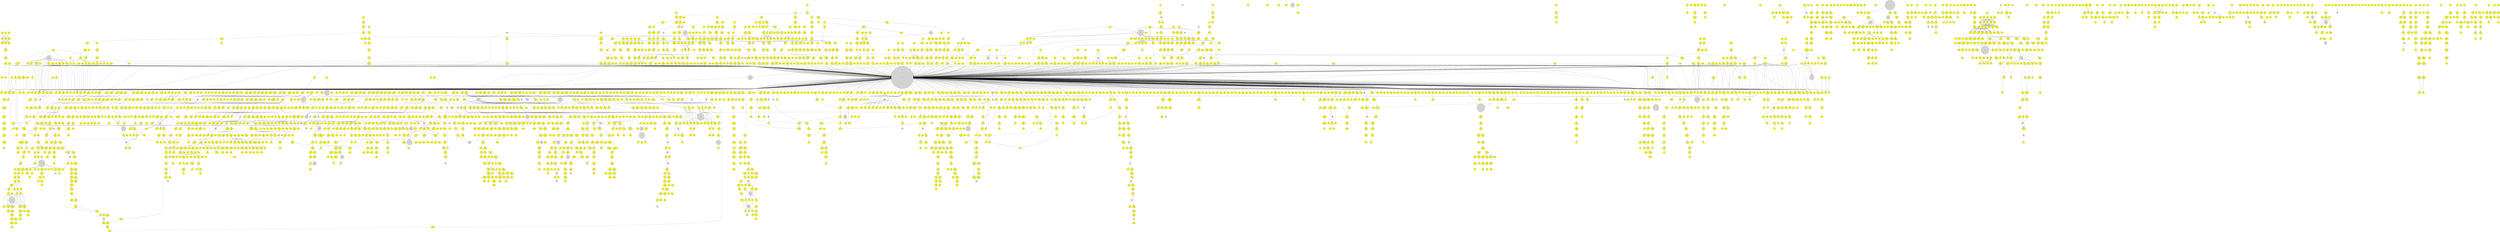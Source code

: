 strict digraph {
	graph [ fontname=Arial, fontsize=10 ];
	node [ fontname=Arial, fontsize=10 ];
	edge [ fontname=Arial, fontsize=10 ];
	"8460"	[id="n309",label="309\nR09046\n-.-.-.-",style=filled,fillcolor=yellow];
	"8461"	[id="n310",label="310\nR09045\n-.-.-.-",style=filled,fillcolor=yellow,shape=octagon,peripheries=2];
	"8462"	[id="n311",label="311\nR09044\n-.-.-.-",style=filled,fillcolor=yellow];
	"8463"	[id="n312",label="312\nR09043\n-.-.-.-",style=filled,fillcolor=yellow,shape=octagon,peripheries=2];
	"8464"	[id="n313",label="313\nR09042\n1.14.13.116",style=filled,fillcolor=yellow,shape=octagon,peripheries=2];
	"8465"	[id="n314",label="314\nR09041\n-.-.-.-",style=filled,fillcolor=yellow,shape=octagon,peripheries=2];
	"8466"	[id="n315",label="315\nR09040\n2.5.1.93",style=filled,fillcolor=yellow,shape=octagon,peripheries=2];
	"65124"	[id="n164",label="MBB\n164",style=filled,shape=circle,width=1.10];
	"8467"	[id="n316",label="316\nR04993\n2.1.1.163",style=filled,fillcolor=yellow,shape=octagon,peripheries=2];
	"8468"	[id="n317",label="317\nR05617\n2.5.1.74",style=filled,fillcolor=yellow,shape=octagon,peripheries=2];
	"65125"	[id="n165",label="MBB\n165",style=filled,shape=circle,width=1.10];
	"8469"	[id="n318",label="318\nR06859\n2.1.1.163",style=filled,fillcolor=yellow,shape=octagon,peripheries=2];
	"8470"	[id="n319",label="319\nR06858\n-.-.-.-",style=filled,fillcolor=yellow,shape=octagon,peripheries=2];
	"8471"	[id="n320",label="320\nR07262\n3.1.2.28",style=filled,fillcolor=yellow,shape=octagon,peripheries=2];
	"8348"	[id="n105",label="MBB\n105",style=filled,shape=circle,width=1.61];
	"8472"	[id="n321",label="321\nR04031\n4.2.1.113",style=filled,fillcolor=yellow,shape=octagon,peripheries=2];
	"8473"	[id="n322",label="322\nR08166\n4.2.99.20",style=filled,fillcolor=yellow,shape=octagon,peripheries=2];
	"8474"	[id="n323",label="323\nR08165\n2.2.1.9",style=filled,fillcolor=yellow,shape=octagon,peripheries=2];
	"8475"	[id="n324",label="324\nR08596\n-.-.-.-",style=filled,fillcolor=yellow,shape=octagon,peripheries=2];
	"8476"	[id="n325",label="325\nR08589\n-.-.-.-",style=filled,fillcolor=yellow,shape=octagon,peripheries=2];
	"8477"	[id="n326",label="326\nR08588\n1.21.98.1",style=filled,fillcolor=yellow,shape=octagon,peripheries=2];
	"8478"	[id="n327",label="327\nR08587\n3.2.2.26",style=filled,fillcolor=yellow,shape=octagon,peripheries=2];
	"8479"	[id="n328",label="328\nR10695\n3.5.4.40",style=filled,fillcolor=yellow,shape=octagon,peripheries=2];
	"8480"	[id="n329",label="329\nR10668\n3.2.2.30",style=filled,fillcolor=yellow];
	"8481"	[id="n330",label="330\nR10667\n2.5.1.120",style=filled,fillcolor=yellow,shape=octagon,peripheries=2];
	"8482"	[id="n331",label="331\nR10666\n4.2.1.151",style=filled,fillcolor=yellow,shape=octagon,peripheries=2];
	"8483"	[id="n332",label="332\nR08578\n6.1.1.26",style=filled,fillcolor=yellow];
	"8484"	[id="n333",label="333\nR10013\n-.-.-.-",style=filled,fillcolor=yellow,shape=octagon,peripheries=2];
	"8485"	[id="n334",label="334\nR10012\n-.-.-.-",style=filled,fillcolor=yellow,shape=octagon,peripheries=2];
	"8486"	[id="n335",label="335\nR10011\n-.-.-.-",style=filled,fillcolor=yellow,shape=octagon,peripheries=2];
	"8487"	[id="n336",label="336\nR10010\n5.4.99.58",style=filled,fillcolor=yellow];
	"8374"	[id="n174",label="MBB\n174",style=filled];
	"8488"	[id="n337",label="337\nR02852\n5.4.3.3",style=filled,fillcolor=yellow,shape=octagon,peripheries=2];
	"8489"	[id="n338",label="338\nR08417\n-.-.-.-",style=filled,fillcolor=yellow];
	"8490"	[id="n339",label="339\nR08416\n-.-.-.-",style=filled,fillcolor=yellow];
	"8491"	[id="n340",label="340\nR08415\n-.-.-.-",style=filled,fillcolor=yellow,shape=octagon,peripheries=2];
	"8369"	[id="n166",label="MBB\n166",style=filled,shape=circle,width=1.10];
	"8492"	[id="n341",label="341\nR02317\n1.4.1.18",style=filled,fillcolor=yellow];
	"64128"	[id="n342",label="342\nR08157\n3.1.2.21",style=filled,fillcolor=yellow];
	"64129"	[id="n343",label="343\nR08158\n3.1.2.21",style=filled,fillcolor=yellow];
	"8495"	[id="n344",label="344\nR11673\n-.-.-.-",style=filled,fillcolor=yellow];
	"8496"	[id="n345",label="345\nR11663\nR11666\n-.-.-.-",style=filled,fillcolor=yellow,shape=octagon,peripheries=2];
	"8497"	[id="n346",label="346\nR11664\n-.-.-.-",style=filled,fillcolor=yellow,shape=octagon,peripheries=2];
	"64130"	[id="n347",label="347\nR04014\n3.1.2.21",style=filled,fillcolor=yellow];
	"65365"	[id="n348",label="348\nR08159\n2.3.1.85",style=filled,fillcolor=yellow];
	"8500"	[id="n349",label="349\nR08159\n3.1.2.14",style=filled,fillcolor=yellow];
	"8501"	[id="n350",label="350\nR09458\n-.-.-.-",style=filled,fillcolor=yellow];
	"8502"	[id="n351",label="351\nR09455\n-.-.-.-",style=filled,fillcolor=yellow,shape=octagon,peripheries=2];
	"8503"	[id="n352",label="352\nR09464\n-.-.-.-",style=filled,fillcolor=yellow];
	"8504"	[id="n353",label="353\nR09463\n1.11.2.3",style=filled,fillcolor=yellow];
	"8505"	[id="n354",label="354\nR09452\n1.14.14.80",style=filled,fillcolor=yellow,shape=octagon,peripheries=2];
	"8506"	[id="n355",label="355\nR09461\n-.-.-.-",style=filled,fillcolor=yellow];
	"8507"	[id="n356",label="356\nR09465\n-.-.-.-",style=filled,fillcolor=yellow,shape=octagon,peripheries=2];
	"8508"	[id="n357",label="357\nR09453\n-.-.-.-",style=filled,fillcolor=yellow,shape=octagon,peripheries=2];
	"8509"	[id="n358",label="358\nR09462\n1.11.2.3",style=filled,fillcolor=yellow,shape=octagon,peripheries=2];
	"8510"	[id="n359",label="359\nR02814\n3.1.2.14",style=filled,fillcolor=yellow,shape=octagon,peripheries=2];
	"8511"	[id="n360",label="360\nR03370\n1.14.19.2",style=filled,fillcolor=yellow,shape=octagon,peripheries=2];
	"8512"	[id="n361",label="361\nR08163\n3.1.2.14",style=filled,fillcolor=yellow];
	"8341"	[id="n83",label="MBB\n83",style=filled,shape=circle,width=1.79];
	"65366"	[id="n362",label="362\nR07762\n2.3.1.179",style=filled,fillcolor=yellow];
	"8514"	[id="n363",label="363\nR08162\n3.1.2.14",style=filled,fillcolor=yellow];
	"8515"	[id="n364",label="364\nR08161\n1.14.19.2",style=filled,fillcolor=yellow,shape=octagon,peripheries=2];
	"8516"	[id="n365",label="365\nR09457\n-.-.-.-",style=filled,fillcolor=yellow];
	"8517"	[id="n366",label="366\nR09448\n-.-.-.-",style=filled,fillcolor=yellow,shape=octagon,peripheries=2];
	"8518"	[id="n367",label="367\nR09460\n-.-.-.-",style=filled,fillcolor=yellow];
	"8519"	[id="n368",label="368\nR09106\n2.3.1.188",style=filled,fillcolor=yellow];
	"8520"	[id="n369",label="369\nR09451\n1.14.14.80",style=filled,fillcolor=yellow,shape=octagon,peripheries=2];
	"65266"	[id="n370",label="370\nR08107\n-.-.-.-",style=filled,fillcolor=yellow];
	"65739"	[id="n371",label="371\nR05922\n-.-.-.-",style=filled,fillcolor=yellow,shape=octagon,peripheries=2];
	"63239"	[id="n1.2.5.4.13",label="1.2.5.4.13\nR05921\n-.-.-.-",style=filled,fillcolor=yellow,shape=octagon,peripheries=2];
	"63240"	[id="n1.2.5.4.14",label="1.2.5.4.14\nR05920\n-.-.-.-",style=filled,fillcolor=yellow,shape=octagon,peripheries=2];
	"65197"	[id="n1.2.2.0.0.1",label="1.2.2.0.0.1\nR05919\n-.-.-.-",style=filled,fillcolor=yellow,shape=octagon,peripheries=2];
	"65198"	[id="n1.2.2.0.0.2",label="1.2.2.0.0.2\nR05918\n-.-.-.-",style=filled,fillcolor=yellow,shape=octagon,peripheries=2];
	"8375"	[id="n175",label="MBB\n175",style=filled];
	"65199"	[id="n376",label="376\nR06525\n1.14.18.5",style=filled,fillcolor=yellow];
	"65265"	[id="n377",label="377\nR04034\n3.1.1.32",style=filled,fillcolor=yellow];
	"65253"	[id="n378",label="378\nR01348\n1.14.14.80",style=filled,fillcolor=yellow];
	"8530"	[id="n379",label="379\nR04121\n1.14.14.1",style=filled,fillcolor=yellow];
	"8531"	[id="n380",label="380\nR01347\n1.14.15.3",style=filled,fillcolor=yellow];
	"8336"	[id="n63",label="MBB\n63",style=filled,shape=circle,width=2.08];
	"8532"	[id="n381",label="381\nR06867\n-.-.-.-",style=filled,fillcolor=yellow];
	"8533"	[id="n382",label="382\nR03468\n2.4.99.5",style=filled,fillcolor=yellow];
	"8534"	[id="n383",label="383\nR04472\n2.4.1.184",style=filled,fillcolor=yellow];
	"8535"	[id="n384",label="384\nR10864\n-.-.-.-",style=filled,fillcolor=yellow];
	"8536"	[id="n385",label="385\nR10849\n2.7.8.20",style=filled,fillcolor=yellow,shape=octagon,peripheries=2];
	"8537"	[id="n386",label="386\nR05164\n2.4.1.315",style=filled,fillcolor=yellow,shape=octagon,peripheries=2];
	"8538"	[id="n387",label="387\nR10850\n2.4.1.337",style=filled,fillcolor=yellow,shape=octagon,peripheries=2];
	"8539"	[id="n388",label="388\nR10863\n-.-.-.-",style=filled,fillcolor=yellow];
	"8540"	[id="n389",label="389\nR05081\n2.7.8.20",style=filled,fillcolor=yellow,shape=octagon,peripheries=2];
	"8541"	[id="n390",label="390\nR04377\n2.4.1.315",style=filled,fillcolor=yellow,shape=octagon,peripheries=2];
	"8542"	[id="n391",label="391\nR05176\n5.1.3.20",style=filled,fillcolor=yellow];
	"8543"	[id="n392",label="392\nR05644\n2.7.7.70",style=filled,fillcolor=yellow,shape=octagon,peripheries=2];
	"8544"	[id="n393",label="393\nR05647\n3.1.3.82",style=filled,fillcolor=yellow,shape=octagon,peripheries=2];
	"8545"	[id="n394",label="394\nR05646\n2.7.1.167",style=filled,fillcolor=yellow,shape=octagon,peripheries=2];
	"8546"	[id="n395",label="395\nR05645\n5.3.1.28",style=filled,fillcolor=yellow,shape=octagon,peripheries=2];
	"8547"	[id="n396",label="396\nR09772\n2.7.7.71",style=filled,fillcolor=yellow];
	"8548"	[id="n397",label="397\nR09771\n3.1.3.83",style=filled,fillcolor=yellow,shape=octagon,peripheries=2];
	"8549"	[id="n398",label="398\nR09770\n2.7.1.168",style=filled,fillcolor=yellow,shape=octagon,peripheries=2];
	"8550"	[id="n399",label="399\nR09769\n5.3.1.28",style=filled,fillcolor=yellow,shape=octagon,peripheries=2];
	"8551"	[id="n400",label="400\nR05471\n-.-.-.-",style=filled,fillcolor=yellow];
	"8552"	[id="n401",label="401\nR05470\n-.-.-.-",style=filled,fillcolor=yellow,shape=octagon,peripheries=2];
	"8553"	[id="n402",label="402\nR05469\n1.14.11.21",style=filled,fillcolor=yellow,shape=octagon,peripheries=2];
	"8554"	[id="n403",label="403\nR05468\n1.14.11.21",style=filled,fillcolor=yellow,shape=octagon,peripheries=2];
	"8555"	[id="n404",label="404\nR05357\n3.5.3.22",style=filled,fillcolor=yellow,shape=octagon,peripheries=2];
	"8556"	[id="n405",label="405\nR05466\n1.14.11.21",style=filled,fillcolor=yellow,shape=octagon,peripheries=2];
	"8557"	[id="n406",label="406\nR05467\n6.3.3.4",style=filled,fillcolor=yellow,shape=octagon,peripheries=2];
	"8558"	[id="n407",label="407\nR05465\n2.5.1.66",style=filled,fillcolor=yellow,shape=octagon,peripheries=2];
	"8559"	[id="n408",label="408\nR03110\n2.7.8.22",style=filled,fillcolor=yellow];
	"65268"	[id="n409",label="409\nR07380\n-.-.-.-",style=filled,fillcolor=yellow];
	"8561"	[id="n410",label="410\nR07386\n-.-.-.-",style=filled,fillcolor=yellow];
	"8335"	[id="n56",label="MBB\n56",style=filled,shape=circle,width=2.20];
	"64769"	[id="n411",label="411\nR04571\n1.14.99.19",style=filled,fillcolor=yellow,shape=octagon,peripheries=2];
	"65747"	[id="n412",label="412\nR06364\n2.7.8.1",style=filled,fillcolor=yellow,shape=octagon,peripheries=2];
	"65120"	[id="n112",label="MBB\n112",style=filled,shape=circle,width=1.39];
	"65748"	[id="n413",label="413\nR07389\n2.7.8.2",style=filled,fillcolor=yellow];
	"65749"	[id="n414",label="414\nR10805\n2.8.2.11",style=filled,fillcolor=yellow];
	"65750"	[id="n415",label="415\nR10804\n2.4.1.47",style=filled,fillcolor=yellow,shape=octagon,peripheries=2];
	"65751"	[id="n416",label="416\nR04162\n3.1.3.4",style=filled,fillcolor=yellow,shape=octagon,peripheries=2];
	"8568"	[id="n417",label="417\nR04361\n-.-.-.-",style=filled,fillcolor=yellow,shape=octagon,peripheries=2];
	"8569"	[id="n418",label="418\nR04363\n2.3.1.125",style=filled,fillcolor=yellow];
	"65746"	[id="n419",label="419\nR04321\n2.7.8.2",style=filled,fillcolor=yellow];
	"8571"	[id="n420",label="420\nR03454\n3.1.3.59",style=filled,fillcolor=yellow,shape=octagon,peripheries=2];
	"8572"	[id="n421",label="421\nR03455\n2.3.1.105",style=filled,fillcolor=yellow,shape=octagon,peripheries=2];
	"8573"	[id="n422",label="422\nR04360\n1.1.1.101",style=filled,fillcolor=yellow,shape=octagon,peripheries=2];
	"65263"	[id="n423",label="423\nR04311\n2.5.1.26",style=filled,fillcolor=yellow,shape=octagon,peripheries=2];
	"8575"	[id="n424",label="424\nR10255\n2.7.8.38",style=filled,fillcolor=yellow];
	"8576"	[id="n425",label="425\nR08966\n2.7.7.67",style=filled,fillcolor=yellow,shape=octagon,peripheries=2];
	"8577"	[id="n426",label="426\nR10331\n1.3.7.11",style=filled,fillcolor=yellow];
	"8578"	[id="n427",label="427\nR10325\nR10326\n1.3.1.101",style=filled,fillcolor=yellow];
	"8579"	[id="n428",label="428\nR04520\n2.5.1.42",style=filled,fillcolor=yellow,shape=octagon,peripheries=2];
	"8580"	[id="n429",label="429\nR04158\n2.5.1.41",style=filled,fillcolor=yellow,shape=octagon,peripheries=2];
	"8581"	[id="n430",label="430\nR05679\nR05680\n1.1.1.261",style=filled,fillcolor=yellow,shape=octagon,peripheries=2];
	"65342"	[id="n431",label="431\nR10994\n6.3.2.3",style=filled,fillcolor=yellow];
	"65343"	[id="n432",label="432\nR10993\n6.3.2.2",style=filled,fillcolor=yellow,shape=octagon,peripheries=2];
	"8584"	[id="n433",label="433\nR06506\n-.-.-.-",style=filled,fillcolor=yellow];
	"8585"	[id="n434",label="434\nR05519\n-.-.-.-",style=filled,fillcolor=yellow];
	"8586"	[id="n435",label="435\nR05520\n2.1.1.254",style=filled,fillcolor=yellow];
	"8587"	[id="n436",label="436\nR05522\n1.14.13.154",style=filled,fillcolor=yellow,shape=octagon,peripheries=2];
	"8588"	[id="n437",label="437\nR05521\n1.14.13.154",style=filled,fillcolor=yellow,shape=octagon,peripheries=2];
	"8589"	[id="n438",label="438\nR05532\n2.1.1.254",style=filled,fillcolor=yellow,shape=octagon,peripheries=2];
	"8590"	[id="n439",label="439\nR05531\n2.4.1.278",style=filled,fillcolor=yellow,shape=octagon,peripheries=2];
	"8591"	[id="n440",label="440\nR05530\n2.4.1.328",style=filled,fillcolor=yellow,shape=octagon,peripheries=2];
	"8592"	[id="n441",label="441\nR05270\n1.14.15.35",style=filled,fillcolor=yellow,shape=octagon,peripheries=2];
	"8593"	[id="n442",label="442\nR00918\n2.3.1.94",style=filled,fillcolor=yellow,shape=octagon,peripheries=2];
	"8594"	[id="n443",label="443\nR10627\n1.14.15.33",style=filled,fillcolor=yellow];
	"8595"	[id="n444",label="444\nR10626\n1.14.15.33",style=filled,fillcolor=yellow];
	"8596"	[id="n445",label="445\nR06464\n1.14.15.33",style=filled,fillcolor=yellow];
	"8597"	[id="n446",label="446\nR06461\n2.4.1.277",style=filled,fillcolor=yellow,shape=octagon,peripheries=2];
	"8598"	[id="n447",label="447\nR06459\n2.3.1.240",style=filled,fillcolor=yellow];
	"8599"	[id="n448",label="448\nR10628\n1.14.15.33",style=filled,fillcolor=yellow];
	"8600"	[id="n449",label="449\nR06463\n1.14.15.33",style=filled,fillcolor=yellow];
	"8601"	[id="n450",label="450\nR06462\n1.14.15.33",style=filled,fillcolor=yellow];
	"8602"	[id="n451",label="451\nR06460\n2.4.1.277",style=filled,fillcolor=yellow,shape=octagon,peripheries=2];
	"8603"	[id="n452",label="452\nR06458\n2.3.1.239",style=filled,fillcolor=yellow];
	"8604"	[id="n453",label="453\nR07762\n2.3.1.41",style=filled,fillcolor=yellow];
	"8376"	[id="n176",label="MBB\n176",style=filled];
	"8605"	[id="n454",label="454\nR08910\n4.3.2.6",style=filled,fillcolor=yellow,shape=octagon,peripheries=2];
	"8606"	[id="n455",label="455\nR08909\n2.3.2.19",style=filled,fillcolor=yellow,shape=octagon,peripheries=2];
	"8607"	[id="n456",label="456\nR08908\n1.14.14.13",style=filled,fillcolor=yellow,shape=octagon,peripheries=2];
	"8608"	[id="n457",label="457\nR08906\n6.2.1.39",style=filled,fillcolor=yellow,shape=octagon,peripheries=2];
	"8609"	[id="n458",label="458\nR08907\n4.1.1.95",style=filled,fillcolor=yellow,shape=octagon,peripheries=2];
	"8610"	[id="n459",label="459\nR08905\n6.2.1.39",style=filled,fillcolor=yellow,shape=octagon,peripheries=2];
	"8611"	[id="n460",label="460\nR10742\n-.-.-.-",style=filled,fillcolor=yellow];
	"8612"	[id="n461",label="461\nR10741\n-.-.-.-",style=filled,fillcolor=yellow,shape=octagon,peripheries=2];
	"8613"	[id="n462",label="462\nR10746\n-.-.-.-",style=filled,fillcolor=yellow,shape=octagon,peripheries=2];
	"8614"	[id="n463",label="463\nR10752\n-.-.-.-",style=filled,fillcolor=yellow,shape=octagon,peripheries=2];
	"8615"	[id="n464",label="464\nR10751\n-.-.-.-",style=filled,fillcolor=yellow,shape=octagon,peripheries=2];
	"8616"	[id="n465",label="465\nR10750\n-.-.-.-",style=filled,fillcolor=yellow,shape=octagon,peripheries=2];
	"8617"	[id="n466",label="466\nR10735\n-.-.-.-",style=filled,fillcolor=yellow,shape=octagon,peripheries=2];
	"8618"	[id="n467",label="467\nR10749\n-.-.-.-",style=filled,fillcolor=yellow,shape=octagon,peripheries=2];
	"8619"	[id="n468",label="468\nR04014\n-.-.-.-",style=filled,fillcolor=yellow];
	"8620"	[id="n469",label="469\nR10714\n-.-.-.-",style=filled,fillcolor=yellow];
	"64490"	[id="n470",label="470\nR07769\n2.3.1.181",style=filled,fillcolor=yellow];
	"64491"	[id="n471",label="471\nR07768\n2.8.1.8",style=filled,fillcolor=yellow,shape=octagon,peripheries=2];
	"64492"	[id="n472",label="472\nR07767\n2.8.1.8",style=filled,fillcolor=yellow];
	"64493"	[id="n473",label="473\nR07766\n2.3.1.181",style=filled,fillcolor=yellow,shape=octagon,peripheries=2];
	"65374"	[id="n474",label="474\nR07162\n1.3.1.38",style=filled,fillcolor=yellow];
	"8626"	[id="n475",label="475\nR00385\n1.3.1.8",style=filled,fillcolor=yellow];
	"64054"	[id="n64",label="MBB\n64",style=filled,shape=circle,width=2.08];
	"65173"	[id="n476",label="476\nR00391\n2.3.1.16",style=filled,fillcolor=yellow,shape=octagon,peripheries=2];
	"8628"	[id="n477",label="477\nR00474\n2.2.1.5",style=filled,fillcolor=yellow];
	"8629"	[id="n478",label="478\nR03040\n2.3.3.12",style=filled,fillcolor=yellow];
	"8630"	[id="n479",label="479\nR01180\n2.3.3.7",style=filled,fillcolor=yellow];
	"65930"	[id="n480",label="480\nR08250\n2.3.1.5",style=filled,fillcolor=yellow];
	"8632"	[id="n481",label="481\nR09082\n4.1.1.96",style=filled,fillcolor=yellow];
	"8633"	[id="n482",label="482\nR09080\n1.5.1.43",style=filled,fillcolor=yellow,shape=octagon,peripheries=2];
	"8634"	[id="n483",label="483\nR11525\n1.14.13.231",style=filled,fillcolor=yellow];
	"8635"	[id="n484",label="484\nR09192\n1.3.98.4",style=filled,fillcolor=yellow,shape=octagon,peripheries=2];
	"8636"	[id="n485",label="485\nR09198\n1.14.13.234",style=filled,fillcolor=yellow,shape=octagon,peripheries=2];
	"8637"	[id="n486",label="486\nR11449\n1.14.13.231",style=filled,fillcolor=yellow];
	"8638"	[id="n487",label="487\nR11526\n1.14.13.231",style=filled,fillcolor=yellow];
	"8639"	[id="n488",label="488\nR11478\n1.14.19.49",style=filled,fillcolor=yellow,shape=octagon,peripheries=2];
	"8640"	[id="n489",label="489\nR05459\n1.3.98.4",style=filled,fillcolor=yellow,shape=octagon,peripheries=2];
	"8641"	[id="n490",label="490\nR04060\n1.14.13.38",style=filled,fillcolor=yellow,shape=octagon,peripheries=2];
	"8642"	[id="n491",label="491\nR09191\n2.1.1.335",style=filled,fillcolor=yellow,shape=octagon,peripheries=2];
	"8643"	[id="n492",label="492\nR09197\n-.-.-.-",style=filled,fillcolor=yellow,shape=octagon,peripheries=2];
	"8644"	[id="n493",label="493\nR05462\n1.14.13.233",style=filled,fillcolor=yellow,shape=octagon,peripheries=2];
	"8645"	[id="n494",label="494\nR05463\n1.14.13.232",style=filled,fillcolor=yellow,shape=octagon,peripheries=2];
	"8646"	[id="n495",label="495\nR09190\n1.14.13.232|1.14.13.233",style=filled,fillcolor=yellow];
	"8647"	[id="n496",label="496\nR09189\n-.-.-.-",style=filled,fillcolor=yellow,shape=octagon,peripheries=2];
	"8648"	[id="n497",label="497\nR09196\n-.-.-.-",style=filled,fillcolor=yellow,shape=octagon,peripheries=2];
	"8649"	[id="n498",label="498\nR09188\n-.-.-.-",style=filled,fillcolor=yellow,shape=octagon,peripheries=2];
	"8650"	[id="n499",label="499\nR09187\n-.-.-.-",style=filled,fillcolor=yellow,shape=octagon,peripheries=2];
	"8651"	[id="n500",label="500\nR06642\n-.-.-.-",style=filled,fillcolor=yellow,shape=octagon,peripheries=2];
	"8652"	[id="n501",label="501\nR11516\n2.3.1.260",style=filled,fillcolor=yellow,shape=octagon,peripheries=2];
	"64941"	[id="n502",label="502\nR09407\n1.14.14.1",style=filled,fillcolor=yellow];
	"65884"	[id="n503",label="503\nR09404\n1.14.14.1",style=filled,fillcolor=yellow];
	"64940"	[id="n504",label="504\nR09406\n1.14.14.1",style=filled,fillcolor=yellow];
	"64949"	[id="n505",label="505\nR09405\n1.14.14.1",style=filled,fillcolor=yellow,shape=octagon,peripheries=2];
	"65882"	[id="n506",label="506\nR09409\n2.5.1.18",style=filled,fillcolor=yellow];
	"8377"	[id="n177",label="MBB\n177",style=filled];
	"65885"	[id="n507",label="507\nR09410\n3.3.2.9",style=filled,fillcolor=yellow,shape=octagon,peripheries=2];
	"65892"	[id="n508",label="508\nR09408\n1.14.14.1",style=filled,fillcolor=yellow,shape=octagon,peripheries=2];
	"8660"	[id="n509",label="509\nR10319\n1.14.14.117",style=filled,fillcolor=yellow,shape=octagon,peripheries=2];
	"8661"	[id="n510",label="510\nR10483\n-.-.-.-",style=filled,fillcolor=yellow];
	"8662"	[id="n511",label="511\nR03111\n2.1.1.110",style=filled,fillcolor=yellow,shape=octagon,peripheries=2];
	"8663"	[id="n512",label="512\nR03112\n2.1.1.109",style=filled,fillcolor=yellow,shape=octagon,peripheries=2];
	"8664"	[id="n513",label="513\nR10481\n-.-.-.-",style=filled,fillcolor=yellow,shape=octagon,peripheries=2];
	"8665"	[id="n514",label="514\nR10479\n-.-.-.-",style=filled,fillcolor=yellow,shape=octagon,peripheries=2];
	"8666"	[id="n515",label="515\nR10320\n1.14.14.117",style=filled,fillcolor=yellow];
	"8667"	[id="n516",label="516\nR10482\n-.-.-.-",style=filled,fillcolor=yellow];
	"8668"	[id="n517",label="517\nR10307\n2.1.1.110",style=filled,fillcolor=yellow,shape=octagon,peripheries=2];
	"8669"	[id="n518",label="518\nR10403\n2.1.1.109",style=filled,fillcolor=yellow,shape=octagon,peripheries=2];
	"8670"	[id="n519",label="519\nR10480\n-.-.-.-",style=filled,fillcolor=yellow,shape=octagon,peripheries=2];
	"8671"	[id="n520",label="520\nR10402\n4.2.1.143",style=filled,fillcolor=yellow,shape=octagon,peripheries=2];
	"8378"	[id="n178",label="MBB\n178",style=filled];
	"8672"	[id="n521",label="521\nR10398\n3.1.1.94",style=filled,fillcolor=yellow];
	"8673"	[id="n522",label="522\nR10401\n3.1.1.94",style=filled,fillcolor=yellow];
	"8379"	[id="n179",label="MBB\n179",style=filled];
	"8674"	[id="n523",label="523\nR10478\n-.-.-.-",style=filled,fillcolor=yellow];
	"8675"	[id="n524",label="524\nR10477\n-.-.-.-",style=filled,fillcolor=yellow];
	"8380"	[id="n180",label="MBB\n180",style=filled];
	"8676"	[id="n525",label="525\nR10476\n-.-.-.-",style=filled,fillcolor=yellow,shape=octagon,peripheries=2];
	"8677"	[id="n526",label="526\nR10475\n4.2.1.142",style=filled,fillcolor=yellow,shape=octagon,peripheries=2];
	"8678"	[id="n527",label="527\nR10311\n1.1.1.352",style=filled,fillcolor=yellow,shape=octagon,peripheries=2];
	"8679"	[id="n528",label="528\nR10318\n1.14.14.116",style=filled,fillcolor=yellow,shape=octagon,peripheries=2];
	"8680"	[id="n529",label="529\nR10310\n1.1.1.352",style=filled,fillcolor=yellow,shape=octagon,peripheries=2];
	"8681"	[id="n530",label="530\nR10317\n1.14.14.116",style=filled,fillcolor=yellow,shape=octagon,peripheries=2];
	"8682"	[id="n531",label="531\nR10309\n1.1.1.349",style=filled,fillcolor=yellow,shape=octagon,peripheries=2];
	"8683"	[id="n532",label="532\nR10224\n1.13.12.20",style=filled,fillcolor=yellow,shape=octagon,peripheries=2];
	"8684"	[id="n533",label="533\nR10239\n2.3.1.221",style=filled,fillcolor=yellow,shape=octagon,peripheries=2];
	"8381"	[id="n181",label="MBB\n181",style=filled];
	"8685"	[id="n534",label="534\nR10744\n-.-.-.-",style=filled,fillcolor=yellow,shape=octagon,peripheries=2];
	"8686"	[id="n535",label="535\nR10743\n-.-.-.-",style=filled,fillcolor=yellow,shape=octagon,peripheries=2];
	"8687"	[id="n536",label="536\nR10740\n-.-.-.-",style=filled,fillcolor=yellow,shape=octagon,peripheries=2];
	"8688"	[id="n537",label="537\nR10739\n-.-.-.-",style=filled,fillcolor=yellow,shape=octagon,peripheries=2];
	"8689"	[id="n538",label="538\nR10738\n-.-.-.-",style=filled,fillcolor=yellow];
	"8690"	[id="n539",label="539\nR10756\n-.-.-.-",style=filled,fillcolor=yellow];
	"8691"	[id="n540",label="540\nR10755\n-.-.-.-",style=filled,fillcolor=yellow,shape=octagon,peripheries=2];
	"8692"	[id="n541",label="541\nR10754\n-.-.-.-",style=filled,fillcolor=yellow,shape=octagon,peripheries=2];
	"8693"	[id="n542",label="542\nR10753\n-.-.-.-",style=filled,fillcolor=yellow,shape=octagon,peripheries=2];
	"8694"	[id="n543",label="543\nR10737\n-.-.-.-",style=filled,fillcolor=yellow,shape=octagon,peripheries=2];
	"8695"	[id="n544",label="544\nR10736\n-.-.-.-",style=filled,fillcolor=yellow,shape=octagon,peripheries=2];
	"8696"	[id="n545",label="545\nR10415\n1.14.20.3",style=filled,fillcolor=yellow,shape=octagon,peripheries=2];
	"8697"	[id="n546",label="546\nR10556\n6.3.3.6",style=filled,fillcolor=yellow,shape=octagon,peripheries=2];
	"8698"	[id="n547",label="547\nR10485\n2.3.1.226",style=filled,fillcolor=yellow,shape=octagon,peripheries=2];
	"8699"	[id="n548",label="548\nR09091\n-.-.-.-",style=filled,fillcolor=yellow];
	"8700"	[id="n549",label="549\nR09090\n-.-.-.-",style=filled,fillcolor=yellow];
	"8701"	[id="n550",label="550\nR10893\n-.-.-.-",style=filled,fillcolor=yellow];
	"8342"	[id="n84",label="MBB\n84",style=filled,shape=circle,width=1.79];
	"8702"	[id="n551",label="551\nR10890\n-.-.-.-",style=filled,fillcolor=yellow,shape=octagon,peripheries=2];
	"8703"	[id="n552",label="552\nR10889\n-.-.-.-",style=filled,fillcolor=yellow,shape=octagon,peripheries=2];
	"8704"	[id="n553",label="553\nR10888\n-.-.-.-",style=filled,fillcolor=yellow,shape=octagon,peripheries=2];
	"8705"	[id="n554",label="554\nR10887\n-.-.-.-",style=filled,fillcolor=yellow,shape=octagon,peripheries=2];
	"8706"	[id="n555",label="555\nR10886\n-.-.-.-",style=filled,fillcolor=yellow,shape=octagon,peripheries=2];
	"8707"	[id="n556",label="556\nR10885\n-.-.-.-",style=filled,fillcolor=yellow,shape=octagon,peripheries=2];
	"8708"	[id="n557",label="557\nR10884\n-.-.-.-",style=filled,fillcolor=yellow,shape=octagon,peripheries=2];
	"8709"	[id="n558",label="558\nR02201\nR02203\n1.5.1.1",style=filled,fillcolor=yellow];
	"8710"	[id="n559",label="559\nR02203\n1.5.1.21",style=filled,fillcolor=yellow];
	"8711"	[id="n560",label="560\nR06743\n-.-.-.-",style=filled,fillcolor=yellow];
	"8712"	[id="n561",label="561\nR05128\n-.-.-.-",style=filled,fillcolor=yellow,shape=octagon,peripheries=2];
	"8713"	[id="n562",label="562\nR05130\n-.-.-.-",style=filled,fillcolor=yellow];
	"8714"	[id="n563",label="563\nR08425\n-.-.-.-",style=filled,fillcolor=yellow];
	"8715"	[id="n564",label="564\nR05131\n-.-.-.-",style=filled,fillcolor=yellow,shape=octagon,peripheries=2];
	"8716"	[id="n565",label="565\nR05129\n-.-.-.-",style=filled,fillcolor=yellow,shape=octagon,peripheries=2];
	"8717"	[id="n566",label="566\nR08422\n-.-.-.-",style=filled,fillcolor=yellow];
	"8718"	[id="n567",label="567\nR08424\n-.-.-.-",style=filled,fillcolor=yellow];
	"8719"	[id="n568",label="568\nR08423\n-.-.-.-",style=filled,fillcolor=yellow,shape=octagon,peripheries=2];
	"8720"	[id="n569",label="569\nR03994\n2.3.1.145",style=filled,fillcolor=yellow];
	"8721"	[id="n570",label="570\nR09052\n-.-.-.-",style=filled,fillcolor=yellow,shape=octagon,peripheries=2];
	"8722"	[id="n571",label="571\nR03666\n-.-.-.-",style=filled,fillcolor=yellow];
	"8382"	[id="n182",label="MBB\n182",style=filled];
	"8723"	[id="n572",label="572\nR08354\n6.3.1.9",style=filled,fillcolor=yellow,shape=octagon,peripheries=2];
	"65663"	[id="n573",label="573\nR08359\n2.5.1.16",style=filled,fillcolor=yellow];
	"8725"	[id="n574",label="574\nR10091\n6.3.2.39",style=filled,fillcolor=yellow];
	"8726"	[id="n575",label="575\nR10090\n6.3.2.38",style=filled,fillcolor=yellow,shape=octagon,peripheries=2];
	"8727"	[id="n576",label="576\nR03168\n2.3.1.102",style=filled,fillcolor=yellow,shape=octagon,peripheries=2];
	"8728"	[id="n577",label="577\nR00448\n1.14.13.59",style=filled,fillcolor=yellow,shape=octagon,peripheries=2];
	"8729"	[id="n578",label="578\nR06741\n-.-.-.-",style=filled,fillcolor=yellow,shape=octagon,peripheries=2];
	"8730"	[id="n579",label="579\nR06740\n1.4.3.21",style=filled,fillcolor=yellow,shape=octagon,peripheries=2];
	"8731"	[id="n580",label="580\nR08418\n-.-.-.-",style=filled,fillcolor=yellow];
	"8732"	[id="n581",label="581\nR08420\n-.-.-.-",style=filled,fillcolor=yellow];
	"8733"	[id="n582",label="582\nR08419\n-.-.-.-",style=filled,fillcolor=yellow,shape=octagon,peripheries=2];
	"8734"	[id="n583",label="583\nR04205\n2.3.1.93",style=filled,fillcolor=yellow];
	"8735"	[id="n584",label="584\nR09050\n-.-.-.-",style=filled,fillcolor=yellow,shape=octagon,peripheries=2];
	"8736"	[id="n585",label="585\nR09049\n-.-.-.-",style=filled,fillcolor=yellow,shape=octagon,peripheries=2];
	"8737"	[id="n586",label="586\nR09048\n-.-.-.-",style=filled,fillcolor=yellow,shape=octagon,peripheries=2];
	"8738"	[id="n587",label="587\nR05032\n2.4.1.227",style=filled,fillcolor=yellow];
	"8739"	[id="n588",label="588\nR05630\n2.7.8.13",style=filled,fillcolor=yellow,shape=octagon,peripheries=2];
	"8740"	[id="n589",label="589\nR04617\n6.3.2.10",style=filled,fillcolor=yellow,shape=octagon,peripheries=2];
	"8741"	[id="n590",label="590\nR02788\n6.3.2.13",style=filled,fillcolor=yellow,shape=octagon,peripheries=2];
	"8742"	[id="n591",label="591\nR02663\n-.-.-.-",style=filled,fillcolor=yellow];
	"8743"	[id="n592",label="592\nR08199\n4.2.3.27",style=filled,fillcolor=yellow];
	"8744"	[id="n593",label="593\nR03917\n2.5.1.20",style=filled,fillcolor=yellow];
	"8745"	[id="n594",label="594\nR09244\n2.5.1.86",style=filled,fillcolor=yellow];
	"8746"	[id="n595",label="595\nR09731\n2.5.1.88",style=filled,fillcolor=yellow];
	"8747"	[id="n596",label="596\nR08528\n2.5.1.68",style=filled,fillcolor=yellow,shape=octagon,peripheries=2];
	"8748"	[id="n597",label="597\nR07489\n1.14.19.41",style=filled,fillcolor=yellow];
	"65381"	[id="n598",label="598\nR07488\n-.-.-.-",style=filled,fillcolor=yellow,shape=octagon,peripheries=2];
	"65382"	[id="n599",label="599\nR07487\n1.3.1.21",style=filled,fillcolor=yellow,shape=octagon,peripheries=2];
	"65383"	[id="n600",label="600\nR07486\n1.14.19.20",style=filled,fillcolor=yellow,shape=octagon,peripheries=2];
	"8752"	[id="n601",label="601\nR07485\n-.-.-.-",style=filled,fillcolor=yellow,shape=octagon,peripheries=2];
	"8753"	[id="n602",label="602\nR05776\n2.1.1.143",style=filled,fillcolor=yellow,shape=octagon,peripheries=2];
	"8754"	[id="n603",label="603\nR03677\n-.-.-.-",style=filled,fillcolor=yellow];
	"8755"	[id="n604",label="604\nR05641\n1.3.1.71",style=filled,fillcolor=yellow,shape=octagon,peripheries=2];
	"8756"	[id="n605",label="605\nR07506\n1.14.19.41",style=filled,fillcolor=yellow,shape=octagon,peripheries=2];
	"65434"	[id="n606",label="606\nR07505\n1.14.19.20",style=filled,fillcolor=yellow,shape=octagon,peripheries=2];
	"8383"	[id="n183",label="MBB\n183",style=filled];
	"8758"	[id="n607",label="607\nR08841\n-.-.-.-",style=filled,fillcolor=yellow];
	"8759"	[id="n608",label="608\nR09762\n-.-.-.-",style=filled,fillcolor=yellow];
	"8760"	[id="n609",label="609\nR07471\n-.-.-.-",style=filled,fillcolor=yellow,shape=octagon,peripheries=2];
	"8761"	[id="n610",label="610\nR09761\n-.-.-.-",style=filled,fillcolor=yellow];
	"8762"	[id="n611",label="611\nR07470\n-.-.-.-",style=filled,fillcolor=yellow];
	"8763"	[id="n612",label="612\nR08840\n-.-.-.-",style=filled,fillcolor=yellow];
	"8351"	[id="n113",label="MBB\n113",style=filled,shape=circle,width=1.39];
	"8764"	[id="n613",label="613\nR07457\n-.-.-.-",style=filled,fillcolor=yellow];
	"8765"	[id="n614",label="614\nR07455\n-.-.-.-",style=filled,fillcolor=yellow];
	"8766"	[id="n615",label="615\nR07458\n-.-.-.-",style=filled,fillcolor=yellow];
	"8767"	[id="n616",label="616\nR07451\n-.-.-.-",style=filled,fillcolor=yellow,shape=octagon,peripheries=2];
	"8768"	[id="n617",label="617\nR07450\n-.-.-.-",style=filled,fillcolor=yellow,shape=octagon,peripheries=2];
	"8769"	[id="n618",label="618\nR07474\n-.-.-.-",style=filled,fillcolor=yellow,shape=octagon,peripheries=2];
	"8352"	[id="n114",label="MBB\n114",style=filled,shape=circle,width=1.39];
	"8770"	[id="n619",label="619\nR07790\n-.-.-.-",style=filled,fillcolor=yellow,shape=octagon,peripheries=2];
	"8771"	[id="n620",label="620\nR07789\n-.-.-.-",style=filled,fillcolor=yellow,shape=octagon,peripheries=2];
	"8772"	[id="n621",label="621\nR07786\n1.14.14.147",style=filled,fillcolor=yellow,shape=octagon,peripheries=2];
	"8773"	[id="n622",label="622\nR07448\n-.-.-.-",style=filled,fillcolor=yellow,shape=octagon,peripheries=2];
	"8774"	[id="n623",label="623\nR07472\n-.-.-.-",style=filled,fillcolor=yellow];
	"8775"	[id="n624",label="624\nR07791\n1.14.14.147",style=filled,fillcolor=yellow];
	"8776"	[id="n625",label="625\nR07792\n1.14.14.147",style=filled,fillcolor=yellow];
	"8384"	[id="n184",label="MBB\n184",style=filled];
	"8777"	[id="n626",label="626\nR07447\n1.3.1.22",style=filled,fillcolor=yellow];
	"8778"	[id="n627",label="627\nR07787\n1.14.14.147",style=filled,fillcolor=yellow];
	"8779"	[id="n628",label="628\nR07446\n-.-.-.-",style=filled,fillcolor=yellow];
	"8780"	[id="n629",label="629\nR07445\n-.-.-.-",style=filled,fillcolor=yellow,shape=octagon,peripheries=2];
	"8781"	[id="n630",label="630\nR07453\n-.-.-.-",style=filled,fillcolor=yellow];
	"8782"	[id="n631",label="631\nR07454\n-.-.-.-",style=filled,fillcolor=yellow];
	"8783"	[id="n632",label="632\nR07431\n-.-.-.-",style=filled,fillcolor=yellow,shape=octagon,peripheries=2];
	"8784"	[id="n633",label="633\nR07430\n-.-.-.-",style=filled,fillcolor=yellow,shape=octagon,peripheries=2];
	"8785"	[id="n634",label="634\nR07468\n-.-.-.-",style=filled,fillcolor=yellow,shape=octagon,peripheries=2];
	"8786"	[id="n635",label="635\nR07467\n-.-.-.-",style=filled,fillcolor=yellow,shape=octagon,peripheries=2];
	"8787"	[id="n636",label="636\nR07466\n-.-.-.-",style=filled,fillcolor=yellow,shape=octagon,peripheries=2];
	"8788"	[id="n637",label="637\nR07429\n1.3.1.22",style=filled,fillcolor=yellow,shape=octagon,peripheries=2];
	"8789"	[id="n638",label="638\nR07452\n-.-.-.-",style=filled,fillcolor=yellow];
	"8790"	[id="n639",label="639\nR07428\n-.-.-.-",style=filled,fillcolor=yellow,shape=octagon,peripheries=2];
	"8791"	[id="n640",label="640\nR07427\n-.-.-.-",style=filled,fillcolor=yellow,shape=octagon,peripheries=2];
	"65435"	[id="n641",label="641\nR07493\n-.-.-.-",style=filled,fillcolor=yellow,shape=octagon,peripheries=2];
	"8793"	[id="n642",label="642\nR11097\n1.14.19.41",style=filled,fillcolor=yellow];
	"65436"	[id="n643",label="643\nR11096\n-.-.-.-",style=filled,fillcolor=yellow,shape=octagon,peripheries=2];
	"65437"	[id="n644",label="644\nR07492\n1.3.1.21",style=filled,fillcolor=yellow,shape=octagon,peripheries=2];
	"65438"	[id="n645",label="645\nR07491\n1.14.19.20",style=filled,fillcolor=yellow,shape=octagon,peripheries=2];
	"8797"	[id="n646",label="646\nR07490\n-.-.-.-",style=filled,fillcolor=yellow,shape=octagon,peripheries=2];
	"65439"	[id="n647",label="647\nR07484\n5.3.3.5",style=filled,fillcolor=yellow,shape=octagon,peripheries=2];
	"65440"	[id="n648",label="648\nR07483\n1.3.1.70",style=filled,fillcolor=yellow,shape=octagon,peripheries=2];
	"65441"	[id="n649",label="649\nR05731\n1.14.14.154",style=filled,fillcolor=yellow,shape=octagon,peripheries=2];
	"8801"	[id="n650",label="650\nR03775\n5.5.1.9",style=filled,fillcolor=yellow,shape=octagon,peripheries=2];
	"8802"	[id="n651",label="651\nR07482\n-.-.-.-",style=filled,fillcolor=yellow,shape=octagon,peripheries=2];
	"8803"	[id="n652",label="652\nR07481\n2.1.1.41",style=filled,fillcolor=yellow,shape=octagon,peripheries=2];
	"8804"	[id="n653",label="653\nR03200\n5.4.99.8",style=filled,fillcolor=yellow,shape=octagon,peripheries=2];
	"8805"	[id="n654",label="654\nR04808\n-.-.-.-",style=filled,fillcolor=yellow];
	"65389"	[id="n655",label="655\nR08721\n1.1.1.181",style=filled,fillcolor=yellow];
	"65390"	[id="n656",label="656\nR07208\n1.14.14.26",style=filled,fillcolor=yellow,shape=octagon,peripheries=2];
	"65391"	[id="n657",label="657\nR07207\n1.14.14.25",style=filled,fillcolor=yellow,shape=octagon,peripheries=2];
	"65392"	[id="n658",label="658\nR08723\n1.1.1.181",style=filled,fillcolor=yellow];
	"65393"	[id="n659",label="659\nR07209\n1.14.14.29",style=filled,fillcolor=yellow,shape=octagon,peripheries=2];
	"65394"	[id="n660",label="660\nR07218\n1.14.99.38",style=filled,fillcolor=yellow,shape=octagon,peripheries=2];
	"8812"	[id="n661",label="661\nR08725\n-.-.-.-",style=filled,fillcolor=yellow];
	"65395"	[id="n662",label="662\nR08724\n1.1.1.181",style=filled,fillcolor=yellow,shape=octagon,peripheries=2];
	"65396"	[id="n663",label="663\nR07372\n1.14.14.29",style=filled,fillcolor=yellow];
	"64173"	[id="n664",label="664\nR07372\n1.14.14.23",style=filled,fillcolor=yellow];
	"65454"	[id="n665",label="665\nR08728\n1.1.1.181",style=filled,fillcolor=yellow];
	"65463"	[id="n666",label="666\nR08727\n1.14.14.29",style=filled,fillcolor=yellow,shape=octagon,peripheries=2];
	"8818"	[id="n667",label="667\nR08726\n-.-.-.-",style=filled,fillcolor=yellow,shape=octagon,peripheries=2];
	"65397"	[id="n668",label="668\nR08505\n1.14.15.15",style=filled,fillcolor=yellow,shape=octagon,peripheries=2];
	"65398"	[id="n669",label="669\nR08941\n3.1.6.2",style=filled,fillcolor=yellow];
	"65399"	[id="n670",label="670\nR08977\n2.8.2.2",style=filled,fillcolor=yellow];
	"65400"	[id="n671",label="671\nR02723\n1.14.15.6",style=filled,fillcolor=yellow];
	"65410"	[id="n672",label="672\nR04683\n2.4.1.17",style=filled,fillcolor=yellow];
	"65406"	[id="n673",label="673\nR02358\n2.4.1.17",style=filled,fillcolor=yellow];
	"8825"	[id="n674",label="674\nR02347\nR02349\n1.1.1.148",style=filled,fillcolor=yellow];
	"65523"	[id="n675",label="675\nR04353\n2.4.1.17",style=filled,fillcolor=yellow];
	"8827"	[id="n676",label="676\nR00536\n2.8.2.15",style=filled,fillcolor=yellow];
	"65524"	[id="n677",label="677\nR04762\n2.1.1.6",style=filled,fillcolor=yellow];
	"8829"	[id="n678",label="678\nR04762\n-.-.-.-",style=filled,fillcolor=yellow];
	"64181"	[id="n679",label="679\nR02354\nR02355\n1.14.14.1",style=filled,fillcolor=yellow];
	"65525"	[id="n680",label="680\nR04354\n2.4.1.17",style=filled,fillcolor=yellow];
	"8832"	[id="n681",label="681\nR00537\n2.8.2.15",style=filled,fillcolor=yellow];
	"65526"	[id="n682",label="682\nR04764\n2.1.1.6",style=filled,fillcolor=yellow];
	"8834"	[id="n683",label="683\nR04764\n-.-.-.-",style=filled,fillcolor=yellow];
	"64184"	[id="n684",label="684\nR03088\nR03090\n1.14.14.1",style=filled,fillcolor=yellow];
	"64185"	[id="n685",label="685\nR02354\nR02355\n-.-.-.-",style=filled,fillcolor=yellow];
	"8837"	[id="n686",label="686\nR03086\n1.14.99.11",style=filled,fillcolor=yellow];
	"65412"	[id="n687",label="687\nR03091\n2.4.1.17",style=filled,fillcolor=yellow];
	"8839"	[id="n688",label="688\nR00535\n2.8.2.15",style=filled,fillcolor=yellow];
	"64187"	[id="n689",label="689\nR03088\nR03090\n-.-.-.-",style=filled,fillcolor=yellow];
	"8330"	[id="n43",label="MBB\n43",style=filled,shape=circle,width=2.71];
	"65413"	[id="n690",label="690\nR03087\n1.14.14.14",style=filled,fillcolor=yellow];
	"8842"	[id="n691",label="691\nR03087\n-.-.-.-",style=filled,fillcolor=yellow];
	"65414"	[id="n692",label="692\nR04761\n1.14.14.14",style=filled,fillcolor=yellow];
	"8844"	[id="n693",label="693\nR04761\n-.-.-.-",style=filled,fillcolor=yellow];
	"65415"	[id="n694",label="694\nR02501\n1.14.14.14",style=filled,fillcolor=yellow];
	"64191"	[id="n695",label="695\nR08963\n1.1.1.50",style=filled,fillcolor=yellow];
	"65416"	[id="n696",label="696\nR02497\n1.3.1.22",style=filled,fillcolor=yellow];
	"65417"	[id="n697",label="697\nR02498\n1.3.1.3",style=filled,fillcolor=yellow];
	"65418"	[id="n698",label="698\nR02502\n2.4.1.17",style=filled,fillcolor=yellow];
	"8385"	[id="n185",label="MBB\n185",style=filled];
	"8850"	[id="n699",label="699\nR02503\n-.-.-.-",style=filled,fillcolor=yellow];
	"8851"	[id="n700",label="700\nR02497\n1.3.99.5",style=filled,fillcolor=yellow];
	"8852"	[id="n701",label="701\nR02501\n1.14.14.1",style=filled,fillcolor=yellow];
	"64195"	[id="n702",label="702\nR08945\nR08980\n1.1.1.62",style=filled,fillcolor=yellow];
	"65401"	[id="n703",label="703\nR04758\n1.1.1.146",style=filled,fillcolor=yellow];
	"65402"	[id="n704",label="704\nR02725\n1.14.15.4",style=filled,fillcolor=yellow];
	"65521"	[id="n705",label="705\nR04352\n2.4.1.17",style=filled,fillcolor=yellow];
	"64200"	[id="n706",label="706\nR04309\nR04310\n1.1.1.50",style=filled,fillcolor=yellow];
	"8858"	[id="n707",label="707\nR04309\n1.1.1.152",style=filled,fillcolor=yellow];
	"65403"	[id="n708",label="708\nR01835\n1.3.1.3",style=filled,fillcolor=yellow,shape=octagon,peripheries=2];
	"65522"	[id="n709",label="709\nR02478\n2.4.1.17",style=filled,fillcolor=yellow];
	"64204"	[id="n710",label="710\nR02476\nR02477\n1.1.1.50",style=filled,fillcolor=yellow,shape=octagon,peripheries=2];
	"65407"	[id="n711",label="711\nR02351\n1.14.14.14",style=filled,fillcolor=yellow];
	"8863"	[id="n712",label="712\nR02351\n-.-.-.-",style=filled,fillcolor=yellow];
	"65408"	[id="n713",label="713\nR04759\n1.14.14.14",style=filled,fillcolor=yellow];
	"8865"	[id="n714",label="714\nR04759\n-.-.-.-",style=filled,fillcolor=yellow];
	"65409"	[id="n715",label="715\nR01840\n1.14.14.14",style=filled,fillcolor=yellow];
	"8867"	[id="n716",label="716\nR01833\n1.14.99.12",style=filled,fillcolor=yellow];
	"8868"	[id="n717",label="717\nR01842\n-.-.-.-",style=filled,fillcolor=yellow];
	"8869"	[id="n718",label="718\nR01840\n1.14.14.1",style=filled,fillcolor=yellow];
	"8870"	[id="n719",label="719\nR02377\n1.1.1.202",style=filled,fillcolor=yellow];
	"8871"	[id="n720",label="720\nR06980\n1.2.1.73",style=filled,fillcolor=yellow];
	"8872"	[id="n721",label="721\nR11226\n1.3.1.111",style=filled,fillcolor=yellow];
	"8873"	[id="n722",label="722\nR11514\n2.5.1.133",style=filled,fillcolor=yellow,shape=octagon,peripheries=2];
	"8874"	[id="n723",label="723\nR11518\n1.3.1.111",style=filled,fillcolor=yellow];
	"8875"	[id="n724",label="724\nR11517\n2.5.1.133",style=filled,fillcolor=yellow,shape=octagon,peripheries=2];
	"8876"	[id="n725",label="725\nR09056\n-.-.-.-",style=filled,fillcolor=yellow,shape=octagon,peripheries=2];
	"8877"	[id="n726",label="726\nR09055\n1.1.1.396",style=filled,fillcolor=yellow,shape=octagon,peripheries=2];
	"8878"	[id="n727",label="727\nR09054\n4.2.1.165",style=filled,fillcolor=yellow,shape=octagon,peripheries=2];
	"8879"	[id="n728",label="728\nR09053\n1.3.7.15",style=filled,fillcolor=yellow,shape=octagon,peripheries=2];
	"8880"	[id="n729",label="729\nR09060\n1.3.7.15",style=filled,fillcolor=yellow,shape=octagon,peripheries=2];
	"8881"	[id="n730",label="730\nR09059\n4.2.1.165",style=filled,fillcolor=yellow,shape=octagon,peripheries=2];
	"8882"	[id="n731",label="731\nR11509\n2.1.1.332",style=filled,fillcolor=yellow];
	"8883"	[id="n732",label="732\nR11508\n2.1.1.332",style=filled,fillcolor=yellow,shape=octagon,peripheries=2];
	"8884"	[id="n733",label="733\nR11507\n2.1.1.331",style=filled,fillcolor=yellow,shape=octagon,peripheries=2];
	"8885"	[id="n734",label="734\nR09061\n3.1.1.100",style=filled,fillcolor=yellow,shape=octagon,peripheries=2];
	"8886"	[id="n735",label="735\nR09032\n1.3.7.12",style=filled,fillcolor=yellow];
	"8887"	[id="n736",label="736\nR08921\n1.14.15.17",style=filled,fillcolor=yellow,shape=octagon,peripheries=2];
	"8888"	[id="n737",label="737\nR08974\n3.1.1.82",style=filled,fillcolor=yellow];
	"8889"	[id="n738",label="738\nR09033\n4.99.1.10",style=filled,fillcolor=yellow,shape=octagon,peripheries=2];
	"8890"	[id="n739",label="739\nR08584\n4.99.1.10",style=filled,fillcolor=yellow];
	"8331"	[id="n46",label="MBB\n46",style=filled,shape=circle,width=2.48];
	"8891"	[id="n740",label="740\nR06282\n1.3.7.7",style=filled,fillcolor=yellow];
	"8892"	[id="n741",label="741\nR03845\n1.3.1.33",style=filled,fillcolor=yellow];
	"8893"	[id="n742",label="742\nR06896\n1.3.1.75",style=filled,fillcolor=yellow];
	"8894"	[id="n743",label="743\nR06272\n1.3.1.75",style=filled,fillcolor=yellow];
	"8895"	[id="n744",label="744\nR06288\n-.-.-.-",style=filled,fillcolor=yellow,shape=octagon,peripheries=2];
	"8896"	[id="n745",label="745\nR06287\n-.-.-.-",style=filled,fillcolor=yellow,shape=octagon,peripheries=2];
	"8897"	[id="n746",label="746\nR06286\n1.3.1.33",style=filled,fillcolor=yellow,shape=octagon,peripheries=2];
	"8898"	[id="n747",label="747\nR06271\n-.-.-.-",style=filled,fillcolor=yellow];
	"8899"	[id="n748",label="748\nR11519\n1.3.7.13",style=filled,fillcolor=yellow];
	"8900"	[id="n749",label="749\nR06270\n1.21.98.3",style=filled,fillcolor=yellow];
	"8901"	[id="n750",label="750\nR06267\n1.14.13.81",style=filled,fillcolor=yellow];
	"8902"	[id="n751",label="751\nR06269\n1.21.98.3",style=filled,fillcolor=yellow];
	"8903"	[id="n752",label="752\nR06266\n1.14.13.81",style=filled,fillcolor=yellow];
	"8904"	[id="n753",label="753\nR06268\n1.21.98.3",style=filled,fillcolor=yellow];
	"8905"	[id="n754",label="754\nR06265\n1.14.13.81",style=filled,fillcolor=yellow];
	"8906"	[id="n755",label="755\nR04237\n2.1.1.11",style=filled,fillcolor=yellow,shape=octagon,peripheries=2];
	"8907"	[id="n756",label="756\nR03877\n6.6.1.1",style=filled,fillcolor=yellow,shape=octagon,peripheries=2];
	"65223"	[id="n757",label="757\nR07412\n-.-.-.-",style=filled,fillcolor=yellow];
	"65224"	[id="n758",label="758\nR07411\n2.5.1.141",style=filled,fillcolor=yellow,shape=octagon,peripheries=2];
	"65225"	[id="n759",label="759\nR00078\n1.16.3.1",style=filled,fillcolor=yellow];
	"65226"	[id="n760",label="760\nR02480\n4.4.1.17",style=filled,fillcolor=yellow];
	"8912"	[id="n761",label="761\nR00314\n-.-.-.-",style=filled,fillcolor=yellow];
	"8913"	[id="n762",label="762\nR04977\n-.-.-.-",style=filled,fillcolor=yellow];
	"8914"	[id="n763",label="763\nR00312\n-.-.-.-",style=filled,fillcolor=yellow];
	"8915"	[id="n764",label="764\nR00313\n-.-.-.-",style=filled,fillcolor=yellow];
	"8386"	[id="n186",label="MBB\n186",style=filled];
	"8916"	[id="n765",label="765\nR03684\n-.-.-.-",style=filled,fillcolor=yellow,shape=octagon,peripheries=2];
	"8917"	[id="n766",label="766\nR04978\n-.-.-.-",style=filled,fillcolor=yellow];
	"8918"	[id="n767",label="767\nR05819\n1.3.7.3",style=filled,fillcolor=yellow,shape=octagon,peripheries=2];
	"8919"	[id="n768",label="768\nR05818\n1.3.7.2",style=filled,fillcolor=yellow,shape=octagon,peripheries=2];
	"8920"	[id="n769",label="769\nR05817\n1.3.7.5",style=filled,fillcolor=yellow];
	"8921"	[id="n770",label="770\nR05040\n-.-.-.-",style=filled,fillcolor=yellow];
	"8922"	[id="n771",label="771\nR03678\n1.3.7.4",style=filled,fillcolor=yellow,shape=octagon,peripheries=2];
	"8923"	[id="n772",label="772\nR09491\n1.3.7.6",style=filled,fillcolor=yellow];
	"8924"	[id="n773",label="773\nR06255\n-.-.-.-",style=filled,fillcolor=yellow];
	"8925"	[id="n774",label="774\nR06257\n-.-.-.-",style=filled,fillcolor=yellow,shape=octagon,peripheries=2];
	"8926"	[id="n775",label="775\nR06254\n-.-.-.-",style=filled,fillcolor=yellow];
	"8927"	[id="n776",label="776\nR06256\n-.-.-.-",style=filled,fillcolor=yellow,shape=octagon,peripheries=2];
	"8928"	[id="n777",label="777\nR00070\n-.-.-.-",style=filled,fillcolor=yellow];
	"65847"	[id="n778",label="778\nR04979\n3.2.1.31",style=filled,fillcolor=yellow,shape=octagon,peripheries=2];
	"65849"	[id="n779",label="779\nR02389\n2.4.1.17",style=filled,fillcolor=yellow,shape=octagon,peripheries=2];
	"8332"	[id="n47",label="MBB\n47",style=filled,shape=circle,width=2.48];
	"65228"	[id="n780",label="780\nR03222\n1.3.3.4",style=filled,fillcolor=yellow];
	"8932"	[id="n781",label="781\nR09489\n1.3.5.3",style=filled,fillcolor=yellow];
	"8933"	[id="n782",label="782\nR06895\n1.3.98.3",style=filled,fillcolor=yellow];
	"65229"	[id="n783",label="783\nR03220\n1.3.3.3",style=filled,fillcolor=yellow];
	"65230"	[id="n784",label="784\nR04178\n1.3.3.15",style=filled,fillcolor=yellow];
	"65231"	[id="n785",label="785\nR03197\n4.1.1.37",style=filled,fillcolor=yellow,shape=octagon,peripheries=2];
	"8937"	[id="n786",label="786\nR05223\n2.7.8.26",style=filled,fillcolor=yellow];
	"8938"	[id="n787",label="787\nR05222\n2.7.7.62",style=filled,fillcolor=yellow,shape=octagon,peripheries=2];
	"8939"	[id="n788",label="788\nR06529\n6.3.1.10",style=filled,fillcolor=yellow,shape=octagon,peripheries=2];
	"8940"	[id="n789",label="789\nR05221\nR06558\n2.7.1.156",style=filled,fillcolor=yellow];
	"8387"	[id="n187",label="MBB\n187",style=filled];
	"8941"	[id="n790",label="790\nR05225\n6.3.5.10",style=filled,fillcolor=yellow,shape=octagon,peripheries=2];
	"64902"	[id="n791",label="791\nR05220\n2.5.1.17",style=filled,fillcolor=yellow,shape=octagon,peripheries=2];
	"8943"	[id="n792",label="792\nR05218\n1.16.8.1",style=filled,fillcolor=yellow,shape=octagon,peripheries=2];
	"8944"	[id="n793",label="793\nR05227\n6.6.1.2",style=filled,fillcolor=yellow,shape=octagon,peripheries=2];
	"8945"	[id="n794",label="794\nR05224\n6.3.5.9",style=filled,fillcolor=yellow,shape=octagon,peripheries=2];
	"8946"	[id="n795",label="795\nR05177\n5.4.99.61",style=filled,fillcolor=yellow,shape=octagon,peripheries=2];
	"8947"	[id="n796",label="796\nR05149\n2.1.1.132",style=filled,fillcolor=yellow,shape=octagon,peripheries=2];
	"8948"	[id="n797",label="797\nR05150\n1.3.1.54",style=filled,fillcolor=yellow,shape=octagon,peripheries=2];
	"8949"	[id="n798",label="798\nR05219\n2.1.1.152",style=filled,fillcolor=yellow,shape=octagon,peripheries=2];
	"8950"	[id="n799",label="799\nR05181\n2.1.1.133",style=filled,fillcolor=yellow,shape=octagon,peripheries=2];
	"8951"	[id="n800",label="800\nR05180\n2.1.1.131",style=filled,fillcolor=yellow,shape=octagon,peripheries=2];
	"8952"	[id="n801",label="801\nR05217\n1.14.13.83",style=filled,fillcolor=yellow,shape=octagon,peripheries=2];
	"8953"	[id="n802",label="802\nR03948\n2.1.1.130",style=filled,fillcolor=yellow,shape=octagon,peripheries=2];
	"8954"	[id="n803",label="803\nR12001\n-.-.-.-",style=filled,fillcolor=yellow,shape=octagon,peripheries=2];
	"8955"	[id="n804",label="804\nR12000\n4.1.1.111",style=filled,fillcolor=yellow,shape=octagon,peripheries=2];
	"8956"	[id="n805",label="805\nR02864\n4.99.1.4",style=filled,fillcolor=yellow,shape=octagon,peripheries=2];
	"8957"	[id="n806",label="806\nR05815\n6.3.5.11",style=filled,fillcolor=yellow,shape=octagon,peripheries=2];
	"8958"	[id="n807",label="807\nR05814\n5.4.99.60",style=filled,fillcolor=yellow,shape=octagon,peripheries=2];
	"8959"	[id="n808",label="808\nR07775\n2.1.1.289",style=filled,fillcolor=yellow,shape=octagon,peripheries=2];
	"8960"	[id="n809",label="809\nR07774\n2.1.1.196",style=filled,fillcolor=yellow,shape=octagon,peripheries=2];
	"8961"	[id="n810",label="810\nR05812\n1.3.1.106",style=filled,fillcolor=yellow,shape=octagon,peripheries=2];
	"8962"	[id="n811",label="811\nR07773\n2.1.1.195",style=filled,fillcolor=yellow,shape=octagon,peripheries=2];
	"8963"	[id="n812",label="812\nR07772\n3.7.1.12",style=filled,fillcolor=yellow,shape=octagon,peripheries=2];
	"8964"	[id="n813",label="813\nR05810\n2.1.1.271",style=filled,fillcolor=yellow,shape=octagon,peripheries=2];
	"8965"	[id="n814",label="814\nR05809\n2.1.1.131",style=filled,fillcolor=yellow];
	"8966"	[id="n815",label="815\nR11580\n2.1.1.272",style=filled,fillcolor=yellow];
	"8388"	[id="n188",label="MBB\n188",style=filled];
	"8967"	[id="n816",label="816\nR05808\n2.1.1.151",style=filled,fillcolor=yellow,shape=octagon,peripheries=2];
	"8968"	[id="n817",label="817\nR05807\n4.99.1.3",style=filled,fillcolor=yellow,shape=octagon,peripheries=2];
	"8969"	[id="n818",label="818\nR11629\n6.4.1.9",style=filled,fillcolor=yellow];
	"8970"	[id="n819",label="819\nR11628\n6.3.3.7",style=filled,fillcolor=yellow,shape=octagon,peripheries=2];
	"8971"	[id="n820",label="820\nR11627\n6.3.5.12",style=filled,fillcolor=yellow,shape=octagon,peripheries=2];
	"8972"	[id="n821",label="821\nR11626\n4.99.1.11",style=filled,fillcolor=yellow,shape=octagon,peripheries=2];
	"8973"	[id="n822",label="822\nR03947\n1.3.1.76",style=filled,fillcolor=yellow,shape=octagon,peripheries=2];
	"8974"	[id="n823",label="823\nR03194\n2.1.1.107",style=filled,fillcolor=yellow,shape=octagon,peripheries=2];
	"8389"	[id="n189",label="MBB\n189",style=filled];
	"65232"	[id="n824",label="824\nR03165\n4.2.1.75",style=filled,fillcolor=yellow,shape=octagon,peripheries=2];
	"8976"	[id="n825",label="825\nR04973\n-.-.-.-",style=filled,fillcolor=yellow];
	"65848"	[id="n826",label="826\nR04972\n4.1.1.37",style=filled,fillcolor=yellow,shape=octagon,peripheries=2];
	"8978"	[id="n827",label="827\nR04971\n-.-.-.-",style=filled,fillcolor=yellow];
	"8979"	[id="n828",label="828\nR03166\n-.-.-.-",style=filled,fillcolor=yellow,shape=octagon,peripheries=2];
	"65233"	[id="n829",label="829\nR00084\n2.5.1.61",style=filled,fillcolor=yellow,shape=octagon,peripheries=2];
	"65234"	[id="n830",label="830\nR00036\n4.2.1.24",style=filled,fillcolor=yellow,shape=octagon,peripheries=2];
	"8390"	[id="n190",label="MBB\n190",style=filled];
	"65235"	[id="n831",label="831\nR00830\n2.3.1.37",style=filled,fillcolor=yellow,shape=octagon,peripheries=2];
	"8983"	[id="n832",label="832\nR04369\n6.3.2.16",style=filled,fillcolor=yellow];
	"8984"	[id="n833",label="833\nR08780\n-.-.-.-",style=filled,fillcolor=yellow];
	"8985"	[id="n834",label="834\nR08779\n2.3.2.10",style=filled,fillcolor=yellow,shape=octagon,peripheries=2];
	"8986"	[id="n835",label="835\nR08778\n2.3.2.18",style=filled,fillcolor=yellow];
	"8987"	[id="n836",label="836\nR08777\n2.3.2.17",style=filled,fillcolor=yellow,shape=octagon,peripheries=2];
	"8988"	[id="n837",label="837\nR08776\n2.3.2.16",style=filled,fillcolor=yellow,shape=octagon,peripheries=2];
	"8989"	[id="n838",label="838\nR05030\n-.-.-.-",style=filled,fillcolor=yellow,shape=octagon,peripheries=2];
	"8990"	[id="n839",label="839\nR05662\n2.4.1.227",style=filled,fillcolor=yellow,shape=octagon,peripheries=2];
	"8991"	[id="n840",label="840\nR05629\n2.7.8.13",style=filled,fillcolor=yellow,shape=octagon,peripheries=2];
	"8992"	[id="n841",label="841\nR04573\n6.3.2.10",style=filled,fillcolor=yellow,shape=octagon,peripheries=2];
	"65196"	[id="n842",label="842\nR04950\n2.3.1.80",style=filled,fillcolor=yellow];
	"8994"	[id="n843",label="843\nR11670\n-.-.-.-",style=filled,fillcolor=yellow];
	"8995"	[id="n844",label="844\nR11668\nR11669\n-.-.-.-",style=filled,fillcolor=yellow,shape=octagon,peripheries=2];
	"8996"	[id="n845",label="845\nR11667\n-.-.-.-",style=filled,fillcolor=yellow,shape=octagon,peripheries=2];
	"8997"	[id="n846",label="846\nR11665\n-.-.-.-",style=filled,fillcolor=yellow,shape=octagon,peripheries=2];
	"8998"	[id="n847",label="847\nR06775\n-.-.-.-",style=filled,fillcolor=yellow];
	"8999"	[id="n848",label="848\nR06748\n-.-.-.-",style=filled,fillcolor=yellow];
	"9000"	[id="n849",label="849\nR06747\n1.3.8.14",style=filled,fillcolor=yellow,shape=octagon,peripheries=2];
	"9001"	[id="n850",label="850\nR06746\n6.2.1.53",style=filled,fillcolor=yellow,shape=octagon,peripheries=2];
	"9002"	[id="n851",label="851\nR10341\n2.5.1.107",style=filled,fillcolor=yellow];
	"9003"	[id="n852",label="852\nR10445\n1.14.11.38",style=filled,fillcolor=yellow,shape=octagon,peripheries=2];
	"9004"	[id="n853",label="853\nR10457\n2.5.1.110",style=filled,fillcolor=yellow,shape=octagon,peripheries=2];
	"9005"	[id="n854",label="854\nR10414\n1.14.14.119",style=filled,fillcolor=yellow,shape=octagon,peripheries=2];
	"9006"	[id="n855",label="855\nR10416\n1.14.19.71",style=filled,fillcolor=yellow,shape=octagon,peripheries=2];
	"9007"	[id="n856",label="856\nR10588\n2.1.1.293",style=filled,fillcolor=yellow,shape=octagon,peripheries=2];
	"9008"	[id="n857",label="857\nR10321\n1.14.14.118",style=filled,fillcolor=yellow,shape=octagon,peripheries=2];
	"9009"	[id="n858",label="858\nR10340\n2.5.1.106",style=filled,fillcolor=yellow,shape=octagon,peripheries=2];
	"9010"	[id="n859",label="859\nR10661\n-.-.-.-",style=filled,fillcolor=yellow,shape=octagon,peripheries=2];
	"9011"	[id="n860",label="860\nR02460\n-.-.-.-",style=filled,fillcolor=yellow];
	"9012"	[id="n861",label="861\nR02786\n6.3.2.7",style=filled,fillcolor=yellow];
	"9013"	[id="n862",label="862\nR02783\n6.3.2.9",style=filled,fillcolor=yellow,shape=octagon,peripheries=2];
	"64697"	[id="n863",label="863\nR01583\n4.2.1.48",style=filled,fillcolor=yellow];
	"9015"	[id="n864",label="864\nR02742\n1.8.1.13",style=filled,fillcolor=yellow];
	"9016"	[id="n865",label="865\nR03651\n6.1.1.24",style=filled,fillcolor=yellow];
	"9017"	[id="n866",label="866\nR03970\n2.3.2.2",style=filled,fillcolor=yellow];
	"9018"	[id="n867",label="867\nR00072\n1.1.3.23",style=filled,fillcolor=yellow];
	"9019"	[id="n868",label="868\nR00033\n1.1.3.23",style=filled,fillcolor=yellow,shape=octagon,peripheries=2];
	"9020"	[id="n869",label="869\nR11040\n2.5.1.131",style=filled,fillcolor=yellow];
	"9021"	[id="n870",label="870\nR11039\n2.7.4.31",style=filled,fillcolor=yellow,shape=octagon,peripheries=2];
	"9022"	[id="n871",label="871\nR11038\n2.6.1.108",style=filled,fillcolor=yellow,shape=octagon,peripheries=2];
	"9023"	[id="n872",label="872\nR10935\n4.2.3.153",style=filled,fillcolor=yellow,shape=octagon,peripheries=2];
	"9024"	[id="n873",label="873\nR02170\n3.5.1.11",style=filled,fillcolor=yellow];
	"9025"	[id="n874",label="874\nR06363\n3.5.2.6",style=filled,fillcolor=yellow];
	"9026"	[id="n875",label="875\nR06361\n2.3.1.164",style=filled,fillcolor=yellow,shape=octagon,peripheries=2];
	"9027"	[id="n876",label="876\nR07402\n3.5.1.93",style=filled,fillcolor=yellow];
	"9028"	[id="n877",label="877\nR07401\n-.-.-.-",style=filled,fillcolor=yellow,shape=octagon,peripheries=2];
	"9029"	[id="n878",label="878\nR03063\n2.6.1.74",style=filled,fillcolor=yellow];
	"9030"	[id="n879",label="879\nR07400\n1.4.3.3",style=filled,fillcolor=yellow];
	"9031"	[id="n880",label="880\nR05303\n-.-.-.-",style=filled,fillcolor=yellow];
	"9032"	[id="n881",label="881\nR05302\n-.-.-.-",style=filled,fillcolor=yellow,shape=octagon,peripheries=2];
	"9033"	[id="n882",label="882\nR05230\n2.1.3.7",style=filled,fillcolor=yellow,shape=octagon,peripheries=2];
	"8391"	[id="n191",label="MBB\n191",style=filled];
	"9034"	[id="n883",label="883\nR05229\n1.14.11.26",style=filled,fillcolor=yellow,shape=octagon,peripheries=2];
	"9035"	[id="n884",label="884\nR05301\n1.14.20.1",style=filled,fillcolor=yellow,shape=octagon,peripheries=2];
	"9036"	[id="n885",label="885\nR04147\n5.1.1.17",style=filled,fillcolor=yellow,shape=octagon,peripheries=2];
	"9037"	[id="n886",label="886\nR04872\n1.21.3.1",style=filled,fillcolor=yellow,shape=octagon,peripheries=2];
	"9038"	[id="n887",label="887\nR04870\n6.3.2.26",style=filled,fillcolor=yellow,shape=octagon,peripheries=2];
	"9039"	[id="n888",label="888\nR03542\n3.5.5.1",style=filled,fillcolor=yellow];
	"9040"	[id="n889",label="889\nR01410\n-.-.-.-",style=filled,fillcolor=yellow,shape=octagon,peripheries=2];
	"9041"	[id="n890",label="890\nR01887\n3.5.5.1",style=filled,fillcolor=yellow];
	"9042"	[id="n891",label="891\nR01650\n-.-.-.-",style=filled,fillcolor=yellow,shape=octagon,peripheries=2];
	"9043"	[id="n892",label="892\nR01721\n2.1.1.7",style=filled,fillcolor=yellow];
	"9044"	[id="n893",label="893\nR10131\nR10132\n1.1.1.328",style=filled,fillcolor=yellow];
	"9045"	[id="n894",label="894\nR07948\n-.-.-.-",style=filled,fillcolor=yellow,shape=octagon,peripheries=2];
	"9046"	[id="n895",label="895\nR07947\n-.-.-.-",style=filled,fillcolor=yellow];
	"9047"	[id="n896",label="896\nR06738\n-.-.-.-",style=filled,fillcolor=yellow];
	"9048"	[id="n897",label="897\nR01723\n-.-.-.-",style=filled,fillcolor=yellow];
	"9049"	[id="n898",label="898\nR06779\n-.-.-.-",style=filled,fillcolor=yellow];
	"8392"	[id="n192",label="MBB\n192",style=filled];
	"9050"	[id="n899",label="899\nR08426\n-.-.-.-",style=filled,fillcolor=yellow,shape=octagon,peripheries=2];
	"64411"	[id="n900",label="900\nR04085\n1.2.3.1",style=filled,fillcolor=yellow];
	"64412"	[id="n901",label="901\nR08408\n1.2.3.1",style=filled,fillcolor=yellow];
	"65819"	[id="n902",label="902\nR01269\n2.1.1.1",style=filled,fillcolor=yellow,shape=octagon,peripheries=2];
	"8393"	[id="n193",label="MBB\n193",style=filled];
	"9054"	[id="n903",label="903\nR00646\n-.-.-.-",style=filled,fillcolor=yellow,shape=octagon,peripheries=2];
	"9055"	[id="n904",label="904\nR04397\n3.5.1.66",style=filled,fillcolor=yellow];
	"9056"	[id="n905",label="905\nR04570\n1.14.13.241",style=filled,fillcolor=yellow,shape=octagon,peripheries=2];
	"9057"	[id="n906",label="906\nR04593\n-.-.-.-",style=filled,fillcolor=yellow,shape=octagon,peripheries=2];
	"9058"	[id="n907",label="907\nR05084\n-.-.-.-",style=filled,fillcolor=yellow,shape=octagon,peripheries=2];
	"9059"	[id="n908",label="908\nR03119\n1.1.1.202",style=filled,fillcolor=yellow];
	"9060"	[id="n909",label="909\nR01047\n4.2.1.30",style=filled,fillcolor=yellow,shape=octagon,peripheries=2];
	"9061"	[id="n910",label="910\nR09767\n2.7.1.166",style=filled,fillcolor=yellow];
	"9062"	[id="n911",label="911\nR04594\n3.1.3.73",style=filled,fillcolor=yellow,shape=octagon,peripheries=2];
	"9063"	[id="n912",label="912\nR04148\n2.4.2.21",style=filled,fillcolor=yellow,shape=octagon,peripheries=2];
	"9064"	[id="n913",label="913\nR09083\n1.13.11.79",style=filled,fillcolor=yellow,shape=octagon,peripheries=2];
	"9065"	[id="n914",label="914\nR06698\n-.-.-.-",style=filled,fillcolor=yellow];
	"65818"	[id="n915",label="915\nR05707\n1.5.1.30",style=filled,fillcolor=yellow];
	"9067"	[id="n916",label="916\nR05707\nR09750\n1.5.1.41",style=filled,fillcolor=yellow];
	"9068"	[id="n917",label="917\nR09750\n1.5.1.36",style=filled,fillcolor=yellow];
	"9069"	[id="n918",label="918\nR09748\n1.5.1.37",style=filled,fillcolor=yellow];
	"9070"	[id="n919",label="919\nR09520\nR09748\n1.5.1.45",style=filled,fillcolor=yellow];
	"9071"	[id="n920",label="920\nR09748\n1.5.1.36",style=filled,fillcolor=yellow];
	"9072"	[id="n921",label="921\nR09401\n6.3.2.32",style=filled,fillcolor=yellow];
	"9073"	[id="n922",label="922\nR04458\n-.-.-.-",style=filled,fillcolor=yellow];
	"65530"	[id="n923",label="923\nR01232\n3.6.1.17",style=filled,fillcolor=yellow];
	"9075"	[id="n924",label="924\nR11029\n2.7.7.7",style=filled,fillcolor=yellow];
	"65568"	[id="n925",label="925\nR00139\n2.7.4.6",style=filled,fillcolor=yellow,shape=octagon,peripheries=2];
	"9077"	[id="n926",label="926\nR00140\n2.7.4.12",style=filled,fillcolor=yellow,shape=octagon,peripheries=2];
	"9078"	[id="n927",label="927\nR00998\n2.3.3.6",style=filled,fillcolor=yellow];
	"9079"	[id="n928",label="928\nR05063\n-.-.-.-",style=filled,fillcolor=yellow];
	"9080"	[id="n929",label="929\nR06457\n-.-.-.-",style=filled,fillcolor=yellow];
	"9081"	[id="n930",label="930\nR06456\n2.1.1.239",style=filled,fillcolor=yellow,shape=octagon,peripheries=2];
	"9082"	[id="n931",label="931\nR06455\n-.-.-.-",style=filled,fillcolor=yellow,shape=octagon,peripheries=2];
	"9083"	[id="n932",label="932\nR06454\n-.-.-.-",style=filled,fillcolor=yellow,shape=octagon,peripheries=2];
	"9084"	[id="n933",label="933\nR06453\n-.-.-.-",style=filled,fillcolor=yellow,shape=octagon,peripheries=2];
	"9085"	[id="n934",label="934\nR02858\n2.1.1.101",style=filled,fillcolor=yellow];
	"9086"	[id="n935",label="935\nR02859\n2.1.1.102",style=filled,fillcolor=yellow,shape=octagon,peripheries=2];
	"9087"	[id="n936",label="936\nR06452\n2.4.1.318",style=filled,fillcolor=yellow,shape=octagon,peripheries=2];
	"9088"	[id="n937",label="937\nR06451\n2.4.1.317",style=filled,fillcolor=yellow,shape=octagon,peripheries=2];
	"9089"	[id="n938",label="938\nR10656\n1.14.15.34",style=filled,fillcolor=yellow];
	"9090"	[id="n939",label="939\nR06449\n-.-.-.-",style=filled,fillcolor=yellow,shape=octagon,peripheries=2];
	"9091"	[id="n940",label="940\nR06450\n2.4.1.316",style=filled,fillcolor=yellow,shape=octagon,peripheries=2];
	"9092"	[id="n941",label="941\nR06448\n-.-.-.-",style=filled,fillcolor=yellow];
	"9093"	[id="n942",label="942\nR04879\n-.-.-.-",style=filled,fillcolor=yellow];
	"9094"	[id="n943",label="943\nR04282\n-.-.-.-",style=filled,fillcolor=yellow,shape=octagon,peripheries=2];
	"9095"	[id="n944",label="944\nR05677\n-.-.-.-",style=filled,fillcolor=yellow];
	"9096"	[id="n945",label="945\nR05676\n2.1.1.38",style=filled,fillcolor=yellow,shape=octagon,peripheries=2];
	"9097"	[id="n946",label="946\nR05675\n-.-.-.-",style=filled,fillcolor=yellow,shape=octagon,peripheries=2];
	"9098"	[id="n947",label="947\nR05674\n-.-.-.-",style=filled,fillcolor=yellow,shape=octagon,peripheries=2];
	"9099"	[id="n948",label="948\nR05673\n-.-.-.-",style=filled,fillcolor=yellow,shape=octagon,peripheries=2];
	"9100"	[id="n949",label="949\nR05672\n-.-.-.-",style=filled,fillcolor=yellow,shape=octagon,peripheries=2];
	"9101"	[id="n950",label="950\nR05671\n-.-.-.-",style=filled,fillcolor=yellow,shape=octagon,peripheries=2];
	"9102"	[id="n951",label="951\nR05670\n-.-.-.-",style=filled,fillcolor=yellow,shape=octagon,peripheries=2];
	"9103"	[id="n952",label="952\nR05669\n-.-.-.-",style=filled,fillcolor=yellow,shape=octagon,peripheries=2];
	"9104"	[id="n953",label="953\nR05668\n-.-.-.-",style=filled,fillcolor=yellow,shape=octagon,peripheries=2];
	"65339"	[id="n954",label="954\nR03104\n1.1.1.27",style=filled,fillcolor=yellow];
	"9106"	[id="n955",label="955\nR00657\n3.4.13.12",style=filled,fillcolor=yellow];
	"9107"	[id="n956",label="956\nR08669\n-.-.-.-",style=filled,fillcolor=yellow];
	"9108"	[id="n957",label="957\nR08668\n2.4.1.195",style=filled,fillcolor=yellow,shape=octagon,peripheries=2];
	"9109"	[id="n958",label="958\nR08667\n-.-.-.-",style=filled,fillcolor=yellow,shape=octagon,peripheries=2];
	"9110"	[id="n959",label="959\nR08666\n1.14.14.43",style=filled,fillcolor=yellow,shape=octagon,peripheries=2];
	"9111"	[id="n960",label="960\nR08665\n1.14.14.42",style=filled,fillcolor=yellow,shape=octagon,peripheries=2];
	"9112"	[id="n961",label="961\nR08675\n1.14.14.42",style=filled,fillcolor=yellow];
	"8394"	[id="n194",label="MBB\n194",style=filled];
	"9113"	[id="n962",label="962\nR08646\n-.-.-.-",style=filled,fillcolor=yellow,shape=octagon,peripheries=2];
	"9114"	[id="n963",label="963\nR08645\n4.2.1.170",style=filled,fillcolor=yellow,shape=octagon,peripheries=2];
	"9115"	[id="n964",label="964\nR08644\n2.3.3.17",style=filled,fillcolor=yellow,shape=octagon,peripheries=2];
	"9116"	[id="n965",label="965\nR08674\n1.14.14.42",style=filled,fillcolor=yellow];
	"8395"	[id="n195",label="MBB\n195",style=filled];
	"9117"	[id="n966",label="966\nR08642\n-.-.-.-",style=filled,fillcolor=yellow,shape=octagon,peripheries=2];
	"9118"	[id="n967",label="967\nR08641\n4.2.1.170",style=filled,fillcolor=yellow,shape=octagon,peripheries=2];
	"9119"	[id="n968",label="968\nR08640\n2.3.3.17",style=filled,fillcolor=yellow,shape=octagon,peripheries=2];
	"9120"	[id="n969",label="969\nR08673\n1.14.14.42",style=filled,fillcolor=yellow];
	"8396"	[id="n196",label="MBB\n196",style=filled];
	"9121"	[id="n970",label="970\nR08636\n-.-.-.-",style=filled,fillcolor=yellow,shape=octagon,peripheries=2];
	"9122"	[id="n971",label="971\nR08634\n4.2.1.170",style=filled,fillcolor=yellow,shape=octagon,peripheries=2];
	"9123"	[id="n972",label="972\nR08631\n2.3.3.17",style=filled,fillcolor=yellow,shape=octagon,peripheries=2];
	"9124"	[id="n973",label="973\nR08672\n1.14.14.42",style=filled,fillcolor=yellow];
	"8397"	[id="n197",label="MBB\n197",style=filled];
	"9125"	[id="n974",label="974\nR08629\n-.-.-.-",style=filled,fillcolor=yellow,shape=octagon,peripheries=2];
	"9126"	[id="n975",label="975\nR08628\n4.2.1.170",style=filled,fillcolor=yellow,shape=octagon,peripheries=2];
	"9127"	[id="n976",label="976\nR08627\n2.3.3.17",style=filled,fillcolor=yellow,shape=octagon,peripheries=2];
	"9128"	[id="n977",label="977\nR08670\n1.14.14.42",style=filled,fillcolor=yellow];
	"8398"	[id="n198",label="MBB\n198",style=filled];
	"9129"	[id="n978",label="978\nR08625\n-.-.-.-",style=filled,fillcolor=yellow,shape=octagon,peripheries=2];
	"9130"	[id="n979",label="979\nR08624\n4.2.1.170",style=filled,fillcolor=yellow,shape=octagon,peripheries=2];
	"9131"	[id="n980",label="980\nR08623\n2.3.3.17",style=filled,fillcolor=yellow,shape=octagon,peripheries=2];
	"8399"	[id="n199",label="MBB\n199",style=filled];
	"9132"	[id="n981",label="981\nR08621\n-.-.-.-",style=filled,fillcolor=yellow,shape=octagon,peripheries=2];
	"9133"	[id="n982",label="982\nR08620\n4.2.1.170",style=filled,fillcolor=yellow,shape=octagon,peripheries=2];
	"9134"	[id="n983",label="983\nR08619\n2.3.3.17",style=filled,fillcolor=yellow,shape=octagon,peripheries=2];
	"65580"	[id="n984",label="984\nR01687\n2.3.2.2",style=filled,fillcolor=yellow];
	"9136"	[id="n985",label="985\nR03785\n2.7.3.4",style=filled,fillcolor=yellow];
	"9137"	[id="n986",label="986\nR01686\n-.-.-.-",style=filled,fillcolor=yellow,shape=octagon,peripheries=2];
	"9138"	[id="n987",label="987\nR10330\n1.3.99.33",style=filled,fillcolor=yellow];
	"9139"	[id="n988",label="988\nR08050\n1.14.11.55",style=filled,fillcolor=yellow];
	"9140"	[id="n989",label="989\nR06530\n4.1.1.81",style=filled,fillcolor=yellow,shape=octagon,peripheries=2];
	"9141"	[id="n990",label="990\nR06531\n2.7.1.177",style=filled,fillcolor=yellow,shape=octagon,peripheries=2];
	"9142"	[id="n991",label="991\nR03647\n6.1.1.23",style=filled,fillcolor=yellow];
	"9143"	[id="n992",label="992\nR09256\n-.-.-.-",style=filled,fillcolor=yellow];
	"9144"	[id="n993",label="993\nR09257\n-.-.-.-",style=filled,fillcolor=yellow];
	"9145"	[id="n994",label="994\nR06731\n-.-.-.-",style=filled,fillcolor=yellow];
	"8400"	[id="n200",label="MBB\n200",style=filled];
	"9146"	[id="n995",label="995\nR06729\n-.-.-.-",style=filled,fillcolor=yellow,shape=octagon,peripheries=2];
	"8401"	[id="n201",label="MBB\n201",style=filled];
	"9147"	[id="n996",label="996\nR08429\n-.-.-.-",style=filled,fillcolor=yellow,shape=octagon,peripheries=2];
	"9148"	[id="n997",label="997\nR06736\n2.3.1.186",style=filled,fillcolor=yellow];
	"9149"	[id="n998",label="998\nR06737\n-.-.-.-",style=filled,fillcolor=yellow];
	"9150"	[id="n999",label="999\nR06734\n1.1.1.236",style=filled,fillcolor=yellow,shape=octagon,peripheries=2];
	"9151"	[id="n1000",label="1000\nR06735\n2.3.1.185",style=filled,fillcolor=yellow];
	"9152"	[id="n1001",label="1001\nR03737\n1.14.20.13",style=filled,fillcolor=yellow];
	"9153"	[id="n1002",label="1002\nR03812\n1.14.11.11",style=filled,fillcolor=yellow,shape=octagon,peripheries=2];
	"9154"	[id="n1003",label="1003\nR03563\n3.1.1.10",style=filled,fillcolor=yellow];
	"8353"	[id="n115",label="MBB\n115",style=filled,shape=circle,width=1.39];
	"9155"	[id="n1004",label="1004\nR02832\n1.1.1.206",style=filled,fillcolor=yellow,shape=octagon,peripheries=2];
	"9156"	[id="n1005",label="1005\nR06733\n-.-.-.-",style=filled,fillcolor=yellow,shape=octagon,peripheries=2];
	"9157"	[id="n1006",label="1006\nR06732\n-.-.-.-",style=filled,fillcolor=yellow,shape=octagon,peripheries=2];
	"9158"	[id="n1007",label="1007\nR08427\n-.-.-.-",style=filled,fillcolor=yellow];
	"9159"	[id="n1008",label="1008\nR07373\n1.14.13.101",style=filled,fillcolor=yellow];
	"9160"	[id="n1009",label="1009\nR06726\n-.-.-.-",style=filled,fillcolor=yellow,shape=octagon,peripheries=2];
	"9161"	[id="n1010",label="1010\nR06725\n-.-.-.-",style=filled,fillcolor=yellow,shape=octagon,peripheries=2];
	"9162"	[id="n1011",label="1011\nR06724\n-.-.-.-",style=filled,fillcolor=yellow,shape=octagon,peripheries=2];
	"9163"	[id="n1012",label="1012\nR00018\n2.5.1.44",style=filled,fillcolor=yellow,shape=octagon,peripheries=2];
	"9164"	[id="n1013",label="1013\nR08987\n-.-.-.-",style=filled,fillcolor=yellow];
	"9165"	[id="n1014",label="1014\nR08986\n-.-.-.-",style=filled,fillcolor=yellow,shape=octagon,peripheries=2];
	"9166"	[id="n1015",label="1015\nR08985\n-.-.-.-",style=filled,fillcolor=yellow,shape=octagon,peripheries=2];
	"9167"	[id="n1016",label="1016\nR08984\n-.-.-.-",style=filled,fillcolor=yellow,shape=octagon,peripheries=2];
	"9168"	[id="n1017",label="1017\nR08983\n-.-.-.-",style=filled,fillcolor=yellow,shape=octagon,peripheries=2];
	"9169"	[id="n1018",label="1018\nR08353\n6.3.1.9",style=filled,fillcolor=yellow];
	"9170"	[id="n1019",label="1019\nR08352\n6.3.1.9",style=filled,fillcolor=yellow,shape=octagon,peripheries=2];
	"9171"	[id="n1020",label="1020\nR04479\n-.-.-.-",style=filled,fillcolor=yellow];
	"9172"	[id="n1021",label="1021\nR04068\n6.3.4.8",style=filled,fillcolor=yellow,shape=octagon,peripheries=2];
	"65333"	[id="n1022",label="1022\nR04996\n1.2.1.5",style=filled,fillcolor=yellow];
	"65334"	[id="n1023",label="1023\nR04674\n1.4.3.4",style=filled,fillcolor=yellow,shape=octagon,peripheries=2];
	"65335"	[id="n1024",label="1024\nR02155\n2.1.1.8",style=filled,fillcolor=yellow,shape=octagon,peripheries=2];
	"9176"	[id="n1025",label="1025\nR02152\n-.-.-.-",style=filled,fillcolor=yellow];
	"9177"	[id="n1026",label="1026\nR04877\n-.-.-.-",style=filled,fillcolor=yellow];
	"9178"	[id="n1027",label="1027\nR11023\n4.4.1.36",style=filled,fillcolor=yellow,shape=octagon,peripheries=2];
	"9179"	[id="n1028",label="1028\nR11021\n3.5.1.118",style=filled,fillcolor=yellow,shape=octagon,peripheries=2];
	"9180"	[id="n1029",label="1029\nR11013\n1.14.99.50",style=filled,fillcolor=yellow,shape=octagon,peripheries=2];
	"9181"	[id="n1030",label="1030\nR11014\n1.14.99.51",style=filled,fillcolor=yellow];
	"9182"	[id="n1031",label="1031\nR01169\n2.1.1.44",style=filled,fillcolor=yellow,shape=octagon,peripheries=2];
	"9183"	[id="n1032",label="1032\nR04876\n-.-.-.-",style=filled,fillcolor=yellow];
	"9184"	[id="n1033",label="1033\nR06634\n2.6.1.103",style=filled,fillcolor=yellow];
	"9185"	[id="n1034",label="1034\nR06624\n1.13.11.80",style=filled,fillcolor=yellow,shape=octagon,peripheries=2];
	"9186"	[id="n1035",label="1035\nR06625\n2.3.1.246",style=filled,fillcolor=yellow,shape=octagon,peripheries=2];
	"9187"	[id="n1036",label="1036\nR11436\n-.-.-.-",style=filled,fillcolor=yellow];
	"9188"	[id="n1037",label="1037\nR11435\n-.-.-.-",style=filled,fillcolor=yellow,shape=octagon,peripheries=2];
	"9189"	[id="n1038",label="1038\nR10771\n6.2.1.43",style=filled,fillcolor=yellow];
	"9190"	[id="n1039",label="1039\nR10963\n2.1.1.303",style=filled,fillcolor=yellow,shape=octagon,peripheries=2];
	"9191"	[id="n1040",label="1040\nR10796\n1.14.15.31",style=filled,fillcolor=yellow,shape=octagon,peripheries=2];
	"9192"	[id="n1041",label="1041\nR11125\n2.3.1.237",style=filled,fillcolor=yellow,shape=octagon,peripheries=2];
	"8338"	[id="n65",label="MBB\n65",style=filled,shape=circle,width=2.08];
	"9193"	[id="n1042",label="1042\nR11419\n-.-.-.-",style=filled,fillcolor=yellow,shape=octagon,peripheries=2];
	"9194"	[id="n1043",label="1043\nR11416\n-.-.-.-",style=filled,fillcolor=yellow,shape=octagon,peripheries=2];
	"9195"	[id="n1044",label="1044\nR11415\n-.-.-.-",style=filled,fillcolor=yellow,shape=octagon,peripheries=2];
	"9196"	[id="n1045",label="1045\nR11414\n-.-.-.-",style=filled,fillcolor=yellow,shape=octagon,peripheries=2];
	"9197"	[id="n1046",label="1046\nR11413\n-.-.-.-",style=filled,fillcolor=yellow,shape=octagon,peripheries=2];
	"9198"	[id="n1047",label="1047\nR11412\n-.-.-.-",style=filled,fillcolor=yellow,shape=octagon,peripheries=2];
	"9199"	[id="n1048",label="1048\nR11371\n-.-.-.-",style=filled,fillcolor=yellow];
	"9200"	[id="n1049",label="1049\nR11370\n-.-.-.-",style=filled,fillcolor=yellow,shape=octagon,peripheries=2];
	"9201"	[id="n1050",label="1050\nR07253\n2.3.1.165",style=filled,fillcolor=yellow,shape=octagon,peripheries=2];
	"9202"	[id="n1051",label="1051\nR10339\n2.5.1.105",style=filled,fillcolor=yellow];
	"9203"	[id="n1052",label="1052\nR04622\n-.-.-.-",style=filled,fillcolor=yellow];
	"9204"	[id="n1053",label="1053\nR11037\n1.13.11.81",style=filled,fillcolor=yellow];
	"9205"	[id="n1054",label="1054\nR11019\n1.5.1.50",style=filled,fillcolor=yellow];
	"65474"	[id="n1055",label="1055\nR04881\n2.1.1.6",style=filled,fillcolor=yellow];
	"63112"	[id="n71.0",label="MBB\n71.0",style=filled,shape=circle,width=1.79];
	"65475"	[id="n1056",label="1056\nR02532\n1.4.3.4",style=filled,fillcolor=yellow];
	"64539"	[id="n1057",label="1057\nR04891\nR04892\n1.2.1.5",style=filled,fillcolor=yellow,shape=octagon,peripheries=2];
	"65476"	[id="n1058",label="1058\nR04893\n1.4.3.4",style=filled,fillcolor=yellow,shape=octagon,peripheries=2];
	"65477"	[id="n1059",label="1059\nR02534\n2.1.1.6",style=filled,fillcolor=yellow,shape=octagon,peripheries=2];
	"65478"	[id="n1060",label="1060\nR04894\n1.4.3.4",style=filled,fillcolor=yellow,shape=octagon,peripheries=2];
	"65479"	[id="n1061",label="1061\nR02920\n2.1.1.6",style=filled,fillcolor=yellow,shape=octagon,peripheries=2];
	"65480"	[id="n1062",label="1062\nR02919\n1.4.3.4",style=filled,fillcolor=yellow];
	"65481"	[id="n1063",label="1063\nR02533\n2.1.1.28",style=filled,fillcolor=yellow,shape=octagon,peripheries=2];
	"65482"	[id="n1064",label="1064\nR02535\n1.14.17.1",style=filled,fillcolor=yellow,shape=octagon,peripheries=2];
	"65609"	[id="n1065",label="1065\nR03304\n2.1.1.6",style=filled,fillcolor=yellow];
	"9217"	[id="n1066",label="1066\nR04768\n1.5.3.12",style=filled,fillcolor=yellow];
	"9218"	[id="n1067",label="1067\nR04705\n2.1.1.120",style=filled,fillcolor=yellow,shape=octagon,peripheries=2];
	"9219"	[id="n1068",label="1068\nR04708\n1.14.13.57",style=filled,fillcolor=yellow,shape=octagon,peripheries=2];
	"9220"	[id="n1069",label="1069\nR04706\n1.5.3.12",style=filled,fillcolor=yellow];
	"9221"	[id="n1070",label="1070\nR04707\n2.1.1.119",style=filled,fillcolor=yellow,shape=octagon,peripheries=2];
	"9222"	[id="n1071",label="1071\nR04702\n1.14.13.56",style=filled,fillcolor=yellow,shape=octagon,peripheries=2];
	"9223"	[id="n1072",label="1072\nR04703\n1.5.3.12",style=filled,fillcolor=yellow];
	"9224"	[id="n1073",label="1073\nR04703\n1.3.3.8",style=filled,fillcolor=yellow];
	"9225"	[id="n1074",label="1074\nR04701\n-.-.-.-",style=filled,fillcolor=yellow,shape=octagon,peripheries=2];
	"9226"	[id="n1075",label="1075\nR04699\n1.14.13.55",style=filled,fillcolor=yellow,shape=octagon,peripheries=2];
	"9227"	[id="n1076",label="1076\nR04700\n1.14.13.37",style=filled,fillcolor=yellow,shape=octagon,peripheries=2];
	"9228"	[id="n1077",label="1077\nR04691\n2.1.1.122",style=filled,fillcolor=yellow,shape=octagon,peripheries=2];
	"9229"	[id="n1078",label="1078\nR04690\n1.14.21.1",style=filled,fillcolor=yellow,shape=octagon,peripheries=2];
	"9230"	[id="n1079",label="1079\nR03834\n1.14.21.2",style=filled,fillcolor=yellow,shape=octagon,peripheries=2];
	"9231"	[id="n1080",label="1080\nR07241\n2.1.1.147",style=filled,fillcolor=yellow];
	"9232"	[id="n1081",label="1081\nR08795\n1.3.3.8",style=filled,fillcolor=yellow,shape=octagon,peripheries=2];
	"9233"	[id="n1082",label="1082\nR04077\n2.1.1.89",style=filled,fillcolor=yellow,shape=octagon,peripheries=2];
	"9234"	[id="n1083",label="1083\nR03721\n2.1.1.118",style=filled,fillcolor=yellow,shape=octagon,peripheries=2];
	"9235"	[id="n1084",label="1084\nR07169\n1.5.1.31",style=filled,fillcolor=yellow];
	"9236"	[id="n1085",label="1085\nR00044\n1.21.3.2",style=filled,fillcolor=yellow];
	"9237"	[id="n1086",label="1086\nR03722\n1.3.3.8",style=filled,fillcolor=yellow,shape=octagon,peripheries=2];
	"9238"	[id="n1087",label="1087\nR02880\n1.3.3.8",style=filled,fillcolor=yellow,shape=octagon,peripheries=2];
	"9239"	[id="n1088",label="1088\nR03842\n1.14.13.37",style=filled,fillcolor=yellow];
	"9240"	[id="n1089",label="1089\nR10020\n-.-.-.-",style=filled,fillcolor=yellow];
	"9241"	[id="n1090",label="1090\nR10018\n-.-.-.-",style=filled,fillcolor=yellow,shape=octagon,peripheries=2];
	"9242"	[id="n1091",label="1091\nR11693\n-.-.-.-",style=filled,fillcolor=yellow,shape=octagon,peripheries=2];
	"9243"	[id="n1092",label="1092\nR11692\n-.-.-.-",style=filled,fillcolor=yellow,shape=octagon,peripheries=2];
	"9244"	[id="n1093",label="1093\nR11696\n-.-.-.-",style=filled,fillcolor=yellow];
	"9245"	[id="n1094",label="1094\nR11695\n-.-.-.-",style=filled,fillcolor=yellow,shape=octagon,peripheries=2];
	"9246"	[id="n1095",label="1095\nR11694\n-.-.-.-",style=filled,fillcolor=yellow,shape=octagon,peripheries=2];
	"9247"	[id="n1096",label="1096\nR11691\n-.-.-.-",style=filled,fillcolor=yellow,shape=octagon,peripheries=2];
	"9248"	[id="n1097",label="1097\nR11690\n-.-.-.-",style=filled,fillcolor=yellow,shape=octagon,peripheries=2];
	"9249"	[id="n1098",label="1098\nR11689\n-.-.-.-",style=filled,fillcolor=yellow,shape=octagon,peripheries=2];
	"9250"	[id="n1099",label="1099\nR11688\n-.-.-.-",style=filled,fillcolor=yellow,shape=octagon,peripheries=2];
	"9251"	[id="n1100",label="1100\nR11687\n-.-.-.-",style=filled,fillcolor=yellow,shape=octagon,peripheries=2];
	"9252"	[id="n1101",label="1101\nR08789\n2.1.1.122",style=filled,fillcolor=yellow,shape=octagon,peripheries=2];
	"9253"	[id="n1102",label="1102\nR04400\n1.14.21.5",style=filled,fillcolor=yellow,shape=octagon,peripheries=2];
	"9254"	[id="n1103",label="1103\nR03835\n2.1.1.117",style=filled,fillcolor=yellow,shape=octagon,peripheries=2];
	"9255"	[id="n1104",label="1104\nR03831\n1.21.3.3",style=filled,fillcolor=yellow,shape=octagon,peripheries=2];
	"9256"	[id="n1105",label="1105\nR08787\n2.1.1.291",style=filled,fillcolor=yellow];
	"9257"	[id="n1106",label="1106\nR08791\n2.1.1.337",style=filled,fillcolor=yellow];
	"9258"	[id="n1107",label="1107\nR08790\n1.14.19.51",style=filled,fillcolor=yellow,shape=octagon,peripheries=2];
	"8402"	[id="n202",label="MBB\n202",style=filled];
	"9259"	[id="n1108",label="1108\nR09402\n1.14.11.32",style=filled,fillcolor=yellow,shape=octagon,peripheries=2];
	"9260"	[id="n1109",label="1109\nR05124\n1.1.1.247",style=filled,fillcolor=yellow,shape=octagon,peripheries=2];
	"9261"	[id="n1110",label="1110\nR05125\n-.-.-.-",style=filled,fillcolor=yellow,shape=octagon,peripheries=2];
	"9262"	[id="n1111",label="1111\nR05126\n1.14.11.31",style=filled,fillcolor=yellow,shape=octagon,peripheries=2];
	"9263"	[id="n1112",label="1112\nR03698\n1.14.11.31",style=filled,fillcolor=yellow,shape=octagon,peripheries=2];
	"9264"	[id="n1113",label="1113\nR05127\n1.14.11.32",style=filled,fillcolor=yellow,shape=octagon,peripheries=2];
	"9265"	[id="n1114",label="1114\nR04769\n-.-.-.-",style=filled,fillcolor=yellow,shape=octagon,peripheries=2];
	"9266"	[id="n1115",label="1115\nR04723\n2.3.1.150",style=filled,fillcolor=yellow,shape=octagon,peripheries=2];
	"9267"	[id="n1116",label="1116\nR04697\n1.1.1.248",style=filled,fillcolor=yellow,shape=octagon,peripheries=2];
	"9268"	[id="n1117",label="1117\nR04696\n1.14.21.4",style=filled,fillcolor=yellow,shape=octagon,peripheries=2];
	"9269"	[id="n1118",label="1118\nR08788\n2.1.1.291",style=filled,fillcolor=yellow];
	"9270"	[id="n1119",label="1119\nR04695\n1.5.1.27",style=filled,fillcolor=yellow,shape=octagon,peripheries=2];
	"9271"	[id="n1120",label="1120\nR03833\n1.14.19.54",style=filled,fillcolor=yellow,shape=octagon,peripheries=2];
	"9272"	[id="n1121",label="1121\nR03832\n2.1.1.116",style=filled,fillcolor=yellow,shape=octagon,peripheries=2];
	"9273"	[id="n1122",label="1122\nR08794\n2.1.1.115",style=filled,fillcolor=yellow];
	"9274"	[id="n1123",label="1123\nR05211\n2.1.1.115",style=filled,fillcolor=yellow,shape=octagon,peripheries=2];
	"9275"	[id="n1124",label="1124\nR11748\n1.3.3.8",style=filled,fillcolor=yellow];
	"9276"	[id="n1125",label="1125\nR11740\n-.-.-.-",style=filled,fillcolor=yellow,shape=octagon,peripheries=2];
	"9277"	[id="n1126",label="1126\nR11731\n-.-.-.-",style=filled,fillcolor=yellow,shape=octagon,peripheries=2];
	"9278"	[id="n1127",label="1127\nR05212\n2.1.1.116",style=filled,fillcolor=yellow,shape=octagon,peripheries=2];
	"9279"	[id="n1128",label="1128\nR05213\n2.1.1.121",style=filled,fillcolor=yellow];
	"9280"	[id="n1129",label="1129\nR05214\n2.1.1.128",style=filled,fillcolor=yellow,shape=octagon,peripheries=2];
	"9281"	[id="n1130",label="1130\nR04084\n4.2.1.78",style=filled,fillcolor=yellow,shape=octagon,peripheries=2];
	"64550"	[id="n1131",label="1131\nR04888\nR04889\n1.2.1.5",style=filled,fillcolor=yellow];
	"65484"	[id="n1132",label="1132\nR04890\n1.4.3.4",style=filled,fillcolor=yellow,shape=octagon,peripheries=2];
	"9284"	[id="n1133",label="1133\nR08831\n-.-.-.-",style=filled,fillcolor=yellow];
	"65485"	[id="n1134",label="1134\nR04301\n2.1.1.6",style=filled,fillcolor=yellow,shape=octagon,peripheries=2];
	"9286"	[id="n1135",label="1135\nR05732\n1.14.13.71",style=filled,fillcolor=yellow,shape=octagon,peripheries=2];
	"9287"	[id="n1136",label="1136\nR04694\n1.14.21.3",style=filled,fillcolor=yellow];
	"9288"	[id="n1137",label="1137\nR04692\n2.1.1.140",style=filled,fillcolor=yellow,shape=octagon,peripheries=2];
	"9289"	[id="n1138",label="1138\nR08456\n-.-.-.-",style=filled,fillcolor=yellow];
	"9290"	[id="n1139",label="1139\nR05210\n1.14.21.3",style=filled,fillcolor=yellow];
	"9291"	[id="n1140",label="1140\nR05123\n2.1.1.128",style=filled,fillcolor=yellow,shape=octagon,peripheries=2];
	"9292"	[id="n1141",label="1141\nR04305\n4.2.1.78",style=filled,fillcolor=yellow,shape=octagon,peripheries=2];
	"9293"	[id="n1142",label="1142\nR08453\n-.-.-.-",style=filled,fillcolor=yellow];
	"9294"	[id="n1143",label="1143\nR08452\n-.-.-.-",style=filled,fillcolor=yellow,shape=octagon,peripheries=2];
	"9295"	[id="n1144",label="1144\nR08451\n-.-.-.-",style=filled,fillcolor=yellow,shape=octagon,peripheries=2];
	"9296"	[id="n1145",label="1145\nR08450\n-.-.-.-",style=filled,fillcolor=yellow,shape=octagon,peripheries=2];
	"9297"	[id="n1146",label="1146\nR08449\n-.-.-.-",style=filled,fillcolor=yellow,shape=octagon,peripheries=2];
	"9298"	[id="n1147",label="1147\nR08448\n-.-.-.-",style=filled,fillcolor=yellow,shape=octagon,peripheries=2];
	"9299"	[id="n1148",label="1148\nR08455\n-.-.-.-",style=filled,fillcolor=yellow];
	"9300"	[id="n1149",label="1149\nR08454\n-.-.-.-",style=filled,fillcolor=yellow,shape=octagon,peripheries=2];
	"9301"	[id="n1150",label="1150\nR08447\n-.-.-.-",style=filled,fillcolor=yellow,shape=octagon,peripheries=2];
	"9302"	[id="n1151",label="1151\nR05888\n-.-.-.-",style=filled,fillcolor=yellow];
	"9303"	[id="n1152",label="1152\nR05887\n-.-.-.-",style=filled,fillcolor=yellow,shape=octagon,peripheries=2];
	"9304"	[id="n1153",label="1153\nR05749\n4.3.3.4",style=filled,fillcolor=yellow,shape=octagon,peripheries=2];
	"9305"	[id="n1154",label="1154\nR05890\n-.-.-.-",style=filled,fillcolor=yellow];
	"9306"	[id="n1155",label="1155\nR05889\n-.-.-.-",style=filled,fillcolor=yellow,shape=octagon,peripheries=2];
	"9307"	[id="n1156",label="1156\nR05896\n-.-.-.-",style=filled,fillcolor=yellow];
	"9308"	[id="n1157",label="1157\nR05895\n-.-.-.-",style=filled,fillcolor=yellow,shape=octagon,peripheries=2];
	"9309"	[id="n1158",label="1158\nR05894\n-.-.-.-",style=filled,fillcolor=yellow];
	"9310"	[id="n1159",label="1159\nR05897\n-.-.-.-",style=filled,fillcolor=yellow];
	"9311"	[id="n1160",label="1160\nR11686\n-.-.-.-",style=filled,fillcolor=yellow];
	"9312"	[id="n1161",label="1161\nR11685\n-.-.-.-",style=filled,fillcolor=yellow,shape=octagon,peripheries=2];
	"9313"	[id="n1162",label="1162\nR11684\n-.-.-.-",style=filled,fillcolor=yellow,shape=octagon,peripheries=2];
	"9314"	[id="n1163",label="1163\nR11683\n-.-.-.-",style=filled,fillcolor=yellow,shape=octagon,peripheries=2];
	"9315"	[id="n1164",label="1164\nR11682\n-.-.-.-",style=filled,fillcolor=yellow,shape=octagon,peripheries=2];
	"9316"	[id="n1165",label="1165\nR11681\n-.-.-.-",style=filled,fillcolor=yellow,shape=octagon,peripheries=2];
	"9317"	[id="n1166",label="1166\nR05750\n4.3.3.3",style=filled,fillcolor=yellow,shape=octagon,peripheries=2];
	"9318"	[id="n1167",label="1167\nR08834\n-.-.-.-",style=filled,fillcolor=yellow];
	"9319"	[id="n1168",label="1168\nR08833\n-.-.-.-",style=filled,fillcolor=yellow,shape=octagon,peripheries=2];
	"9320"	[id="n1169",label="1169\nR08832\n-.-.-.-",style=filled,fillcolor=yellow,shape=octagon,peripheries=2];
	"9321"	[id="n1170",label="1170\nR08835\n-.-.-.-",style=filled,fillcolor=yellow];
	"9322"	[id="n1171",label="1171\nR04598\nR04599\n1.13.11.29",style=filled,fillcolor=yellow];
	"9323"	[id="n1172",label="1172\nR02075\n1.13.11.29",style=filled,fillcolor=yellow,shape=octagon,peripheries=2];
	"9324"	[id="n1173",label="1173\nR04600\nR04601\n1.13.11.30",style=filled,fillcolor=yellow];
	"9325"	[id="n1174",label="1174\nR02076\n1.13.11.30",style=filled,fillcolor=yellow,shape=octagon,peripheries=2];
	"9326"	[id="n1175",label="1175\nR03374\n2.3.1.140",style=filled,fillcolor=yellow];
	"9327"	[id="n1176",label="1176\nR03373\n1.1.1.237",style=filled,fillcolor=yellow];
	"9328"	[id="n1177",label="1177\nR08847\n-.-.-.-",style=filled,fillcolor=yellow,shape=octagon,peripheries=2];
	"9329"	[id="n1178",label="1178\nR08846\n4.3.1.22",style=filled,fillcolor=yellow,shape=octagon,peripheries=2];
	"9330"	[id="n1179",label="1179\nR08823\n-.-.-.-",style=filled,fillcolor=yellow];
	"9331"	[id="n1180",label="1180\nR08819\n-.-.-.-",style=filled,fillcolor=yellow];
	"9332"	[id="n1181",label="1181\nR08824\n-.-.-.-",style=filled,fillcolor=yellow];
	"9333"	[id="n1182",label="1182\nR08822\n-.-.-.-",style=filled,fillcolor=yellow];
	"9334"	[id="n1183",label="1183\nR08830\n-.-.-.-",style=filled,fillcolor=yellow];
	"9335"	[id="n1184",label="1184\nR08821\n-.-.-.-",style=filled,fillcolor=yellow];
	"9336"	[id="n1185",label="1185\nR08818\n-.-.-.-",style=filled,fillcolor=yellow,shape=octagon,peripheries=2];
	"9337"	[id="n1186",label="1186\nR08817\n-.-.-.-",style=filled,fillcolor=yellow];
	"9338"	[id="n1187",label="1187\nR08820\n-.-.-.-",style=filled,fillcolor=yellow,shape=octagon,peripheries=2];
	"9339"	[id="n1188",label="1188\nR08816\n-.-.-.-",style=filled,fillcolor=yellow,shape=octagon,peripheries=2];
	"9340"	[id="n1189",label="1189\nR08849\n-.-.-.-",style=filled,fillcolor=yellow];
	"9341"	[id="n1190",label="1190\nR08848\n-.-.-.-",style=filled,fillcolor=yellow,shape=octagon,peripheries=2];
	"9342"	[id="n1191",label="1191\nR08829\n-.-.-.-",style=filled,fillcolor=yellow,shape=octagon,peripheries=2];
	"9343"	[id="n1192",label="1192\nR08828\n-.-.-.-",style=filled,fillcolor=yellow,shape=octagon,peripheries=2];
	"9344"	[id="n1193",label="1193\nR08826\n-.-.-.-",style=filled,fillcolor=yellow,shape=octagon,peripheries=2];
	"9345"	[id="n1194",label="1194\nR08825\n-.-.-.-",style=filled,fillcolor=yellow,shape=octagon,peripheries=2];
	"9346"	[id="n1195",label="1195\nR08827\n-.-.-.-",style=filled,fillcolor=yellow];
	"9347"	[id="n1196",label="1196\nR08837\n-.-.-.-",style=filled,fillcolor=yellow,shape=octagon,peripheries=2];
	"9348"	[id="n1197",label="1197\nR08836\n-.-.-.-",style=filled,fillcolor=yellow,shape=octagon,peripheries=2];
	"9349"	[id="n1198",label="1198\nR06612\n-.-.-.-",style=filled,fillcolor=yellow];
	"65612"	[id="n1199",label="1199\nR08965\n-.-.-.-",style=filled,fillcolor=yellow,shape=octagon,peripheries=2];
	"65041"	[id="n1200",label="1200\nR03673\n5.3.3.12",style=filled,fillcolor=yellow,shape=octagon,peripheries=2];
	"9352"	[id="n1201",label="1201\nR04886\n-.-.-.-",style=filled,fillcolor=yellow];
	"65611"	[id="n1202",label="1202\nR04884\n1.14.18.1",style=filled,fillcolor=yellow,shape=octagon,peripheries=2];
	"9354"	[id="n1203",label="1203\nR03674\n-.-.-.-",style=filled,fillcolor=yellow,shape=octagon,peripheries=2];
	"9355"	[id="n1204",label="1204\nR09990\n1.1.1.325",style=filled,fillcolor=yellow];
	"9356"	[id="n1205",label="1205\nR07605\n1.7.1.13",style=filled,fillcolor=yellow];
	"9357"	[id="n1206",label="1206\nR09978\n6.3.4.20",style=filled,fillcolor=yellow,shape=octagon,peripheries=2];
	"9358"	[id="n1207",label="1207\nR10002\n4.3.99.3",style=filled,fillcolor=yellow,shape=octagon,peripheries=2];
	"65540"	[id="n1208",label="1208\nR09959\n4.1.2.50",style=filled,fillcolor=yellow,shape=octagon,peripheries=2];
	"9360"	[id="n1209",label="1209\nR11581\n2.7.7.77",style=filled,fillcolor=yellow];
	"9361"	[id="n1210",label="1210\nR11582\n2.7.7.76",style=filled,fillcolor=yellow];
	"65545"	[id="n1211",label="1211\nR11583\n2.8.1.9",style=filled,fillcolor=yellow];
	"65546"	[id="n1212",label="1212\nR09735\n2.10.1.1",style=filled,fillcolor=yellow,shape=octagon,peripheries=2];
	"65547"	[id="n1213",label="1213\nR09726\n2.7.7.75",style=filled,fillcolor=yellow,shape=octagon,peripheries=2];
	"65548"	[id="n1214",label="1214\nR09395\n2.8.1.12",style=filled,fillcolor=yellow,shape=octagon,peripheries=2];
	"65549"	[id="n1215",label="1215\nR11372\n4.6.1.17",style=filled,fillcolor=yellow,shape=octagon,peripheries=2];
	"65550"	[id="n1216",label="1216\nR09394\n4.1.99.22",style=filled,fillcolor=yellow,shape=octagon,peripheries=2];
	"9368"	[id="n1217",label="1217\nR10345\n3.1.4.56",style=filled,fillcolor=yellow];
	"9369"	[id="n1218",label="1218\nR07662\n-.-.-.-",style=filled,fillcolor=yellow];
	"9370"	[id="n1219",label="1219\nR07661\n2.4.2.53",style=filled,fillcolor=yellow,shape=octagon,peripheries=2];
	"9371"	[id="n1220",label="1220\nR07660\n2.1.2.13",style=filled,fillcolor=yellow,shape=octagon,peripheries=2];
	"9372"	[id="n1221",label="1221\nR07659\n2.6.1.87",style=filled,fillcolor=yellow,shape=octagon,peripheries=2];
	"9373"	[id="n1222",label="1222\nR07658\n1.1.1.305",style=filled,fillcolor=yellow,shape=octagon,peripheries=2];
	"9374"	[id="n1223",label="1223\nR01387\n5.1.3.12",style=filled,fillcolor=yellow];
	"9375"	[id="n1224",label="1224\nR01386\n-.-.-.-",style=filled,fillcolor=yellow];
	"9376"	[id="n1225",label="1225\nR03193\n6.3.2.8",style=filled,fillcolor=yellow,shape=octagon,peripheries=2];
	"9377"	[id="n1226",label="1226\nR11025\n2.7.7.99",style=filled,fillcolor=yellow,shape=octagon,peripheries=2];
	"9378"	[id="n1227",label="1227\nR11024\n2.7.1.221",style=filled,fillcolor=yellow,shape=octagon,peripheries=2];
	"65159"	[id="n203",label="MBB\n203",style=filled];
	"64085"	[id="n167",label="MBB\n167",style=filled,shape=circle,width=1.10];
	"9379"	[id="n1228",label="1228\nR06894\n-.-.-.-",style=filled,fillcolor=yellow];
	"9380"	[id="n1229",label="1229\nR00418\n5.1.3.7",style=filled,fillcolor=yellow,shape=octagon,peripheries=2];
	"9381"	[id="n1230",label="1230\nR03317\n1.1.1.336",style=filled,fillcolor=yellow];
	"9382"	[id="n1231",label="1231\nR00420\n5.1.3.14",style=filled,fillcolor=yellow,shape=octagon,peripheries=2];
	"9383"	[id="n1232",label="1232\nR03191\nR03192\n1.3.1.98",style=filled,fillcolor=yellow,shape=octagon,peripheries=2];
	"9384"	[id="n1233",label="1233\nR00660\n2.5.1.7",style=filled,fillcolor=yellow,shape=octagon,peripheries=2];
	"9385"	[id="n1234",label="1234\nR08706\n-.-.-.-",style=filled,fillcolor=yellow];
	"9386"	[id="n1235",label="1235\nR09600\n5.1.3.23",style=filled,fillcolor=yellow];
	"9387"	[id="n1236",label="1236\nR10100\n2.3.1.201",style=filled,fillcolor=yellow,shape=octagon,peripheries=2];
	"9388"	[id="n1237",label="1237\nR10141\n2.6.1.98",style=filled,fillcolor=yellow,shape=octagon,peripheries=2];
	"9389"	[id="n1238",label="1238\nR10140\n1.1.1.335",style=filled,fillcolor=yellow,shape=octagon,peripheries=2];
	"9390"	[id="n1239",label="1239\nR00421\n1.1.1.136",style=filled,fillcolor=yellow,shape=octagon,peripheries=2];
	"9391"	[id="n1240",label="1240\nR09843\n2.7.7.81",style=filled,fillcolor=yellow];
	"9392"	[id="n1241",label="1241\nR09841\n2.5.1.97",style=filled,fillcolor=yellow,shape=octagon,peripheries=2];
	"9393"	[id="n1242",label="1242\nR09834\n3.6.1.57",style=filled,fillcolor=yellow,shape=octagon,peripheries=2];
	"9394"	[id="n1243",label="1243\nR09842\n2.3.1.202",style=filled,fillcolor=yellow,shape=octagon,peripheries=2];
	"9395"	[id="n1244",label="1244\nR09825\n2.6.1.92",style=filled,fillcolor=yellow,shape=octagon,peripheries=2];
	"9396"	[id="n1245",label="1245\nR09697\n4.2.1.115",style=filled,fillcolor=yellow,shape=octagon,peripheries=2];
	"9397"	[id="n1246",label="1246\nR10182\n2.7.7.82",style=filled,fillcolor=yellow];
	"9398"	[id="n1247",label="1247\nR10304\n2.5.1.101",style=filled,fillcolor=yellow,shape=octagon,peripheries=2];
	"9399"	[id="n1248",label="1248\nR10187\n3.2.1.184",style=filled,fillcolor=yellow,shape=octagon,peripheries=2];
	"9400"	[id="n1249",label="1249\nR10099\n2.3.1.203",style=filled,fillcolor=yellow,shape=octagon,peripheries=2];
	"9401"	[id="n1250",label="1250\nR04529\n2.6.1.34",style=filled,fillcolor=yellow,shape=octagon,peripheries=2];
	"9402"	[id="n1251",label="1251\nR10266\n4.2.1.135",style=filled,fillcolor=yellow,shape=octagon,peripheries=2];
	"9403"	[id="n1252",label="1252\nR08904\n-.-.-.-",style=filled,fillcolor=yellow];
	"9404"	[id="n1253",label="1253\nR08903\n2.6.1.95",style=filled,fillcolor=yellow,shape=octagon,peripheries=2];
	"9405"	[id="n1254",label="1254\nR08902\n1.1.3.44",style=filled,fillcolor=yellow,shape=octagon,peripheries=2];
	"9406"	[id="n1255",label="1255\nR08901\n3.5.1.113",style=filled,fillcolor=yellow,shape=octagon,peripheries=2];
	"9407"	[id="n1256",label="1256\nR08900\n2.4.1.285",style=filled,fillcolor=yellow,shape=octagon,peripheries=2];
	"8354"	[id="n116",label="MBB\n116",style=filled,shape=circle,width=1.39];
	"9408"	[id="n1257",label="1257\nR08899\n3.1.3.88",style=filled,fillcolor=yellow,shape=octagon,peripheries=2];
	"9409"	[id="n1258",label="1258\nR08898\n2.4.2.49",style=filled,fillcolor=yellow,shape=octagon,peripheries=2];
	"9410"	[id="n1259",label="1259\nR10768\n6.1.2.2",style=filled,fillcolor=yellow];
	"9411"	[id="n1260",label="1260\nR10417\n1.1.1.355",style=filled,fillcolor=yellow,shape=octagon,peripheries=2];
	"9412"	[id="n1261",label="1261\nR10312\n1.14.11.37",style=filled,fillcolor=yellow,shape=octagon,peripheries=2];
	"9413"	[id="n1262",label="1262\nR11279\n6.1.2.2",style=filled,fillcolor=yellow];
	"9414"	[id="n1263",label="1263\nR10425\n2.4.1.301",style=filled,fillcolor=yellow,shape=octagon,peripheries=2];
	"9415"	[id="n1264",label="1264\nR10767\n6.1.2.2",style=filled,fillcolor=yellow];
	"9416"	[id="n1265",label="1265\nR11278\n-.-.-.-",style=filled,fillcolor=yellow,shape=octagon,peripheries=2];
	"9417"	[id="n1266",label="1266\nR11277\n-.-.-.-",style=filled,fillcolor=yellow,shape=octagon,peripheries=2];
	"9418"	[id="n1267",label="1267\nR11275\n-.-.-.-",style=filled,fillcolor=yellow,shape=octagon,peripheries=2];
	"9419"	[id="n1268",label="1268\nR11272\n2.4.1.301",style=filled,fillcolor=yellow];
	"9420"	[id="n1269",label="1269\nR08897\n2.6.1.93",style=filled,fillcolor=yellow,shape=octagon,peripheries=2];
	"9421"	[id="n1270",label="1270\nR08896\n1.1.3.43",style=filled,fillcolor=yellow,shape=octagon,peripheries=2];
	"9422"	[id="n1271",label="1271\nR11270\n2.6.1.94",style=filled,fillcolor=yellow,shape=octagon,peripheries=2];
	"9423"	[id="n1272",label="1272\nR11268\n-.-.-.-",style=filled,fillcolor=yellow,shape=octagon,peripheries=2];
	"9424"	[id="n1273",label="1273\nR10426\n2.4.1.301",style=filled,fillcolor=yellow,shape=octagon,peripheries=2];
	"8404"	[id="n204",label="MBB\n204",style=filled];
	"9425"	[id="n1274",label="1274\nR11303\n-.-.-.-",style=filled,fillcolor=yellow];
	"9426"	[id="n1275",label="1275\nR11304\n-.-.-.-",style=filled,fillcolor=yellow];
	"8405"	[id="n205",label="MBB\n205",style=filled];
	"9427"	[id="n1276",label="1276\nR11298\n-.-.-.-",style=filled,fillcolor=yellow];
	"9428"	[id="n1277",label="1277\nR11299\n-.-.-.-",style=filled,fillcolor=yellow];
	"9429"	[id="n1278",label="1278\nR11296\n-.-.-.-",style=filled,fillcolor=yellow,shape=octagon,peripheries=2];
	"9430"	[id="n1279",label="1279\nR11294\n-.-.-.-",style=filled,fillcolor=yellow,shape=octagon,peripheries=2];
	"9431"	[id="n1280",label="1280\nR11302\n-.-.-.-",style=filled,fillcolor=yellow];
	"9432"	[id="n1281",label="1281\nR11297\n-.-.-.-",style=filled,fillcolor=yellow,shape=octagon,peripheries=2];
	"9433"	[id="n1282",label="1282\nR11295\n-.-.-.-",style=filled,fillcolor=yellow,shape=octagon,peripheries=2];
	"9434"	[id="n1283",label="1283\nR11293\n-.-.-.-",style=filled,fillcolor=yellow,shape=octagon,peripheries=2];
	"9435"	[id="n1284",label="1284\nR11292\n-.-.-.-",style=filled,fillcolor=yellow,shape=octagon,peripheries=2];
	"8355"	[id="n117",label="MBB\n117",style=filled,shape=circle,width=1.39];
	"9436"	[id="n1285",label="1285\nR11289\n-.-.-.-",style=filled,fillcolor=yellow,shape=octagon,peripheries=2];
	"9437"	[id="n1286",label="1286\nR11273\n-.-.-.-",style=filled,fillcolor=yellow];
	"9438"	[id="n1287",label="1287\nR11276\n-.-.-.-",style=filled,fillcolor=yellow,shape=octagon,peripheries=2];
	"9439"	[id="n1288",label="1288\nR11274\n-.-.-.-",style=filled,fillcolor=yellow,shape=octagon,peripheries=2];
	"9440"	[id="n1289",label="1289\nR11286\n-.-.-.-",style=filled,fillcolor=yellow];
	"9441"	[id="n1290",label="1290\nR11288\n-.-.-.-",style=filled,fillcolor=yellow];
	"9442"	[id="n1291",label="1291\nR11287\n-.-.-.-",style=filled,fillcolor=yellow,shape=octagon,peripheries=2];
	"9443"	[id="n1292",label="1292\nR11285\n-.-.-.-",style=filled,fillcolor=yellow,shape=octagon,peripheries=2];
	"9444"	[id="n1293",label="1293\nR11284\n-.-.-.-",style=filled,fillcolor=yellow,shape=octagon,peripheries=2];
	"9445"	[id="n1294",label="1294\nR11283\n-.-.-.-",style=filled,fillcolor=yellow,shape=octagon,peripheries=2];
	"9446"	[id="n1295",label="1295\nR11282\n-.-.-.-",style=filled,fillcolor=yellow,shape=octagon,peripheries=2];
	"9447"	[id="n1296",label="1296\nR11281\n-.-.-.-",style=filled,fillcolor=yellow,shape=octagon,peripheries=2];
	"9448"	[id="n1297",label="1297\nR11280\n-.-.-.-",style=filled,fillcolor=yellow,shape=octagon,peripheries=2];
	"9449"	[id="n1298",label="1298\nR08895\n3.5.1.112",style=filled,fillcolor=yellow,shape=octagon,peripheries=2];
	"9450"	[id="n1299",label="1299\nR08894\n2.4.1.283",style=filled,fillcolor=yellow,shape=octagon,peripheries=2];
	"9451"	[id="n1300",label="1300\nR02658\n2.7.1.13",style=filled,fillcolor=yellow];
	"8406"	[id="n206",label="MBB\n206",style=filled];
	"9452"	[id="n1301",label="1301\nR05515\n-.-.-.-",style=filled,fillcolor=yellow,shape=octagon,peripheries=2];
	"9453"	[id="n1302",label="1302\nR06365\n-.-.-.-",style=filled,fillcolor=yellow,shape=octagon,peripheries=2];
	"9454"	[id="n1303",label="1303\nR04222\n2.4.2.27",style=filled,fillcolor=yellow,shape=octagon,peripheries=2];
	"9455"	[id="n1304",label="1304\nR05547\n-.-.-.-",style=filled,fillcolor=yellow,shape=octagon,peripheries=2];
	"9456"	[id="n1305",label="1305\nR08844\n-.-.-.-",style=filled,fillcolor=yellow,shape=octagon,peripheries=2];
	"9457"	[id="n1306",label="1306\nR03502\n2.6.1.56",style=filled,fillcolor=yellow,shape=octagon,peripheries=2];
	"9458"	[id="n1307",label="1307\nR08843\n-.-.-.-",style=filled,fillcolor=yellow,shape=octagon,peripheries=2];
	"9459"	[id="n1308",label="1308\nR03496\n3.1.3.40",style=filled,fillcolor=yellow,shape=octagon,peripheries=2];
	"9460"	[id="n1309",label="1309\nR03477\n2.1.4.2",style=filled,fillcolor=yellow,shape=octagon,peripheries=2];
	"9461"	[id="n1310",label="1310\nR03384\n2.7.1.65",style=filled,fillcolor=yellow,shape=octagon,peripheries=2];
	"9462"	[id="n1311",label="1311\nR02781\n2.6.1.50",style=filled,fillcolor=yellow,shape=octagon,peripheries=2];
	"9463"	[id="n1312",label="1312\nR09670\n2.7.8.34",style=filled,fillcolor=yellow];
	"9464"	[id="n1313",label="1313\nR09669\n2.7.7.74",style=filled,fillcolor=yellow];
	"9465"	[id="n1314",label="1314\nR01189\n2.1.1.39",style=filled,fillcolor=yellow];
	"9466"	[id="n1315",label="1315\nR01188\n2.1.1.40",style=filled,fillcolor=yellow];
	"9467"	[id="n1316",label="1316\nR09073\n-.-.-.-",style=filled,fillcolor=yellow];
	"9468"	[id="n1317",label="1317\nR09072\n-.-.-.-",style=filled,fillcolor=yellow,shape=octagon,peripheries=2];
	"9469"	[id="n1318",label="1318\nR03371\n3.1.3.8",style=filled,fillcolor=yellow];
	"9470"	[id="n1319",label="1319\nR03372\n3.1.3.26",style=filled,fillcolor=yellow];
	"65314"	[id="n1320",label="1320\nR05202\n2.7.1.158",style=filled,fillcolor=yellow,shape=octagon,peripheries=2];
	"65140"	[id="n207",label="MBB\n207",style=filled];
	"65315"	[id="n1321",label="1321\nR05801\n2.7.1.151",style=filled,fillcolor=yellow,shape=octagon,peripheries=2];
	"65316"	[id="n1322",label="1322\nR05800\n2.7.1.151",style=filled,fillcolor=yellow,shape=octagon,peripheries=2];
	"65317"	[id="n1323",label="1323\nR03478\n2.7.1.140",style=filled,fillcolor=yellow,shape=octagon,peripheries=2];
	"65318"	[id="n1324",label="1324\nR03429\n2.7.1.159",style=filled,fillcolor=yellow,shape=octagon,peripheries=2];
	"65321"	[id="n1325",label="1325\nR06623\n3.1.4.50",style=filled,fillcolor=yellow];
	"65322"	[id="n1.2.2.0.0.3",label="1.2.2.0.0.3\nR05917\n3.5.1.89",style=filled,fillcolor=yellow,shape=octagon,peripheries=2];
	"65323"	[id="n1.2.2.0.0.4",label="1.2.2.0.0.4\nR05916\n2.4.1.198",style=filled,fillcolor=yellow,shape=octagon,peripheries=2];
	"9479"	[id="n1328",label="1328\nR00807\n1.1.99.13",style=filled,fillcolor=yellow];
	"9480"	[id="n1329",label="1329\nR10424\n2.4.1.301",style=filled,fillcolor=yellow,shape=octagon,peripheries=2];
	"9481"	[id="n1330",label="1330\nR11271\n2.4.1.301",style=filled,fillcolor=yellow];
	"9482"	[id="n1331",label="1331\nR10094\n2.6.1.94",style=filled,fillcolor=yellow,shape=octagon,peripheries=2];
	"9483"	[id="n1332",label="1332\nR10207\n-.-.-.-",style=filled,fillcolor=yellow,shape=octagon,peripheries=2];
	"9484"	[id="n1333",label="1333\nR11269\n2.6.1.94",style=filled,fillcolor=yellow,shape=octagon,peripheries=2];
	"9485"	[id="n1334",label="1334\nR11267\n-.-.-.-",style=filled,fillcolor=yellow,shape=octagon,peripheries=2];
	"9486"	[id="n1335",label="1335\nR10427\n2.4.1.301",style=filled,fillcolor=yellow,shape=octagon,peripheries=2];
	"9487"	[id="n1336",label="1336\nR10096\n2.4.1.284",style=filled,fillcolor=yellow,shape=octagon,peripheries=2];
	"9488"	[id="n1337",label="1337\nR08891\n2.6.1.101",style=filled,fillcolor=yellow,shape=octagon,peripheries=2];
	"9489"	[id="n1338",label="1338\nR08892\nR10130\n1.1.1.329",style=filled,fillcolor=yellow];
	"9490"	[id="n1339",label="1339\nR08893\n1.1.99.38",style=filled,fillcolor=yellow];
	"9491"	[id="n1340",label="1340\nR08890\n2.6.1.100",style=filled,fillcolor=yellow,shape=octagon,peripheries=2];
	"9492"	[id="n1341",label="1341\nR08617\n4.2.3.124",style=filled,fillcolor=yellow,shape=octagon,peripheries=2];
	"9493"	[id="n1342",label="1342\nR00949\n2.7.1.10",style=filled,fillcolor=yellow];
	"65326"	[id="n1343",label="1343\nR01660\n2.7.1.106",style=filled,fillcolor=yellow];
	"9495"	[id="n1344",label="1344\nR05516\n-.-.-.-",style=filled,fillcolor=yellow,shape=octagon,peripheries=2];
	"9496"	[id="n1345",label="1345\nR11469\n-.-.-.-",style=filled,fillcolor=yellow];
	"8408"	[id="n208",label="MBB\n208",style=filled];
	"9497"	[id="n1346",label="1346\nR02777\n1.1.1.133",style=filled,fillcolor=yellow];
	"9498"	[id="n1347",label="1347\nR10190\n1.1.1.339",style=filled,fillcolor=yellow];
	"9499"	[id="n1348",label="1348\nR02776\nR10190\n1.1.1.344",style=filled,fillcolor=yellow];
	"9500"	[id="n1349",label="1349\nR06514\n5.1.3.13",style=filled,fillcolor=yellow,shape=octagon,peripheries=2];
	"9501"	[id="n1350",label="1350\nR10536\n5.4.99.59",style=filled,fillcolor=yellow];
	"9502"	[id="n1351",label="1351\nR05687\n1.1.1.266",style=filled,fillcolor=yellow,shape=octagon,peripheries=2];
	"9503"	[id="n1352",label="1352\nR05757\n2.1.1.139",style=filled,fillcolor=yellow];
	"9504"	[id="n1353",label="1353\nR11129\n-.-.-.-",style=filled,fillcolor=yellow,shape=octagon,peripheries=2];
	"9505"	[id="n1354",label="1354\nR11123\n-.-.-.-",style=filled,fillcolor=yellow,shape=octagon,peripheries=2];
	"9506"	[id="n1355",label="1355\nR11122\n-.-.-.-",style=filled,fillcolor=yellow,shape=octagon,peripheries=2];
	"9507"	[id="n1356",label="1356\nR11139\n-.-.-.-",style=filled,fillcolor=yellow,shape=octagon,peripheries=2];
	"9508"	[id="n1357",label="1357\nR11138\n-.-.-.-",style=filled,fillcolor=yellow,shape=octagon,peripheries=2];
	"9509"	[id="n1358",label="1358\nR11047\n-.-.-.-",style=filled,fillcolor=yellow];
	"9510"	[id="n1359",label="1359\nR11046\n-.-.-.-",style=filled,fillcolor=yellow,shape=octagon,peripheries=2];
	"9511"	[id="n1360",label="1360\nR11045\n-.-.-.-",style=filled,fillcolor=yellow,shape=octagon,peripheries=2];
	"9512"	[id="n1361",label="1361\nR06629\n-.-.-.-",style=filled,fillcolor=yellow];
	"9513"	[id="n1362",label="1362\nR06630\n-.-.-.-",style=filled,fillcolor=yellow];
	"9514"	[id="n1363",label="1363\nR06628\n-.-.-.-",style=filled,fillcolor=yellow,shape=octagon,peripheries=2];
	"9515"	[id="n1364",label="1364\nR06627\n-.-.-.-",style=filled,fillcolor=yellow,shape=octagon,peripheries=2];
	"9516"	[id="n1365",label="1365\nR06631\n-.-.-.-",style=filled,fillcolor=yellow,shape=octagon,peripheries=2];
	"9517"	[id="n1366",label="1366\nR06443\n-.-.-.-",style=filled,fillcolor=yellow];
	"9518"	[id="n1367",label="1367\nR08932\n2.1.1.324",style=filled,fillcolor=yellow];
	"9519"	[id="n1368",label="1368\nR08931\n2.6.1.110",style=filled,fillcolor=yellow,shape=octagon,peripheries=2];
	"9520"	[id="n1369",label="1369\nR08930\n4.2.1.164",style=filled,fillcolor=yellow,shape=octagon,peripheries=2];
	"9521"	[id="n1370",label="1370\nR11042\n-.-.-.-",style=filled,fillcolor=yellow];
	"9522"	[id="n1371",label="1371\nR11041\n-.-.-.-",style=filled,fillcolor=yellow,shape=octagon,peripheries=2];
	"9523"	[id="n1372",label="1372\nR06434\n-.-.-.-",style=filled,fillcolor=yellow,shape=octagon,peripheries=2];
	"9524"	[id="n1373",label="1373\nR08597\n-.-.-.-",style=filled,fillcolor=yellow,shape=octagon,peripheries=2];
	"9525"	[id="n1374",label="1374\nR05526\n1.1.1.384",style=filled,fillcolor=yellow,shape=octagon,peripheries=2];
	"9526"	[id="n1375",label="1375\nR06436\n-.-.-.-",style=filled,fillcolor=yellow,shape=octagon,peripheries=2];
	"9527"	[id="n1376",label="1376\nR08934\n-.-.-.-",style=filled,fillcolor=yellow,shape=octagon,peripheries=2];
	"9528"	[id="n1377",label="1377\nR08933\n-.-.-.-",style=filled,fillcolor=yellow,shape=octagon,peripheries=2];
	"9529"	[id="n1378",label="1378\nR06433\n-.-.-.-",style=filled,fillcolor=yellow];
	"8356"	[id="n118",label="MBB\n118",style=filled,shape=circle,width=1.39];
	"9530"	[id="n1379",label="1379\nR11470\n-.-.-.-",style=filled,fillcolor=yellow,shape=octagon,peripheries=2];
	"9531"	[id="n1380",label="1380\nR11051\n-.-.-.-",style=filled,fillcolor=yellow,shape=octagon,peripheries=2];
	"9532"	[id="n1381",label="1381\nR08929\n-.-.-.-",style=filled,fillcolor=yellow];
	"9533"	[id="n1382",label="1382\nR08928\n-.-.-.-",style=filled,fillcolor=yellow,shape=octagon,peripheries=2];
	"9534"	[id="n1383",label="1383\nR08927\n-.-.-.-",style=filled,fillcolor=yellow,shape=octagon,peripheries=2];
	"9535"	[id="n1384",label="1384\nR05518\n4.2.1.159",style=filled,fillcolor=yellow,shape=octagon,peripheries=2];
	"9536"	[id="n1385",label="1385\nR06427\n2.1.1.234",style=filled,fillcolor=yellow,shape=octagon,peripheries=2];
	"9537"	[id="n1386",label="1386\nR06426\n2.6.1.106",style=filled,fillcolor=yellow,shape=octagon,peripheries=2];
	"9538"	[id="n1387",label="1387\nR08583\n4.3.1.30",style=filled,fillcolor=yellow,shape=octagon,peripheries=2];
	"9539"	[id="n1388",label="1388\nR11468\n-.-.-.-",style=filled,fillcolor=yellow];
	"8409"	[id="n209",label="MBB\n209",style=filled];
	"9540"	[id="n1389",label="1389\nR11248\n-.-.-.-",style=filled,fillcolor=yellow,shape=octagon,peripheries=2];
	"9541"	[id="n1390",label="1390\nR11247\n-.-.-.-",style=filled,fillcolor=yellow,shape=octagon,peripheries=2];
	"9542"	[id="n1391",label="1391\nR02773\n2.6.1.33",style=filled,fillcolor=yellow,shape=octagon,peripheries=2];
	"9543"	[id="n1392",label="1392\nR08935\n-.-.-.-",style=filled,fillcolor=yellow];
	"9544"	[id="n1393",label="1393\nR06438\nR10573\n1.1.1.364",style=filled,fillcolor=yellow];
	"9545"	[id="n1394",label="1394\nR06768\n-.-.-.-",style=filled,fillcolor=yellow];
	"9546"	[id="n1395",label="1395\nR06767\n-.-.-.-",style=filled,fillcolor=yellow,shape=octagon,peripheries=2];
	"9547"	[id="n1396",label="1396\nR06774\n-.-.-.-",style=filled,fillcolor=yellow,shape=octagon,peripheries=2];
	"9548"	[id="n1397",label="1397\nR06773\n-.-.-.-",style=filled,fillcolor=yellow,shape=octagon,peripheries=2];
	"9549"	[id="n1398",label="1398\nR06772\n2.1.3.12",style=filled,fillcolor=yellow];
	"9550"	[id="n1399",label="1399\nR06771\n2.1.1.285",style=filled,fillcolor=yellow,shape=octagon,peripheries=2];
	"9551"	[id="n1400",label="1400\nR06770\n2.4.1.302",style=filled,fillcolor=yellow,shape=octagon,peripheries=2];
	"9552"	[id="n1401",label="1401\nR10459\n-.-.-.-",style=filled,fillcolor=yellow,shape=octagon,peripheries=2];
	"9553"	[id="n1402",label="1402\nR11465\n-.-.-.-",style=filled,fillcolor=yellow];
	"9554"	[id="n1403",label="1403\nR11464\n-.-.-.-",style=filled,fillcolor=yellow,shape=octagon,peripheries=2];
	"9555"	[id="n1404",label="1404\nR11020\n-.-.-.-",style=filled,fillcolor=yellow,shape=octagon,peripheries=2];
	"9556"	[id="n1405",label="1405\nR06437\n5.1.3.27",style=filled,fillcolor=yellow,shape=octagon,peripheries=2];
	"9557"	[id="n1406",label="1406\nR06439\n2.1.1.235",style=filled,fillcolor=yellow,shape=octagon,peripheries=2];
	"9558"	[id="n1407",label="1407\nR06423\n2.6.1.89",style=filled,fillcolor=yellow,shape=octagon,peripheries=2];
	"9559"	[id="n1408",label="1408\nR06424\n5.3.2.4",style=filled,fillcolor=yellow,shape=octagon,peripheries=2];
	"9560"	[id="n1409",label="1409\nR09821\n2.1.1.236",style=filled,fillcolor=yellow];
	"9561"	[id="n1410",label="1410\nR09873\n2.3.1.197",style=filled,fillcolor=yellow];
	"9562"	[id="n1411",label="1411\nR09824\n2.6.1.90",style=filled,fillcolor=yellow,shape=octagon,peripheries=2];
	"9563"	[id="n1412",label="1412\nR09904\n5.3.2.3",style=filled,fillcolor=yellow,shape=octagon,peripheries=2];
	"9564"	[id="n1413",label="1413\nR06513\n4.2.1.46",style=filled,fillcolor=yellow,shape=octagon,peripheries=2];
	"9565"	[id="n1414",label="1414\nR11476\n-.-.-.-",style=filled,fillcolor=yellow];
	"9566"	[id="n1415",label="1415\nR11475\n-.-.-.-",style=filled,fillcolor=yellow,shape=octagon,peripheries=2];
	"9567"	[id="n1416",label="1416\nR11474\n-.-.-.-",style=filled,fillcolor=yellow,shape=octagon,peripheries=2];
	"9568"	[id="n1417",label="1417\nR11473\n-.-.-.-",style=filled,fillcolor=yellow,shape=octagon,peripheries=2];
	"9569"	[id="n1418",label="1418\nR11467\n-.-.-.-",style=filled,fillcolor=yellow];
	"9570"	[id="n1419",label="1419\nR11466\n-.-.-.-",style=filled,fillcolor=yellow,shape=octagon,peripheries=2];
	"9571"	[id="n1420",label="1420\nR11472\n-.-.-.-",style=filled,fillcolor=yellow,shape=octagon,peripheries=2];
	"9572"	[id="n1421",label="1421\nR11471\n-.-.-.-",style=filled,fillcolor=yellow,shape=octagon,peripheries=2];
	"9573"	[id="n1422",label="1422\nR02328\n2.7.7.24",style=filled,fillcolor=yellow,shape=octagon,peripheries=2];
	"9574"	[id="n1423",label="1423\nR05512\n-.-.-.-",style=filled,fillcolor=yellow];
	"9575"	[id="n1424",label="1424\nR11311\n3.2.1.65",style=filled,fillcolor=yellow];
	"9576"	[id="n1425",label="1425\nR10784\n3.2.1.64",style=filled,fillcolor=yellow];
	"9577"	[id="n1426",label="1426\nR08705\n-.-.-.-",style=filled,fillcolor=yellow];
	"9578"	[id="n1427",label="1427\nR08704\n-.-.-.-",style=filled,fillcolor=yellow,shape=octagon,peripheries=2];
	"9579"	[id="n1428",label="1428\nR00293\n4.2.1.76",style=filled,fillcolor=yellow,shape=octagon,peripheries=2];
	"9580"	[id="n1429",label="1429\nR05775\n3.13.1.1",style=filled,fillcolor=yellow];
	"9581"	[id="n1430",label="1430\nR06595\n4.2.1.144",style=filled,fillcolor=yellow];
	"9582"	[id="n1431",label="1431\nR06593\n-.-.-.-",style=filled,fillcolor=yellow,shape=octagon,peripheries=2];
	"9583"	[id="n1432",label="1432\nR06592\n-.-.-.-",style=filled,fillcolor=yellow,shape=octagon,peripheries=2];
	"9584"	[id="n1433",label="1433\nR06591\n-.-.-.-",style=filled,fillcolor=yellow,shape=octagon,peripheries=2];
	"9585"	[id="n1434",label="1434\nR06590\n2.2.1.1",style=filled,fillcolor=yellow,shape=octagon,peripheries=2];
	"9586"	[id="n1435",label="1435\nR06589\n-.-.-.-",style=filled,fillcolor=yellow,shape=octagon,peripheries=2];
	"9587"	[id="n1436",label="1436\nR06588\n2.7.1.179",style=filled,fillcolor=yellow,shape=octagon,peripheries=2];
	"9588"	[id="n1437",label="1437\nR06587\n-.-.-.-",style=filled,fillcolor=yellow,shape=octagon,peripheries=2];
	"9589"	[id="n1438",label="1438\nR06586\n-.-.-.-",style=filled,fillcolor=yellow,shape=octagon,peripheries=2];
	"9590"	[id="n1439",label="1439\nR06594\n-.-.-.-",style=filled,fillcolor=yellow,shape=octagon,peripheries=2];
	"8410"	[id="n210",label="MBB\n210",style=filled];
	"9591"	[id="n1440",label="1440\nR04265\n1.1.1.342",style=filled,fillcolor=yellow,shape=octagon,peripheries=2];
	"9592"	[id="n1441",label="1441\nR08711\n1.1.1.341",style=filled,fillcolor=yellow];
	"9593"	[id="n1442",label="1442\nR08709\nR08710\n-.-.-.-",style=filled,fillcolor=yellow];
	"9594"	[id="n1443",label="1443\nR08708\n-.-.-.-",style=filled,fillcolor=yellow,shape=octagon,peripheries=2];
	"9595"	[id="n1444",label="1444\nR03391\nR03392\n1.17.1.1",style=filled,fillcolor=yellow,shape=octagon,peripheries=2];
	"9596"	[id="n1445",label="1445\nR02426\n4.2.1.45",style=filled,fillcolor=yellow,shape=octagon,peripheries=2];
	"9597"	[id="n1446",label="1446\nR03396\nR03398\n1.1.1.135",style=filled,fillcolor=yellow];
	"9598"	[id="n1447",label="1447\nR10514\n2.3.1.227",style=filled,fillcolor=yellow];
	"9599"	[id="n1448",label="1448\nR10460\n2.6.1.102",style=filled,fillcolor=yellow,shape=octagon,peripheries=2];
	"9600"	[id="n1449",label="1449\nR03396\nR03398\n1.1.1.187",style=filled,fillcolor=yellow];
	"8339"	[id="n66",label="MBB\n66",style=filled,shape=circle,width=2.08];
	"65245"	[id="n1450",label="1450\nR00888\n4.2.1.47",style=filled,fillcolor=yellow,shape=octagon,peripheries=2];
	"9602"	[id="n1451",label="1451\nR03706\n4.2.2.3",style=filled,fillcolor=yellow];
	"9603"	[id="n1452",label="1452\nR03706\n4.2.2.11",style=filled,fillcolor=yellow];
	"9604"	[id="n1453",label="1453\nR08693\n5.1.3.37",style=filled,fillcolor=yellow,shape=octagon,peripheries=2];
	"9605"	[id="n1454",label="1454\nR08692\n2.4.1.33",style=filled,fillcolor=yellow,shape=octagon,peripheries=2];
	"9606"	[id="n1455",label="1455\nR00880\n1.1.1.132",style=filled,fillcolor=yellow,shape=octagon,peripheries=2];
	"9607"	[id="n1456",label="1456\nR05790\n3.1.3.70",style=filled,fillcolor=yellow];
	"9608"	[id="n1457",label="1457\nR05768\n2.4.1.217",style=filled,fillcolor=yellow,shape=octagon,peripheries=2];
	"9609"	[id="n1458",label="1458\nR09666\n2.4.1.269",style=filled,fillcolor=yellow];
	"65681"	[id="n1459",label="1459\nR05990\n2.4.99.1",style=filled,fillcolor=yellow];
	"65682"	[id="n1460",label="1460\nR05989\n2.4.1.38",style=filled,fillcolor=yellow,shape=octagon,peripheries=2];
	"65683"	[id="n1461",label="1461\nR05988\n2.4.1.68",style=filled,fillcolor=yellow,shape=octagon,peripheries=2];
	"65684"	[id="n1462",label="1462\nR05986\n2.4.1.144",style=filled,fillcolor=yellow];
	"65679"	[id="n1463",label="1463\nR05992\n2.4.1.201",style=filled,fillcolor=yellow];
	"65680"	[id="n1464",label="1464\nR05991\n2.4.1.155",style=filled,fillcolor=yellow,shape=octagon,peripheries=2];
	"65685"	[id="n1465",label="1465\nR05987\n2.4.1.145",style=filled,fillcolor=yellow,shape=octagon,peripheries=2];
	"9617"	[id="n1466",label="1466\nR11316\n3.2.1.52",style=filled,fillcolor=yellow];
	"9618"	[id="n1467",label="1467\nR09318\n2.4.1.214",style=filled,fillcolor=yellow,shape=octagon,peripheries=2];
	"9619"	[id="n1468",label="1468\nR06016\n2.4.2.38",style=filled,fillcolor=yellow,shape=octagon,peripheries=2];
	"65686"	[id="n1469",label="1469\nR05985\n2.4.1.143",style=filled,fillcolor=yellow,shape=octagon,peripheries=2];
	"9621"	[id="n1470",label="1470\nR09324\n-.-.-.-",style=filled,fillcolor=yellow];
	"65070"	[id="n1471",label="1471\nR09323\n3.2.1.52",style=filled,fillcolor=yellow,shape=octagon,peripheries=2];
	"9623"	[id="n1472",label="1472\nR09320\n-.-.-.-",style=filled,fillcolor=yellow,shape=octagon,peripheries=2];
	"9624"	[id="n1473",label="1473\nR11317\n3.2.1.52",style=filled,fillcolor=yellow];
	"9625"	[id="n1474",label="1474\nR11318\n2.4.1.214",style=filled,fillcolor=yellow,shape=octagon,peripheries=2];
	"64333"	[id="n1475",label="1475\nR09319\n2.4.1.68",style=filled,fillcolor=yellow,shape=octagon,peripheries=2];
	"65687"	[id="n1476",label="1476\nR05984\n3.2.1.114",style=filled,fillcolor=yellow,shape=octagon,peripheries=2];
	"65688"	[id="n1477",label="1477\nR05983\n2.4.1.101",style=filled,fillcolor=yellow,shape=octagon,peripheries=2];
	"64336"	[id="n1478",label="1478\nR05982\n3.2.1.113",style=filled,fillcolor=yellow,shape=octagon,peripheries=2];
	"9630"	[id="n1479",label="1479\nR08599\n2.4.1.232",style=filled,fillcolor=yellow];
	"64339"	[id="n1480",label="1480\nR06722\n3.2.1.113",style=filled,fillcolor=yellow,shape=octagon,peripheries=2];
	"65674"	[id="n1481",label="1481\nR05981\n3.2.1.84",style=filled,fillcolor=yellow,shape=octagon,peripheries=2];
	"65675"	[id="n1482",label="1482\nR05980\n3.2.1.84",style=filled,fillcolor=yellow,shape=octagon,peripheries=2];
	"65676"	[id="n1483",label="1483\nR05979\n3.2.1.106",style=filled,fillcolor=yellow,shape=octagon,peripheries=2];
	"8328"	[id="n40",label="MBB\n40",style=filled,shape=circle,width=3.04];
	"9635"	[id="n1484",label="1484\nR11434\n-.-.-.-",style=filled,fillcolor=yellow];
	"9636"	[id="n1485",label="1485\nR11433\n-.-.-.-",style=filled,fillcolor=yellow,shape=octagon,peripheries=2];
	"9637"	[id="n1486",label="1486\nR11432\n-.-.-.-",style=filled,fillcolor=yellow,shape=octagon,peripheries=2];
	"9638"	[id="n1487",label="1487\nR11431\n-.-.-.-",style=filled,fillcolor=yellow,shape=octagon,peripheries=2];
	"9639"	[id="n1488",label="1488\nR11430\n-.-.-.-",style=filled,fillcolor=yellow,shape=octagon,peripheries=2];
	"9640"	[id="n1489",label="1489\nR11429\n-.-.-.-",style=filled,fillcolor=yellow,shape=octagon,peripheries=2];
	"9641"	[id="n1490",label="1490\nR11907\n-.-.-.-",style=filled,fillcolor=yellow];
	"9642"	[id="n1491",label="1491\nR11909\n-.-.-.-",style=filled,fillcolor=yellow];
	"9643"	[id="n1492",label="1492\nR10710\n2.1.1.295",style=filled,fillcolor=yellow];
	"9644"	[id="n1493",label="1493\nR10708\n2.5.1.116",style=filled,fillcolor=yellow,shape=octagon,peripheries=2];
	"9645"	[id="n1494",label="1494\nR07236\n2.1.1.95",style=filled,fillcolor=yellow];
	"9646"	[id="n1495",label="1495\nR07502\n5.5.1.24",style=filled,fillcolor=yellow,shape=octagon,peripheries=2];
	"9647"	[id="n1496",label="1496\nR07501\n2.1.1.295",style=filled,fillcolor=yellow,shape=octagon,peripheries=2];
	"9648"	[id="n1497",label="1497\nR07508\n-.-.-.-",style=filled,fillcolor=yellow];
	"9649"	[id="n1498",label="1498\nR07504\n2.1.1.95",style=filled,fillcolor=yellow,shape=octagon,peripheries=2];
	"9650"	[id="n1499",label="1499\nR07503\n5.5.1.24",style=filled,fillcolor=yellow,shape=octagon,peripheries=2];
	"9651"	[id="n1500",label="1500\nR07500\n2.5.1.115",style=filled,fillcolor=yellow,shape=octagon,peripheries=2];
	"9652"	[id="n1501",label="1501\nR02063\n1.3.1.83",style=filled,fillcolor=yellow];
	"9653"	[id="n1502",label="1502\nR09246\n2.5.1.82",style=filled,fillcolor=yellow];
	"9654"	[id="n1503",label="1503\nR10709\n2.1.1.295",style=filled,fillcolor=yellow];
	"9655"	[id="n1504",label="1504\nR08782\n2.5.1.117",style=filled,fillcolor=yellow,shape=octagon,peripheries=2];
	"9656"	[id="n1505",label="1505\nR09251\n2.5.1.85",style=filled,fillcolor=yellow];
	"9657"	[id="n1506",label="1506\nR09730\n2.5.1.89",style=filled,fillcolor=yellow];
	"9658"	[id="n1507",label="1507\nR11658\n1.14.13.193",style=filled,fillcolor=yellow];
	"9659"	[id="n1508",label="1508\nR11656\n1.14.14.70",style=filled,fillcolor=yellow,shape=octagon,peripheries=2];
	"9660"	[id="n1509",label="1509\nR09120\n4.2.3.29",style=filled,fillcolor=yellow,shape=octagon,peripheries=2];
	"9661"	[id="n1510",label="1510\nR06343\n1.14.11.13",style=filled,fillcolor=yellow];
	"9662"	[id="n1511",label="1511\nR06337\n1.14.11.13",style=filled,fillcolor=yellow,shape=octagon,peripheries=2];
	"9663"	[id="n1512",label="1512\nR06618\n-.-.-.-",style=filled,fillcolor=yellow];
	"9664"	[id="n1513",label="1513\nR06350\n-.-.-.-",style=filled,fillcolor=yellow,shape=octagon,peripheries=2];
	"9665"	[id="n1514",label="1514\nR06349\n-.-.-.-",style=filled,fillcolor=yellow,shape=octagon,peripheries=2];
	"9666"	[id="n1515",label="1515\nR06345\n1.14.11.13",style=filled,fillcolor=yellow];
	"9667"	[id="n1516",label="1516\nR03008\n1.14.11.13",style=filled,fillcolor=yellow,shape=octagon,peripheries=2];
	"9668"	[id="n1517",label="1517\nR06619\n-.-.-.-",style=filled,fillcolor=yellow];
	"9669"	[id="n1518",label="1518\nR06617\n-.-.-.-",style=filled,fillcolor=yellow,shape=octagon,peripheries=2];
	"9670"	[id="n1519",label="1519\nR06342\n1.14.11.13",style=filled,fillcolor=yellow];
	"9671"	[id="n1520",label="1520\nR06338\n1.14.11.13",style=filled,fillcolor=yellow,shape=octagon,peripheries=2];
	"9672"	[id="n1521",label="1521\nR06336\n1.14.11.15",style=filled,fillcolor=yellow];
	"9673"	[id="n1522",label="1522\nR06344\n1.14.11.13",style=filled,fillcolor=yellow];
	"9674"	[id="n1523",label="1523\nR03809\n1.14.11.13",style=filled,fillcolor=yellow,shape=octagon,peripheries=2];
	"9675"	[id="n1524",label="1524\nR03009\n1.14.11.15",style=filled,fillcolor=yellow];
	"9676"	[id="n1525",label="1525\nR06347\n-.-.-.-",style=filled,fillcolor=yellow];
	"9677"	[id="n1526",label="1526\nR06346\n-.-.-.-",style=filled,fillcolor=yellow,shape=octagon,peripheries=2];
	"9678"	[id="n1527",label="1527\nR06332\n-.-.-.-",style=filled,fillcolor=yellow];
	"9679"	[id="n1528",label="1528\nR06326\n1.14.11.12",style=filled,fillcolor=yellow,shape=octagon,peripheries=2];
	"9680"	[id="n1529",label="1529\nR03807\n1.14.11.12",style=filled,fillcolor=yellow,shape=octagon,peripheries=2];
	"9681"	[id="n1530",label="1530\nR06331\n-.-.-.-",style=filled,fillcolor=yellow];
	"9682"	[id="n1531",label="1531\nR06327\n-.-.-.-",style=filled,fillcolor=yellow,shape=octagon,peripheries=2];
	"9683"	[id="n1532",label="1532\nR06335\n-.-.-.-",style=filled,fillcolor=yellow];
	"9684"	[id="n1533",label="1533\nR06323\n1.14.11.12",style=filled,fillcolor=yellow,shape=octagon,peripheries=2];
	"9685"	[id="n1534",label="1534\nR06325\n-.-.-.-",style=filled,fillcolor=yellow,shape=octagon,peripheries=2];
	"9686"	[id="n1535",label="1535\nR06334\n-.-.-.-",style=filled,fillcolor=yellow];
	"9687"	[id="n1536",label="1536\nR03806\n1.14.11.12",style=filled,fillcolor=yellow,shape=octagon,peripheries=2];
	"9688"	[id="n1537",label="1537\nR06330\n-.-.-.-",style=filled,fillcolor=yellow];
	"9689"	[id="n1538",label="1538\nR06322\n1.14.11.12",style=filled,fillcolor=yellow,shape=octagon,peripheries=2];
	"9690"	[id="n1539",label="1539\nR06324\n-.-.-.-",style=filled,fillcolor=yellow,shape=octagon,peripheries=2];
	"9691"	[id="n1540",label="1540\nR06333\n-.-.-.-",style=filled,fillcolor=yellow];
	"9692"	[id="n1541",label="1541\nR05097\n1.14.11.12",style=filled,fillcolor=yellow,shape=octagon,peripheries=2];
	"9693"	[id="n1542",label="1542\nR06329\n-.-.-.-",style=filled,fillcolor=yellow];
	"9694"	[id="n1543",label="1543\nR06297\n1.14.13.79",style=filled,fillcolor=yellow,shape=octagon,peripheries=2];
	"9695"	[id="n1544",label="1544\nR06339\n-.-.-.-",style=filled,fillcolor=yellow,shape=octagon,peripheries=2];
	"9696"	[id="n1545",label="1545\nR06341\n-.-.-.-",style=filled,fillcolor=yellow,shape=octagon,peripheries=2];
	"9697"	[id="n1546",label="1546\nR06340\n-.-.-.-",style=filled,fillcolor=yellow,shape=octagon,peripheries=2];
	"9698"	[id="n1547",label="1547\nR06328\n-.-.-.-",style=filled,fillcolor=yellow,shape=octagon,peripheries=2];
	"9699"	[id="n1548",label="1548\nR06295\n1.14.13.79",style=filled,fillcolor=yellow,shape=octagon,peripheries=2];
	"9700"	[id="n1549",label="1549\nR06296\n1.14.13.79",style=filled,fillcolor=yellow];
	"9701"	[id="n1550",label="1550\nR06294\n1.14.13.79",style=filled,fillcolor=yellow,shape=octagon,peripheries=2];
	"9702"	[id="n1551",label="1551\nR06293\n1.14.14.86",style=filled,fillcolor=yellow,shape=octagon,peripheries=2];
	"9703"	[id="n1552",label="1552\nR06292\n1.14.14.86",style=filled,fillcolor=yellow,shape=octagon,peripheries=2];
	"9704"	[id="n1553",label="1553\nR06291\n1.14.14.86",style=filled,fillcolor=yellow,shape=octagon,peripheries=2];
	"9705"	[id="n1554",label="1554\nR06195\n-.-.-.-",style=filled,fillcolor=yellow];
	"9706"	[id="n1555",label="1555\nR06196\n-.-.-.-",style=filled,fillcolor=yellow];
	"9707"	[id="n1556",label="1556\nR05092\n4.2.3.19",style=filled,fillcolor=yellow,shape=octagon,peripheries=2];
	"9708"	[id="n1557",label="1557\nR09121\n4.2.3.30",style=filled,fillcolor=yellow];
	"9709"	[id="n1558",label="1558\nR09866\n1.14.13.145",style=filled,fillcolor=yellow];
	"9710"	[id="n1559",label="1559\nR11981\n1.14.14.69",style=filled,fillcolor=yellow];
	"9711"	[id="n1560",label="1560\nR09119\n4.2.3.28",style=filled,fillcolor=yellow,shape=octagon,peripheries=2];
	"9712"	[id="n1561",label="1561\nR11978\n1.14.14.76",style=filled,fillcolor=yellow];
	"9713"	[id="n1562",label="1562\nR09861\n1.14.14.76",style=filled,fillcolor=yellow,shape=octagon,peripheries=2];
	"9714"	[id="n1563",label="1563\nR09903\n4.2.3.103",style=filled,fillcolor=yellow,shape=octagon,peripheries=2];
	"9715"	[id="n1564",label="1564\nR02068\n5.5.1.13",style=filled,fillcolor=yellow,shape=octagon,peripheries=2];
	"9716"	[id="n1565",label="1565\nR06359\n-.-.-.-",style=filled,fillcolor=yellow];
	"9717"	[id="n1566",label="1566\nR06356\n-.-.-.-",style=filled,fillcolor=yellow,shape=octagon,peripheries=2];
	"9718"	[id="n1567",label="1567\nR06353\n-.-.-.-",style=filled,fillcolor=yellow,shape=octagon,peripheries=2];
	"9719"	[id="n1568",label="1568\nR06303\n4.2.3.132",style=filled,fillcolor=yellow,shape=octagon,peripheries=2];
	"9720"	[id="n1569",label="1569\nR09110\n-.-.-.-",style=filled,fillcolor=yellow];
	"9721"	[id="n1570",label="1570\nR09109\n-.-.-.-",style=filled,fillcolor=yellow,shape=octagon,peripheries=2];
	"9722"	[id="n1571",label="1571\nR09108\n-.-.-.-",style=filled,fillcolor=yellow,shape=octagon,peripheries=2];
	"9723"	[id="n1572",label="1572\nR06304\n4.2.3.32",style=filled,fillcolor=yellow,shape=octagon,peripheries=2];
	"9724"	[id="n1573",label="1573\nR06357\n1.2.1.74",style=filled,fillcolor=yellow];
	"9725"	[id="n1574",label="1574\nR06354\n1.14.13.109",style=filled,fillcolor=yellow,shape=octagon,peripheries=2];
	"9726"	[id="n1575",label="1575\nR06351\n1.14.13.108",style=filled,fillcolor=yellow,shape=octagon,peripheries=2];
	"9727"	[id="n1576",label="1576\nR06301\n4.2.3.18",style=filled,fillcolor=yellow,shape=octagon,peripheries=2];
	"9728"	[id="n1577",label="1577\nR06358\n-.-.-.-",style=filled,fillcolor=yellow];
	"9729"	[id="n1578",label="1578\nR06355\n-.-.-.-",style=filled,fillcolor=yellow,shape=octagon,peripheries=2];
	"9730"	[id="n1579",label="1579\nR06352\n-.-.-.-",style=filled,fillcolor=yellow,shape=octagon,peripheries=2];
	"9731"	[id="n1580",label="1580\nR06302\n4.2.3.32",style=filled,fillcolor=yellow,shape=octagon,peripheries=2];
	"9732"	[id="n1581",label="1581\nR09114\n-.-.-.-",style=filled,fillcolor=yellow];
	"9733"	[id="n1582",label="1582\nR09113\n-.-.-.-",style=filled,fillcolor=yellow,shape=octagon,peripheries=2];
	"9734"	[id="n1583",label="1583\nR09112\n-.-.-.-",style=filled,fillcolor=yellow,shape=octagon,peripheries=2];
	"9735"	[id="n1584",label="1584\nR09111\n4.2.3.44",style=filled,fillcolor=yellow,shape=octagon,peripheries=2];
	"9736"	[id="n1585",label="1585\nR11979\n1.14.14.67",style=filled,fillcolor=yellow];
	"9737"	[id="n1586",label="1586\nR11988\n1.14.14.60",style=filled,fillcolor=yellow,shape=octagon,peripheries=2];
	"9738"	[id="n1587",label="1587\nR11977\n1.14.14.65",style=filled,fillcolor=yellow,shape=octagon,peripheries=2];
	"9739"	[id="n1588",label="1588\nR11987\n1.14.14.67",style=filled,fillcolor=yellow];
	"9740"	[id="n1589",label="1589\nR11990\n1.14.14.65",style=filled,fillcolor=yellow];
	"9741"	[id="n1590",label="1590\nR11973\n1.14.14.61",style=filled,fillcolor=yellow];
	"9742"	[id="n1591",label="1591\nR11951\n1.14.14.60",style=filled,fillcolor=yellow,shape=octagon,peripheries=2];
	"9743"	[id="n1592",label="1592\nR11974\n1.14.14.62",style=filled,fillcolor=yellow];
	"9744"	[id="n1593",label="1593\nR11989\n1.14.14.61",style=filled,fillcolor=yellow];
	"9745"	[id="n1594",label="1594\nR10727\n1.14.13.190",style=filled,fillcolor=yellow,shape=octagon,peripheries=2];
	"9746"	[id="n1595",label="1595\nR10585\n4.2.3.131",style=filled,fillcolor=yellow,shape=octagon,peripheries=2];
	"9747"	[id="n1596",label="1596\nR09686\n4.2.3.45",style=filled,fillcolor=yellow];
	"9748"	[id="n1597",label="1597\nR06299\n4.2.3.147",style=filled,fillcolor=yellow];
	"9749"	[id="n1598",label="1598\nR06298\n5.5.1.12",style=filled,fillcolor=yellow,shape=octagon,peripheries=2];
	"9750"	[id="n1599",label="1599\nR02064\n4.2.3.8",style=filled,fillcolor=yellow];
	"9751"	[id="n1600",label="1600\nR08171\n-.-.-.-",style=filled,fillcolor=yellow];
	"9752"	[id="n1601",label="1601\nR08173\n-.-.-.-",style=filled,fillcolor=yellow,shape=octagon,peripheries=2];
	"9753"	[id="n1602",label="1602\nR08172\n-.-.-.-",style=filled,fillcolor=yellow,shape=octagon,peripheries=2];
	"9754"	[id="n1603",label="1603\nR06311\n2.3.1.167",style=filled,fillcolor=yellow,shape=octagon,peripheries=2];
	"9755"	[id="n1604",label="1604\nR06310\n2.3.1.166",style=filled,fillcolor=yellow,shape=octagon,peripheries=2];
	"9756"	[id="n1605",label="1605\nR06319\n-.-.-.-",style=filled,fillcolor=yellow,shape=octagon,peripheries=2];
	"9757"	[id="n1606",label="1606\nR09867\n1.14.13.146",style=filled,fillcolor=yellow,shape=octagon,peripheries=2];
	"9758"	[id="n1607",label="1607\nR06309\n1.14.13.76",style=filled,fillcolor=yellow,shape=octagon,peripheries=2];
	"9759"	[id="n1608",label="1608\nR06307\n2.3.1.162",style=filled,fillcolor=yellow,shape=octagon,peripheries=2];
	"9760"	[id="n1609",label="1609\nR06318\n-.-.-.-",style=filled,fillcolor=yellow,shape=octagon,peripheries=2];
	"9761"	[id="n1610",label="1610\nR06308\n1.14.13.77",style=filled,fillcolor=yellow,shape=octagon,peripheries=2];
	"9762"	[id="n1611",label="1611\nR06306\n1.14.99.37",style=filled,fillcolor=yellow,shape=octagon,peripheries=2];
	"9763"	[id="n1612",label="1612\nR06305\n4.2.3.17",style=filled,fillcolor=yellow,shape=octagon,peripheries=2];
	"9764"	[id="n1613",label="1613\nR06316\n-.-.-.-",style=filled,fillcolor=yellow];
	"9765"	[id="n1614",label="1614\nR06313\n4.2.3.42",style=filled,fillcolor=yellow,shape=octagon,peripheries=2];
	"9766"	[id="n1615",label="1615\nR09115\n4.2.3.33",style=filled,fillcolor=yellow];
	"9767"	[id="n1616",label="1616\nR09921\n1.14.13.144",style=filled,fillcolor=yellow];
	"9768"	[id="n1617",label="1617\nR09116\n4.2.3.34",style=filled,fillcolor=yellow,shape=octagon,peripheries=2];
	"9769"	[id="n1618",label="1618\nR08916\nR08917\n1.1.1.295",style=filled,fillcolor=yellow];
	"9770"	[id="n1619",label="1619\nR09118\n-.-.-.-",style=filled,fillcolor=yellow,shape=octagon,peripheries=2];
	"9771"	[id="n1620",label="1620\nR09865\n1.14.13.144",style=filled,fillcolor=yellow,shape=octagon,peripheries=2];
	"9772"	[id="n1621",label="1621\nR11980\n1.14.14.68",style=filled,fillcolor=yellow];
	"9773"	[id="n1622",label="1622\nR09117\n4.2.3.35",style=filled,fillcolor=yellow,shape=octagon,peripheries=2];
	"9774"	[id="n1623",label="1623\nR09899\n4.2.3.99",style=filled,fillcolor=yellow];
	"9775"	[id="n1624",label="1624\nR06312\n5.5.1.14",style=filled,fillcolor=yellow,shape=octagon,peripheries=2];
	"9776"	[id="n1625",label="1625\nR06321\n-.-.-.-",style=filled,fillcolor=yellow];
	"9777"	[id="n1626",label="1626\nR10241\n4.2.3.141",style=filled,fillcolor=yellow];
	"9778"	[id="n1627",label="1627\nR10276\n4.2.3.140",style=filled,fillcolor=yellow];
	"9779"	[id="n1628",label="1628\nR09967\n4.2.1.133",style=filled,fillcolor=yellow,shape=octagon,peripheries=2];
	"9780"	[id="n1629",label="1629\nR09122\n1.14.13.110",style=filled,fillcolor=yellow];
	"9781"	[id="n1630",label="1630\nR08993\n3.1.7.5",style=filled,fillcolor=yellow,shape=octagon,peripheries=2];
	"9782"	[id="n1631",label="1631\nR09123\n4.2.3.43",style=filled,fillcolor=yellow];
	"9783"	[id="n1632",label="1632\nR09874\n3.1.7.10",style=filled,fillcolor=yellow];
	"9784"	[id="n1633",label="1633\nR02065\n2.5.1.32",style=filled,fillcolor=yellow];
	"8357"	[id="n119",label="MBB\n119",style=filled,shape=circle,width=1.39];
	"65183"	[id="n1634",label="1634\nR02061\n2.5.1.29",style=filled,fillcolor=yellow,shape=octagon,peripheries=2];
	"9786"	[id="n1635",label="1635\nR09633\n2.5.1.92",style=filled,fillcolor=yellow];
	"65653"	[id="n1636",label="1636\nR03038\n6.1.1.7",style=filled,fillcolor=yellow];
	"9788"	[id="n1637",label="1637\nR02718\n6.1.1.13",style=filled,fillcolor=yellow];
	"9789"	[id="n1638",label="1638\nR03971\n2.3.2.2",style=filled,fillcolor=yellow];
	"9790"	[id="n1639",label="1639\nR06614\n-.-.-.-",style=filled,fillcolor=yellow,shape=octagon,peripheries=2];
	"9791"	[id="n1640",label="1640\nR11750\n-.-.-.-",style=filled,fillcolor=yellow];
	"9792"	[id="n1641",label="1641\nR03759\n1.1.1.75",style=filled,fillcolor=yellow];
	"65560"	[id="n1642",label="1642\nR07978\n1.17.3.2",style=filled,fillcolor=yellow];
	"65559"	[id="n1643",label="1643\nR07942\n1.17.3.2",style=filled,fillcolor=yellow];
	"9795"	[id="n1644",label="1644\nR07982\n-.-.-.-",style=filled,fillcolor=yellow];
	"64578"	[id="n1645",label="1645\nR07981\n1.7.3.3",style=filled,fillcolor=yellow,shape=octagon,peripheries=2];
	"9797"	[id="n1646",label="1646\nR07980\n1.17.5.2",style=filled,fillcolor=yellow,shape=octagon,peripheries=2];
	"64580"	[id="n1647",label="1647\nR07945\n1.14.14.1",style=filled,fillcolor=yellow];
	"9799"	[id="n1648",label="1648\nR07941\n-.-.-.-",style=filled,fillcolor=yellow];
	"65561"	[id="n1649",label="1649\nR07940\n2.3.1.5",style=filled,fillcolor=yellow,shape=octagon,peripheries=2];
	"65562"	[id="n1650",label="1650\nR07979\n1.17.3.2",style=filled,fillcolor=yellow];
	"65563"	[id="n1651",label="1651\nR07977\n1.17.3.2",style=filled,fillcolor=yellow];
	"9803"	[id="n1652",label="1652\nR10769\n6.2.1.41",style=filled,fillcolor=yellow];
	"65420"	[id="n1653",label="1653\nR08961\n1.14.14.23",style=filled,fillcolor=yellow];
	"65421"	[id="n1654",label="1654\nR04678\n5.3.3.1",style=filled,fillcolor=yellow];
	"64218"	[id="n1655",label="1655\nR04678\n1.1.1.145",style=filled,fillcolor=yellow];
	"9807"	[id="n1656",label="1656\nR08995\n-.-.-.-",style=filled,fillcolor=yellow];
	"9808"	[id="n1657",label="1657\nR08953\n-.-.-.-",style=filled,fillcolor=yellow];
	"64222"	[id="n1658",label="1658\nR04835\nR04836\n1.1.1.50",style=filled,fillcolor=yellow];
	"65518"	[id="n1659",label="1659\nR03713\n1.3.1.3",style=filled,fillcolor=yellow,shape=octagon,peripheries=2];
	"64225"	[id="n1660",label="1660\nR03263\n1.14.15.4|1.14.15.5",style=filled,fillcolor=yellow,shape=octagon,peripheries=2];
	"64226"	[id="n1661",label="1661\nR03262\n1.14.15.5",style=filled,fillcolor=yellow,shape=octagon,peripheries=2];
	"9813"	[id="n1662",label="1662\nR04844\n1.1.1.53",style=filled,fillcolor=yellow];
	"64562"	[id="n1663",label="1663\nR04842\nR04843\n1.1.1.50",style=filled,fillcolor=yellow,shape=octagon,peripheries=2];
	"9815"	[id="n1664",label="1664\nR08994\n-.-.-.-",style=filled,fillcolor=yellow,shape=octagon,peripheries=2];
	"65505"	[id="n1665",label="1665\nR03848\n1.1.1.146",style=filled,fillcolor=yellow];
	"65506"	[id="n1666",label="1666\nR03847\n-.-.-.-",style=filled,fillcolor=yellow];
	"64227"	[id="n1667",label="1667\nR03849\n1.14.14.16",style=filled,fillcolor=yellow,shape=octagon,peripheries=2];
	"65423"	[id="n1668",label="1668\nR04852\n1.14.14.19",style=filled,fillcolor=yellow,shape=octagon,peripheries=2];
	"64229"	[id="n1669",label="1669\nR02838\n1.14.14.16",style=filled,fillcolor=yellow,shape=octagon,peripheries=2];
	"9821"	[id="n1670",label="1670\nR04834\n1.1.1.53",style=filled,fillcolor=yellow];
	"64230"	[id="n1671",label="1671\nR04832\nR04833\n1.1.1.50",style=filled,fillcolor=yellow,shape=octagon,peripheries=2];
	"65509"	[id="n1672",label="1672\nR02841\n1.3.1.3",style=filled,fillcolor=yellow,shape=octagon,peripheries=2];
	"9824"	[id="n1673",label="1673\nR04831\n1.1.1.53",style=filled,fillcolor=yellow];
	"64233"	[id="n1674",label="1674\nR04829\nR04830\n1.1.1.50",style=filled,fillcolor=yellow,shape=octagon,peripheries=2];
	"65510"	[id="n1675",label="1675\nR02893\n1.3.1.3",style=filled,fillcolor=yellow,shape=octagon,peripheries=2];
	"65511"	[id="n1676",label="1676\nR02836\n1.1.1.146",style=filled,fillcolor=yellow];
	"65512"	[id="n1677",label="1677\nR02834\n-.-.-.-",style=filled,fillcolor=yellow];
	"65513"	[id="n1678",label="1678\nR02843\n1.14.15.4",style=filled,fillcolor=yellow,shape=octagon,peripheries=2];
	"65514"	[id="n1679",label="1679\nR04849\n5.3.3.1",style=filled,fillcolor=yellow];
	"64240"	[id="n1680",label="1680\nR04849\n1.1.1.145",style=filled,fillcolor=yellow];
	"65515"	[id="n1681",label="1681\nR02840\n5.3.3.1",style=filled,fillcolor=yellow];
	"64242"	[id="n1682",label="1682\nR02840\n1.1.1.145",style=filled,fillcolor=yellow];
	"65516"	[id="n1683",label="1683\nR04850\n1.14.15.4",style=filled,fillcolor=yellow,shape=octagon,peripheries=2];
	"64244"	[id="n1684",label="1684\nR04675\n1.14.14.16",style=filled,fillcolor=yellow,shape=octagon,peripheries=2];
	"65424"	[id="n1685",label="1685\nR03329\n1.14.15.4",style=filled,fillcolor=yellow];
	"64246"	[id="n1686",label="1686\nR03326\n1.14.14.16",style=filled,fillcolor=yellow];
	"65426"	[id="n1687",label="1687\nR03325\n1.1.1.149",style=filled,fillcolor=yellow];
	"65377"	[id="n1688",label="1688\nR09515\n1.14.15.16",style=filled,fillcolor=yellow];
	"65378"	[id="n1689",label="1689\nR03610\n1.14.15.18",style=filled,fillcolor=yellow];
	"65379"	[id="n1690",label="1690\nR09516\n1.14.15.16",style=filled,fillcolor=yellow];
	"9842"	[id="n1691",label="1691\nR11459\n1.14.15.22",style=filled,fillcolor=yellow];
	"65380"	[id="n1692",label="1692\nR03611\n1.14.14.24",style=filled,fillcolor=yellow];
	"9844"	[id="n1693",label="1693\nR11458\n1.14.15.22",style=filled,fillcolor=yellow];
	"9845"	[id="n1694",label="1694\nR03311\n-.-.-.-",style=filled,fillcolor=yellow,shape=octagon,peripheries=2];
	"9846"	[id="n1695",label="1695\nR08140\n-.-.-.-",style=filled,fillcolor=yellow];
	"9847"	[id="n1696",label="1696\nR08143\n-.-.-.-",style=filled,fillcolor=yellow];
	"9848"	[id="n1697",label="1697\nR02374\n1.14.99.22",style=filled,fillcolor=yellow,shape=octagon,peripheries=2];
	"9849"	[id="n1698",label="1698\nR08142\n-.-.-.-",style=filled,fillcolor=yellow];
	"8411"	[id="n211",label="MBB\n211",style=filled];
	"9850"	[id="n1699",label="1699\nR08139\n-.-.-.-",style=filled,fillcolor=yellow,shape=octagon,peripheries=2];
	"9851"	[id="n1700",label="1700\nR08138\n-.-.-.-",style=filled,fillcolor=yellow,shape=octagon,peripheries=2];
	"9852"	[id="n1701",label="1701\nR08136\n-.-.-.-",style=filled,fillcolor=yellow,shape=octagon,peripheries=2];
	"9853"	[id="n1702",label="1702\nR08135\n-.-.-.-",style=filled,fillcolor=yellow,shape=octagon,peripheries=2];
	"9854"	[id="n1703",label="1703\nR08134\n-.-.-.-",style=filled,fillcolor=yellow,shape=octagon,peripheries=2];
	"9855"	[id="n1704",label="1704\nR08133\n-.-.-.-",style=filled,fillcolor=yellow,shape=octagon,peripheries=2];
	"9856"	[id="n1705",label="1705\nR08137\n-.-.-.-",style=filled,fillcolor=yellow,shape=octagon,peripheries=2];
	"9857"	[id="n1706",label="1706\nR08132\n-.-.-.-",style=filled,fillcolor=yellow,shape=octagon,peripheries=2];
	"9858"	[id="n1707",label="1707\nR11361\n1.14.15.28",style=filled,fillcolor=yellow];
	"9859"	[id="n1708",label="1708\nR07497\n-.-.-.-",style=filled,fillcolor=yellow,shape=octagon,peripheries=2];
	"9860"	[id="n1709",label="1709\nR04427\n2.1.1.41",style=filled,fillcolor=yellow,shape=octagon,peripheries=2];
	"9861"	[id="n1710",label="1710\nR09476\n5.4.99.35",style=filled,fillcolor=yellow];
	"9862"	[id="n1711",label="1711\nR09701\n4.2.1.125",style=filled,fillcolor=yellow];
	"9863"	[id="n1712",label="1712\nR06466\n5.4.99.41",style=filled,fillcolor=yellow];
	"9864"	[id="n1713",label="1713\nR09743\n4.2.1.128",style=filled,fillcolor=yellow];
	"9865"	[id="n1714",label="1714\nR09700\n4.2.1.124",style=filled,fillcolor=yellow];
	"9866"	[id="n1715",label="1715\nR06471\n5.4.99.40",style=filled,fillcolor=yellow];
	"9867"	[id="n1716",label="1716\nR09604\n1.14.99.43",style=filled,fillcolor=yellow];
	"9868"	[id="n1717",label="1717\nR06469\n5.4.99.39",style=filled,fillcolor=yellow,shape=octagon,peripheries=2];
	"9869"	[id="n1718",label="1718\nR09713\n5.4.99.38",style=filled,fillcolor=yellow];
	"9870"	[id="n1719",label="1719\nR09711\n5.4.99.36",style=filled,fillcolor=yellow];
	"9871"	[id="n1720",label="1720\nR09710\n5.4.99.34",style=filled,fillcolor=yellow];
	"9872"	[id="n1721",label="1721\nR09689\n5.4.99.32",style=filled,fillcolor=yellow];
	"9873"	[id="n1722",label="1722\nR09688\n5.4.99.33",style=filled,fillcolor=yellow];
	"9874"	[id="n1723",label="1723\nR09709\n5.4.99.31",style=filled,fillcolor=yellow];
	"9875"	[id="n1724",label="1724\nR09908\n5.4.99.48",style=filled,fillcolor=yellow];
	"9876"	[id="n1725",label="1725\nR09912\n5.4.99.52",style=filled,fillcolor=yellow];
	"9877"	[id="n1726",label="1726\nR09914\n5.4.99.54",style=filled,fillcolor=yellow];
	"9878"	[id="n1727",label="1727\nR09916\n5.4.99.56",style=filled,fillcolor=yellow];
	"9879"	[id="n1728",label="1728\nR09917\n5.4.99.57",style=filled,fillcolor=yellow];
	"9880"	[id="n1729",label="1729\nR09913\n5.4.99.53",style=filled,fillcolor=yellow];
	"9881"	[id="n1730",label="1730\nR09907\n5.4.99.47",style=filled,fillcolor=yellow];
	"9882"	[id="n1731",label="1731\nR07323\n4.2.1.129",style=filled,fillcolor=yellow];
	"9883"	[id="n1732",label="1732\nR02875\n4.2.1.123",style=filled,fillcolor=yellow];
	"9884"	[id="n1733",label="1733\nR07322\n5.4.99.17",style=filled,fillcolor=yellow];
	"9885"	[id="n1734",label="1734\nR09712\n5.4.99.37",style=filled,fillcolor=yellow];
	"9886"	[id="n1735",label="1735\nR07656\n-.-.-.-",style=filled,fillcolor=yellow];
	"9887"	[id="n1736",label="1736\nR07655\n-.-.-.-",style=filled,fillcolor=yellow,shape=octagon,peripheries=2];
	"9888"	[id="n1737",label="1737\nR07654\n1.14.99.44",style=filled,fillcolor=yellow,shape=octagon,peripheries=2];
	"9889"	[id="n1738",label="1738\nR09671\n1.14.99.44",style=filled,fillcolor=yellow];
	"9890"	[id="n1739",label="1739\nR09746\n1.3.8.2",style=filled,fillcolor=yellow,shape=octagon,peripheries=2];
	"9891"	[id="n1740",label="1740\nR07653\n1.3.8.2",style=filled,fillcolor=yellow,shape=octagon,peripheries=2];
	"9892"	[id="n1741",label="1741\nR09793\n2.5.1.96",style=filled,fillcolor=yellow,shape=octagon,peripheries=2];
	"9893"	[id="n1742",label="1742\nR05627\n3.6.1.27",style=filled,fillcolor=yellow,shape=octagon,peripheries=2];
	"9894"	[id="n1743",label="1743\nR06447\n2.5.1.31",style=filled,fillcolor=yellow,shape=octagon,peripheries=2];
	"9895"	[id="n1744",label="1744\nR09247\n2.5.1.30",style=filled,fillcolor=yellow];
	"9896"	[id="n1745",label="1745\nR08375\n-.-.-.-",style=filled,fillcolor=yellow,shape=octagon,peripheries=2];
	"65184"	[id="n1746",label="1746\nR05556\n2.5.1.87",style=filled,fillcolor=yellow,shape=octagon,peripheries=2];
	"65185"	[id="n1747",label="1747\nR09249\n2.5.1.91",style=filled,fillcolor=yellow];
	"9899"	[id="n1748",label="1748\nR09248\n2.5.1.90",style=filled,fillcolor=yellow];
	"9900"	[id="n1749",label="1749\nR09245\n2.5.1.83",style=filled,fillcolor=yellow];
	"9901"	[id="n1750",label="1750\nR08150\n3.1.1.59",style=filled,fillcolor=yellow];
	"9902"	[id="n1751",label="1751\nR08154\n-.-.-.-",style=filled,fillcolor=yellow];
	"9903"	[id="n1752",label="1752\nR08153\n-.-.-.-",style=filled,fillcolor=yellow,shape=octagon,peripheries=2];
	"9904"	[id="n1753",label="1753\nR08155\n-.-.-.-",style=filled,fillcolor=yellow];
	"9905"	[id="n1754",label="1754\nR08152\n-.-.-.-",style=filled,fillcolor=yellow];
	"8412"	[id="n212",label="MBB\n212",style=filled];
	"9906"	[id="n1755",label="1755\nR08148\n1.14.14.127",style=filled,fillcolor=yellow,shape=octagon,peripheries=2];
	"9907"	[id="n1756",label="1756\nR08147\n2.1.1.325",style=filled,fillcolor=yellow,shape=octagon,peripheries=2];
	"9908"	[id="n1757",label="1757\nR10925\n1.14.14.128",style=filled,fillcolor=yellow];
	"9909"	[id="n1758",label="1758\nR08146\n1.2.1.3",style=filled,fillcolor=yellow,shape=octagon,peripheries=2];
	"9910"	[id="n1759",label="1759\nR03265\n5.2.1.9",style=filled,fillcolor=yellow];
	"9911"	[id="n1760",label="1760\nR08695\n4.2.3.47",style=filled,fillcolor=yellow];
	"9912"	[id="n1761",label="1761\nR08696\n4.2.3.46",style=filled,fillcolor=yellow];
	"9913"	[id="n1762",label="1762\nR08374\n4.2.3.48",style=filled,fillcolor=yellow];
	"9914"	[id="n1763",label="1763\nR08370\n4.2.3.38",style=filled,fillcolor=yellow];
	"9915"	[id="n1764",label="1764\nR03740\n-.-.-.-",style=filled,fillcolor=yellow];
	"9916"	[id="n1765",label="1765\nR02306\n4.2.3.6",style=filled,fillcolor=yellow,shape=octagon,peripheries=2];
	"9917"	[id="n1766",label="1766\nR07630\n4.2.3.24",style=filled,fillcolor=yellow];
	"9918"	[id="n1767",label="1767\nR08852\nR08854\n1.14.13.106",style=filled,fillcolor=yellow];
	"9919"	[id="n1768",label="1768\nR08851\nR08853\n1.14.13.106",style=filled,fillcolor=yellow,shape=octagon,peripheries=2];
	"9920"	[id="n1769",label="1769\nR07830\n4.2.3.37",style=filled,fillcolor=yellow,shape=octagon,peripheries=2];
	"9921"	[id="n1770",label="1770\nR09487\n4.1.99.16",style=filled,fillcolor=yellow];
	"9922"	[id="n1771",label="1771\nR07647\n4.2.3.22",style=filled,fillcolor=yellow,shape=octagon,peripheries=2];
	"9923"	[id="n1772",label="1772\nR08373\n4.2.3.104",style=filled,fillcolor=yellow];
	"9924"	[id="n1773",label="1773\nR09575\n1.14.13.120",style=filled,fillcolor=yellow];
	"9925"	[id="n1774",label="1774\nR09548\n1.1.1.314",style=filled,fillcolor=yellow,shape=octagon,peripheries=2];
	"9926"	[id="n1775",label="1775\nR09549\n1.14.13.123",style=filled,fillcolor=yellow,shape=octagon,peripheries=2];
	"9927"	[id="n1776",label="1776\nR07649\n4.2.3.23",style=filled,fillcolor=yellow,shape=octagon,peripheries=2];
	"9928"	[id="n1777",label="1777\nR08691\n4.2.3.73",style=filled,fillcolor=yellow];
	"9929"	[id="n1778",label="1778\nR03798\n-.-.-.-",style=filled,fillcolor=yellow];
	"9930"	[id="n1779",label="1779\nR02307\n4.2.3.9",style=filled,fillcolor=yellow,shape=octagon,peripheries=2];
	"9931"	[id="n1780",label="1780\nR08545\n4.2.3.71",style=filled,fillcolor=yellow];
	"9932"	[id="n1781",label="1781\nR07648\n4.2.3.75",style=filled,fillcolor=yellow];
	"9933"	[id="n1782",label="1782\nR09577\n1.14.13.121",style=filled,fillcolor=yellow];
	"9934"	[id="n1783",label="1783\nR09576\n1.14.13.121",style=filled,fillcolor=yellow,shape=octagon,peripheries=2];
	"9935"	[id="n1784",label="1784\nR06523\n4.2.3.21",style=filled,fillcolor=yellow,shape=octagon,peripheries=2];
	"9936"	[id="n1785",label="1785\nR08546\n4.2.3.66",style=filled,fillcolor=yellow];
	"9937"	[id="n1786",label="1786\nR08371\n-.-.-.-",style=filled,fillcolor=yellow];
	"9938"	[id="n1787",label="1787\nR02311\n4.2.3.13",style=filled,fillcolor=yellow,shape=octagon,peripheries=2];
	"9939"	[id="n1788",label="1788\nR08540\n4.2.3.56",style=filled,fillcolor=yellow];
	"9940"	[id="n1789",label="1789\nR09814\n1.14.13.133",style=filled,fillcolor=yellow];
	"9941"	[id="n1790",label="1790\nR02305\n4.2.3.7",style=filled,fillcolor=yellow,shape=octagon,peripheries=2];
	"9942"	[id="n1791",label="1791\nR08542\n4.2.3.58",style=filled,fillcolor=yellow];
	"9943"	[id="n1792",label="1792\nR08541\n4.2.3.57",style=filled,fillcolor=yellow];
	"9944"	[id="n1793",label="1793\nR09140\n4.2.3.39",style=filled,fillcolor=yellow];
	"9945"	[id="n1794",label="1794\nR09608\n4.2.3.50",style=filled,fillcolor=yellow];
	"9946"	[id="n1795",label="1795\nR09620\n4.2.3.40",style=filled,fillcolor=yellow];
	"9947"	[id="n1796",label="1796\nR09625\n5.5.1.17",style=filled,fillcolor=yellow];
	"9948"	[id="n1797",label="1797\nR09623\n4.2.3.55",style=filled,fillcolor=yellow];
	"9949"	[id="n1798",label="1798\nR09619\n4.2.3.59",style=filled,fillcolor=yellow];
	"9950"	[id="n1799",label="1799\nR09618\n4.2.3.49",style=filled,fillcolor=yellow];
	"9951"	[id="n1800",label="1800\nR09624\n4.2.3.60",style=filled,fillcolor=yellow];
	"9952"	[id="n1801",label="1801\nR09573\n1.14.13.119",style=filled,fillcolor=yellow];
	"9953"	[id="n1802",label="1802\nR09574\n4.2.3.61",style=filled,fillcolor=yellow,shape=octagon,peripheries=2];
	"9954"	[id="n1803",label="1803\nR09626\n4.2.3.67",style=filled,fillcolor=yellow];
	"9955"	[id="n1804",label="1804\nR09614\n4.2.3.69",style=filled,fillcolor=yellow];
	"9956"	[id="n1805",label="1805\nR09629\n4.2.3.70",style=filled,fillcolor=yellow];
	"9957"	[id="n1806",label="1806\nR09616\n4.2.3.76",style=filled,fillcolor=yellow];
	"9958"	[id="n1807",label="1807\nR09896\n4.2.3.96",style=filled,fillcolor=yellow];
	"9959"	[id="n1808",label="1808\nR09890\n4.2.3.90",style=filled,fillcolor=yellow];
	"9960"	[id="n1809",label="1809\nR10273\n4.2.3.137",style=filled,fillcolor=yellow];
	"9961"	[id="n1810",label="1810\nR09835\n4.2.1.138",style=filled,fillcolor=yellow];
	"9962"	[id="n1811",label="1811\nR09889\n4.2.3.89",style=filled,fillcolor=yellow,shape=octagon,peripheries=2];
	"9963"	[id="n1812",label="1812\nR09886\n4.2.3.86",style=filled,fillcolor=yellow];
	"9964"	[id="n1813",label="1813\nR10598\n4.2.3.78",style=filled,fillcolor=yellow];
	"9965"	[id="n1814",label="1814\nR10599\n4.2.3.79",style=filled,fillcolor=yellow];
	"9966"	[id="n1815",label="1815\nR09250\n2.5.1.84",style=filled,fillcolor=yellow];
	"9967"	[id="n1816",label="1816\nR02006\n4.2.3.11",style=filled,fillcolor=yellow];
	"9968"	[id="n1817",label="1817\nR02004\n4.2.3.10",style=filled,fillcolor=yellow];
	"9969"	[id="n1818",label="1818\nR05766\n4.2.3.120",style=filled,fillcolor=yellow];
	"9970"	[id="n1819",label="1819\nR05765\n4.2.3.119",style=filled,fillcolor=yellow];
	"9971"	[id="n1820",label="1820\nR06397\n-.-.-.-",style=filled,fillcolor=yellow];
	"9972"	[id="n1821",label="1821\nR06395\n-.-.-.-",style=filled,fillcolor=yellow,shape=octagon,peripheries=2];
	"9973"	[id="n1822",label="1822\nR06392\n3.1.1.83",style=filled,fillcolor=yellow,shape=octagon,peripheries=2];
	"9974"	[id="n1823",label="1823\nR06387\n1.14.13.105",style=filled,fillcolor=yellow,shape=octagon,peripheries=2];
	"9975"	[id="n1824",label="1824\nR06393\n3.1.1.83",style=filled,fillcolor=yellow];
	"9976"	[id="n1825",label="1825\nR06389\n1.14.13.105",style=filled,fillcolor=yellow,shape=octagon,peripheries=2];
	"8413"	[id="n213",label="MBB\n213",style=filled];
	"9977"	[id="n1826",label="1826\nR06372\n1.3.99.25",style=filled,fillcolor=yellow,shape=octagon,peripheries=2];
	"9978"	[id="n1827",label="1827\nR06117\n1.1.1.275",style=filled,fillcolor=yellow,shape=octagon,peripheries=2];
	"9979"	[id="n1828",label="1828\nR06119\n1.14.14.53",style=filled,fillcolor=yellow,shape=octagon,peripheries=2];
	"9980"	[id="n1829",label="1829\nR06396\nR06515\n-.-.-.-",style=filled,fillcolor=yellow];
	"9981"	[id="n1830",label="1830\nR06400\n1.14.13.105",style=filled,fillcolor=yellow,shape=octagon,peripheries=2];
	"9982"	[id="n1831",label="1831\nR06399\n1.1.1.297",style=filled,fillcolor=yellow,shape=octagon,peripheries=2];
	"9983"	[id="n1832",label="1832\nR05784\n3.3.2.8",style=filled,fillcolor=yellow,shape=octagon,peripheries=2];
	"9984"	[id="n1833",label="1833\nR06398\nR09393\n1.14.13.107",style=filled,fillcolor=yellow,shape=octagon,peripheries=2];
	"9985"	[id="n1834",label="1834\nR06120\n4.2.3.20",style=filled,fillcolor=yellow,shape=octagon,peripheries=2];
	"9986"	[id="n1835",label="1835\nR06371\n-.-.-.-",style=filled,fillcolor=yellow];
	"9987"	[id="n1836",label="1836\nR06370\n-.-.-.-",style=filled,fillcolor=yellow,shape=octagon,peripheries=2];
	"9988"	[id="n1837",label="1837\nR06369\n-.-.-.-",style=filled,fillcolor=yellow,shape=octagon,peripheries=2];
	"9989"	[id="n1838",label="1838\nR06367\nR06368\n-.-.-.-",style=filled,fillcolor=yellow,shape=octagon,peripheries=2];
	"9990"	[id="n1839",label="1839\nR06366\n1.2.1.3",style=filled,fillcolor=yellow,shape=octagon,peripheries=2];
	"9991"	[id="n1840",label="1840\nR03945\n1.1.1.144",style=filled,fillcolor=yellow,shape=octagon,peripheries=2];
	"9992"	[id="n1841",label="1841\nR02470\n1.14.14.52",style=filled,fillcolor=yellow,shape=octagon,peripheries=2];
	"9993"	[id="n1842",label="1842\nR06394\n-.-.-.-",style=filled,fillcolor=yellow,shape=octagon,peripheries=2];
	"9994"	[id="n1843",label="1843\nR06390\n3.1.1.83",style=filled,fillcolor=yellow,shape=octagon,peripheries=2];
	"9995"	[id="n1844",label="1844\nR06386\n1.14.13.105",style=filled,fillcolor=yellow,shape=octagon,peripheries=2];
	"9996"	[id="n1845",label="1845\nR06391\n3.1.1.83",style=filled,fillcolor=yellow];
	"9997"	[id="n1846",label="1846\nR06388\n1.14.13.105",style=filled,fillcolor=yellow,shape=octagon,peripheries=2];
	"8414"	[id="n214",label="MBB\n214",style=filled];
	"9998"	[id="n1847",label="1847\nR06373\n1.3.99.25",style=filled,fillcolor=yellow,shape=octagon,peripheries=2];
	"9999"	[id="n1848",label="1848\nR03114\n1.1.1.243",style=filled,fillcolor=yellow,shape=octagon,peripheries=2];
	"10000"	[id="n1849",label="1849\nR02468\n1.14.14.51",style=filled,fillcolor=yellow,shape=octagon,peripheries=2];
	"10001"	[id="n1850",label="1850\nR02548\n1.1.1.208",style=filled,fillcolor=yellow];
	"10002"	[id="n1851",label="1851\nR02177\n1.1.1.207",style=filled,fillcolor=yellow];
	"10003"	[id="n1852",label="1852\nR08925\n1.14.13.105",style=filled,fillcolor=yellow];
	"10004"	[id="n1853",label="1853\nR06419\n1.3.1.81",style=filled,fillcolor=yellow,shape=octagon,peripheries=2];
	"10005"	[id="n1854",label="1854\nR06420\n1.3.1.81",style=filled,fillcolor=yellow];
	"10006"	[id="n1855",label="1855\nR08923\n1.14.13.104",style=filled,fillcolor=yellow];
	"10007"	[id="n1856",label="1856\nR06418\n-.-.-.-",style=filled,fillcolor=yellow,shape=octagon,peripheries=2];
	"10008"	[id="n1857",label="1857\nR06417\n1.3.1.82",style=filled,fillcolor=yellow,shape=octagon,peripheries=2];
	"10009"	[id="n1858",label="1858\nR03261\n1.1.1.223",style=filled,fillcolor=yellow,shape=octagon,peripheries=2];
	"10010"	[id="n1859",label="1859\nR02469\n1.14.13.47",style=filled,fillcolor=yellow,shape=octagon,peripheries=2];
	"10011"	[id="n1860",label="1860\nR09391\n1.14.13.105",style=filled,fillcolor=yellow,shape=octagon,peripheries=2];
	"10012"	[id="n1861",label="1861\nR09390\n1.14.13.105",style=filled,fillcolor=yellow,shape=octagon,peripheries=2];
	"10013"	[id="n1862",label="1862\nR09388\n1.1.1.297",style=filled,fillcolor=yellow,shape=octagon,peripheries=2];
	"10014"	[id="n1863",label="1863\nR09387\n3.3.2.8",style=filled,fillcolor=yellow,shape=octagon,peripheries=2];
	"10015"	[id="n1864",label="1864\nR09385\nR09389\n1.14.13.107",style=filled,fillcolor=yellow,shape=octagon,peripheries=2];
	"10016"	[id="n1865",label="1865\nR02013\n4.2.3.16",style=filled,fillcolor=yellow,shape=octagon,peripheries=2];
	"10017"	[id="n1866",label="1866\nR02944\n1.1.1.198",style=filled,fillcolor=yellow];
	"10018"	[id="n1867",label="1867\nR08529\n3.1.7.3",style=filled,fillcolor=yellow,shape=octagon,peripheries=2];
	"10019"	[id="n1868",label="1868\nR02007\n5.5.1.8",style=filled,fillcolor=yellow,shape=octagon,peripheries=2];
	"10020"	[id="n1869",label="1869\nR04098\n-.-.-.-",style=filled,fillcolor=yellow];
	"10021"	[id="n1870",label="1870\nR10759\n-.-.-.-",style=filled,fillcolor=yellow];
	"10022"	[id="n1871",label="1871\nR05860\n-.-.-.-",style=filled,fillcolor=yellow];
	"10023"	[id="n1872",label="1872\nR05859\n-.-.-.-",style=filled,fillcolor=yellow,shape=octagon,peripheries=2];
	"10024"	[id="n1873",label="1873\nR05858\n-.-.-.-",style=filled,fillcolor=yellow,shape=octagon,peripheries=2];
	"10025"	[id="n1874",label="1874\nR03230\n2.3.1.107",style=filled,fillcolor=yellow,shape=octagon,peripheries=2];
	"10026"	[id="n1875",label="1875\nR05857\n1.14.11.20",style=filled,fillcolor=yellow,shape=octagon,peripheries=2];
	"10027"	[id="n1876",label="1876\nR04013\n2.1.1.99",style=filled,fillcolor=yellow,shape=octagon,peripheries=2];
	"10028"	[id="n1877",label="1877\nR05856\n-.-.-.-",style=filled,fillcolor=yellow,shape=octagon,peripheries=2];
	"10029"	[id="n1878",label="1878\nR05885\n2.1.1.94",style=filled,fillcolor=yellow,shape=octagon,peripheries=2];
	"10030"	[id="n1879",label="1879\nR05855\n1.14.14.103",style=filled,fillcolor=yellow,shape=octagon,peripheries=2];
	"10031"	[id="n1880",label="1880\nR05886\n-.-.-.-",style=filled,fillcolor=yellow];
	"10032"	[id="n1881",label="1881\nR05867\n-.-.-.-",style=filled,fillcolor=yellow];
	"10033"	[id="n1882",label="1882\nR05866\n-.-.-.-",style=filled,fillcolor=yellow,shape=octagon,peripheries=2];
	"10034"	[id="n1883",label="1883\nR05868\n-.-.-.-",style=filled,fillcolor=yellow];
	"10035"	[id="n1884",label="1884\nR05871\n-.-.-.-",style=filled,fillcolor=yellow];
	"10036"	[id="n1885",label="1885\nR05872\n-.-.-.-",style=filled,fillcolor=yellow,shape=octagon,peripheries=2];
	"10037"	[id="n1886",label="1886\nR05870\n-.-.-.-",style=filled,fillcolor=yellow];
	"10038"	[id="n1887",label="1887\nR05869\n-.-.-.-",style=filled,fillcolor=yellow,shape=octagon,peripheries=2];
	"10039"	[id="n1888",label="1888\nR05853\n-.-.-.-",style=filled,fillcolor=yellow,shape=octagon,peripheries=2];
	"10040"	[id="n1889",label="1889\nR05854\n-.-.-.-",style=filled,fillcolor=yellow];
	"10041"	[id="n1890",label="1890\nR05852\n-.-.-.-",style=filled,fillcolor=yellow,shape=octagon,peripheries=2];
	"10042"	[id="n1891",label="1891\nR05849\n-.-.-.-",style=filled,fillcolor=yellow];
	"10043"	[id="n1892",label="1892\nR05847\n-.-.-.-",style=filled,fillcolor=yellow,shape=octagon,peripheries=2];
	"10044"	[id="n1893",label="1893\nR05848\n-.-.-.-",style=filled,fillcolor=yellow];
	"10045"	[id="n1894",label="1894\nR05874\n-.-.-.-",style=filled,fillcolor=yellow];
	"10046"	[id="n1895",label="1895\nR05881\n-.-.-.-",style=filled,fillcolor=yellow];
	"10047"	[id="n1896",label="1896\nR05880\n3.1.1.80",style=filled,fillcolor=yellow,shape=octagon,peripheries=2];
	"10048"	[id="n1897",label="1897\nR05879\n1.3.1.73",style=filled,fillcolor=yellow,shape=octagon,peripheries=2];
	"10049"	[id="n1898",label="1898\nR05878\n1.5.1.32",style=filled,fillcolor=yellow,shape=octagon,peripheries=2];
	"8415"	[id="n215",label="MBB\n215",style=filled];
	"10050"	[id="n1899",label="1899\nR05877\n1.14.14.104",style=filled,fillcolor=yellow,shape=octagon,peripheries=2];
	"10051"	[id="n1900",label="1900\nR05876\n2.3.1.160",style=filled,fillcolor=yellow,shape=octagon,peripheries=2];
	"10052"	[id="n1901",label="1901\nR05828\n1.14.14.136",style=filled,fillcolor=yellow];
	"10053"	[id="n1902",label="1902\nR05827\n1.1.1.273",style=filled,fillcolor=yellow,shape=octagon,peripheries=2];
	"8416"	[id="n216",label="MBB\n216",style=filled];
	"10054"	[id="n1903",label="1903\nR05900\n-.-.-.-",style=filled,fillcolor=yellow];
	"10055"	[id="n1904",label="1904\nR05899\n-.-.-.-",style=filled,fillcolor=yellow,shape=octagon,peripheries=2];
	"10056"	[id="n1905",label="1905\nR05898\n-.-.-.-",style=filled,fillcolor=yellow,shape=octagon,peripheries=2];
	"10057"	[id="n1906",label="1906\nR09924\n1.14.14.84",style=filled,fillcolor=yellow];
	"10058"	[id="n1907",label="1907\nR09922\n1.14.14.84",style=filled,fillcolor=yellow];
	"10059"	[id="n1908",label="1908\nR10918\nR10919\n1.1.1.386",style=filled,fillcolor=yellow];
	"10060"	[id="n1909",label="1909\nR11055\n1.14.14.31",style=filled,fillcolor=yellow,shape=octagon,peripheries=2];
	"10061"	[id="n1910",label="1910\nR09923\n1.14.14.84",style=filled,fillcolor=yellow,shape=octagon,peripheries=2];
	"10062"	[id="n1911",label="1911\nR07632\n4.2.3.26",style=filled,fillcolor=yellow,shape=octagon,peripheries=2];
	"10063"	[id="n1912",label="1912\nR04578\n-.-.-.-",style=filled,fillcolor=yellow];
	"10064"	[id="n1913",label="1913\nR02995\n1.14.13.51",style=filled,fillcolor=yellow,shape=octagon,peripheries=2];
	"10065"	[id="n1914",label="1914\nR02994\n1.1.1.241",style=filled,fillcolor=yellow,shape=octagon,peripheries=2];
	"10066"	[id="n1915",label="1915\nR08784\n1.14.13.156",style=filled,fillcolor=yellow,shape=octagon,peripheries=2];
	"10067"	[id="n1916",label="1916\nR06422\n4.2.3.108",style=filled,fillcolor=yellow,shape=octagon,peripheries=2];
	"10068"	[id="n1917",label="1917\nR06421\n4.2.3.108",style=filled,fillcolor=yellow];
	"10069"	[id="n1918",label="1918\nR09971\n4.2.3.116",style=filled,fillcolor=yellow];
	"10070"	[id="n1919",label="1919\nR06421\n4.2.3.111",style=filled,fillcolor=yellow];
	"10071"	[id="n1920",label="1920\nR09972\n4.2.3.117",style=filled,fillcolor=yellow];
	"10072"	[id="n1921",label="1921\nR08664\n-.-.-.-",style=filled,fillcolor=yellow];
	"8333"	[id="n51",label="MBB\n51",style=filled,shape=circle,width=2.30];
	"10073"	[id="n1922",label="1922\nR02948\n4.1.1.5",style=filled,fillcolor=yellow];
	"10074"	[id="n1923",label="1923\nR02855\n1.1.1.303",style=filled,fillcolor=yellow];
	"10075"	[id="n1924",label="1924\nR09078\n1.1.1.304",style=filled,fillcolor=yellow];
	"10076"	[id="n1925",label="1925\nR10506\n-.-.-.-",style=filled,fillcolor=yellow,shape=octagon,peripheries=2];
	"10077"	[id="n1926",label="1926\nR02408\n4.4.1.8",style=filled,fillcolor=yellow];
	"65582"	[id="n1927",label="1927\nR02408\n4.4.1.1",style=filled,fillcolor=yellow];
	"10079"	[id="n1928",label="1928\nR02408\n4.4.1.35",style=filled,fillcolor=yellow];
	"8417"	[id="n217",label="MBB\n217",style=filled];
	"10080"	[id="n1929",label="1929\nR02854\n-.-.-.-",style=filled,fillcolor=yellow,shape=octagon,peripheries=2];
	"65619"	[id="n1930",label="1930\nR02670\n1.11.1.6",style=filled,fillcolor=yellow];
	"10082"	[id="n1931",label="1931\nR02671\n-.-.-.-",style=filled,fillcolor=yellow];
	"10083"	[id="n1932",label="1932\nR02670\n1.11.1.21",style=filled,fillcolor=yellow];
	"65621"	[id="n1933",label="1933\nR04171\n2.6.1.7",style=filled,fillcolor=yellow];
	"65642"	[id="n1934",label="1934\nR04907\n1.4.3.4",style=filled,fillcolor=yellow];
	"10086"	[id="n1935",label="1935\nR04172\n-.-.-.-",style=filled,fillcolor=yellow,shape=octagon,peripheries=2];
	"10087"	[id="n1936",label="1936\nR02338\n1.13.11.17",style=filled,fillcolor=yellow];
	"10088"	[id="n1937",label="1937\nR02339\n-.-.-.-",style=filled,fillcolor=yellow];
	"10089"	[id="n1938",label="1938\nR03092\n-.-.-.-",style=filled,fillcolor=yellow];
	"10090"	[id="n1939",label="1939\nR10467\n1.14.13.182",style=filled,fillcolor=yellow];
	"10091"	[id="n1940",label="1940\nR11590\n2.3.1.230",style=filled,fillcolor=yellow,shape=octagon,peripheries=2];
	"10092"	[id="n1941",label="1941\nR11589\n2.3.1.230",style=filled,fillcolor=yellow,shape=octagon,peripheries=2];
	"10093"	[id="n1942",label="1942\nR11542\n3.1.2.32",style=filled,fillcolor=yellow,shape=octagon,peripheries=2];
	"10094"	[id="n1943",label="1943\nR11587\n2.3.1.262",style=filled,fillcolor=yellow,shape=octagon,peripheries=2];
	"10095"	[id="n1944",label="1944\nR11586\n2.3.1.262",style=filled,fillcolor=yellow,shape=octagon,peripheries=2];
	"10096"	[id="n1945",label="1945\nR05546\n-.-.-.-",style=filled,fillcolor=yellow];
	"10097"	[id="n1946",label="1946\nR03998\nR03999\n1.14.13.40",style=filled,fillcolor=yellow,shape=octagon,peripheries=2];
	"10098"	[id="n1947",label="1947\nR03762\n6.2.1.11",style=filled,fillcolor=yellow];
	"10099"	[id="n1948",label="1948\nR07644\n6.3.2.14",style=filled,fillcolor=yellow];
	"10100"	[id="n1949",label="1949\nR07250\n2.3.1.159",style=filled,fillcolor=yellow];
	"10101"	[id="n1950",label="1950\nR07416\n6.2.1.32",style=filled,fillcolor=yellow,shape=octagon,peripheries=2];
	"10102"	[id="n1951",label="1951\nR00984\n2.1.1.111",style=filled,fillcolor=yellow,shape=octagon,peripheries=2];
	"10103"	[id="n1952",label="1952\nR11102\n2.4.2.54",style=filled,fillcolor=yellow];
	"10104"	[id="n1953",label="1953\nR02679\n1.1.1.190",style=filled,fillcolor=yellow];
	"10105"	[id="n1954",label="1954\nR02680\n1.1.1.191",style=filled,fillcolor=yellow];
	"10106"	[id="n1955",label="1955\nR01973\n2.1.1.47",style=filled,fillcolor=yellow];
	"10107"	[id="n1956",label="1956\nR01971\n1.1.1.110",style=filled,fillcolor=yellow];
	"10108"	[id="n1957",label="1957\nR08973\n2.1.1.241",style=filled,fillcolor=yellow];
	"10109"	[id="n1958",label="1958\nR08972\n1.14.11.59",style=filled,fillcolor=yellow,shape=octagon,peripheries=2];
	"10110"	[id="n1959",label="1959\nR07426\n2.4.1.202",style=filled,fillcolor=yellow,shape=octagon,peripheries=2];
	"10111"	[id="n1960",label="1960\nR07423\n1.14.14.110",style=filled,fillcolor=yellow,shape=octagon,peripheries=2];
	"10112"	[id="n1961",label="1961\nR07422\n1.14.14.109",style=filled,fillcolor=yellow,shape=octagon,peripheries=2];
	"10113"	[id="n1962",label="1962\nR07421\n1.14.13.138",style=filled,fillcolor=yellow,shape=octagon,peripheries=2];
	"10114"	[id="n1963",label="1963\nR07403\n1.14.14.153",style=filled,fillcolor=yellow,shape=octagon,peripheries=2];
	"10115"	[id="n1964",label="1964\nR02700\n2.6.1.27",style=filled,fillcolor=yellow];
	"10116"	[id="n1965",label="1965\nR02912\n-.-.-.-",style=filled,fillcolor=yellow];
	"65630"	[id="n1966",label="1966\nR03628\n1.13.11.52",style=filled,fillcolor=yellow];
	"65631"	[id="n1967",label="1967\nR03629\n1.14.14.1",style=filled,fillcolor=yellow];
	"64656"	[id="n1968",label="1968\nR03130\n2.1.1.4",style=filled,fillcolor=yellow,shape=octagon,peripheries=2];
	"65632"	[id="n1969",label="1969\nR02911\n2.3.1.87",style=filled,fillcolor=yellow,shape=octagon,peripheries=2];
	"65633"	[id="n1970",label="1970\nR02909\n1.13.11.52",style=filled,fillcolor=yellow];
	"64661"	[id="n1971",label="1971\nR04905\n2.1.1.4",style=filled,fillcolor=yellow];
	"10123"	[id="n1972",label="1972\nR04906\n-.-.-.-",style=filled,fillcolor=yellow];
	"65636"	[id="n1973",label="1973\nR04903\n1.2.1.3",style=filled,fillcolor=yellow];
	"64663"	[id="n1974",label="1974\nR04904\n1.2.3.1",style=filled,fillcolor=yellow];
	"65637"	[id="n1975",label="1975\nR02908\n1.4.3.4",style=filled,fillcolor=yellow,shape=octagon,peripheries=2];
	"64665"	[id="n1976",label="1976\nR02910\n2.1.1.49",style=filled,fillcolor=yellow];
	"65638"	[id="n1977",label="1977\nR02701\n4.1.1.28",style=filled,fillcolor=yellow,shape=octagon,peripheries=2];
	"65634"	[id="n1978",label="1978\nR04908\n1.4.3.4",style=filled,fillcolor=yellow];
	"65635"	[id="n1979",label="1979\nR04909\n4.1.1.28",style=filled,fillcolor=yellow,shape=octagon,peripheries=2];
	"10131"	[id="n1980",label="1980\nR04913\n-.-.-.-",style=filled,fillcolor=yellow];
	"65639"	[id="n1981",label="1981\nR04911\n3.5.1.9",style=filled,fillcolor=yellow,shape=octagon,peripheries=2];
	"65640"	[id="n1982",label="1982\nR02702\n1.13.11.52",style=filled,fillcolor=yellow,shape=octagon,peripheries=2];
	"65641"	[id="n1983",label="1983\nR01814\n1.14.16.4",style=filled,fillcolor=yellow,shape=octagon,peripheries=2];
	"10135"	[id="n1984",label="1984\nR00681\n1.13.99.3",style=filled,fillcolor=yellow];
	"64675"	[id="n1985",label="1985\nR02174\n2.1.1.49",style=filled,fillcolor=yellow];
	"10137"	[id="n1986",label="1986\nR11936\n2.1.1.345",style=filled,fillcolor=yellow];
	"10138"	[id="n1987",label="1987\nR11935\n2.1.1.345",style=filled,fillcolor=yellow,shape=octagon,peripheries=2];
	"10139"	[id="n1988",label="1988\nR11933\n2.7.1.222",style=filled,fillcolor=yellow,shape=octagon,peripheries=2];
	"10140"	[id="n1989",label="1989\nR11912\n1.14.99.59",style=filled,fillcolor=yellow,shape=octagon,peripheries=2];
	"10141"	[id="n1990",label="1990\nR09569\n2.1.1.164",style=filled,fillcolor=yellow];
	"10142"	[id="n1991",label="1991\nR09568\n4.3.3.5",style=filled,fillcolor=yellow,shape=octagon,peripheries=2];
	"10143"	[id="n1992",label="1992\nR09567\n1.13.12.17",style=filled,fillcolor=yellow,shape=octagon,peripheries=2];
	"10144"	[id="n1993",label="1993\nR09566\n1.21.98.2",style=filled,fillcolor=yellow,shape=octagon,peripheries=2];
	"10145"	[id="n1994",label="1994\nR09560\n1.4.3.23",style=filled,fillcolor=yellow,shape=octagon,peripheries=2];
	"10146"	[id="n1995",label="1995\nR11107\n-.-.-.-",style=filled,fillcolor=yellow];
	"10147"	[id="n1996",label="1996\nR11106\n-.-.-.-",style=filled,fillcolor=yellow,shape=octagon,peripheries=2];
	"10148"	[id="n1997",label="1997\nR11105\n-.-.-.-",style=filled,fillcolor=yellow,shape=octagon,peripheries=2];
	"10149"	[id="n1998",label="1998\nR09570\n1.14.19.9",style=filled,fillcolor=yellow,shape=octagon,peripheries=2];
	"10150"	[id="n1999",label="1999\nR11136\n-.-.-.-",style=filled,fillcolor=yellow];
	"8418"	[id="n218",label="MBB\n218",style=filled];
	"10151"	[id="n2000",label="2000\nR11134\nR11158\n1.14.13.217",style=filled,fillcolor=yellow,shape=octagon,peripheries=2];
	"10152"	[id="n2001",label="2001\nR11133\n-.-.-.-",style=filled,fillcolor=yellow];
	"8419"	[id="n219",label="MBB\n219",style=filled];
	"10153"	[id="n2002",label="2002\nR11131\n-.-.-.-",style=filled,fillcolor=yellow,shape=octagon,peripheries=2];
	"10154"	[id="n2003",label="2003\nR11121\n-.-.-.-",style=filled,fillcolor=yellow,shape=octagon,peripheries=2];
	"10155"	[id="n2004",label="2004\nR11120\n-.-.-.-",style=filled,fillcolor=yellow,shape=octagon,peripheries=2];
	"10156"	[id="n2005",label="2005\nR11119\n-.-.-.-",style=filled,fillcolor=yellow,shape=octagon,peripheries=2];
	"65624"	[id="n2006",label="2006\nR01956\n2.6.1.7",style=filled,fillcolor=yellow];
	"10158"	[id="n2007",label="2007\nR10882\n-.-.-.-",style=filled,fillcolor=yellow];
	"10159"	[id="n2008",label="2008\nR10883\n5.1.1.14",style=filled,fillcolor=yellow,shape=octagon,peripheries=2];
	"10160"	[id="n2009",label="2009\nR10881\n2.5.1.38",style=filled,fillcolor=yellow,shape=octagon,peripheries=2];
	"10161"	[id="n2010",label="2010\nR03073\n5.1.1.14",style=filled,fillcolor=yellow];
	"10162"	[id="n2011",label="2011\nR03072\n2.5.1.38",style=filled,fillcolor=yellow,shape=octagon,peripheries=2];
	"10163"	[id="n2012",label="2012\nR10903\n-.-.-.-",style=filled,fillcolor=yellow,shape=octagon,peripheries=2];
	"10164"	[id="n2013",label="2013\nR10880\n-.-.-.-",style=filled,fillcolor=yellow,shape=octagon,peripheries=2];
	"10165"	[id="n2014",label="2014\nR04012\n2.3.2.1",style=filled,fillcolor=yellow];
	"10166"	[id="n2015",label="2015\nR10590\n2.3.1.230",style=filled,fillcolor=yellow];
	"65813"	[id="n2016",label="2016\nR09979\n5.1.99.1",style=filled,fillcolor=yellow];
	"10168"	[id="n2017",label="2017\nR11515\n-.-.-.-",style=filled,fillcolor=yellow];
	"10169"	[id="n2018",label="2018\nR03175\n-.-.-.-",style=filled,fillcolor=yellow];
	"10170"	[id="n2019",label="2019\nR04446\n-.-.-.-",style=filled,fillcolor=yellow];
	"10171"	[id="n2020",label="2020\nR04447\n-.-.-.-",style=filled,fillcolor=yellow];
	"10172"	[id="n2021",label="2021\nR02895\n-.-.-.-",style=filled,fillcolor=yellow];
	"10173"	[id="n2022",label="2022\nR00554\n2.7.3.3",style=filled,fillcolor=yellow];
	"10174"	[id="n2023",label="2023\nR01617\n2.3.1.64",style=filled,fillcolor=yellow];
	"10175"	[id="n2024",label="2024\nR09255\n2.3.1.64",style=filled,fillcolor=yellow];
	"65270"	[id="n2025",label="2025\nR03415\n3.3.2.2",style=filled,fillcolor=yellow];
	"65277"	[id="n2026",label="2026\nR07111\n3.3.2.10",style=filled,fillcolor=yellow];
	"65278"	[id="n2027",label="2027\nR07052\n1.14.14.1",style=filled,fillcolor=yellow,shape=octagon,peripheries=2];
	"65279"	[id="n2028",label="2028\nR07110\n3.3.2.10",style=filled,fillcolor=yellow];
	"65280"	[id="n2029",label="2029\nR07051\n1.14.14.1",style=filled,fillcolor=yellow,shape=octagon,peripheries=2];
	"65281"	[id="n2030",label="2030\nR07109\n3.3.2.10",style=filled,fillcolor=yellow];
	"65282"	[id="n2031",label="2031\nR07050\n1.14.14.1",style=filled,fillcolor=yellow,shape=octagon,peripheries=2];
	"65283"	[id="n2032",label="2032\nR07108\n3.3.2.10",style=filled,fillcolor=yellow];
	"65284"	[id="n2033",label="2033\nR07048\n1.14.14.1",style=filled,fillcolor=yellow,shape=octagon,peripheries=2];
	"64439"	[id="n2034",label="2034\nR07054\n1.14.14.1",style=filled,fillcolor=yellow];
	"64440"	[id="n2035",label="2035\nR07053\n-.-.-.-",style=filled,fillcolor=yellow];
	"65285"	[id="n2036",label="2036\nR07038\n-.-.-.-",style=filled,fillcolor=yellow];
	"65286"	[id="n2037",label="2037\nR07041\n1.14.15.3",style=filled,fillcolor=yellow];
	"10189"	[id="n2038",label="2038\nR07047\n-.-.-.-",style=filled,fillcolor=yellow];
	"10190"	[id="n2039",label="2039\nR07049\n-.-.-.-",style=filled,fillcolor=yellow];
	"65287"	[id="n2040",label="2040\nR07046\n1.14.14.1",style=filled,fillcolor=yellow];
	"10192"	[id="n2041",label="2041\nR01594\n1.13.11.40",style=filled,fillcolor=yellow];
	"10193"	[id="n2042",label="2042\nR07037\n-.-.-.-",style=filled,fillcolor=yellow];
	"10194"	[id="n2043",label="2043\nR07040\n-.-.-.-",style=filled,fillcolor=yellow,shape=octagon,peripheries=2];
	"10195"	[id="n2044",label="2044\nR07036\n3.3.2.7",style=filled,fillcolor=yellow];
	"10196"	[id="n2045",label="2045\nR07039\n-.-.-.-",style=filled,fillcolor=yellow,shape=octagon,peripheries=2];
	"65288"	[id="n2046",label="2046\nR01596\n1.13.11.31",style=filled,fillcolor=yellow,shape=octagon,peripheries=2];
	"65289"	[id="n2047",label="2047\nR07044\n1.14.14.1",style=filled,fillcolor=yellow];
	"65290"	[id="n2048",label="2048\nR07042\n1.14.14.1",style=filled,fillcolor=yellow,shape=octagon,peripheries=2];
	"65291"	[id="n2049",label="2049\nR07045\n1.14.14.1",style=filled,fillcolor=yellow];
	"65292"	[id="n2050",label="2050\nR07043\n1.14.14.1",style=filled,fillcolor=yellow,shape=octagon,peripheries=2];
	"10202"	[id="n2051",label="2051\nR04517\nR04518\n1.1.1.232",style=filled,fillcolor=yellow];
	"65293"	[id="n2052",label="2052\nR07035\n1.11.1.9",style=filled,fillcolor=yellow,shape=octagon,peripheries=2];
	"65294"	[id="n2053",label="2053\nR01593\n1.13.11.33",style=filled,fillcolor=yellow,shape=octagon,peripheries=2];
	"10205"	[id="n2054",label="2054\nR07122\n-.-.-.-",style=filled,fillcolor=yellow];
	"10206"	[id="n2055",label="2055\nR07121\n-.-.-.-",style=filled,fillcolor=yellow];
	"65295"	[id="n2056",label="2056\nR07056\n1.14.14.1",style=filled,fillcolor=yellow,shape=octagon,peripheries=2];
	"64453"	[id="n2057",label="2057\nR03626\n1.13.11.12",style=filled,fillcolor=yellow];
	"64452"	[id="n2058",label="2058\nR03626\n1.13.11.33",style=filled,fillcolor=yellow];
	"10210"	[id="n2059",label="2059\nR03627\n5.2.1.5",style=filled,fillcolor=yellow];
	"10211"	[id="n2060",label="2060\nR05718\n1.13.11.45",style=filled,fillcolor=yellow];
	"10212"	[id="n2061",label="2061\nR07062\n5.4.4.6",style=filled,fillcolor=yellow];
	"10213"	[id="n2062",label="2062\nR09905\n5.4.4.5",style=filled,fillcolor=yellow];
	"10214"	[id="n2063",label="2063\nR07061\n1.13.11.60",style=filled,fillcolor=yellow,shape=octagon,peripheries=2];
	"10215"	[id="n2064",label="2064\nR05740\n1.14.19.39",style=filled,fillcolor=yellow];
	"10216"	[id="n2065",label="2065\nR07063\n1.14.19.3",style=filled,fillcolor=yellow];
	"10217"	[id="n2066",label="2066\nR07057\n1.13.11.58",style=filled,fillcolor=yellow];
	"10218"	[id="n2067",label="2067\nR09811\n1.13.11.62",style=filled,fillcolor=yellow];
	"65139"	[id="n220",label="MBB\n220",style=filled];
	"65296"	[id="n2068",label="2068\nR07064\n3.1.1.4",style=filled,fillcolor=yellow,shape=octagon,peripheries=2];
	"10220"	[id="n2069",label="2069\nR09631\n2.3.1.195",style=filled,fillcolor=yellow];
	"10221"	[id="n2070",label="2070\nR10783\n1.1.1.1",style=filled,fillcolor=yellow,shape=octagon,peripheries=2];
	"10222"	[id="n2071",label="2071\nR07872\n-.-.-.-",style=filled,fillcolor=yellow];
	"10223"	[id="n2072",label="2072\nR07870\n-.-.-.-",style=filled,fillcolor=yellow,shape=octagon,peripheries=2];
	"65759"	[id="n2073",label="2073\nR07888\n1.3.3.6",style=filled,fillcolor=yellow];
	"10225"	[id="n2074",label="2074\nR07887\n-.-.-.-",style=filled,fillcolor=yellow,shape=octagon,peripheries=2];
	"10226"	[id="n2075",label="2075\nR03401\n1.3.1.42",style=filled,fillcolor=yellow,shape=octagon,peripheries=2];
	"10227"	[id="n2076",label="2076\nR03402\n5.3.99.6",style=filled,fillcolor=yellow,shape=octagon,peripheries=2];
	"10228"	[id="n2077",label="2077\nR07863\n4.2.1.92",style=filled,fillcolor=yellow,shape=octagon,peripheries=2];
	"10229"	[id="n2078",label="2078\nR07869\n1.13.11.12",style=filled,fillcolor=yellow,shape=octagon,peripheries=2];
	"65297"	[id="n2079",label="2079\nR07861\n-.-.-.-",style=filled,fillcolor=yellow];
	"10231"	[id="n2080",label="2080\nR07866\n-.-.-.-",style=filled,fillcolor=yellow];
	"10232"	[id="n2081",label="2081\nR07865\n4.2.1.92",style=filled,fillcolor=yellow,shape=octagon,peripheries=2];
	"10233"	[id="n2082",label="2082\nR07868\n-.-.-.-",style=filled,fillcolor=yellow];
	"10234"	[id="n2083",label="2083\nR07867\n-.-.-.-",style=filled,fillcolor=yellow];
	"10235"	[id="n2084",label="2084\nR07864\n1.13.11.12",style=filled,fillcolor=yellow,shape=octagon,peripheries=2];
	"65298"	[id="n2085",label="2085\nR07859\n3.1.1.4",style=filled,fillcolor=yellow];
	"65299"	[id="n2086",label="2086\nR07860\n3.1.1.32",style=filled,fillcolor=yellow];
	"65300"	[id="n2087",label="2087\nR07034\n1.11.1.9",style=filled,fillcolor=yellow];
	"65301"	[id="n2088",label="2088\nR03866\n1.14.13.30",style=filled,fillcolor=yellow];
	"65302"	[id="n2089",label="2089\nR03057\n3.3.2.6",style=filled,fillcolor=yellow,shape=octagon,peripheries=2];
	"10241"	[id="n2090",label="2090\nR04256\n1.14.13.34",style=filled,fillcolor=yellow];
	"10242"	[id="n2091",label="2091\nR05207\n-.-.-.-",style=filled,fillcolor=yellow];
	"10243"	[id="n2092",label="2092\nR05055\n-.-.-.-",style=filled,fillcolor=yellow,shape=octagon,peripheries=2];
	"65753"	[id="n2093",label="2093\nR09875\n3.4.19.14",style=filled,fillcolor=yellow,shape=octagon,peripheries=2];
	"64462"	[id="n2094",label="2094\nR03059\n4.4.1.20",style=filled,fillcolor=yellow,shape=octagon,peripheries=2];
	"65303"	[id="n2095",label="2095\nR03058\n1.13.11.34",style=filled,fillcolor=yellow,shape=octagon,peripheries=2];
	"65304"	[id="n2096",label="2096\nR01595\n1.13.11.34",style=filled,fillcolor=yellow,shape=octagon,peripheries=2];
	"10248"	[id="n2097",label="2097\nR05059\n-.-.-.-",style=filled,fillcolor=yellow];
	"10249"	[id="n2098",label="2098\nR03521\n-.-.-.-",style=filled,fillcolor=yellow,shape=octagon,peripheries=2];
	"65305"	[id="n2099",label="2099\nR02267\n5.3.99.4",style=filled,fillcolor=yellow,shape=octagon,peripheries=2];
	"10251"	[id="n2100",label="2100\nR02683\n1.1.1.196",style=filled,fillcolor=yellow];
	"65306"	[id="n2101",label="2101\nR02581\n1.1.1.184",style=filled,fillcolor=yellow];
	"65307"	[id="n2102",label="2102\nR02581\n1.1.1.189",style=filled,fillcolor=yellow];
	"10254"	[id="n2103",label="2103\nR05057\n-.-.-.-",style=filled,fillcolor=yellow];
	"10255"	[id="n2104",label="2104\nR05056\n-.-.-.-",style=filled,fillcolor=yellow,shape=octagon,peripheries=2];
	"10256"	[id="n2105",label="2105\nR02583\n-.-.-.-",style=filled,fillcolor=yellow,shape=octagon,peripheries=2];
	"65308"	[id="n2106",label="2106\nR02265\n5.3.99.3",style=filled,fillcolor=yellow,shape=octagon,peripheries=2];
	"10258"	[id="n2107",label="2107\nR05060\n-.-.-.-",style=filled,fillcolor=yellow];
	"10259"	[id="n2108",label="2108\nR03878\n-.-.-.-",style=filled,fillcolor=yellow,shape=octagon,peripheries=2];
	"65309"	[id="n2109",label="2109\nR02268\n5.3.99.5",style=filled,fillcolor=yellow,shape=octagon,peripheries=2];
	"64470"	[id="n2110",label="2110\nR02799\n1.1.1.188",style=filled,fillcolor=yellow];
	"10262"	[id="n2111",label="2111\nR07067\n-.-.-.-",style=filled,fillcolor=yellow];
	"10263"	[id="n2112",label="2112\nR05058\n-.-.-.-",style=filled,fillcolor=yellow,shape=octagon,peripheries=2];
	"10264"	[id="n2113",label="2113\nR02801\n-.-.-.-",style=filled,fillcolor=yellow,shape=octagon,peripheries=2];
	"65310"	[id="n2114",label="2114\nR02266\n5.3.99.2",style=filled,fillcolor=yellow,shape=octagon,peripheries=2];
	"65311"	[id="n2115",label="2115\nR09506\n1.11.1.20",style=filled,fillcolor=yellow];
	"65312"	[id="n2116",label="2116\nR00073\n1.14.99.1",style=filled,fillcolor=yellow,shape=octagon,peripheries=2];
	"65313"	[id="n2117",label="2117\nR01590\n1.14.99.1",style=filled,fillcolor=yellow,shape=octagon,peripheries=2];
	"64475"	[id="n2118",label="2118\nR07046\n1.14.15.3",style=filled,fillcolor=yellow];
	"8421"	[id="n221",label="MBB\n221",style=filled];
	"65325"	[id="n2119",label="2119\nR02030\n2.7.8.41",style=filled,fillcolor=yellow];
	"10271"	[id="n2120",label="2120\nR11062\n-.-.-.-",style=filled,fillcolor=yellow];
	"10272"	[id="n2121",label="2121\nR07390\n-.-.-.-",style=filled,fillcolor=yellow];
	"10273"	[id="n2122",label="2122\nR04921\n-.-.-.-",style=filled,fillcolor=yellow];
	"10274"	[id="n2123",label="2123\nR01503\n-.-.-.-",style=filled,fillcolor=yellow];
	"65760"	[id="n2124",label="2124\nR05105\n2.8.2.11",style=filled,fillcolor=yellow];
	"10276"	[id="n2125",label="2125\nR01928\n2.4.1.23",style=filled,fillcolor=yellow];
	"65202"	[id="n2126",label="2126\nR06526\n1.14.18.5",style=filled,fillcolor=yellow];
	"10278"	[id="n2127",label="2127\nR09594\n6.3.2.33",style=filled,fillcolor=yellow];
	"10279"	[id="n2128",label="2128\nR08577\n2.5.1.73",style=filled,fillcolor=yellow];
	"10280"	[id="n2129",label="2129\nR08576\n6.1.1.27",style=filled,fillcolor=yellow,shape=octagon,peripheries=2];
	"10281"	[id="n2130",label="2130\nR08863\n1.11.1.23",style=filled,fillcolor=yellow];
	"10282"	[id="n2131",label="2131\nR08862\n2.1.1.308",style=filled,fillcolor=yellow,shape=octagon,peripheries=2];
	"8422"	[id="n222",label="MBB\n222",style=filled];
	"10283"	[id="n2132",label="2132\nR11481\n-.-.-.-",style=filled,fillcolor=yellow,shape=octagon,peripheries=2];
	"10284"	[id="n2133",label="2133\nR08876\n-.-.-.-",style=filled,fillcolor=yellow,shape=octagon,peripheries=2];
	"10285"	[id="n2134",label="2134\nR08875\n-.-.-.-",style=filled,fillcolor=yellow,shape=octagon,peripheries=2];
	"10286"	[id="n2135",label="2135\nR08872\n-.-.-.-",style=filled,fillcolor=yellow,shape=octagon,peripheries=2];
	"10287"	[id="n2136",label="2136\nR08873\n2.1.1.326",style=filled,fillcolor=yellow];
	"10288"	[id="n2137",label="2137\nR08871\n2.3.1.183",style=filled,fillcolor=yellow,shape=octagon,peripheries=2];
	"10289"	[id="n2138",label="2138\nR08877\n-.-.-.-",style=filled,fillcolor=yellow,shape=octagon,peripheries=2];
	"10290"	[id="n2139",label="2139\nR08888\n-.-.-.-",style=filled,fillcolor=yellow,shape=octagon,peripheries=2];
	"10291"	[id="n2140",label="2140\nR11408\n4.2.1.166",style=filled,fillcolor=yellow,shape=octagon,peripheries=2];
	"10292"	[id="n2141",label="2141\nR08870\n2.3.3.18",style=filled,fillcolor=yellow,shape=octagon,peripheries=2];
	"10293"	[id="n2142",label="2142\nR05165\n2.7.8.23",style=filled,fillcolor=yellow,shape=octagon,peripheries=2];
	"10294"	[id="n2143",label="2143\nR08887\n-.-.-.-",style=filled,fillcolor=yellow,shape=octagon,peripheries=2];
	"10295"	[id="n2144",label="2144\nR08867\n2.7.7.93",style=filled,fillcolor=yellow,shape=octagon,peripheries=2];
	"10296"	[id="n2145",label="2145\nR08866\n-.-.-.-",style=filled,fillcolor=yellow,shape=octagon,peripheries=2];
	"10297"	[id="n2146",label="2146\nR08865\n-.-.-.-",style=filled,fillcolor=yellow,shape=octagon,peripheries=2];
	"10298"	[id="n2147",label="2147\nR08864\n1.13.11.72",style=filled,fillcolor=yellow,shape=octagon,peripheries=2];
	"10299"	[id="n2148",label="2148\nR04924\n-.-.-.-",style=filled,fillcolor=yellow];
	"10300"	[id="n2149",label="2149\nR04923\n-.-.-.-",style=filled,fillcolor=yellow];
	"65650"	[id="n2150",label="2150\nR04920\n2.7.8.1",style=filled,fillcolor=yellow,shape=octagon,peripheries=2];
	"64681"	[id="n2151",label="2151\nR04247\n2.7.7.14",style=filled,fillcolor=yellow,shape=octagon,peripheries=2];
	"10303"	[id="n2152",label="2152\nR04252\n-.-.-.-",style=filled,fillcolor=yellow];
	"65648"	[id="n2153",label="2153\nR04922\n2.7.8.2",style=filled,fillcolor=yellow];
	"65649"	[id="n2154",label="2154\nR02590\n2.7.7.15",style=filled,fillcolor=yellow,shape=octagon,peripheries=2];
	"10306"	[id="n2155",label="2155\nR02592\n-.-.-.-",style=filled,fillcolor=yellow,shape=octagon,peripheries=2];
	"10307"	[id="n2156",label="2156\nR04925\n-.-.-.-",style=filled,fillcolor=yellow,shape=octagon,peripheries=2];
	"10308"	[id="n2157",label="2157\nR04250\n-.-.-.-",style=filled,fillcolor=yellow,shape=octagon,peripheries=2];
	"10309"	[id="n2158",label="2158\nR11480\n-.-.-.-",style=filled,fillcolor=yellow];
	"10310"	[id="n2159",label="2159\nR11479\n-.-.-.-",style=filled,fillcolor=yellow,shape=octagon,peripheries=2];
	"10311"	[id="n2160",label="2160\nR04051\n-.-.-.-",style=filled,fillcolor=yellow];
	"10312"	[id="n2161",label="2161\nR08882\n-.-.-.-",style=filled,fillcolor=yellow];
	"10313"	[id="n2162",label="2162\nR08881\n-.-.-.-",style=filled,fillcolor=yellow,shape=octagon,peripheries=2];
	"10314"	[id="n2163",label="2163\nR11708\n2.3.3.19",style=filled,fillcolor=yellow,shape=octagon,peripheries=2];
	"65344"	[id="n2164",label="2164\nR10677\n6.3.1.17",style=filled,fillcolor=yellow];
	"10316"	[id="n2165",label="2165\nR11022\n-.-.-.-",style=filled,fillcolor=yellow];
	"10317"	[id="n2166",label="2166\nR10583\n3.3.2.13",style=filled,fillcolor=yellow];
	"10318"	[id="n2167",label="2167\nR11346\n1.14.13.218",style=filled,fillcolor=yellow];
	"10319"	[id="n2168",label="2168\nR11533\n2.1.1.327",style=filled,fillcolor=yellow,shape=octagon,peripheries=2];
	"10320"	[id="n2169",label="2169\nR11578\n1.14.13.218",style=filled,fillcolor=yellow];
	"10321"	[id="n2170",label="2170\nR11577\n-.-.-.-",style=filled,fillcolor=yellow,shape=octagon,peripheries=2];
	"10322"	[id="n2171",label="2171\nR10966\n2.5.1.121",style=filled,fillcolor=yellow];
	"10323"	[id="n2172",label="2172\nR11576\n-.-.-.-",style=filled,fillcolor=yellow,shape=octagon,peripheries=2];
	"10324"	[id="n2173",label="2173\nR11491\n1.10.3.16",style=filled,fillcolor=yellow,shape=octagon,peripheries=2];
	"10325"	[id="n2174",label="2174\nR11573\n-.-.-.-",style=filled,fillcolor=yellow];
	"10326"	[id="n2175",label="2175\nR11572\n-.-.-.-",style=filled,fillcolor=yellow,shape=octagon,peripheries=2];
	"10327"	[id="n2176",label="2176\nR11492\n1.10.3.16",style=filled,fillcolor=yellow,shape=octagon,peripheries=2];
	"10328"	[id="n2177",label="2177\nR11571\n-.-.-.-",style=filled,fillcolor=yellow,shape=octagon,peripheries=2];
	"10329"	[id="n2178",label="2178\nR11570\n-.-.-.-",style=filled,fillcolor=yellow,shape=octagon,peripheries=2];
	"10330"	[id="n2179",label="2179\nR11575\n-.-.-.-",style=filled,fillcolor=yellow];
	"10331"	[id="n2180",label="2180\nR11574\n-.-.-.-",style=filled,fillcolor=yellow,shape=octagon,peripheries=2];
	"10332"	[id="n2181",label="2181\nR11490\n1.10.3.16",style=filled,fillcolor=yellow,shape=octagon,peripheries=2];
	"10333"	[id="n2182",label="2182\nR11489\n1.10.3.16",style=filled,fillcolor=yellow,shape=octagon,peripheries=2];
	"10334"	[id="n2183",label="2183\nR11569\n-.-.-.-",style=filled,fillcolor=yellow,shape=octagon,peripheries=2];
	"10335"	[id="n2184",label="2184\nR11568\n-.-.-.-",style=filled,fillcolor=yellow,shape=octagon,peripheries=2];
	"10336"	[id="n2185",label="2185\nR09707\n5.3.3.17",style=filled,fillcolor=yellow,shape=octagon,peripheries=2];
	"10337"	[id="n2186",label="2186\nR11463\n3.3.2.15",style=filled,fillcolor=yellow,shape=octagon,peripheries=2];
	"10338"	[id="n2187",label="2187\nR11365\n-.-.-.-",style=filled,fillcolor=yellow];
	"10339"	[id="n2188",label="2188\nR11364\n-.-.-.-",style=filled,fillcolor=yellow,shape=octagon,peripheries=2];
	"10340"	[id="n2189",label="2189\nR11363\n-.-.-.-",style=filled,fillcolor=yellow,shape=octagon,peripheries=2];
	"10341"	[id="n2190",label="2190\nR11362\n-.-.-.-",style=filled,fillcolor=yellow,shape=octagon,peripheries=2];
	"10342"	[id="n2191",label="2191\nR09559\n1.3.99.24",style=filled,fillcolor=yellow,shape=octagon,peripheries=2];
	"10343"	[id="n2192",label="2192\nR08956\n2.6.1.86",style=filled,fillcolor=yellow,shape=octagon,peripheries=2];
	"10344"	[id="n2193",label="2193\nR05001\n-.-.-.-",style=filled,fillcolor=yellow];
	"10345"	[id="n2194",label="2194\nR02576\n2.3.1.14",style=filled,fillcolor=yellow];
	"10346"	[id="n2195",label="2195\nR08465\n-.-.-.-",style=filled,fillcolor=yellow];
	"10347"	[id="n2196",label="2196\nR08464\n-.-.-.-",style=filled,fillcolor=yellow,shape=octagon,peripheries=2];
	"10348"	[id="n2197",label="2197\nR03614\n1.5.1.18",style=filled,fillcolor=yellow];
	"10349"	[id="n2198",label="2198\nR08467\n-.-.-.-",style=filled,fillcolor=yellow,shape=octagon,peripheries=2];
	"10350"	[id="n2199",label="2199\nR08466\n-.-.-.-",style=filled,fillcolor=yellow,shape=octagon,peripheries=2];
	"10351"	[id="n2200",label="2200\nR09089\n-.-.-.-",style=filled,fillcolor=yellow,shape=octagon,peripheries=2];
	"10352"	[id="n2201",label="2201\nR09088\n-.-.-.-",style=filled,fillcolor=yellow,shape=octagon,peripheries=2];
	"10353"	[id="n2202",label="2202\nR05841\n2.3.1.192",style=filled,fillcolor=yellow];
	"10354"	[id="n2203",label="2203\nR04777\n-.-.-.-",style=filled,fillcolor=yellow];
	"10355"	[id="n2204",label="2204\nR04776\n2.3.1.14",style=filled,fillcolor=yellow];
	"10356"	[id="n2205",label="2205\nR02699\n-.-.-.-",style=filled,fillcolor=yellow,shape=octagon,peripheries=2];
	"10357"	[id="n2206",label="2206\nR05083\n-.-.-.-",style=filled,fillcolor=yellow];
	"10358"	[id="n2207",label="2207\nR04304\n1.1.1.90",style=filled,fillcolor=yellow,shape=octagon,peripheries=2];
	"10359"	[id="n2208",label="2208\nR08461\n-.-.-.-",style=filled,fillcolor=yellow];
	"10360"	[id="n2209",label="2209\nR03323\n2.3.1.92",style=filled,fillcolor=yellow];
	"10361"	[id="n2210",label="2210\nR03919\n1.11.1.7",style=filled,fillcolor=yellow];
	"10362"	[id="n2211",label="2211\nR03919\n1.11.1.21",style=filled,fillcolor=yellow];
	"8423"	[id="n223",label="MBB\n223",style=filled];
	"10363"	[id="n2212",label="2212\nR03918\n1.1.1.195",style=filled,fillcolor=yellow];
	"8344"	[id="n86",label="MBB\n86",style=filled,shape=circle,width=1.79];
	"10364"	[id="n2213",label="2213\nR02379\n2.1.1.68",style=filled,fillcolor=yellow];
	"10365"	[id="n2214",label="2214\nR06578\n2.1.1.104",style=filled,fillcolor=yellow];
	"10366"	[id="n2215",label="2215\nR06576\n2.1.1.68",style=filled,fillcolor=yellow];
	"10367"	[id="n2216",label="2216\nR06577\n2.1.1.68",style=filled,fillcolor=yellow];
	"10368"	[id="n2217",label="2217\nR07443\n1.11.1.7",style=filled,fillcolor=yellow];
	"10369"	[id="n2218",label="2218\nR07443\n1.11.1.21",style=filled,fillcolor=yellow];
	"10370"	[id="n2219",label="2219\nR06570\n1.1.1.195",style=filled,fillcolor=yellow,shape=octagon,peripheries=2];
	"10371"	[id="n2220",label="2220\nR06569\n1.2.1.44",style=filled,fillcolor=yellow,shape=octagon,peripheries=2];
	"10372"	[id="n2221",label="2221\nR06583\n6.2.1.12",style=filled,fillcolor=yellow,shape=octagon,peripheries=2];
	"10373"	[id="n2222",label="2222\nR07440\n-.-.-.-",style=filled,fillcolor=yellow,shape=octagon,peripheries=2];
	"10374"	[id="n2223",label="2223\nR06584\n-.-.-.-",style=filled,fillcolor=yellow];
	"10375"	[id="n2224",label="2224\nR03594\n2.4.1.128",style=filled,fillcolor=yellow];
	"10376"	[id="n2225",label="2225\nR11550\n-.-.-.-",style=filled,fillcolor=yellow,shape=octagon,peripheries=2];
	"10377"	[id="n2226",label="2226\nR11549\n-.-.-.-",style=filled,fillcolor=yellow,shape=octagon,peripheries=2];
	"10378"	[id="n2227",label="2227\nR07992\n-.-.-.-",style=filled,fillcolor=yellow];
	"10379"	[id="n2228",label="2228\nR07989\n2.3.1.74",style=filled,fillcolor=yellow];
	"8358"	[id="n120",label="MBB\n120",style=filled,shape=circle,width=1.39];
	"10380"	[id="n2229",label="2229\nR08797\n-.-.-.-",style=filled,fillcolor=yellow];
	"10381"	[id="n2230",label="2230\nR08814\n-.-.-.-",style=filled,fillcolor=yellow];
	"10382"	[id="n2231",label="2231\nR08813\n-.-.-.-",style=filled,fillcolor=yellow,shape=octagon,peripheries=2];
	"10383"	[id="n2232",label="2232\nR08810\n2.3.1.217",style=filled,fillcolor=yellow];
	"10384"	[id="n2233",label="2233\nR08812\n-.-.-.-",style=filled,fillcolor=yellow,shape=octagon,peripheries=2];
	"10385"	[id="n2234",label="2234\nR08809\n2.3.1.219",style=filled,fillcolor=yellow];
	"10386"	[id="n2235",label="2235\nR08806\n2.3.1.218",style=filled,fillcolor=yellow,shape=octagon,peripheries=2];
	"10387"	[id="n2236",label="2236\nR06572\n-.-.-.-",style=filled,fillcolor=yellow];
	"10388"	[id="n2237",label="2237\nR06573\n-.-.-.-",style=filled,fillcolor=yellow];
	"10389"	[id="n2238",label="2238\nR02596\n1.11.1.7",style=filled,fillcolor=yellow];
	"10390"	[id="n2239",label="2239\nR02596\n1.11.1.21",style=filled,fillcolor=yellow];
	"10391"	[id="n2240",label="2240\nR07240\n2.1.1.146",style=filled,fillcolor=yellow];
	"10392"	[id="n2241",label="2241\nR07240\n2.1.1.279",style=filled,fillcolor=yellow];
	"10393"	[id="n2242",label="2242\nR09931\n1.1.1.319",style=filled,fillcolor=yellow,shape=octagon,peripheries=2];
	"10394"	[id="n2243",label="2243\nR10250\n2.1.1.146",style=filled,fillcolor=yellow];
	"10395"	[id="n2244",label="2244\nR10248\n1.1.1.318",style=filled,fillcolor=yellow,shape=octagon,peripheries=2];
	"10396"	[id="n2245",label="2245\nR10253\n-.-.-.-",style=filled,fillcolor=yellow,shape=octagon,peripheries=2];
	"8424"	[id="n224",label="MBB\n224",style=filled];
	"10397"	[id="n2246",label="2246\nR02593\n1.1.1.195",style=filled,fillcolor=yellow];
	"10398"	[id="n2247",label="2247\nR06575\n2.1.1.68",style=filled,fillcolor=yellow,shape=octagon,peripheries=2];
	"10399"	[id="n2248",label="2248\nR06571\n1.1.1.195",style=filled,fillcolor=yellow];
	"10400"	[id="n2249",label="2249\nR08031\n-.-.-.-",style=filled,fillcolor=yellow];
	"10401"	[id="n2250",label="2250\nR06543\n1.3.1.77",style=filled,fillcolor=yellow];
	"10402"	[id="n2251",label="2251\nR07925\n-.-.-.-",style=filled,fillcolor=yellow];
	"10403"	[id="n2252",label="2252\nR07912\n2.4.1.238",style=filled,fillcolor=yellow,shape=octagon,peripheries=2];
	"10404"	[id="n2253",label="2253\nR07911\n2.4.1.298",style=filled,fillcolor=yellow];
	"10405"	[id="n2254",label="2254\nR07906\n-.-.-.-",style=filled,fillcolor=yellow];
	"10406"	[id="n2255",label="2255\nR07905\n-.-.-.-",style=filled,fillcolor=yellow,shape=octagon,peripheries=2];
	"10407"	[id="n2256",label="2256\nR07907\n-.-.-.-",style=filled,fillcolor=yellow];
	"10408"	[id="n2257",label="2257\nR07904\n-.-.-.-",style=filled,fillcolor=yellow,shape=octagon,peripheries=2];
	"10409"	[id="n2258",label="2258\nR07903\n-.-.-.-",style=filled,fillcolor=yellow,shape=octagon,peripheries=2];
	"10410"	[id="n2259",label="2259\nR07879\n2.4.1.297",style=filled,fillcolor=yellow];
	"10411"	[id="n2260",label="2260\nR07915\n-.-.-.-",style=filled,fillcolor=yellow];
	"10412"	[id="n2261",label="2261\nR07914\n2.4.1.249",style=filled,fillcolor=yellow,shape=octagon,peripheries=2];
	"10413"	[id="n2262",label="2262\nR07913\n2.4.1.238",style=filled,fillcolor=yellow];
	"10414"	[id="n2263",label="2263\nR07886\n-.-.-.-",style=filled,fillcolor=yellow];
	"10415"	[id="n2264",label="2264\nR07913\n2.4.1.249",style=filled,fillcolor=yellow];
	"10416"	[id="n2265",label="2265\nR07938\n2.3.1.171",style=filled,fillcolor=yellow,shape=octagon,peripheries=2];
	"10417"	[id="n2266",label="2266\nR06549\n-.-.-.-",style=filled,fillcolor=yellow];
	"10418"	[id="n2267",label="2267\nR06550\n-.-.-.-",style=filled,fillcolor=yellow];
	"10419"	[id="n2268",label="2268\nR10295\n2.4.1.295",style=filled,fillcolor=yellow];
	"10420"	[id="n2269",label="2269\nR10292\n2.4.2.51",style=filled,fillcolor=yellow,shape=octagon,peripheries=2];
	"10421"	[id="n2270",label="2270\nR10297\n2.4.1.300",style=filled,fillcolor=yellow];
	"10422"	[id="n2271",label="2271\nR10299\n2.4.1.299",style=filled,fillcolor=yellow];
	"10423"	[id="n2272",label="2272\nR06536\n2.4.1.115",style=filled,fillcolor=yellow,shape=octagon,peripheries=2];
	"10424"	[id="n2273",label="2273\nR05037\n1.14.20.4",style=filled,fillcolor=yellow,shape=octagon,peripheries=2];
	"10425"	[id="n2274",label="2274\nR06533\n1.17.1.3",style=filled,fillcolor=yellow];
	"10426"	[id="n2275",label="2275\nR05038\n1.1.1.219",style=filled,fillcolor=yellow,shape=octagon,peripheries=2];
	"10427"	[id="n2276",label="2276\nR06816\n2.1.1.267",style=filled,fillcolor=yellow];
	"10428"	[id="n2277",label="2277\nR06815\n2.1.1.267",style=filled,fillcolor=yellow,shape=octagon,peripheries=2];
	"10429"	[id="n2278",label="2278\nR06539\n1.14.20.6",style=filled,fillcolor=yellow];
	"10430"	[id="n2279",label="2279\nR05039\n1.14.11.9",style=filled,fillcolor=yellow];
	"10431"	[id="n2280",label="2280\nR06551\n1.14.20.5",style=filled,fillcolor=yellow];
	"10432"	[id="n2281",label="2281\nR04902\n1.14.14.81",style=filled,fillcolor=yellow,shape=octagon,peripheries=2];
	"10433"	[id="n2282",label="2282\nR03639\n1.14.14.81",style=filled,fillcolor=yellow];
	"10434"	[id="n2283",label="2283\nR06542\n1.3.1.77",style=filled,fillcolor=yellow];
	"10435"	[id="n2284",label="2284\nR07910\n2.3.1.172",style=filled,fillcolor=yellow];
	"10436"	[id="n2285",label="2285\nR06545\n2.3.1.215",style=filled,fillcolor=yellow,shape=octagon,peripheries=2];
	"10437"	[id="n2286",label="2286\nR07909\n-.-.-.-",style=filled,fillcolor=yellow,shape=octagon,peripheries=2];
	"10438"	[id="n2287",label="2287\nR07908\n-.-.-.-",style=filled,fillcolor=yellow,shape=octagon,peripheries=2];
	"10439"	[id="n2288",label="2288\nR06546\n2.4.1.298",style=filled,fillcolor=yellow];
	"10440"	[id="n2289",label="2289\nR07878\n2.4.1.297",style=filled,fillcolor=yellow];
	"10441"	[id="n2290",label="2290\nR06819\n2.4.1.116",style=filled,fillcolor=yellow];
	"10442"	[id="n2291",label="2291\nR07901\n-.-.-.-",style=filled,fillcolor=yellow];
	"10443"	[id="n2292",label="2292\nR07900\n-.-.-.-",style=filled,fillcolor=yellow,shape=octagon,peripheries=2];
	"10444"	[id="n2293",label="2293\nR06818\n-.-.-.-",style=filled,fillcolor=yellow,shape=octagon,peripheries=2];
	"10445"	[id="n2294",label="2294\nR07932\n2.4.1.254",style=filled,fillcolor=yellow];
	"10446"	[id="n2295",label="2295\nR07885\n-.-.-.-",style=filled,fillcolor=yellow];
	"10447"	[id="n2296",label="2296\nR06817\n2.3.1.171",style=filled,fillcolor=yellow,shape=octagon,peripheries=2];
	"10448"	[id="n2297",label="2297\nR06548\n-.-.-.-",style=filled,fillcolor=yellow];
	"10449"	[id="n2298",label="2298\nR10294\n2.4.1.295",style=filled,fillcolor=yellow];
	"10450"	[id="n2299",label="2299\nR10291\n2.4.2.51",style=filled,fillcolor=yellow,shape=octagon,peripheries=2];
	"10451"	[id="n2300",label="2300\nR09635\n2.4.1.254",style=filled,fillcolor=yellow];
	"10452"	[id="n2301",label="2301\nR10259\n2.4.1.300",style=filled,fillcolor=yellow];
	"10453"	[id="n2302",label="2302\nR10261\n2.4.1.299",style=filled,fillcolor=yellow];
	"10454"	[id="n2303",label="2303\nR06535\n2.4.1.115",style=filled,fillcolor=yellow,shape=octagon,peripheries=2];
	"10455"	[id="n2304",label="2304\nR05036\n1.14.20.4",style=filled,fillcolor=yellow,shape=octagon,peripheries=2];
	"10456"	[id="n2305",label="2305\nR06532\n1.17.1.3",style=filled,fillcolor=yellow];
	"10457"	[id="n2306",label="2306\nR10258\n1.14.14.81",style=filled,fillcolor=yellow];
	"10458"	[id="n2307",label="2307\nR06809\n2.8.2.28",style=filled,fillcolor=yellow];
	"10459"	[id="n2308",label="2308\nR02633\n2.8.2.27",style=filled,fillcolor=yellow,shape=octagon,peripheries=2];
	"10460"	[id="n2309",label="2309\nR03289\n2.8.2.28",style=filled,fillcolor=yellow];
	"10461"	[id="n2310",label="2310\nR02632\n2.8.2.26",style=filled,fillcolor=yellow,shape=octagon,peripheries=2];
	"10462"	[id="n2311",label="2311\nR02159\n2.8.2.25",style=filled,fillcolor=yellow,shape=octagon,peripheries=2];
	"10463"	[id="n2312",label="2312\nR03456\n2.1.1.83",style=filled,fillcolor=yellow];
	"10464"	[id="n2313",label="2313\nR05323\n2.1.1.82",style=filled,fillcolor=yellow,shape=octagon,peripheries=2];
	"10465"	[id="n2314",label="2314\nR02157\n2.1.1.76",style=filled,fillcolor=yellow,shape=octagon,peripheries=2];
	"10466"	[id="n2315",label="2315\nR06811\n2.4.2.35",style=filled,fillcolor=yellow];
	"10467"	[id="n2316",label="2316\nR04900\n2.4.1.159",style=filled,fillcolor=yellow,shape=octagon,peripheries=2];
	"10468"	[id="n2317",label="2317\nR06797\n2.3.1.116",style=filled,fillcolor=yellow];
	"10469"	[id="n2318",label="2318\nR06814\n2.4.2.35",style=filled,fillcolor=yellow];
	"10470"	[id="n2319",label="2319\nR06813\n2.4.1.240",style=filled,fillcolor=yellow];
	"10471"	[id="n2320",label="2320\nR06812\n2.4.1.239",style=filled,fillcolor=yellow,shape=octagon,peripheries=2];
	"10472"	[id="n2321",label="2321\nR02158\n2.4.1.91",style=filled,fillcolor=yellow,shape=octagon,peripheries=2];
	"10473"	[id="n2322",label="2322\nR09804\n-.-.-.-",style=filled,fillcolor=yellow];
	"10474"	[id="n2323",label="2323\nR09803\n-.-.-.-",style=filled,fillcolor=yellow,shape=octagon,peripheries=2];
	"10475"	[id="n2324",label="2324\nR02160\n1.14.20.6",style=filled,fillcolor=yellow];
	"8425"	[id="n225",label="MBB\n225",style=filled];
	"10476"	[id="n2325",label="2325\nR03640\n1.14.11.9",style=filled,fillcolor=yellow,shape=octagon,peripheries=2];
	"10477"	[id="n2326",label="2326\nR04901\n1.1.1.234",style=filled,fillcolor=yellow];
	"10478"	[id="n2327",label="2327\nR10260\n1.14.14.81",style=filled,fillcolor=yellow];
	"10479"	[id="n2328",label="2328\nR06829\n2.4.1.236",style=filled,fillcolor=yellow];
	"10480"	[id="n2329",label="2329\nR03588\n2.4.1.81",style=filled,fillcolor=yellow,shape=octagon,peripheries=2];
	"10481"	[id="n2330",label="2330\nR03587\n2.1.1.42",style=filled,fillcolor=yellow];
	"8426"	[id="n226",label="MBB\n226",style=filled];
	"10482"	[id="n2331",label="2331\nR06827\n2.4.1.190",style=filled,fillcolor=yellow,shape=octagon,peripheries=2];
	"10483"	[id="n2332",label="2332\nR03589\n2.4.1.189",style=filled,fillcolor=yellow,shape=octagon,peripheries=2];
	"10484"	[id="n2333",label="2333\nR03590\n1.14.20.5",style=filled,fillcolor=yellow];
	"10485"	[id="n2334",label="2334\nR08012\n-.-.-.-",style=filled,fillcolor=yellow];
	"10486"	[id="n2335",label="2335\nR07991\n-.-.-.-",style=filled,fillcolor=yellow,shape=octagon,peripheries=2];
	"10487"	[id="n2336",label="2336\nR08010\n1.21.3.6",style=filled,fillcolor=yellow];
	"10488"	[id="n2337",label="2337\nR08009\n1.21.3.6",style=filled,fillcolor=yellow];
	"10489"	[id="n2338",label="2338\nR08007\n-.-.-.-",style=filled,fillcolor=yellow,shape=octagon,peripheries=2];
	"10490"	[id="n2339",label="2339\nR07988\n2.3.1.74",style=filled,fillcolor=yellow,shape=octagon,peripheries=2];
	"10491"	[id="n2340",label="2340\nR03367\n4.1.1.102",style=filled,fillcolor=yellow];
	"10492"	[id="n2341",label="2341\nR03365\n1.13.11.22",style=filled,fillcolor=yellow];
	"10493"	[id="n2342",label="2342\nR04007\n1.11.1.7",style=filled,fillcolor=yellow];
	"10494"	[id="n2343",label="2343\nR06580\n-.-.-.-",style=filled,fillcolor=yellow];
	"10495"	[id="n2344",label="2344\nR04007\n1.11.1.21",style=filled,fillcolor=yellow];
	"10496"	[id="n2345",label="2345\nR10251\n2.1.1.146",style=filled,fillcolor=yellow];
	"10497"	[id="n2346",label="2346\nR10249\n1.1.1.318",style=filled,fillcolor=yellow,shape=octagon,peripheries=2];
	"10498"	[id="n2347",label="2347\nR10252\n2.1.1.279",style=filled,fillcolor=yellow];
	"10499"	[id="n2348",label="2348\nR10289\n1.1.1.319",style=filled,fillcolor=yellow,shape=octagon,peripheries=2];
	"10500"	[id="n2349",label="2349\nR10254\n-.-.-.-",style=filled,fillcolor=yellow,shape=octagon,peripheries=2];
	"8427"	[id="n227",label="MBB\n227",style=filled];
	"10501"	[id="n2350",label="2350\nR07437\n1.1.1.195",style=filled,fillcolor=yellow,shape=octagon,peripheries=2];
	"8428"	[id="n228",label="MBB\n228",style=filled];
	"10502"	[id="n2351",label="2351\nR07997\n1.14.11.9",style=filled,fillcolor=yellow,shape=octagon,peripheries=2];
	"10503"	[id="n2352",label="2352\nR08002\n1.14.14.82",style=filled,fillcolor=yellow];
	"10504"	[id="n2353",label="2353\nR08032\n1.14.14.82",style=filled,fillcolor=yellow,shape=octagon,peripheries=2];
	"8429"	[id="n229",label="MBB\n229",style=filled];
	"10505"	[id="n2354",label="2354\nR07996\n1.14.11.9",style=filled,fillcolor=yellow,shape=octagon,peripheries=2];
	"10506"	[id="n2355",label="2355\nR07712\n-.-.-.-",style=filled,fillcolor=yellow];
	"10507"	[id="n2356",label="2356\nR07744\n-.-.-.-",style=filled,fillcolor=yellow];
	"10508"	[id="n2357",label="2357\nR07750\n2.1.1.270",style=filled,fillcolor=yellow];
	"10509"	[id="n2358",label="2358\nR07749\n-.-.-.-",style=filled,fillcolor=yellow,shape=octagon,peripheries=2];
	"10510"	[id="n2359",label="2359\nR07748\n-.-.-.-",style=filled,fillcolor=yellow,shape=octagon,peripheries=2];
	"10511"	[id="n2360",label="2360\nR07747\n1.3.1.45",style=filled,fillcolor=yellow,shape=octagon,peripheries=2];
	"8359"	[id="n121",label="MBB\n121",style=filled,shape=circle,width=1.39];
	"10512"	[id="n2361",label="2361\nR07752\n-.-.-.-",style=filled,fillcolor=yellow,shape=octagon,peripheries=2];
	"10513"	[id="n2362",label="2362\nR07751\n1.3.1.45",style=filled,fillcolor=yellow,shape=octagon,peripheries=2];
	"10514"	[id="n2363",label="2363\nR07746\n1.14.13.89",style=filled,fillcolor=yellow,shape=octagon,peripheries=2];
	"10515"	[id="n2364",label="2364\nR07745\n-.-.-.-",style=filled,fillcolor=yellow,shape=octagon,peripheries=2];
	"10516"	[id="n2365",label="2365\nR03006\n1.14.13.52",style=filled,fillcolor=yellow,shape=octagon,peripheries=2];
	"10517"	[id="n2366",label="2366\nR07739\n-.-.-.-",style=filled,fillcolor=yellow];
	"8360"	[id="n122",label="MBB\n122",style=filled,shape=circle,width=1.39];
	"10518"	[id="n2367",label="2367\nR07738\n4.2.1.139",style=filled,fillcolor=yellow,shape=octagon,peripheries=2];
	"10519"	[id="n2368",label="2368\nR07737\n1.1.1.348",style=filled,fillcolor=yellow,shape=octagon,peripheries=2];
	"10520"	[id="n2369",label="2369\nR06562\n1.3.1.45",style=filled,fillcolor=yellow,shape=octagon,peripheries=2];
	"10521"	[id="n2370",label="2370\nR07736\n-.-.-.-",style=filled,fillcolor=yellow];
	"10522"	[id="n2371",label="2371\nR07735\n-.-.-.-",style=filled,fillcolor=yellow,shape=octagon,peripheries=2];
	"10523"	[id="n2372",label="2372\nR06560\n1.14.13.89|1.14.13.53",style=filled,fillcolor=yellow,shape=octagon,peripheries=2];
	"8361"	[id="n123",label="MBB\n123",style=filled,shape=circle,width=1.39];
	"10524"	[id="n2373",label="2373\nR07723\n4.2.1.105",style=filled,fillcolor=yellow,shape=octagon,peripheries=2];
	"10525"	[id="n2374",label="2374\nR07722\n2.1.1.212",style=filled,fillcolor=yellow,shape=octagon,peripheries=2];
	"10526"	[id="n2375",label="2375\nR07724\n2.1.1.150",style=filled,fillcolor=yellow];
	"10527"	[id="n2376",label="2376\nR06564\n2.1.1.212",style=filled,fillcolor=yellow];
	"10528"	[id="n2377",label="2377\nR07721\n2.3.1.115",style=filled,fillcolor=yellow];
	"10529"	[id="n2378",label="2378\nR07720\n2.4.1.170",style=filled,fillcolor=yellow,shape=octagon,peripheries=2];
	"10530"	[id="n2379",label="2379\nR07196\n1.14.13.85",style=filled,fillcolor=yellow];
	"10531"	[id="n2380",label="2380\nR07195\n1.14.13.85",style=filled,fillcolor=yellow];
	"10532"	[id="n2381",label="2381\nR07271\n2.5.1.36",style=filled,fillcolor=yellow,shape=octagon,peripheries=2];
	"10533"	[id="n2382",label="2382\nR07197\n1.14.13.85",style=filled,fillcolor=yellow];
	"10534"	[id="n2383",label="2383\nR07272\n2.5.1.36",style=filled,fillcolor=yellow,shape=octagon,peripheries=2];
	"10535"	[id="n2384",label="2384\nR03452\n1.14.13.28",style=filled,fillcolor=yellow,shape=octagon,peripheries=2];
	"10536"	[id="n2385",label="2385\nR07728\n-.-.-.-",style=filled,fillcolor=yellow,shape=octagon,peripheries=2];
	"10537"	[id="n2386",label="2386\nR03962\n1.3.1.51",style=filled,fillcolor=yellow,shape=octagon,peripheries=2];
	"10538"	[id="n2387",label="2387\nR06606\n1.14.13.89",style=filled,fillcolor=yellow,shape=octagon,peripheries=2];
	"10539"	[id="n2388",label="2388\nR07726\n-.-.-.-",style=filled,fillcolor=yellow];
	"10540"	[id="n2389",label="2389\nR07725\n-.-.-.-",style=filled,fillcolor=yellow,shape=octagon,peripheries=2];
	"10541"	[id="n2390",label="2390\nR07317\n4.2.1.105",style=filled,fillcolor=yellow,shape=octagon,peripheries=2];
	"10542"	[id="n2391",label="2391\nR07777\n1.14.14.87",style=filled,fillcolor=yellow,shape=octagon,peripheries=2];
	"10543"	[id="n2392",label="2392\nR07719\n2.3.1.115",style=filled,fillcolor=yellow];
	"10544"	[id="n2393",label="2393\nR07718\n2.4.1.170",style=filled,fillcolor=yellow,shape=octagon,peripheries=2];
	"10545"	[id="n2394",label="2394\nR07717\n-.-.-.-",style=filled,fillcolor=yellow,shape=octagon,peripheries=2];
	"10546"	[id="n2395",label="2395\nR07716\n-.-.-.-",style=filled,fillcolor=yellow,shape=octagon,peripheries=2];
	"10547"	[id="n2396",label="2396\nR07715\n1.14.14.87",style=filled,fillcolor=yellow,shape=octagon,peripheries=2];
	"10548"	[id="n2397",label="2397\nR07711\n-.-.-.-",style=filled,fillcolor=yellow,shape=octagon,peripheries=2];
	"10549"	[id="n2398",label="2398\nR06556\n5.5.1.6",style=filled,fillcolor=yellow,shape=octagon,peripheries=2];
	"10550"	[id="n2399",label="2399\nR07995\n5.5.1.6",style=filled,fillcolor=yellow,shape=octagon,peripheries=2];
	"10551"	[id="n2400",label="2400\nR07994\n-.-.-.-",style=filled,fillcolor=yellow,shape=octagon,peripheries=2];
	"10552"	[id="n2401",label="2401\nR06568\n2.3.1.170",style=filled,fillcolor=yellow,shape=octagon,peripheries=2];
	"10553"	[id="n2402",label="2402\nR12088\n2.4.1.357",style=filled,fillcolor=yellow];
	"10554"	[id="n2403",label="2403\nR12117\n2.3.1.74",style=filled,fillcolor=yellow,shape=octagon,peripheries=2];
	"10555"	[id="n2404",label="2404\nR12112\n1.3.1.117",style=filled,fillcolor=yellow,shape=octagon,peripheries=2];
	"10556"	[id="n2405",label="2405\nR08013\n-.-.-.-",style=filled,fillcolor=yellow];
	"10557"	[id="n2406",label="2406\nR06820\n2.4.1.236",style=filled,fillcolor=yellow];
	"10558"	[id="n2407",label="2407\nR02897\n2.4.1.185",style=filled,fillcolor=yellow,shape=octagon,peripheries=2];
	"10559"	[id="n2408",label="2408\nR02442\n1.14.14.81",style=filled,fillcolor=yellow];
	"10560"	[id="n2409",label="2409\nR02442\n1.14.14.82",style=filled,fillcolor=yellow];
	"10561"	[id="n2410",label="2410\nR03124\n1.14.14.81",style=filled,fillcolor=yellow];
	"10562"	[id="n2411",label="2411\nR03124\n1.14.14.82",style=filled,fillcolor=yellow];
	"10563"	[id="n2412",label="2412\nR06541\n1.3.1.77",style=filled,fillcolor=yellow];
	"10564"	[id="n2413",label="2413\nR06800\n2.3.1.214",style=filled,fillcolor=yellow];
	"10565"	[id="n2414",label="2414\nR06799\n2.3.1.172",style=filled,fillcolor=yellow,shape=octagon,peripheries=2];
	"10566"	[id="n2415",label="2415\nR07876\n2.3.1.215",style=filled,fillcolor=yellow,shape=octagon,peripheries=2];
	"10567"	[id="n2416",label="2416\nR07874\n2.4.1.298",style=filled,fillcolor=yellow];
	"10568"	[id="n2417",label="2417\nR07877\n2.4.1.297",style=filled,fillcolor=yellow];
	"10569"	[id="n2418",label="2418\nR07884\n-.-.-.-",style=filled,fillcolor=yellow];
	"10570"	[id="n2419",label="2419\nR06801\n2.3.1.171",style=filled,fillcolor=yellow,shape=octagon,peripheries=2];
	"10571"	[id="n2420",label="2420\nR06803\n2.4.1.116",style=filled,fillcolor=yellow];
	"10572"	[id="n2421",label="2421\nR06802\n-.-.-.-",style=filled,fillcolor=yellow,shape=octagon,peripheries=2];
	"10573"	[id="n2422",label="2422\nR10293\n2.4.1.295",style=filled,fillcolor=yellow];
	"10574"	[id="n2423",label="2423\nR10290\n2.4.2.51",style=filled,fillcolor=yellow,shape=octagon,peripheries=2];
	"10575"	[id="n2424",label="2424\nR10296\n2.4.1.300",style=filled,fillcolor=yellow];
	"10576"	[id="n2425",label="2425\nR10298\n2.4.1.299",style=filled,fillcolor=yellow];
	"10577"	[id="n2426",label="2426\nR06534\n2.4.1.115",style=filled,fillcolor=yellow,shape=octagon,peripheries=2];
	"10578"	[id="n2427",label="2427\nR04276\n1.14.20.4",style=filled,fillcolor=yellow,shape=octagon,peripheries=2];
	"10579"	[id="n2428",label="2428\nR06615\n1.17.1.3",style=filled,fillcolor=yellow];
	"10580"	[id="n2429",label="2429\nR06538\n1.14.14.82",style=filled,fillcolor=yellow];
	"10581"	[id="n2430",label="2430\nR06538\n1.14.14.81",style=filled,fillcolor=yellow];
	"10582"	[id="n2431",label="2431\nR06807\n2.1.1.155",style=filled,fillcolor=yellow];
	"10583"	[id="n2432",label="2432\nR08128\n-.-.-.-",style=filled,fillcolor=yellow];
	"10584"	[id="n2433",label="2433\nR06808\n2.4.1.234",style=filled,fillcolor=yellow,shape=octagon,peripheries=2];
	"10585"	[id="n2434",label="2434\nR06806\n2.3.1.173",style=filled,fillcolor=yellow];
	"10586"	[id="n2435",label="2435\nR06805\n2.4.1.240",style=filled,fillcolor=yellow,shape=octagon,peripheries=2];
	"10587"	[id="n2436",label="2436\nR06804\n2.4.1.239",style=filled,fillcolor=yellow,shape=octagon,peripheries=2];
	"10588"	[id="n2437",label="2437\nR12046\n2.4.1.159",style=filled,fillcolor=yellow];
	"10589"	[id="n2438",label="2438\nR06611\n2.4.1.91",style=filled,fillcolor=yellow,shape=octagon,peripheries=2];
	"10590"	[id="n2439",label="2439\nR12047\n-.-.-.-",style=filled,fillcolor=yellow];
	"10591"	[id="n2440",label="2440\nR09802\n-.-.-.-",style=filled,fillcolor=yellow,shape=octagon,peripheries=2];
	"10592"	[id="n2441",label="2441\nR03126\n1.14.20.6",style=filled,fillcolor=yellow,shape=octagon,peripheries=2];
	"8430"	[id="n230",label="MBB\n230",style=filled];
	"10593"	[id="n2442",label="2442\nR02444\n1.14.11.9",style=filled,fillcolor=yellow,shape=octagon,peripheries=2];
	"10594"	[id="n2443",label="2443\nR06610\n1.1.1.234",style=filled,fillcolor=yellow];
	"10595"	[id="n2444",label="2444\nR06537\n1.14.14.82",style=filled,fillcolor=yellow];
	"10596"	[id="n2445",label="2445\nR03565\n2.4.1.105",style=filled,fillcolor=yellow];
	"10597"	[id="n2446",label="2446\nR06824\n2.1.1.153",style=filled,fillcolor=yellow];
	"10598"	[id="n2447",label="2447\nR06823\n-.-.-.-",style=filled,fillcolor=yellow,shape=octagon,peripheries=2];
	"10599"	[id="n2448",label="2448\nR06822\n-.-.-.-",style=filled,fillcolor=yellow];
	"10600"	[id="n2449",label="2449\nR06537\n1.14.14.81",style=filled,fillcolor=yellow];
	"10601"	[id="n2450",label="2450\nR04618\n2.3.1.115",style=filled,fillcolor=yellow];
	"10602"	[id="n2451",label="2451\nR04526\n2.4.2.25",style=filled,fillcolor=yellow,shape=octagon,peripheries=2];
	"10603"	[id="n2452",label="2452\nR06825\n-.-.-.-",style=filled,fillcolor=yellow];
	"10604"	[id="n2453",label="2453\nR06826\n2.4.1.236",style=filled,fillcolor=yellow];
	"10605"	[id="n2454",label="2454\nR03574\n2.4.1.81",style=filled,fillcolor=yellow,shape=octagon,peripheries=2];
	"10606"	[id="n2455",label="2455\nR03571\n2.1.1.75",style=filled,fillcolor=yellow];
	"10607"	[id="n2456",label="2456\nR02445\n1.14.20.5",style=filled,fillcolor=yellow,shape=octagon,peripheries=2];
	"10608"	[id="n2457",label="2457\nR08022\n2.4.1.236",style=filled,fillcolor=yellow];
	"10609"	[id="n2458",label="2458\nR08021\n2.4.1.185",style=filled,fillcolor=yellow,shape=octagon,peripheries=2];
	"10610"	[id="n2459",label="2459\nR08026\n-.-.-.-",style=filled,fillcolor=yellow,shape=octagon,peripheries=2];
	"10611"	[id="n2460",label="2460\nR08130\n-.-.-.-",style=filled,fillcolor=yellow,shape=octagon,peripheries=2];
	"10612"	[id="n2461",label="2461\nR08129\n-.-.-.-",style=filled,fillcolor=yellow,shape=octagon,peripheries=2];
	"10613"	[id="n2462",label="2462\nR07757\n2.3.1.115",style=filled,fillcolor=yellow];
	"10614"	[id="n2463",label="2463\nR02932\n2.4.1.170",style=filled,fillcolor=yellow,shape=octagon,peripheries=2];
	"10615"	[id="n2464",label="2464\nR06607\n1.14.13.89",style=filled,fillcolor=yellow];
	"10616"	[id="n2465",label="2465\nR06794\n2.1.1.150",style=filled,fillcolor=yellow];
	"10617"	[id="n2466",label="2466\nR06561\n1.14.13.89",style=filled,fillcolor=yellow];
	"10618"	[id="n2467",label="2467\nR07776\n1.14.13.52",style=filled,fillcolor=yellow];
	"10619"	[id="n2468",label="2468\nR02954\n1.3.1.46",style=filled,fillcolor=yellow];
	"10620"	[id="n2469",label="2469\nR06796\n2.3.1.115",style=filled,fillcolor=yellow];
	"10621"	[id="n2470",label="2470\nR06795\n2.4.1.170",style=filled,fillcolor=yellow,shape=octagon,peripheries=2];
	"10622"	[id="n2471",label="2471\nR02931\n2.1.1.212",style=filled,fillcolor=yellow,shape=octagon,peripheries=2];
	"10623"	[id="n2472",label="2472\nR06793\n4.2.1.105",style=filled,fillcolor=yellow,shape=octagon,peripheries=2];
	"10624"	[id="n2473",label="2473\nR07778\n1.14.14.87",style=filled,fillcolor=yellow,shape=octagon,peripheries=2];
	"10625"	[id="n2474",label="2474\nR02446\n5.5.1.6",style=filled,fillcolor=yellow,shape=octagon,peripheries=2];
	"10626"	[id="n2475",label="2475\nR08008\n1.21.3.6",style=filled,fillcolor=yellow];
	"10627"	[id="n2476",label="2476\nR08006\n-.-.-.-",style=filled,fillcolor=yellow,shape=octagon,peripheries=2];
	"10628"	[id="n2477",label="2477\nR11596\n2.1.1.339",style=filled,fillcolor=yellow];
	"10629"	[id="n2478",label="2478\nR08004\n2.1.1.338",style=filled,fillcolor=yellow,shape=octagon,peripheries=2];
	"10630"	[id="n2479",label="2479\nR08003\n-.-.-.-",style=filled,fillcolor=yellow,shape=octagon,peripheries=2];
	"10631"	[id="n2480",label="2480\nR01613\n2.3.1.74",style=filled,fillcolor=yellow,shape=octagon,peripheries=2];
	"10632"	[id="n2481",label="2481\nR08802\n-.-.-.-",style=filled,fillcolor=yellow,shape=octagon,peripheries=2];
	"10633"	[id="n2482",label="2482\nR08798\n-.-.-.-",style=filled,fillcolor=yellow,shape=octagon,peripheries=2];
	"10634"	[id="n2483",label="2483\nR08799\n-.-.-.-",style=filled,fillcolor=yellow];
	"10635"	[id="n2484",label="2484\nR08803\n-.-.-.-",style=filled,fillcolor=yellow];
	"10636"	[id="n2485",label="2485\nR08801\n-.-.-.-",style=filled,fillcolor=yellow,shape=octagon,peripheries=2];
	"10637"	[id="n2486",label="2486\nR08796\n-.-.-.-",style=filled,fillcolor=yellow,shape=octagon,peripheries=2];
	"10638"	[id="n2487",label="2487\nR08811\n-.-.-.-",style=filled,fillcolor=yellow,shape=octagon,peripheries=2];
	"10639"	[id="n2488",label="2488\nR08807\n2.3.1.219",style=filled,fillcolor=yellow];
	"10640"	[id="n2489",label="2489\nR08808\n2.3.1.217",style=filled,fillcolor=yellow];
	"10641"	[id="n2490",label="2490\nR08805\n2.3.1.218",style=filled,fillcolor=yellow,shape=octagon,peripheries=2];
	"10642"	[id="n2491",label="2491\nR04257\n-.-.-.-",style=filled,fillcolor=yellow];
	"10643"	[id="n2492",label="2492\nR09872\n2.1.1.240",style=filled,fillcolor=yellow];
	"10644"	[id="n2493",label="2493\nR01614\n2.3.1.95",style=filled,fillcolor=yellow,shape=octagon,peripheries=2];
	"10645"	[id="n2494",label="2494\nR10233\n2.3.1.211",style=filled,fillcolor=yellow];
	"10646"	[id="n2495",label="2495\nR02952\n4.1.1.102",style=filled,fillcolor=yellow];
	"10647"	[id="n2496",label="2496\nR11753\n-.-.-.-",style=filled,fillcolor=yellow];
	"10648"	[id="n2497",label="2497\nR11752\n-.-.-.-",style=filled,fillcolor=yellow,shape=octagon,peripheries=2];
	"10649"	[id="n2498",label="2498\nR08438\n-.-.-.-",style=filled,fillcolor=yellow,shape=octagon,peripheries=2];
	"10650"	[id="n2499",label="2499\nR11761\n-.-.-.-",style=filled,fillcolor=yellow];
	"10651"	[id="n2500",label="2500\nR11760\n-.-.-.-",style=filled,fillcolor=yellow,shape=octagon,peripheries=2];
	"10652"	[id="n2501",label="2501\nR11759\n-.-.-.-",style=filled,fillcolor=yellow,shape=octagon,peripheries=2];
	"10653"	[id="n2502",label="2502\nR11758\n-.-.-.-",style=filled,fillcolor=yellow];
	"10654"	[id="n2503",label="2503\nR11482\n1.14.19.50",style=filled,fillcolor=yellow,shape=octagon,peripheries=2];
	"10655"	[id="n2504",label="2504\nR08441\n-.-.-.-",style=filled,fillcolor=yellow];
	"10656"	[id="n2505",label="2505\nR08442\n-.-.-.-",style=filled,fillcolor=yellow,shape=octagon,peripheries=2];
	"10657"	[id="n2506",label="2506\nR08440\n-.-.-.-",style=filled,fillcolor=yellow,shape=octagon,peripheries=2];
	"10658"	[id="n2507",label="2507\nR08439\n-.-.-.-",style=filled,fillcolor=yellow];
	"10659"	[id="n2508",label="2508\nR11754\n-.-.-.-",style=filled,fillcolor=yellow,shape=octagon,peripheries=2];
	"10660"	[id="n2509",label="2509\nR11756\n-.-.-.-",style=filled,fillcolor=yellow];
	"10661"	[id="n2510",label="2510\nR11483\n1.14.19.50",style=filled,fillcolor=yellow,shape=octagon,peripheries=2];
	"10662"	[id="n2511",label="2511\nR08437\n2.1.1.336",style=filled,fillcolor=yellow,shape=octagon,peripheries=2];
	"10663"	[id="n2512",label="2512\nR11751\n-.-.-.-",style=filled,fillcolor=yellow,shape=octagon,peripheries=2];
	"10664"	[id="n2513",label="2513\nR08436\n-.-.-.-",style=filled,fillcolor=yellow,shape=octagon,peripheries=2];
	"10665"	[id="n2514",label="2514\nR08435\n-.-.-.-",style=filled,fillcolor=yellow];
	"65469"	[id="n2515",label="2515\nR03953\n1.11.1.8",style=filled,fillcolor=yellow];
	"65470"	[id="n2516",label="2516\nR03208\n1.11.1.8",style=filled,fillcolor=yellow];
	"65471"	[id="n2517",label="2517\nR03973\n1.11.1.8",style=filled,fillcolor=yellow,shape=octagon,peripheries=2];
	"65472"	[id="n2518",label="2518\nR03539\n1.11.1.8",style=filled,fillcolor=yellow,shape=octagon,peripheries=2];
	"10670"	[id="n2519",label="2519\nR03943\n-.-.-.-",style=filled,fillcolor=yellow];
	"10671"	[id="n2520",label="2520\nR02384\n2.1.1.27",style=filled,fillcolor=yellow,shape=octagon,peripheries=2];
	"10672"	[id="n2521",label="2521\nR10902\n6.3.4.24",style=filled,fillcolor=yellow];
	"10673"	[id="n2522",label="2522\nR00739\n5.4.3.6",style=filled,fillcolor=yellow];
	"10674"	[id="n2523",label="2523\nR04999\n-.-.-.-",style=filled,fillcolor=yellow];
	"10675"	[id="n2524",label="2524\nR04998\n3.2.1.21",style=filled,fillcolor=yellow,shape=octagon,peripheries=2];
	"10676"	[id="n2525",label="2525\nR04686\n-.-.-.-",style=filled,fillcolor=yellow,shape=octagon,peripheries=2];
	"10677"	[id="n2526",label="2526\nR03710\n2.4.1.114",style=filled,fillcolor=yellow,shape=octagon,peripheries=2];
	"10678"	[id="n2527",label="2527\nR02506\n1.2.1.44",style=filled,fillcolor=yellow];
	"10679"	[id="n2528",label="2528\nR08081\n1.14.20.5",style=filled,fillcolor=yellow];
	"10680"	[id="n2529",label="2529\nR08082\n1.14.20.6",style=filled,fillcolor=yellow];
	"10681"	[id="n2530",label="2530\nR08028\n-.-.-.-",style=filled,fillcolor=yellow];
	"10682"	[id="n2531",label="2531\nR07993\n1.14.11.9",style=filled,fillcolor=yellow,shape=octagon,peripheries=2];
	"10683"	[id="n2532",label="2532\nR08029\n-.-.-.-",style=filled,fillcolor=yellow];
	"10684"	[id="n2533",label="2533\nR07990\n5.5.1.6",style=filled,fillcolor=yellow,shape=octagon,peripheries=2];
	"10685"	[id="n2534",label="2534\nR07987\n2.3.1.74",style=filled,fillcolor=yellow,shape=octagon,peripheries=2];
	"10686"	[id="n2535",label="2535\nR02505\n2.3.1.146",style=filled,fillcolor=yellow];
	"10687"	[id="n2536",label="2536\nR08655\n-.-.-.-",style=filled,fillcolor=yellow];
	"8431"	[id="n231",label="MBB\n231",style=filled];
	"10688"	[id="n2537",label="2537\nR10502\n-.-.-.-",style=filled,fillcolor=yellow,shape=octagon,peripheries=2];
	"10689"	[id="n2538",label="2538\nR10501\n-.-.-.-",style=filled,fillcolor=yellow,shape=octagon,peripheries=2];
	"10690"	[id="n2539",label="2539\nR10500\n-.-.-.-",style=filled,fillcolor=yellow,shape=octagon,peripheries=2];
	"10691"	[id="n2540",label="2540\nR03903\n2.3.1.36",style=filled,fillcolor=yellow];
	"10692"	[id="n2541",label="2541\nR00693\n2.3.1.53",style=filled,fillcolor=yellow];
	"10693"	[id="n2542",label="2542\nR06778\n-.-.-.-",style=filled,fillcolor=yellow,shape=octagon,peripheries=2];
	"10694"	[id="n2543",label="2543\nR06777\n-.-.-.-",style=filled,fillcolor=yellow];
	"10695"	[id="n2544",label="2544\nR06776\n-.-.-.-",style=filled,fillcolor=yellow,shape=octagon,peripheries=2];
	"10696"	[id="n2545",label="2545\nR06766\n-.-.-.-",style=filled,fillcolor=yellow,shape=octagon,peripheries=2];
	"10697"	[id="n2546",label="2546\nR10454\n2.1.1.284",style=filled,fillcolor=yellow,shape=octagon,peripheries=2];
	"10698"	[id="n2547",label="2547\nR10453\n6.3.1.15",style=filled,fillcolor=yellow,shape=octagon,peripheries=2];
	"10699"	[id="n2548",label="2548\nR06765\n-.-.-.-",style=filled,fillcolor=yellow,shape=octagon,peripheries=2];
	"10700"	[id="n2549",label="2549\nR06764\n-.-.-.-",style=filled,fillcolor=yellow,shape=octagon,peripheries=2];
	"10701"	[id="n2550",label="2550\nR06753\n-.-.-.-",style=filled,fillcolor=yellow,shape=octagon,peripheries=2];
	"10702"	[id="n2551",label="2551\nR06763\n-.-.-.-",style=filled,fillcolor=yellow,shape=octagon,peripheries=2];
	"10703"	[id="n2552",label="2552\nR06761\n-.-.-.-",style=filled,fillcolor=yellow,shape=octagon,peripheries=2];
	"10704"	[id="n2553",label="2553\nR06760\n-.-.-.-",style=filled,fillcolor=yellow,shape=octagon,peripheries=2];
	"10705"	[id="n2554",label="2554\nR06752\n-.-.-.-",style=filled,fillcolor=yellow,shape=octagon,peripheries=2];
	"10706"	[id="n2555",label="2555\nR06751\n-.-.-.-",style=filled,fillcolor=yellow,shape=octagon,peripheries=2];
	"10707"	[id="n2556",label="2556\nR08662\n-.-.-.-",style=filled,fillcolor=yellow];
	"10708"	[id="n2557",label="2557\nR08661\n2.4.1.195",style=filled,fillcolor=yellow,shape=octagon,peripheries=2];
	"10709"	[id="n2558",label="2558\nR08660\n-.-.-.-",style=filled,fillcolor=yellow,shape=octagon,peripheries=2];
	"10710"	[id="n2559",label="2559\nR10672\n1.14.14.45",style=filled,fillcolor=yellow,shape=octagon,peripheries=2];
	"65491"	[id="n2560",label="2560\nR02918\n6.1.1.1",style=filled,fillcolor=yellow];
	"10712"	[id="n2561",label="2561\nR11369\n-.-.-.-",style=filled,fillcolor=yellow];
	"10713"	[id="n2562",label="2562\nR10731\n1.14.14.15",style=filled,fillcolor=yellow];
	"10714"	[id="n2563",label="2563\nR11368\n-.-.-.-",style=filled,fillcolor=yellow,shape=octagon,peripheries=2];
	"10715"	[id="n2564",label="2564\nR11367\n-.-.-.-",style=filled,fillcolor=yellow,shape=octagon,peripheries=2];
	"10716"	[id="n2565",label="2565\nR11366\n5.4.3.6",style=filled,fillcolor=yellow,shape=octagon,peripheries=2];
	"10717"	[id="n2566",label="2566\nR03214\n2.8.2.24",style=filled,fillcolor=yellow];
	"10718"	[id="n2567",label="2567\nR03213\n2.4.1.195",style=filled,fillcolor=yellow,shape=octagon,peripheries=2];
	"10719"	[id="n2568",label="2568\nR08654\n-.-.-.-",style=filled,fillcolor=yellow,shape=octagon,peripheries=2];
	"10720"	[id="n2569",label="2569\nR10670\n1.14.14.45",style=filled,fillcolor=yellow,shape=octagon,peripheries=2];
	"10721"	[id="n2570",label="2570\nR06744\n-.-.-.-",style=filled,fillcolor=yellow];
	"10722"	[id="n2571",label="2571\nR08690\n-.-.-.-",style=filled,fillcolor=yellow];
	"10723"	[id="n2572",label="2572\nR06759\n1.13.12.23",style=filled,fillcolor=yellow,shape=octagon,peripheries=2];
	"10724"	[id="n2573",label="2573\nR06758\n1.13.11.83",style=filled,fillcolor=yellow,shape=octagon,peripheries=2];
	"10725"	[id="n2574",label="2574\nR06762\n-.-.-.-",style=filled,fillcolor=yellow];
	"10726"	[id="n2575",label="2575\nR06757\n2.5.1.111",style=filled,fillcolor=yellow,shape=octagon,peripheries=2];
	"10727"	[id="n2576",label="2576\nR07796\n2.8.3.17",style=filled,fillcolor=yellow];
	"10728"	[id="n2577",label="2577\nR07017\n-.-.-.-",style=filled,fillcolor=yellow];
	"10729"	[id="n2578",label="2578\nR06900\n-.-.-.-",style=filled,fillcolor=yellow];
	"10730"	[id="n2579",label="2579\nR06899\n-.-.-.-",style=filled,fillcolor=yellow];
	"10731"	[id="n2580",label="2580\nR06898\n-.-.-.-",style=filled,fillcolor=yellow,shape=octagon,peripheries=2];
	"8326"	[id="n0",label="MBB\n0",style=filled,shape=circle,width=8.30];
	"10732"	[id="n2581",label="2581\nR05133\n3.2.1.86",style=filled,fillcolor=yellow,shape=octagon,peripheries=2];
	"10733"	[id="n2582",label="2582\nR05132\n-.-.-.-",style=filled,fillcolor=yellow];
	"10734"	[id="n2583",label="2583\nR05134\n3.2.1.86",style=filled,fillcolor=yellow,shape=octagon,peripheries=2];
	"10735"	[id="n2584",label="2584\nR04394\n-.-.-.-",style=filled,fillcolor=yellow];
	"10736"	[id="n2585",label="2585\nR01544\n4.3.1.9",style=filled,fillcolor=yellow];
	"10737"	[id="n2586",label="2586\nR10408\n4.3.1.29",style=filled,fillcolor=yellow,shape=octagon,peripheries=2];
	"10738"	[id="n2587",label="2587\nR10407\n2.7.1.203",style=filled,fillcolor=yellow];
	"10739"	[id="n2588",label="2588\nR02925\n1.1.99.21",style=filled,fillcolor=yellow];
	"10740"	[id="n2589",label="2589\nR00879\n3.2.1.80",style=filled,fillcolor=yellow];
	"10741"	[id="n2590",label="2590\nR02261\n4.1.2.53",style=filled,fillcolor=yellow];
	"10742"	[id="n2591",label="2591\nR10691\n-.-.-.-",style=filled,fillcolor=yellow,shape=octagon,peripheries=2];
	"10743"	[id="n2592",label="2592\nR11339\n1.1.1.401",style=filled,fillcolor=yellow,shape=octagon,peripheries=2];
	"10744"	[id="n2593",label="2593\nR03774\n4.2.1.90",style=filled,fillcolor=yellow,shape=octagon,peripheries=2];
	"10745"	[id="n2594",label="2594\nR03772\n3.1.1.65",style=filled,fillcolor=yellow,shape=octagon,peripheries=2];
	"10746"	[id="n2595",label="2595\nR03942\n1.1.1.173",style=filled,fillcolor=yellow];
	"10747"	[id="n2596",label="2596\nR10788\n1.1.1.377",style=filled,fillcolor=yellow];
	"10748"	[id="n2597",label="2597\nR10788\nR10995\n1.1.1.378",style=filled,fillcolor=yellow];
	"10749"	[id="n2598",label="2598\nR02263\n4.1.2.19",style=filled,fillcolor=yellow,shape=octagon,peripheries=2];
	"10750"	[id="n2599",label="2599\nR03014\n2.7.1.5",style=filled,fillcolor=yellow,shape=octagon,peripheries=2];
	"8362"	[id="n124",label="MBB\n124",style=filled,shape=circle,width=1.39];
	"10751"	[id="n2600",label="2600\nR02262\n4.1.2.17",style=filled,fillcolor=yellow,shape=octagon,peripheries=2];
	"10752"	[id="n2601",label="2601\nR03241\n2.7.1.51",style=filled,fillcolor=yellow,shape=octagon,peripheries=2];
	"10753"	[id="n2602",label="2602\nR02677\n3.6.1.21",style=filled,fillcolor=yellow];
	"10754"	[id="n2603",label="2603\nR04076\n2.7.1.206",style=filled,fillcolor=yellow];
	"65358"	[id="n2604",label="2604\nR03161\n2.7.1.52",style=filled,fillcolor=yellow];
	"10756"	[id="n2605",label="2605\nR10690\n-.-.-.-",style=filled,fillcolor=yellow,shape=octagon,peripheries=2];
	"65359"	[id="n2606",label="2606\nR03688\n4.2.1.68",style=filled,fillcolor=yellow,shape=octagon,peripheries=2];
	"10758"	[id="n2607",label="2607\nR10689\n-.-.-.-",style=filled,fillcolor=yellow,shape=octagon,peripheries=2];
	"10759"	[id="n2608",label="2608\nR08926\n1.1.1.122",style=filled,fillcolor=yellow,shape=octagon,peripheries=2];
	"8432"	[id="n232",label="MBB\n232",style=filled];
	"10760"	[id="n2609",label="2609\nR09031\n-.-.-.-",style=filled,fillcolor=yellow,shape=octagon,peripheries=2];
	"10761"	[id="n2610",label="2610\nR09030\n5.3.1.6",style=filled,fillcolor=yellow,shape=octagon,peripheries=2];
	"10762"	[id="n2611",label="2611\nR03576\n2.7.1.55",style=filled,fillcolor=yellow];
	"10763"	[id="n2612",label="2612\nR07346\n1.1.1.289",style=filled,fillcolor=yellow];
	"10764"	[id="n2613",label="2613\nR08365\n-.-.-.-",style=filled,fillcolor=yellow,shape=octagon,peripheries=2];
	"10765"	[id="n2614",label="2614\nR05168\n3.5.1.25",style=filled,fillcolor=yellow,shape=octagon,peripheries=2];
	"10766"	[id="n2615",label="2615\nR08366\n-.-.-.-",style=filled,fillcolor=yellow];
	"10767"	[id="n2616",label="2616\nR08367\n-.-.-.-",style=filled,fillcolor=yellow];
	"65143"	[id="n233",label="MBB\n233",style=filled];
	"8345"	[id="n87",label="MBB\n87",style=filled,shape=circle,width=1.79];
	"65376"	[id="n2617",label="2617\nR01923\n2.3.1.21",style=filled,fillcolor=yellow];
	"10769"	[id="n2618",label="2618\nR09459\n-.-.-.-",style=filled,fillcolor=yellow];
	"10770"	[id="n2619",label="2619\nR09456\n-.-.-.-",style=filled,fillcolor=yellow,shape=octagon,peripheries=2];
	"10771"	[id="n2620",label="2620\nR09454\n-.-.-.-",style=filled,fillcolor=yellow,shape=octagon,peripheries=2];
	"10772"	[id="n2621",label="2621\nR09469\n-.-.-.-",style=filled,fillcolor=yellow];
	"10773"	[id="n2622",label="2622\nR09468\n-.-.-.-",style=filled,fillcolor=yellow,shape=octagon,peripheries=2];
	"10774"	[id="n2623",label="2623\nR09467\n-.-.-.-",style=filled,fillcolor=yellow,shape=octagon,peripheries=2];
	"10775"	[id="n2624",label="2624\nR09474\n2.3.1.20",style=filled,fillcolor=yellow];
	"10776"	[id="n2625",label="2625\nR09466\n4.1.99.5",style=filled,fillcolor=yellow,shape=octagon,peripheries=2];
	"10777"	[id="n2626",label="2626\nR02620\n1.2.1.50",style=filled,fillcolor=yellow];
	"10778"	[id="n2627",label="2627\nR09470\n1.2.1.84",style=filled,fillcolor=yellow];
	"10779"	[id="n2628",label="2628\nR10491\n2.1.1.95",style=filled,fillcolor=yellow];
	"10780"	[id="n2629",label="2629\nR10624\n5.5.1.24",style=filled,fillcolor=yellow];
	"10781"	[id="n2630",label="2630\nR10492\n2.1.1.95",style=filled,fillcolor=yellow];
	"10782"	[id="n2631",label="2631\nR10623\n5.5.1.24",style=filled,fillcolor=yellow];
	"65492"	[id="n149.0",label="149.0\nR04855\n1.14.15.6",style=filled,fillcolor=yellow];
	"65493"	[id="n149.1",label="149.1\nR04854\n1.14.15.6",style=filled,fillcolor=yellow];
	"64251"	[id="n2634",label="2634\nR08955\n1.1.1.213",style=filled,fillcolor=yellow];
	"65504"	[id="n2635",label="2635\nR08954\n1.3.1.22",style=filled,fillcolor=yellow,shape=octagon,peripheries=2];
	"65507"	[id="n2636",label="2636\nR03851\n1.14.15.4",style=filled,fillcolor=yellow,shape=octagon,peripheries=2];
	"65508"	[id="n2637",label="2637\nR04163\n5.3.3.1",style=filled,fillcolor=yellow];
	"64255"	[id="n2638",label="2638\nR04163\n1.1.1.145",style=filled,fillcolor=yellow];
	"64256"	[id="n2639",label="2639\nR03784\n1.14.14.16",style=filled,fillcolor=yellow,shape=octagon,peripheries=2];
	"65494"	[id="n2640",label="2640\nR08943\n1.14.14.29",style=filled,fillcolor=yellow];
	"65495"	[id="n2641",label="2641\nR08942\n3.1.6.2",style=filled,fillcolor=yellow];
	"65496"	[id="n2642",label="2642\nR08978\n2.8.2.2",style=filled,fillcolor=yellow];
	"65497"	[id="n2643",label="2643\nR03783\n1.14.14.19",style=filled,fillcolor=yellow];
	"64261"	[id="n2644",label="2644\nR02213\n1.14.14.16",style=filled,fillcolor=yellow];
	"10796"	[id="n2645",label="2645\nR02214\n1.14.99.14",style=filled,fillcolor=yellow];
	"64262"	[id="n2646",label="2646\nR02207\nR02209\n1.1.1.149",style=filled,fillcolor=yellow];
	"65498"	[id="n2647",label="2647\nR02218\n1.14.15.4",style=filled,fillcolor=yellow];
	"10799"	[id="n2648",label="2648\nR04847\n1.1.1.53",style=filled,fillcolor=yellow];
	"64264"	[id="n2649",label="2649\nR04845\nR04846\n1.1.1.50",style=filled,fillcolor=yellow,shape=octagon,peripheries=2];
	"65520"	[id="n2650",label="2650\nR08959\n1.1.1.149",style=filled,fillcolor=yellow];
	"64268"	[id="n2651",label="2651\nR08957\n1.1.1.213",style=filled,fillcolor=yellow,shape=octagon,peripheries=2];
	"64269"	[id="n2652",label="2652\nR08960\n1.1.1.213",style=filled,fillcolor=yellow];
	"65500"	[id="n2653",label="2653\nR08958\n1.1.1.149",style=filled,fillcolor=yellow,shape=octagon,peripheries=2];
	"65501"	[id="n2654",label="2654\nR02208\n1.3.1.22",style=filled,fillcolor=yellow,shape=octagon,peripheries=2];
	"65502"	[id="n2655",label="2655\nR02211\n1.14.14.19",style=filled,fillcolor=yellow];
	"8340"	[id="n76",label="MBB\n76",style=filled,shape=circle,width=1.95];
	"65503"	[id="n2656",label="2656\nR03933\n1.14.15.6",style=filled,fillcolor=yellow];
	"65519"	[id="n2657",label="2657\nR04840\n1.1.1.146",style=filled,fillcolor=yellow,shape=octagon,peripheries=2];
	"64565"	[id="n2658",label="2658\nR04837\nR04838\n1.1.1.50",style=filled,fillcolor=yellow];
	"65551"	[id="n2659",label="2659\nR00961\n3.6.1.5",style=filled,fillcolor=yellow];
	"65552"	[id="n2660",label="2660\nR00720\n3.6.1.8",style=filled,fillcolor=yellow];
	"64569"	[id="n2661",label="2661\nR00961\n3.6.1.6",style=filled,fillcolor=yellow];
	"64570"	[id="n2662",label="2662\nR00961\n3.6.1.64",style=filled,fillcolor=yellow];
	"65126"	[id="n168",label="MBB\n168",style=filled,shape=circle,width=1.10];
	"10814"	[id="n2663",label="2663\nR00723\n3.6.1.14",style=filled,fillcolor=yellow];
	"65553"	[id="n2664",label="2664\nR02720\n3.6.1.66",style=filled,fillcolor=yellow,shape=octagon,peripheries=2];
	"10816"	[id="n2665",label="2665\nR01562\n3.1.3.6",style=filled,fillcolor=yellow,shape=octagon,peripheries=2];
	"10817"	[id="n2666",label="2666\nR02148\n3.1.3.6",style=filled,fillcolor=yellow,shape=octagon,peripheries=2];
	"10818"	[id="n2667",label="2667\nR05135\n3.1.4.16",style=filled,fillcolor=yellow];
	"65555"	[id="n2668",label="2668\nR02805\n3.6.1.17",style=filled,fillcolor=yellow];
	"10820"	[id="n2669",label="2669\nR03537\n3.1.4.16",style=filled,fillcolor=yellow];
	"65556"	[id="n2670",label="2670\nR01054\n3.6.1.13",style=filled,fillcolor=yellow];
	"10822"	[id="n2671",label="2671\nR01885\n3.6.1.21",style=filled,fillcolor=yellow];
	"10823"	[id="n2672",label="2672\nR00128\n3.6.1.14",style=filled,fillcolor=yellow];
	"65101"	[id="n106",label="MBB\n106",style=filled,shape=circle,width=1.61];
	"65557"	[id="n2673",label="2673\nR00187\n3.6.1.29",style=filled,fillcolor=yellow];
	"10825"	[id="n2674",label="2674\nR01690\n3.6.1.20",style=filled,fillcolor=yellow];
	"10826"	[id="n2675",label="2675\nR01423\n3.6.1.20",style=filled,fillcolor=yellow];
	"10827"	[id="n2676",label="2676\nR01411\n3.5.4.1",style=filled,fillcolor=yellow];
	"10828"	[id="n2677",label="2677\nR03315\n2.7.1.83",style=filled,fillcolor=yellow];
	"10829"	[id="n2678",label="2678\nR01877\n3.1.3.6",style=filled,fillcolor=yellow,shape=octagon,peripheries=2];
	"10830"	[id="n2679",label="2679\nR03538\n3.1.4.16",style=filled,fillcolor=yellow];
	"10831"	[id="n2680",label="2680\nR02370\n3.1.3.6",style=filled,fillcolor=yellow,shape=octagon,peripheries=2];
	"10832"	[id="n2681",label="2681\nR03929\n3.1.4.16",style=filled,fillcolor=yellow];
	"65567"	[id="n2682",label="2682\nR00969\n3.6.1.17",style=filled,fillcolor=yellow];
	"10834"	[id="n2683",label="2683\nR02025\n1.8.4.14",style=filled,fillcolor=yellow];
	"10835"	[id="n2684",label="2684\nR02025\n1.8.4.13",style=filled,fillcolor=yellow];
	"10836"	[id="n2685",label="2685\nR08099\n-.-.-.-",style=filled,fillcolor=yellow,shape=octagon,peripheries=2];
	"10837"	[id="n2686",label="2686\nR08083\n1.1.1.183",style=filled,fillcolor=yellow];
	"10838"	[id="n2687",label="2687\nR08089\n-.-.-.-",style=filled,fillcolor=yellow,shape=octagon,peripheries=2];
	"10839"	[id="n2688",label="2688\nR08088\n-.-.-.-",style=filled,fillcolor=yellow];
	"65584"	[id="n2689",label="2689\nR02397\n1.14.11.1",style=filled,fillcolor=yellow];
	"65585"	[id="n2690",label="2690\nR03283\n1.2.1.47",style=filled,fillcolor=yellow];
	"64622"	[id="n2691",label="2691\nR03283\n1.2.1.3",style=filled,fillcolor=yellow];
	"10843"	[id="n2692",label="2692\nR03284\n-.-.-.-",style=filled,fillcolor=yellow,shape=octagon,peripheries=2];
	"65586"	[id="n2693",label="2693\nR03451\n1.14.11.8",style=filled,fillcolor=yellow,shape=octagon,peripheries=2];
	"10845"	[id="n2694",label="2694\nR04313\n-.-.-.-",style=filled,fillcolor=yellow,shape=octagon,peripheries=2];
	"65587"	[id="n2695",label="2695\nR04867\n2.1.1.60",style=filled,fillcolor=yellow];
	"10847"	[id="n2696",label="2696\nR04867\n2.1.1.59",style=filled,fillcolor=yellow];
	"64615"	[id="n2697",label="2697\nR04867\n2.1.1.43",style=filled,fillcolor=yellow];
	"65588"	[id="n2698",label="2698\nR04866\n2.1.1.60",style=filled,fillcolor=yellow];
	"10850"	[id="n2699",label="2699\nR04866\n2.1.1.59",style=filled,fillcolor=yellow];
	"64617"	[id="n2700",label="2700\nR04866\n2.1.1.43",style=filled,fillcolor=yellow];
	"64618"	[id="n2701",label="2701\nR03875\n2.1.1.43",style=filled,fillcolor=yellow];
	"65589"	[id="n2702",label="2702\nR03380\n2.4.1.50",style=filled,fillcolor=yellow];
	"65590"	[id="n2703",label="2703\nR03875\n2.1.1.60",style=filled,fillcolor=yellow];
	"10855"	[id="n2704",label="2704\nR03875\n2.1.1.59",style=filled,fillcolor=yellow];
	"65591"	[id="n2705",label="2705\nR03376\n1.14.11.4",style=filled,fillcolor=yellow];
	"65595"	[id="n2706",label="2706\nR10270\n4.2.3.134",style=filled,fillcolor=yellow,shape=octagon,peripheries=2];
	"65596"	[id="n2707",label="2707\nR03378\n2.7.1.81",style=filled,fillcolor=yellow];
	"65599"	[id="n2708",label="2708\nR04374\n4.2.1.77",style=filled,fillcolor=yellow];
	"10860"	[id="n2709",label="2709\nR03290\nR03292\n1.1.1.104",style=filled,fillcolor=yellow];
	"65608"	[id="n2710",label="2710\nR00135\n3.4.11.5",style=filled,fillcolor=yellow];
	"10862"	[id="n2711",label="2711\nR11625\n4.2.1.171",style=filled,fillcolor=yellow];
	"10863"	[id="n2712",label="2712\nR11662\n-.-.-.-",style=filled,fillcolor=yellow];
	"10864"	[id="n2713",label="2713\nR11661\n-.-.-.-",style=filled,fillcolor=yellow,shape=octagon,peripheries=2];
	"10865"	[id="n2714",label="2714\nR11672\n-.-.-.-",style=filled,fillcolor=yellow,shape=octagon,peripheries=2];
	"10866"	[id="n2715",label="2715\nR11141\n2.2.1.12",style=filled,fillcolor=yellow];
	"10867"	[id="n2716",label="2716\nR03306\n1.14.12.9",style=filled,fillcolor=yellow,shape=octagon,peripheries=2];
	"10868"	[id="n2717",label="2717\nR07827\n1.13.11.39",style=filled,fillcolor=yellow];
	"10869"	[id="n2718",label="2718\nR05287\n3.8.1.3",style=filled,fillcolor=yellow];
	"10870"	[id="n2719",label="2719\nR05287\n3.8.1.2",style=filled,fillcolor=yellow];
	"10871"	[id="n2720",label="2720\nR06838\n3.1.1.45",style=filled,fillcolor=yellow,shape=octagon,peripheries=2];
	"10872"	[id="n2721",label="2721\nR06840\n5.5.1.7",style=filled,fillcolor=yellow,shape=octagon,peripheries=2];
	"10873"	[id="n2722",label="2722\nR06839\n-.-.-.-",style=filled,fillcolor=yellow,shape=octagon,peripheries=2];
	"10874"	[id="n2723",label="2723\nR06857\n1.3.1.19",style=filled,fillcolor=yellow,shape=octagon,peripheries=2];
	"10875"	[id="n2724",label="2724\nR06856\n-.-.-.-",style=filled,fillcolor=yellow,shape=octagon,peripheries=2];
	"10876"	[id="n2725",label="2725\nR06855\n-.-.-.-",style=filled,fillcolor=yellow,shape=octagon,peripheries=2];
	"10877"	[id="n2726",label="2726\nR06848\n1.3.1.32",style=filled,fillcolor=yellow,shape=octagon,peripheries=2];
	"10878"	[id="n2727",label="2727\nR06835\n3.1.1.45",style=filled,fillcolor=yellow,shape=octagon,peripheries=2];
	"10879"	[id="n2728",label="2728\nR06834\n5.5.1.7",style=filled,fillcolor=yellow,shape=octagon,peripheries=2];
	"10880"	[id="n2729",label="2729\nR06833\n-.-.-.-",style=filled,fillcolor=yellow,shape=octagon,peripheries=2];
	"10881"	[id="n2730",label="2730\nR06832\n-.-.-.-",style=filled,fillcolor=yellow,shape=octagon,peripheries=2];
	"10882"	[id="n2731",label="2731\nR06831\n-.-.-.-",style=filled,fillcolor=yellow,shape=octagon,peripheries=2];
	"10883"	[id="n2732",label="2732\nR05267\n-.-.-.-",style=filled,fillcolor=yellow,shape=octagon,peripheries=2];
	"10884"	[id="n2733",label="2733\nR05269\n-.-.-.-",style=filled,fillcolor=yellow,shape=octagon,peripheries=2];
	"10885"	[id="n2734",label="2734\nR05388\n-.-.-.-",style=filled,fillcolor=yellow,shape=octagon,peripheries=2];
	"10886"	[id="n2735",label="2735\nR11093\n-.-.-.-",style=filled,fillcolor=yellow,shape=octagon,peripheries=2];
	"10887"	[id="n2736",label="2736\nR05446\n-.-.-.-",style=filled,fillcolor=yellow,shape=octagon,peripheries=2];
	"10888"	[id="n2737",label="2737\nR05243\n-.-.-.-",style=filled,fillcolor=yellow,shape=octagon,peripheries=2];
	"10889"	[id="n2738",label="2738\nR05370\n3.8.1.5",style=filled,fillcolor=yellow,shape=octagon,peripheries=2];
	"10890"	[id="n2739",label="2739\nR05484\n-.-.-.-",style=filled,fillcolor=yellow];
	"10891"	[id="n2740",label="2740\nR05369\n3.8.1.5",style=filled,fillcolor=yellow,shape=octagon,peripheries=2];
	"10892"	[id="n2741",label="2741\nR06850\n-.-.-.-",style=filled,fillcolor=yellow,shape=octagon,peripheries=2];
	"10893"	[id="n2742",label="2742\nR05355\n1.3.1.32",style=filled,fillcolor=yellow,shape=octagon,peripheries=2];
	"10894"	[id="n2743",label="2743\nR05511\n3.1.1.45",style=filled,fillcolor=yellow,shape=octagon,peripheries=2];
	"10895"	[id="n2744",label="2744\nR04576\n5.2.1.10",style=filled,fillcolor=yellow,shape=octagon,peripheries=2];
	"10896"	[id="n2745",label="2745\nR05392\n5.5.1.7",style=filled,fillcolor=yellow,shape=octagon,peripheries=2];
	"10897"	[id="n2746",label="2746\nR05409\n-.-.-.-",style=filled,fillcolor=yellow,shape=octagon,peripheries=2];
	"10898"	[id="n2747",label="2747\nR05397\n-.-.-.-",style=filled,fillcolor=yellow,shape=octagon,peripheries=2];
	"10899"	[id="n2748",label="2748\nR05429\n-.-.-.-",style=filled,fillcolor=yellow,shape=octagon,peripheries=2];
	"10900"	[id="n2749",label="2749\nR06849\n-.-.-.-",style=filled,fillcolor=yellow,shape=octagon,peripheries=2];
	"10901"	[id="n2750",label="2750\nR05483\n-.-.-.-",style=filled,fillcolor=yellow,shape=octagon,peripheries=2];
	"10902"	[id="n2751",label="2751\nR05387\n-.-.-.-",style=filled,fillcolor=yellow,shape=octagon,peripheries=2];
	"10903"	[id="n2752",label="2752\nR05386\n-.-.-.-",style=filled,fillcolor=yellow];
	"10904"	[id="n2753",label="2753\nR00812\n1.3.1.19",style=filled,fillcolor=yellow,shape=octagon,peripheries=2];
	"10905"	[id="n2754",label="2754\nR03543\n1.14.12.3",style=filled,fillcolor=yellow,shape=octagon,peripheries=2];
	"10906"	[id="n2755",label="2755\nR10042\n-.-.-.-",style=filled,fillcolor=yellow];
	"10907"	[id="n2756",label="2756\nR05536\n-.-.-.-",style=filled,fillcolor=yellow,shape=octagon,peripheries=2];
	"10908"	[id="n2757",label="2757\nR05535\n-.-.-.-",style=filled,fillcolor=yellow];
	"10909"	[id="n2758",label="2758\nR05534\n-.-.-.-",style=filled,fillcolor=yellow,shape=octagon,peripheries=2];
	"10910"	[id="n2759",label="2759\nR05533\n-.-.-.-",style=filled,fillcolor=yellow];
	"10911"	[id="n2760",label="2760\nR07670\n3.8.1.5",style=filled,fillcolor=yellow];
	"10912"	[id="n2761",label="2761\nR07669\n3.8.1.5",style=filled,fillcolor=yellow];
	"10913"	[id="n2762",label="2762\nR11092\n-.-.-.-",style=filled,fillcolor=yellow,shape=octagon,peripheries=2];
	"10914"	[id="n2763",label="2763\nR05447\n-.-.-.-",style=filled,fillcolor=yellow,shape=octagon,peripheries=2];
	"10915"	[id="n2764",label="2764\nR05418\n-.-.-.-",style=filled,fillcolor=yellow];
	"10916"	[id="n2765",label="2765\nR05393\n5.5.1.11",style=filled,fillcolor=yellow,shape=octagon,peripheries=2];
	"10917"	[id="n2766",label="2766\nR05407\n-.-.-.-",style=filled,fillcolor=yellow,shape=octagon,peripheries=2];
	"10918"	[id="n2767",label="2767\nR03997\n1.14.13.20",style=filled,fillcolor=yellow,shape=octagon,peripheries=2];
	"10919"	[id="n2768",label="2768\nR05419\n-.-.-.-",style=filled,fillcolor=yellow];
	"10920"	[id="n2769",label="2769\nR05504\n-.-.-.-",style=filled,fillcolor=yellow,shape=octagon,peripheries=2];
	"10921"	[id="n2770",label="2770\nR05406\n1.13.11.2",style=filled,fillcolor=yellow,shape=octagon,peripheries=2];
	"10922"	[id="n2771",label="2771\nR03893\n3.1.1.45",style=filled,fillcolor=yellow,shape=octagon,peripheries=2];
	"10923"	[id="n2772",label="2772\nR04500\n-.-.-.-",style=filled,fillcolor=yellow,shape=octagon,peripheries=2];
	"10924"	[id="n2773",label="2773\nR04259\n5.5.1.7",style=filled,fillcolor=yellow,shape=octagon,peripheries=2];
	"10925"	[id="n2774",label="2774\nR05510\n3.1.1.45",style=filled,fillcolor=yellow];
	"10926"	[id="n2775",label="2775\nR05390\n5.5.1.1",style=filled,fillcolor=yellow,shape=octagon,peripheries=2];
	"10927"	[id="n2776",label="2776\nR04258\n1.13.11.1",style=filled,fillcolor=yellow,shape=octagon,peripheries=2];
	"10928"	[id="n2777",label="2777\nR05441\n1.14.13.20",style=filled,fillcolor=yellow,shape=octagon,peripheries=2];
	"10929"	[id="n2778",label="2778\nR05493\n-.-.-.-",style=filled,fillcolor=yellow,shape=octagon,peripheries=2];
	"10930"	[id="n2779",label="2779\nR05505\n-.-.-.-",style=filled,fillcolor=yellow];
	"10931"	[id="n2780",label="2780\nR05408\n-.-.-.-",style=filled,fillcolor=yellow,shape=octagon,peripheries=2];
	"10932"	[id="n2781",label="2781\nR05445\n-.-.-.-",style=filled,fillcolor=yellow];
	"10933"	[id="n2782",label="2782\nR05403\n-.-.-.-",style=filled,fillcolor=yellow,shape=octagon,peripheries=2];
	"10934"	[id="n2783",label="2783\nR05402\n-.-.-.-",style=filled,fillcolor=yellow,shape=octagon,peripheries=2];
	"10935"	[id="n2784",label="2784\nR11585\n1.1.1.404",style=filled,fillcolor=yellow,shape=octagon,peripheries=2];
	"8434"	[id="n234",label="MBB\n234",style=filled];
	"10936"	[id="n2785",label="2785\nR05448\n-.-.-.-",style=filled,fillcolor=yellow];
	"10937"	[id="n2786",label="2786\nR11091\n-.-.-.-",style=filled,fillcolor=yellow,shape=octagon,peripheries=2];
	"10938"	[id="n2787",label="2787\nR09139\n-.-.-.-",style=filled,fillcolor=yellow,shape=octagon,peripheries=2];
	"10939"	[id="n2788",label="2788\nR09137\nR09138\n1.3.1.32",style=filled,fillcolor=yellow,shape=octagon,peripheries=2];
	"10940"	[id="n2789",label="2789\nR09136\n3.1.1.45",style=filled,fillcolor=yellow,shape=octagon,peripheries=2];
	"10941"	[id="n2790",label="2790\nR09135\n5.5.1.7",style=filled,fillcolor=yellow,shape=octagon,peripheries=2];
	"10942"	[id="n2791",label="2791\nR09134\n1.13.11.1",style=filled,fillcolor=yellow,shape=octagon,peripheries=2];
	"10943"	[id="n2792",label="2792\nR09132\nR09133\n-.-.-.-",style=filled,fillcolor=yellow,shape=octagon,peripheries=2];
	"10944"	[id="n2793",label="2793\nR09130\nR09131\n-.-.-.-",style=filled,fillcolor=yellow];
	"10945"	[id="n2794",label="2794\nR07793\n-.-.-.-",style=filled,fillcolor=yellow,shape=octagon,peripheries=2];
	"10946"	[id="n2795",label="2795\nR07794\n-.-.-.-",style=filled,fillcolor=yellow];
	"10947"	[id="n2796",label="2796\nR05449\n-.-.-.-",style=filled,fillcolor=yellow];
	"10948"	[id="n2797",label="2797\nR05620\n-.-.-.-",style=filled,fillcolor=yellow];
	"10949"	[id="n2798",label="2798\nR07795\n1.13.11.2",style=filled,fillcolor=yellow,shape=octagon,peripheries=2];
	"10950"	[id="n2799",label="2799\nR05156\n1.14.12.14",style=filled,fillcolor=yellow];
	"10951"	[id="n2800",label="2800\nR01306\n1.14.99.15",style=filled,fillcolor=yellow];
	"10952"	[id="n2801",label="2801\nR11347\n1.14.13.220",style=filled,fillcolor=yellow];
	"10953"	[id="n2802",label="2802\nR11348\n1.14.14.27",style=filled,fillcolor=yellow];
	"10954"	[id="n2803",label="2803\nR05249\n1.14.13.219",style=filled,fillcolor=yellow];
	"10955"	[id="n2804",label="2804\nR11353\n4.1.1.103",style=filled,fillcolor=yellow];
	"10956"	[id="n2805",label="2805\nR01305\n1.13.11.41",style=filled,fillcolor=yellow];
	"10957"	[id="n2806",label="2806\nR06889\n-.-.-.-",style=filled,fillcolor=yellow,shape=octagon,peripheries=2];
	"10958"	[id="n2807",label="2807\nR06893\n3.1.1.2",style=filled,fillcolor=yellow,shape=octagon,peripheries=2];
	"10959"	[id="n2808",label="2808\nR06892\n1.14.13.84",style=filled,fillcolor=yellow,shape=octagon,peripheries=2];
	"10960"	[id="n2809",label="2809\nR06886\n-.-.-.-",style=filled,fillcolor=yellow,shape=octagon,peripheries=2];
	"10961"	[id="n2810",label="2810\nR06888\n-.-.-.-",style=filled,fillcolor=yellow,shape=octagon,peripheries=2];
	"10962"	[id="n2811",label="2811\nR06887\n-.-.-.-",style=filled,fillcolor=yellow];
	"10963"	[id="n2812",label="2812\nR06884\n-.-.-.-",style=filled,fillcolor=yellow,shape=octagon,peripheries=2];
	"10964"	[id="n2813",label="2813\nR06885\n-.-.-.-",style=filled,fillcolor=yellow,shape=octagon,peripheries=2];
	"10965"	[id="n2814",label="2814\nR06883\n-.-.-.-",style=filled,fillcolor=yellow,shape=octagon,peripheries=2];
	"10966"	[id="n2815",label="2815\nR06882\n-.-.-.-",style=filled,fillcolor=yellow];
	"10967"	[id="n2816",label="2816\nR06881\n-.-.-.-",style=filled,fillcolor=yellow,shape=octagon,peripheries=2];
	"10968"	[id="n2817",label="2817\nR06880\n-.-.-.-",style=filled,fillcolor=yellow];
	"10969"	[id="n2818",label="2818\nR06879\n-.-.-.-",style=filled,fillcolor=yellow,shape=octagon,peripheries=2];
	"10970"	[id="n2819",label="2819\nR06878\n-.-.-.-",style=filled,fillcolor=yellow,shape=octagon,peripheries=2];
	"10971"	[id="n2820",label="2820\nR06877\n-.-.-.-",style=filled,fillcolor=yellow,shape=octagon,peripheries=2];
	"10972"	[id="n2821",label="2821\nR06876\n-.-.-.-",style=filled,fillcolor=yellow];
	"10973"	[id="n2822",label="2822\nR09105\n-.-.-.-",style=filled,fillcolor=yellow,shape=octagon,peripheries=2];
	"10974"	[id="n2823",label="2823\nR09104\n-.-.-.-",style=filled,fillcolor=yellow,shape=octagon,peripheries=2];
	"10975"	[id="n2824",label="2824\nR09103\n-.-.-.-",style=filled,fillcolor=yellow,shape=octagon,peripheries=2];
	"10976"	[id="n2825",label="2825\nR09102\n-.-.-.-",style=filled,fillcolor=yellow];
	"10977"	[id="n2826",label="2826\nR06891\n-.-.-.-",style=filled,fillcolor=yellow,shape=octagon,peripheries=2];
	"10978"	[id="n2827",label="2827\nR06890\n-.-.-.-",style=filled,fillcolor=yellow];
	"10979"	[id="n2828",label="2828\nR08106\n-.-.-.-",style=filled,fillcolor=yellow,shape=octagon,peripheries=2];
	"10980"	[id="n2829",label="2829\nR08104\n-.-.-.-",style=filled,fillcolor=yellow];
	"10981"	[id="n2830",label="2830\nR08121\n3.1.1.45",style=filled,fillcolor=yellow,shape=octagon,peripheries=2];
	"10982"	[id="n2831",label="2831\nR08116\n5.5.1.1",style=filled,fillcolor=yellow,shape=octagon,peripheries=2];
	"10983"	[id="n2832",label="2832\nR08115\n1.13.11.1",style=filled,fillcolor=yellow,shape=octagon,peripheries=2];
	"10984"	[id="n2833",label="2833\nR08105\n-.-.-.-",style=filled,fillcolor=yellow,shape=octagon,peripheries=2];
	"10985"	[id="n2834",label="2834\nR08103\n-.-.-.-",style=filled,fillcolor=yellow];
	"10986"	[id="n2835",label="2835\nR08120\n3.1.1.45",style=filled,fillcolor=yellow,shape=octagon,peripheries=2];
	"10987"	[id="n2836",label="2836\nR08119\n5.5.1.7",style=filled,fillcolor=yellow,shape=octagon,peripheries=2];
	"10988"	[id="n2837",label="2837\nR08114\n1.13.11.1",style=filled,fillcolor=yellow,shape=octagon,peripheries=2];
	"10989"	[id="n2838",label="2838\nR08112\n1.3.1.25",style=filled,fillcolor=yellow,shape=octagon,peripheries=2];
	"10990"	[id="n2839",label="2839\nR08109\n1.14.12.10",style=filled,fillcolor=yellow];
	"10991"	[id="n2840",label="2840\nR08113\n1.3.1.25",style=filled,fillcolor=yellow,shape=octagon,peripheries=2];
	"10992"	[id="n2841",label="2841\nR08110\n1.14.12.10",style=filled,fillcolor=yellow];
	"10993"	[id="n2842",label="2842\nR08122\n-.-.-.-",style=filled,fillcolor=yellow,shape=octagon,peripheries=2];
	"10994"	[id="n2843",label="2843\nR08100\n1.14.12.10",style=filled,fillcolor=yellow];
	"10995"	[id="n2844",label="2844\nR08118\n3.8.1.7",style=filled,fillcolor=yellow,shape=octagon,peripheries=2];
	"10996"	[id="n2845",label="2845\nR08117\n6.2.1.33",style=filled,fillcolor=yellow];
	"10997"	[id="n2846",label="2846\nR08123\n-.-.-.-",style=filled,fillcolor=yellow,shape=octagon,peripheries=2];
	"10998"	[id="n2847",label="2847\nR08101\n1.14.12.10",style=filled,fillcolor=yellow];
	"10999"	[id="n2848",label="2848\nR08111\n1.3.1.25",style=filled,fillcolor=yellow,shape=octagon,peripheries=2];
	"11000"	[id="n2849",label="2849\nR08108\n1.14.12.10",style=filled,fillcolor=yellow];
	"11001"	[id="n2850",label="2850\nR04101\n3.8.1.7",style=filled,fillcolor=yellow,shape=octagon,peripheries=2];
	"11002"	[id="n2851",label="2851\nR03932\n6.2.1.33",style=filled,fillcolor=yellow];
	"11003"	[id="n2852",label="2852\nR05276\n1.21.1.2",style=filled,fillcolor=yellow,shape=octagon,peripheries=2];
	"11004"	[id="n2853",label="2853\nR05451\n-.-.-.-",style=filled,fillcolor=yellow];
	"11005"	[id="n2854",label="2854\nR07781\n1.3.1.32",style=filled,fillcolor=yellow,shape=octagon,peripheries=2];
	"11006"	[id="n2855",label="2855\nR07785\n-.-.-.-",style=filled,fillcolor=yellow,shape=octagon,peripheries=2];
	"11007"	[id="n2856",label="2856\nR07779\n1.14.13.50",style=filled,fillcolor=yellow];
	"11008"	[id="n2857",label="2857\nR07784\n-.-.-.-",style=filled,fillcolor=yellow,shape=octagon,peripheries=2];
	"11009"	[id="n2858",label="2858\nR07783\n-.-.-.-",style=filled,fillcolor=yellow,shape=octagon,peripheries=2];
	"11010"	[id="n2859",label="2859\nR04349\n3.5.5.6",style=filled,fillcolor=yellow];
	"11011"	[id="n2860",label="2860\nR07782\n-.-.-.-",style=filled,fillcolor=yellow,shape=octagon,peripheries=2];
	"11012"	[id="n2861",label="2861\nR07780\n4.2.1.84",style=filled,fillcolor=yellow];
	"11013"	[id="n2862",label="2862\nR01033\n1.14.12.13",style=filled,fillcolor=yellow];
	"11014"	[id="n2863",label="2863\nR10210\n-.-.-.-",style=filled,fillcolor=yellow,shape=octagon,peripheries=2];
	"11015"	[id="n2864",label="2864\nR10211\n-.-.-.-",style=filled,fillcolor=yellow,shape=octagon,peripheries=2];
	"11016"	[id="n2865",label="2865\nR02987\n1.3.99.8",style=filled,fillcolor=yellow,shape=octagon,peripheries=2];
	"11017"	[id="n2866",label="2866\nR02986\n6.2.1.31",style=filled,fillcolor=yellow,shape=octagon,peripheries=2];
	"11018"	[id="n2867",label="2867\nR10213\n-.-.-.-",style=filled,fillcolor=yellow,shape=octagon,peripheries=2];
	"11019"	[id="n2868",label="2868\nR10858\n1.1.3.47",style=filled,fillcolor=yellow,shape=octagon,peripheries=2];
	"8435"	[id="n235",label="MBB\n235",style=filled];
	"11020"	[id="n2869",label="2869\nR10212\n-.-.-.-",style=filled,fillcolor=yellow,shape=octagon,peripheries=2];
	"8436"	[id="n236",label="MBB\n236",style=filled];
	"11021"	[id="n2870",label="2870\nR03873\n1.7.3.2",style=filled,fillcolor=yellow];
	"11022"	[id="n2871",label="2871\nR00983\n1.13.11.23",style=filled,fillcolor=yellow];
	"11023"	[id="n2872",label="2872\nR00074\n1.10.3.4",style=filled,fillcolor=yellow];
	"11024"	[id="n2873",label="2873\nR04910\n-.-.-.-",style=filled,fillcolor=yellow];
	"11025"	[id="n2874",label="2874\nR03253\n1.13.11.10",style=filled,fillcolor=yellow,shape=octagon,peripheries=2];
	"11026"	[id="n2875",label="2875\nR03251\n1.3.1.18",style=filled,fillcolor=yellow,shape=octagon,peripheries=2];
	"11027"	[id="n2876",label="2876\nR03439\nR03440\n1.14.99.2",style=filled,fillcolor=yellow];
	"11028"	[id="n2877",label="2877\nR04916\nR04917\n-.-.-.-",style=filled,fillcolor=yellow];
	"11029"	[id="n2878",label="2878\nR03955\n-.-.-.-",style=filled,fillcolor=yellow];
	"11030"	[id="n2879",label="2879\nR00909\n3.5.1.21",style=filled,fillcolor=yellow];
	"65647"	[id="n2880",label="2880\nR02467\n1.13.11.19",style=filled,fillcolor=yellow];
	"11032"	[id="n2881",label="2881\nR08219\n2.9.1.1",style=filled,fillcolor=yellow];
	"65651"	[id="n2882",label="2882\nR08224\n2.9.1.2",style=filled,fillcolor=yellow];
	"65652"	[id="n2883",label="2883\nR03595\n2.7.9.3",style=filled,fillcolor=yellow,shape=octagon,peripheries=2];
	"8346"	[id="n88",label="MBB\n88",style=filled,shape=circle,width=1.79];
	"65654"	[id="n2884",label="2884\nR03599\n4.4.1.16",style=filled,fillcolor=yellow];
	"64693"	[id="n2885",label="2885\nR04770\n4.4.1.11",style=filled,fillcolor=yellow];
	"64688"	[id="n2886",label="2886\nR04770\n4.4.1.1",style=filled,fillcolor=yellow];
	"8437"	[id="n237",label="MBB\n237",style=filled];
	"65657"	[id="n2887",label="2887\nR09365\n2.1.1.13|2.1.1.14",style=filled,fillcolor=yellow,shape=octagon,peripheries=2];
	"65066"	[id="n2888",label="2888\nR04941\n4.4.1.8",style=filled,fillcolor=yellow,shape=octagon,peripheries=2];
	"11040"	[id="n2889",label="2889\nR04944\nR04946\n2.5.1.48",style=filled,fillcolor=yellow];
	"11041"	[id="n2890",label="2890\nR09368\n-.-.-.-",style=filled,fillcolor=yellow];
	"11042"	[id="n2891",label="2891\nR09367\n-.-.-.-",style=filled,fillcolor=yellow,shape=octagon,peripheries=2];
	"11043"	[id="n2892",label="2892\nR07229\n1.97.1.9",style=filled,fillcolor=yellow];
	"64689"	[id="n2893",label="2893\nR09366\n4.4.1.13",style=filled,fillcolor=yellow];
	"65655"	[id="n2894",label="2894\nR09373\n-.-.-.-",style=filled,fillcolor=yellow];
	"64691"	[id="n2895",label="2895\nR08223\n2.7.1.164",style=filled,fillcolor=yellow];
	"65656"	[id="n2896",label="2896\nR04929\n2.7.7.4",style=filled,fillcolor=yellow];
	"65659"	[id="n2897",label="2897\nR09366\n4.4.1.1",style=filled,fillcolor=yellow];
	"11049"	[id="n2898",label="2898\nR04931\n-.-.-.-",style=filled,fillcolor=yellow];
	"65658"	[id="n2899",label="2899\nR09372\n1.8.1.9",style=filled,fillcolor=yellow];
	"11051"	[id="n2900",label="2900\nR08356\n1.8.1.12",style=filled,fillcolor=yellow];
	"11052"	[id="n2901",label="2901\nR08357\n1.8.1.12",style=filled,fillcolor=yellow];
	"65691"	[id="n2902",label="2902\nR07628\n-.-.-.-",style=filled,fillcolor=yellow];
	"64722"	[id="n2903",label="2903\nR05910\n2.4.1.148",style=filled,fillcolor=yellow];
	"65690"	[id="n2904",label="2904\nR05915\n2.4.1.148",style=filled,fillcolor=yellow];
	"64713"	[id="n2905",label="2905\nR05910\n2.4.1.102",style=filled,fillcolor=yellow];
	"65692"	[id="n2906",label="2906\nR05914\n2.4.99.3",style=filled,fillcolor=yellow];
	"65693"	[id="n2907",label="2907\nR05911\n2.4.99.3",style=filled,fillcolor=yellow];
	"65694"	[id="n2908",label="2908\nR05913\n2.4.99.4",style=filled,fillcolor=yellow,shape=octagon,peripheries=2];
	"65695"	[id="n2909",label="2909\nR05909\n2.4.1.147",style=filled,fillcolor=yellow,shape=octagon,peripheries=2];
	"65696"	[id="n2910",label="2910\nR05912\n2.4.1.102",style=filled,fillcolor=yellow];
	"65697"	[id="n2911",label="2911\nR05908\n2.4.1.122",style=filled,fillcolor=yellow,shape=octagon,peripheries=2];
	"65698"	[id="n2912",label="2912\nR05907\n2.4.1.41",style=filled,fillcolor=yellow];
	"65699"	[id="n2913",label="2913\nR11407\n2.4.1.312",style=filled,fillcolor=yellow];
	"65701"	[id="n2914",label="2914\nR07621\n-.-.-.-",style=filled,fillcolor=yellow];
	"64104"	[id="n238",label="MBB\n238",style=filled];
	"65700"	[id="n2915",label="2915\nR07620\n2.4.1.109",style=filled,fillcolor=yellow];
	"65706"	[id="n2916",label="2916\nR03920\n2.7.1.1",style=filled,fillcolor=yellow];
	"11068"	[id="n2917",label="2917\nR03920\n2.7.1.4",style=filled,fillcolor=yellow];
	"11069"	[id="n2918",label="2918\nR11255\n-.-.-.-",style=filled,fillcolor=yellow];
	"11070"	[id="n2919",label="2919\nR11252\n-.-.-.-",style=filled,fillcolor=yellow];
	"11071"	[id="n2920",label="2920\nR11254\n-.-.-.-",style=filled,fillcolor=yellow,shape=octagon,peripheries=2];
	"11072"	[id="n2921",label="2921\nR11253\n-.-.-.-",style=filled,fillcolor=yellow,shape=octagon,peripheries=2];
	"11073"	[id="n2922",label="2922\nR11246\n2.7.7.91",style=filled,fillcolor=yellow,shape=octagon,peripheries=2];
	"11074"	[id="n2923",label="2923\nR11251\n-.-.-.-",style=filled,fillcolor=yellow];
	"11075"	[id="n2924",label="2924\nR11250\n2.5.1.135",style=filled,fillcolor=yellow,shape=octagon,peripheries=2];
	"11076"	[id="n2925",label="2925\nR11237\n2.7.7.91",style=filled,fillcolor=yellow,shape=octagon,peripheries=2];
	"11077"	[id="n2926",label="2926\nR11249\n-.-.-.-",style=filled,fillcolor=yellow,shape=octagon,peripheries=2];
	"11078"	[id="n2927",label="2927\nR11245\n-.-.-.-",style=filled,fillcolor=yellow,shape=octagon,peripheries=2];
	"11079"	[id="n2928",label="2928\nR11244\n-.-.-.-",style=filled,fillcolor=yellow,shape=octagon,peripheries=2];
	"11080"	[id="n2929",label="2929\nR11243\n-.-.-.-",style=filled,fillcolor=yellow,shape=octagon,peripheries=2];
	"11081"	[id="n2930",label="2930\nR11081\n5.1.3.35",style=filled,fillcolor=yellow,shape=octagon,peripheries=2];
	"11082"	[id="n2931",label="2931\nR11185\n2.7.1.188",style=filled,fillcolor=yellow,shape=octagon,peripheries=2];
	"11083"	[id="n2932",label="2932\nR11340\n1.14.11.52",style=filled,fillcolor=yellow];
	"11084"	[id="n2933",label="2933\nR11241\n2.4.1.338",style=filled,fillcolor=yellow,shape=octagon,peripheries=2];
	"11085"	[id="n2934",label="2934\nR11240\n3.1.3.101",style=filled,fillcolor=yellow,shape=octagon,peripheries=2];
	"11086"	[id="n2935",label="2935\nR11497\n2.5.1.135",style=filled,fillcolor=yellow,shape=octagon,peripheries=2];
	"11087"	[id="n2936",label="2936\nR11238\n-.-.-.-",style=filled,fillcolor=yellow,shape=octagon,peripheries=2];
	"11088"	[id="n2937",label="2937\nR11236\n-.-.-.-",style=filled,fillcolor=yellow,shape=octagon,peripheries=2];
	"11089"	[id="n2938",label="2938\nR11235\n-.-.-.-",style=filled,fillcolor=yellow,shape=octagon,peripheries=2];
	"11090"	[id="n2939",label="2939\nR11402\n2.7.7.91",style=filled,fillcolor=yellow,shape=octagon,peripheries=2];
	"8439"	[id="n239",label="MBB\n239",style=filled];
	"11091"	[id="n2940",label="2940\nR11498\n-.-.-.-",style=filled,fillcolor=yellow,shape=octagon,peripheries=2];
	"11092"	[id="n2941",label="2941\nR11234\n2.7.1.214",style=filled,fillcolor=yellow,shape=octagon,peripheries=2];
	"11093"	[id="n2942",label="2942\nR11233\n-.-.-.-",style=filled,fillcolor=yellow,shape=octagon,peripheries=2];
	"11094"	[id="n2943",label="2943\nR11079\n5.1.3.33",style=filled,fillcolor=yellow,shape=octagon,peripheries=2];
	"11095"	[id="n2944",label="2944\nR10937\n4.2.3.152",style=filled,fillcolor=yellow];
	"65721"	[id="n2945",label="2945\nR07819\n3.1.6.14",style=filled,fillcolor=yellow];
	"65722"	[id="n2946",label="2946\nR07818\n3.2.1.31",style=filled,fillcolor=yellow,shape=octagon,peripheries=2];
	"11098"	[id="n2947",label="2947\nR07817\n3.1.6.18",style=filled,fillcolor=yellow,shape=octagon,peripheries=2];
	"65707"	[id="n2948",label="2948\nR07816\n3.2.1.50",style=filled,fillcolor=yellow,shape=octagon,peripheries=2];
	"65708"	[id="n2949",label="2949\nR07815\n2.3.1.78",style=filled,fillcolor=yellow,shape=octagon,peripheries=2];
	"65709"	[id="n2950",label="2950\nR07814\n3.10.1.1",style=filled,fillcolor=yellow,shape=octagon,peripheries=2];
	"65710"	[id="n2951",label="2951\nR07813\n3.2.1.76",style=filled,fillcolor=yellow,shape=octagon,peripheries=2];
	"65711"	[id="n2952",label="2952\nR07812\n3.1.6.13",style=filled,fillcolor=yellow,shape=octagon,peripheries=2];
	"65160"	[id="n240",label="MBB\n240",style=filled];
	"65712"	[id="n2953",label="2953\nR07809\n3.2.1.52",style=filled,fillcolor=yellow];
	"65713"	[id="n2954",label="2954\nR07808\n3.1.6.14",style=filled,fillcolor=yellow,shape=octagon,peripheries=2];
	"65720"	[id="n2955",label="2955\nR07810\n3.2.1.52",style=filled,fillcolor=yellow];
	"64742"	[id="n2956",label="2956\nR07807\n3.2.1.23",style=filled,fillcolor=yellow,shape=octagon,peripheries=2];
	"65719"	[id="n2957",label="2957\nR07806\n3.1.6.4",style=filled,fillcolor=yellow,shape=octagon,peripheries=2];
	"11109"	[id="n2958",label="2958\nR07805\n3.2.1.103",style=filled,fillcolor=yellow];
	"65714"	[id="n2959",label="2959\nR07824\n3.2.1.35",style=filled,fillcolor=yellow];
	"65715"	[id="n2960",label="2960\nR07823\n3.1.6.12",style=filled,fillcolor=yellow,shape=octagon,peripheries=2];
	"65716"	[id="n2961",label="2961\nR07825\n3.2.1.35",style=filled,fillcolor=yellow];
	"65717"	[id="n2962",label="2962\nR07822\n3.2.1.76",style=filled,fillcolor=yellow,shape=octagon,peripheries=2];
	"65718"	[id="n2963",label="2963\nR07821\n3.1.6.13",style=filled,fillcolor=yellow,shape=octagon,peripheries=2];
	"11115"	[id="n2964",label="2964\nR07820\n-.-.-.-",style=filled,fillcolor=yellow];
	"8441"	[id="n241",label="MBB\n241",style=filled];
	"65723"	[id="n2965",label="2965\nR10830\n3.2.1.31",style=filled,fillcolor=yellow,shape=octagon,peripheries=2];
	"65724"	[id="n2966",label="2966\nR10905\n3.2.1.35",style=filled,fillcolor=yellow];
	"65725"	[id="n2967",label="2967\nR05932\n2.4.1.175",style=filled,fillcolor=yellow];
	"65726"	[id="n2968",label="2968\nR05931\n2.4.1.226",style=filled,fillcolor=yellow,shape=octagon,peripheries=2];
	"65727"	[id="n2969",label="2969\nR05929\n2.4.1.174",style=filled,fillcolor=yellow,shape=octagon,peripheries=2];
	"65728"	[id="n2970",label="2970\nR05936\n2.4.1.224",style=filled,fillcolor=yellow];
	"65729"	[id="n2971",label="2971\nR05935\n2.4.1.225",style=filled,fillcolor=yellow,shape=octagon,peripheries=2];
	"65730"	[id="n2972",label="2972\nR05930\n2.4.1.223",style=filled,fillcolor=yellow,shape=octagon,peripheries=2];
	"65731"	[id="n2973",label="2973\nR05928\n2.4.1.135",style=filled,fillcolor=yellow,shape=octagon,peripheries=2];
	"64755"	[id="n2974",label="2974\nR05927\n2.4.1.134",style=filled,fillcolor=yellow,shape=octagon,peripheries=2];
	"65732"	[id="n2975",label="2975\nR05926\n2.4.1.133",style=filled,fillcolor=yellow,shape=octagon,peripheries=2];
	"65733"	[id="n2976",label="2976\nR05925\n2.4.2.26",style=filled,fillcolor=yellow];
	"65734"	[id="n2977",label="2977\nR04104\n5.1.3.19",style=filled,fillcolor=yellow];
	"11129"	[id="n2978",label="2978\nR05626\n2.7.1.66",style=filled,fillcolor=yellow];
	"65738"	[id="n2979",label="2979\nR03330\n3.1.3.64",style=filled,fillcolor=yellow];
	"11131"	[id="n2980",label="2980\nR05381\n-.-.-.-",style=filled,fillcolor=yellow];
	"11132"	[id="n2981",label="2981\nR05382\n-.-.-.-",style=filled,fillcolor=yellow];
	"65744"	[id="n2982",label="2982\nR09036\n-.-.-.-",style=filled,fillcolor=yellow];
	"65745"	[id="n2983",label="2983\nR09035\n-.-.-.-",style=filled,fillcolor=yellow];
	"11135"	[id="n2984",label="2984\nR04126\n2.7.1.93",style=filled,fillcolor=yellow];
	"65752"	[id="n2985",label="2985\nR02745\n3.3.2.2",style=filled,fillcolor=yellow];
	"11137"	[id="n2986",label="2986\nR03109\n2.3.1.25",style=filled,fillcolor=yellow];
	"11138"	[id="n2987",label="2987\nR07032\n-.-.-.-",style=filled,fillcolor=yellow];
	"11139"	[id="n2988",label="2988\nR07031\n-.-.-.-",style=filled,fillcolor=yellow];
	"11140"	[id="n2989",label="2989\nR07058\n-.-.-.-",style=filled,fillcolor=yellow];
	"11141"	[id="n2990",label="2990\nR07897\nR07898\n4.2.1.17",style=filled,fillcolor=yellow];
	"11142"	[id="n2991",label="2991\nR07889\nR07890\n4.2.1.17",style=filled,fillcolor=yellow];
	"65754"	[id="n2992",label="2992\nR07896\n1.3.3.6",style=filled,fillcolor=yellow];
	"65755"	[id="n2993",label="2993\nR07892\n1.3.3.6",style=filled,fillcolor=yellow];
	"11145"	[id="n2994",label="2994\nR07902\n-.-.-.-",style=filled,fillcolor=yellow];
	"65756"	[id="n2995",label="2995\nR07899\n2.3.1.16",style=filled,fillcolor=yellow];
	"65757"	[id="n2996",label="2996\nR07895\n2.3.1.16",style=filled,fillcolor=yellow];
	"11148"	[id="n2997",label="2997\nR05759\n2.1.1.141",style=filled,fillcolor=yellow];
	"65758"	[id="n2998",label="2998\nR07891\n2.3.1.16",style=filled,fillcolor=yellow];
	"65762"	[id="n2999",label="2999\nR04018\n3.2.1.18",style=filled,fillcolor=yellow];
	"65763"	[id="n3000",label="3000\nR06230\n2.4.1.152",style=filled,fillcolor=yellow];
	"65764"	[id="n3001",label="3001\nR06224\n2.4.1.152",style=filled,fillcolor=yellow];
	"64787"	[id="n3002",label="3002\nR06224\n2.4.1.65",style=filled,fillcolor=yellow];
	"65765"	[id="n3003",label="3003\nR06222\n2.4.1.152",style=filled,fillcolor=yellow];
	"65766"	[id="n3004",label="3004\nR06227\n2.4.1.152",style=filled,fillcolor=yellow];
	"65767"	[id="n3005",label="3005\nR06221\n2.4.1.152",style=filled,fillcolor=yellow];
	"64791"	[id="n3006",label="3006\nR06221\n2.4.1.65",style=filled,fillcolor=yellow];
	"64792"	[id="n3007",label="3007\nR06222\n2.4.1.65",style=filled,fillcolor=yellow];
	"64793"	[id="n3008",label="3008\nR06230\n2.4.1.65",style=filled,fillcolor=yellow];
	"64794"	[id="n3009",label="3009\nR06227\n2.4.1.65",style=filled,fillcolor=yellow];
	"11161"	[id="n3010",label="3010\nR06232\n-.-.-.-",style=filled,fillcolor=yellow];
	"65768"	[id="n3011",label="3011\nR06038\n2.4.1.152",style=filled,fillcolor=yellow];
	"64796"	[id="n3012",label="3012\nR06038\n2.4.1.65",style=filled,fillcolor=yellow];
	"65769"	[id="n3013",label="3013\nR06037\n2.4.99.6",style=filled,fillcolor=yellow];
	"11165"	[id="n3014",label="3014\nR06216\n-.-.-.-",style=filled,fillcolor=yellow];
	"65782"	[id="n3015",label="3015\nR06039\n2.4.1.152",style=filled,fillcolor=yellow];
	"64821"	[id="n3016",label="3016\nR06039\n2.4.1.65",style=filled,fillcolor=yellow];
	"11168"	[id="n3017",label="3017\nR06097\n-.-.-.-",style=filled,fillcolor=yellow,shape=octagon,peripheries=2];
	"65770"	[id="n3018",label="3018\nR05974\n2.4.1.149",style=filled,fillcolor=yellow,shape=octagon,peripheries=2];
	"11170"	[id="n3019",label="3019\nR06021\n-.-.-.-",style=filled,fillcolor=yellow];
	"65771"	[id="n3020",label="3020\nR06189\n2.4.1.150",style=filled,fillcolor=yellow,shape=octagon,peripheries=2];
	"65772"	[id="n3021",label="3021\nR06076\n2.4.1.152",style=filled,fillcolor=yellow];
	"64801"	[id="n3022",label="3022\nR06076\n2.4.1.65",style=filled,fillcolor=yellow];
	"64822"	[id="n3023",label="3023\nR06191\n2.4.1.40",style=filled,fillcolor=yellow];
	"65783"	[id="n3024",label="3024\nR06041\n2.4.1.69",style=filled,fillcolor=yellow,shape=octagon,peripheries=2];
	"11176"	[id="n3025",label="3025\nR06192\n-.-.-.-",style=filled,fillcolor=yellow,shape=octagon,peripheries=2];
	"64802"	[id="n3026",label="3026\nR06193\n2.4.1.40",style=filled,fillcolor=yellow,shape=octagon,peripheries=2];
	"64803"	[id="n3027",label="3027\nR06190\n2.4.1.37",style=filled,fillcolor=yellow];
	"65773"	[id="n3028",label="3028\nR06035\n2.4.1.69",style=filled,fillcolor=yellow,shape=octagon,peripheries=2];
	"65774"	[id="n3029",label="3029\nR06033\n-.-.-.-",style=filled,fillcolor=yellow,shape=octagon,peripheries=2];
	"65775"	[id="n3030",label="3030\nR06025\n2.4.1.152",style=filled,fillcolor=yellow];
	"64807"	[id="n3031",label="3031\nR06025\n2.4.1.65",style=filled,fillcolor=yellow];
	"11183"	[id="n3032",label="3032\nR06215\n-.-.-.-",style=filled,fillcolor=yellow];
	"65776"	[id="n3033",label="3033\nR06075\n2.4.1.65",style=filled,fillcolor=yellow];
	"64809"	[id="n3034",label="3034\nR06032\n2.4.99.8",style=filled,fillcolor=yellow];
	"65777"	[id="n3035",label="3035\nR06026\n2.4.99.6",style=filled,fillcolor=yellow,shape=octagon,peripheries=2];
	"65778"	[id="n3036",label="3036\nR05975\n2.4.1.149",style=filled,fillcolor=yellow,shape=octagon,peripheries=2];
	"65784"	[id="n3037",label="3037\nR06027\n2.4.1.69",style=filled,fillcolor=yellow];
	"64813"	[id="n3038",label="3038\nR05978\n2.4.1.87",style=filled,fillcolor=yellow,shape=octagon,peripheries=2];
	"65779"	[id="n3039",label="3039\nR06095\n2.4.1.152",style=filled,fillcolor=yellow];
	"64815"	[id="n3040",label="3040\nR06095\n2.4.1.65",style=filled,fillcolor=yellow];
	"64816"	[id="n3041",label="3041\nR06029\n2.4.1.37",style=filled,fillcolor=yellow];
	"64838"	[id="n3042",label="3042\nR06197\n2.4.1.40",style=filled,fillcolor=yellow];
	"65789"	[id="n3043",label="3043\nR06031\n2.4.1.69",style=filled,fillcolor=yellow,shape=octagon,peripheries=2];
	"11195"	[id="n3044",label="3044\nR06198\n-.-.-.-",style=filled,fillcolor=yellow,shape=octagon,peripheries=2];
	"64817"	[id="n3045",label="3045\nR06187\n2.4.1.40",style=filled,fillcolor=yellow,shape=octagon,peripheries=2];
	"65780"	[id="n3046",label="3046\nR06024\n2.4.1.69",style=filled,fillcolor=yellow,shape=octagon,peripheries=2];
	"65121"	[id="n125",label="MBB\n125",style=filled,shape=circle,width=1.39];
	"65781"	[id="n3047",label="3047\nR05977\n2.4.1.275",style=filled,fillcolor=yellow,shape=octagon,peripheries=2];
	"64824"	[id="n3048",label="3048\nR06164\n2.4.1.65",style=filled,fillcolor=yellow];
	"64825"	[id="n3049",label="3049\nR06168\n2.4.1.37",style=filled,fillcolor=yellow];
	"64826"	[id="n3050",label="3050\nR06163\n2.4.1.65",style=filled,fillcolor=yellow];
	"64827"	[id="n3051",label="3051\nR06162\n2.4.1.65",style=filled,fillcolor=yellow];
	"64828"	[id="n3052",label="3052\nR06167\n2.4.1.40",style=filled,fillcolor=yellow,shape=octagon,peripheries=2];
	"65785"	[id="n3053",label="3053\nR06156\n2.4.1.69",style=filled,fillcolor=yellow,shape=octagon,peripheries=2];
	"65790"	[id="n3054",label="3054\nR06170\n2.4.1.69",style=filled,fillcolor=yellow,shape=octagon,peripheries=2];
	"64831"	[id="n3055",label="3055\nR06169\n2.4.1.87",style=filled,fillcolor=yellow,shape=octagon,peripheries=2];
	"64835"	[id="n3056",label="3056\nR06155\n2.4.1.65",style=filled,fillcolor=yellow];
	"64832"	[id="n3057",label="3057\nR06165\n2.4.1.65",style=filled,fillcolor=yellow];
	"65786"	[id="n3058",label="3058\nR06153\n2.4.99.6",style=filled,fillcolor=yellow];
	"64834"	[id="n3059",label="3059\nR06153\n2.4.99.4",style=filled,fillcolor=yellow];
	"65787"	[id="n3060",label="3060\nR06006\n2.4.1.86",style=filled,fillcolor=yellow,shape=octagon,peripheries=2];
	"65788"	[id="n3061",label="3061\nR05971\n2.4.1.206",style=filled,fillcolor=yellow,shape=octagon,peripheries=2];
	"11213"	[id="n3062",label="3062\nR05955\n-.-.-.-",style=filled,fillcolor=yellow];
	"11214"	[id="n3063",label="3063\nR05954\n-.-.-.-",style=filled,fillcolor=yellow,shape=octagon,peripheries=2];
	"65801"	[id="n3064",label="3064\nR05953\n2.4.1.62",style=filled,fillcolor=yellow,shape=octagon,peripheries=2];
	"65802"	[id="n3065",label="3065\nR05952\n2.4.1.92",style=filled,fillcolor=yellow,shape=octagon,peripheries=2];
	"65803"	[id="n3066",label="3066\nR05947\n2.4.99.8",style=filled,fillcolor=yellow,shape=octagon,peripheries=2];
	"65804"	[id="n3067",label="3067\nR05950\n-.-.-.-",style=filled,fillcolor=yellow];
	"65805"	[id="n3068",label="3068\nR05951\n-.-.-.-",style=filled,fillcolor=yellow];
	"65806"	[id="n3069",label="3069\nR05949\n2.4.99.4",style=filled,fillcolor=yellow,shape=octagon,peripheries=2];
	"65807"	[id="n3070",label="3070\nR05948\n2.4.1.62",style=filled,fillcolor=yellow,shape=octagon,peripheries=2];
	"65808"	[id="n3071",label="3071\nR05946\n2.4.1.92",style=filled,fillcolor=yellow,shape=octagon,peripheries=2];
	"64848"	[id="n3072",label="3072\nR05940\n2.4.99.8",style=filled,fillcolor=yellow,shape=octagon,peripheries=2];
	"65791"	[id="n3073",label="3073\nR05945\n-.-.-.-",style=filled,fillcolor=yellow];
	"65792"	[id="n3074",label="3074\nR05943\n-.-.-.-",style=filled,fillcolor=yellow];
	"65793"	[id="n3075",label="3075\nR05942\n2.4.99.4",style=filled,fillcolor=yellow,shape=octagon,peripheries=2];
	"11227"	[id="n3076",label="3076\nR05944\n-.-.-.-",style=filled,fillcolor=yellow];
	"64083"	[id="n126",label="MBB\n126",style=filled,shape=circle,width=1.39];
	"65795"	[id="n3077",label="3077\nR05937\n2.4.99.9",style=filled,fillcolor=yellow,shape=octagon,peripheries=2];
	"65796"	[id="n3078",label="3078\nR05958\n-.-.-.-",style=filled,fillcolor=yellow];
	"65797"	[id="n3079",label="3079\nR05959\n2.4.99.7",style=filled,fillcolor=yellow];
	"65798"	[id="n3080",label="3080\nR05957\n2.4.99.4",style=filled,fillcolor=yellow,shape=octagon,peripheries=2];
	"65799"	[id="n3081",label="3081\nR05956\n2.4.1.62",style=filled,fillcolor=yellow,shape=octagon,peripheries=2];
	"65800"	[id="n3082",label="3082\nR05938\n2.4.1.92",style=filled,fillcolor=yellow,shape=octagon,peripheries=2];
	"8327"	[id="n35",label="MBB\n35",style=filled,shape=circle,width=3.74];
	"11234"	[id="n3083",label="3083\nR00218\n4.1.1.78",style=filled,fillcolor=yellow];
	"11235"	[id="n3084",label="3084\nR00219\n-.-.-.-",style=filled,fillcolor=yellow];
	"8442"	[id="n242",label="MBB\n242",style=filled];
	"11236"	[id="n3085",label="3085\nR05361\n-.-.-.-",style=filled,fillcolor=yellow];
	"11237"	[id="n3086",label="3086\nR05360\n-.-.-.-",style=filled,fillcolor=yellow];
	"11238"	[id="n3087",label="3087\nR05360\n3.7.1.8",style=filled,fillcolor=yellow];
	"11239"	[id="n3088",label="3088\nR05411\n-.-.-.-",style=filled,fillcolor=yellow,shape=octagon,peripheries=2];
	"11240"	[id="n3089",label="3089\nR05434\n-.-.-.-",style=filled,fillcolor=yellow];
	"11241"	[id="n3090",label="3090\nR02606\n3.7.1.8",style=filled,fillcolor=yellow,shape=octagon,peripheries=2];
	"11242"	[id="n3091",label="3091\nR03462\n1.13.11.39",style=filled,fillcolor=yellow,shape=octagon,peripheries=2];
	"11243"	[id="n3092",label="3092\nR05239\n1.3.1.56",style=filled,fillcolor=yellow,shape=octagon,peripheries=2];
	"11244"	[id="n3093",label="3093\nR05263\nR05264\n1.14.12.18",style=filled,fillcolor=yellow];
	"11245"	[id="n3094",label="3094\nR05361\n3.7.1.8",style=filled,fillcolor=yellow];
	"11246"	[id="n3095",label="3095\nR05413\n-.-.-.-",style=filled,fillcolor=yellow,shape=octagon,peripheries=2];
	"11247"	[id="n3096",label="3096\nR05439\n-.-.-.-",style=filled,fillcolor=yellow];
	"11248"	[id="n3097",label="3097\nR05359\n3.7.1.8",style=filled,fillcolor=yellow,shape=octagon,peripheries=2];
	"11249"	[id="n3098",label="3098\nR05245\n1.13.11.39",style=filled,fillcolor=yellow,shape=octagon,peripheries=2];
	"11250"	[id="n3099",label="3099\nR05241\n1.3.1.56",style=filled,fillcolor=yellow,shape=octagon,peripheries=2];
	"11251"	[id="n3100",label="3100\nR05261\nR05262\n1.14.12.18",style=filled,fillcolor=yellow];
	"11252"	[id="n3101",label="3101\nR05365\n3.7.1.13",style=filled,fillcolor=yellow];
	"11253"	[id="n3102",label="3102\nR05365\n-.-.-.-",style=filled,fillcolor=yellow];
	"11254"	[id="n3103",label="3103\nR05415\n-.-.-.-",style=filled,fillcolor=yellow,shape=octagon,peripheries=2];
	"11255"	[id="n3104",label="3104\nR05414\nR09512\n1.14.12.22",style=filled,fillcolor=yellow];
	"11256"	[id="n3105",label="3105\nR05474\n-.-.-.-",style=filled,fillcolor=yellow,shape=octagon,peripheries=2];
	"11257"	[id="n3106",label="3106\nR05363\n-.-.-.-",style=filled,fillcolor=yellow,shape=octagon,peripheries=2];
	"11258"	[id="n3107",label="3107\nR05256\n-.-.-.-",style=filled,fillcolor=yellow,shape=octagon,peripheries=2];
	"11259"	[id="n3108",label="3108\nR12025\n-.-.-.-",style=filled,fillcolor=yellow,shape=octagon,peripheries=2];
	"11260"	[id="n3109",label="3109\nR05475\n-.-.-.-",style=filled,fillcolor=yellow,shape=octagon,peripheries=2];
	"11261"	[id="n3110",label="3110\nR04522\n4.5.1.1",style=filled,fillcolor=yellow];
	"11262"	[id="n3111",label="3111\nR05865\n3.7.1.9",style=filled,fillcolor=yellow];
	"11263"	[id="n3112",label="3112\nR05374\n4.1.1.77",style=filled,fillcolor=yellow,shape=octagon,peripheries=2];
	"11264"	[id="n3113",label="3113\nR05389\n5.3.2.6",style=filled,fillcolor=yellow,shape=octagon,peripheries=2];
	"11265"	[id="n3114",label="3114\nR05353\n1.2.1.85",style=filled,fillcolor=yellow,shape=octagon,peripheries=2];
	"11266"	[id="n3115",label="3115\nR05295\n1.13.11.2",style=filled,fillcolor=yellow,shape=octagon,peripheries=2];
	"11267"	[id="n3116",label="3116\nR09226\n-.-.-.-",style=filled,fillcolor=yellow];
	"11268"	[id="n3117",label="3117\nR09225\n-.-.-.-",style=filled,fillcolor=yellow,shape=octagon,peripheries=2];
	"11269"	[id="n3118",label="3118\nR04510\n5.4.99.14",style=filled,fillcolor=yellow,shape=octagon,peripheries=2];
	"11270"	[id="n3119",label="3119\nR05300\n5.5.1.1",style=filled,fillcolor=yellow,shape=octagon,peripheries=2];
	"11271"	[id="n3120",label="3120\nR09229\n5.5.1.1",style=filled,fillcolor=yellow];
	"11272"	[id="n3121",label="3121\nR05299\n1.13.11.1",style=filled,fillcolor=yellow,shape=octagon,peripheries=2];
	"11273"	[id="n3122",label="3122\nR05292\nR05293\n1.3.1.67",style=filled,fillcolor=yellow,shape=octagon,peripheries=2];
	"11274"	[id="n3123",label="3123\nR05290\nR05291\n-.-.-.-",style=filled,fillcolor=yellow,shape=octagon,peripheries=2];
	"11275"	[id="n3124",label="3124\nR05138\n-.-.-.-",style=filled,fillcolor=yellow,shape=octagon,peripheries=2];
	"11276"	[id="n3125",label="3125\nR04089\n1.13.11.2",style=filled,fillcolor=yellow,shape=octagon,peripheries=2];
	"11277"	[id="n3126",label="3126\nR05314\n1.3.1.68",style=filled,fillcolor=yellow,shape=octagon,peripheries=2];
	"11278"	[id="n3127",label="3127\nR05428\n-.-.-.-",style=filled,fillcolor=yellow,shape=octagon,peripheries=2];
	"11279"	[id="n3128",label="3128\nR05309\n-.-.-.-",style=filled,fillcolor=yellow,shape=octagon,peripheries=2];
	"11280"	[id="n3129",label="3129\nR05665\n-.-.-.-",style=filled,fillcolor=yellow,shape=octagon,peripheries=2];
	"11281"	[id="n3130",label="3130\nR05664\n1.2.1.7",style=filled,fillcolor=yellow];
	"11282"	[id="n3131",label="3131\nR05663\n1.2.1.7",style=filled,fillcolor=yellow];
	"11283"	[id="n3132",label="3132\nR05664\n1.2.1.28",style=filled,fillcolor=yellow];
	"11284"	[id="n3133",label="3133\nR05663\n1.2.1.28",style=filled,fillcolor=yellow];
	"11285"	[id="n3134",label="3134\nR05289\n1.2.1.7",style=filled,fillcolor=yellow];
	"11286"	[id="n3135",label="3135\nR05289\n1.2.1.28",style=filled,fillcolor=yellow];
	"11287"	[id="n3136",label="3136\nR05282\n1.1.1.90",style=filled,fillcolor=yellow,shape=octagon,peripheries=2];
	"11288"	[id="n3137",label="3137\nR05347\n1.1.1.90",style=filled,fillcolor=yellow,shape=octagon,peripheries=2];
	"11289"	[id="n3138",label="3138\nR05348\n1.1.1.90",style=filled,fillcolor=yellow,shape=octagon,peripheries=2];
	"11290"	[id="n3139",label="3139\nR05288\n1.14.15.26",style=filled,fillcolor=yellow];
	"11291"	[id="n3140",label="3140\nR05443\n1.14.15.26",style=filled,fillcolor=yellow];
	"11292"	[id="n3141",label="3141\nR05442\n1.14.15.26",style=filled,fillcolor=yellow];
	"11293"	[id="n3142",label="3142\nR05364\n-.-.-.-",style=filled,fillcolor=yellow,shape=octagon,peripheries=2];
	"11294"	[id="n3143",label="3143\nR05377\n-.-.-.-",style=filled,fillcolor=yellow,shape=octagon,peripheries=2];
	"11295"	[id="n3144",label="3144\nR05248\n-.-.-.-",style=filled,fillcolor=yellow,shape=octagon,peripheries=2];
	"11296"	[id="n3145",label="3145\nR05240\n1.3.1.58",style=filled,fillcolor=yellow,shape=octagon,peripheries=2];
	"11297"	[id="n3146",label="3146\nR05247\n1.14.12.25",style=filled,fillcolor=yellow,shape=octagon,peripheries=2];
	"11298"	[id="n3147",label="3147\nR05235\n1.2.1.29",style=filled,fillcolor=yellow,shape=octagon,peripheries=2];
	"11299"	[id="n3148",label="3148\nR05232\n-.-.-.-",style=filled,fillcolor=yellow,shape=octagon,peripheries=2];
	"11300"	[id="n3149",label="3149\nR05266\n1.14.15.25",style=filled,fillcolor=yellow];
	"11301"	[id="n3150",label="3150\nR07666\n1.2.1.7",style=filled,fillcolor=yellow];
	"11302"	[id="n3151",label="3151\nR07667\n1.2.1.64",style=filled,fillcolor=yellow];
	"11303"	[id="n3152",label="3152\nR07667\n1.2.1.28",style=filled,fillcolor=yellow];
	"11304"	[id="n3153",label="3153\nR04136\n1.1.1.97",style=filled,fillcolor=yellow,shape=octagon,peripheries=2];
	"11305"	[id="n3154",label="3154\nR07665\n-.-.-.-",style=filled,fillcolor=yellow,shape=octagon,peripheries=2];
	"11306"	[id="n3155",label="3155\nR02675\n1.17.9.1",style=filled,fillcolor=yellow,shape=octagon,peripheries=2];
	"11307"	[id="n3156",label="3156\nR07663\n-.-.-.-",style=filled,fillcolor=yellow];
	"11308"	[id="n3157",label="3157\nR05294\n1.14.12.14",style=filled,fillcolor=yellow];
	"11309"	[id="n3158",label="3158\nR04088\n1.3.1.19",style=filled,fillcolor=yellow,shape=octagon,peripheries=2];
	"11310"	[id="n3159",label="3159\nR03559\n1.14.12.11",style=filled,fillcolor=yellow];
	"11311"	[id="n3160",label="3160\nR01763\n1.1.1.90",style=filled,fillcolor=yellow,shape=octagon,peripheries=2];
	"11312"	[id="n3161",label="3161\nR01636\n1.14.12.8",style=filled,fillcolor=yellow,shape=octagon,peripheries=2];
	"11313"	[id="n3162",label="3162\nR05272\n1.2.1.62",style=filled,fillcolor=yellow,shape=octagon,peripheries=2];
	"11314"	[id="n3163",label="3163\nR05271\n1.1.1.257",style=filled,fillcolor=yellow,shape=octagon,peripheries=2];
	"11315"	[id="n3164",label="3164\nR05281\n-.-.-.-",style=filled,fillcolor=yellow];
	"11316"	[id="n3165",label="3165\nR09220\n3.1.1.45",style=filled,fillcolor=yellow];
	"11317"	[id="n3166",label="3166\nR09217\n5.5.1.7",style=filled,fillcolor=yellow,shape=octagon,peripheries=2];
	"11318"	[id="n3167",label="3167\nR09215\n5.5.1.7",style=filled,fillcolor=yellow,shape=octagon,peripheries=2];
	"11319"	[id="n3168",label="3168\nR09224\n1.3.1.32",style=filled,fillcolor=yellow];
	"11320"	[id="n3169",label="3169\nR09223\n1.3.1.32",style=filled,fillcolor=yellow,shape=octagon,peripheries=2];
	"11321"	[id="n3170",label="3170\nR09222\n3.1.1.45",style=filled,fillcolor=yellow,shape=octagon,peripheries=2];
	"11322"	[id="n3171",label="3171\nR09221\n5.5.1.7",style=filled,fillcolor=yellow,shape=octagon,peripheries=2];
	"11323"	[id="n3172",label="3172\nR09214\n-.-.-.-",style=filled,fillcolor=yellow,shape=octagon,peripheries=2];
	"11324"	[id="n3173",label="3173\nR09213\n-.-.-.-",style=filled,fillcolor=yellow,shape=octagon,peripheries=2];
	"11325"	[id="n3174",label="3174\nR09201\n-.-.-.-",style=filled,fillcolor=yellow];
	"11326"	[id="n3175",label="3175\nR03608\n-.-.-.-",style=filled,fillcolor=yellow,shape=octagon,peripheries=2];
	"11327"	[id="n3176",label="3176\nR03560\n-.-.-.-",style=filled,fillcolor=yellow];
	"11328"	[id="n3177",label="3177\nR03566\n1.14.13.7",style=filled,fillcolor=yellow];
	"11329"	[id="n3178",label="3178\nR03562\n-.-.-.-",style=filled,fillcolor=yellow];
	"11330"	[id="n3179",label="3179\nR02550\n1.14.15.26",style=filled,fillcolor=yellow];
	"11331"	[id="n3180",label="3180\nR05666\n1.14.13.236",style=filled,fillcolor=yellow];
	"11332"	[id="n3181",label="3181\nR11197\nR11198\n-.-.-.-",style=filled,fillcolor=yellow,shape=octagon,peripheries=2];
	"11333"	[id="n3182",label="3182\nR11196\n-.-.-.-",style=filled,fillcolor=yellow,shape=octagon,peripheries=2];
	"11334"	[id="n3183",label="3183\nR11195\n1.2.1.96",style=filled,fillcolor=yellow,shape=octagon,peripheries=2];
	"11335"	[id="n3184",label="3184\nR11194\n1.17.9.1",style=filled,fillcolor=yellow];
	"11336"	[id="n3185",label="3185\nR07703\n1.3.1.19",style=filled,fillcolor=yellow,shape=octagon,peripheries=2];
	"11337"	[id="n3186",label="3186\nR07690\n-.-.-.-",style=filled,fillcolor=yellow,shape=octagon,peripheries=2];
	"11338"	[id="n3187",label="3187\nR07691\n-.-.-.-",style=filled,fillcolor=yellow,shape=octagon,peripheries=2];
	"11339"	[id="n3188",label="3188\nR07702\n-.-.-.-",style=filled,fillcolor=yellow];
	"11340"	[id="n3189",label="3189\nR07689\n-.-.-.-",style=filled,fillcolor=yellow];
	"11341"	[id="n3190",label="3190\nR07688\n-.-.-.-",style=filled,fillcolor=yellow,shape=octagon,peripheries=2];
	"11342"	[id="n3191",label="3191\nR07687\n-.-.-.-",style=filled,fillcolor=yellow];
	"11343"	[id="n3192",label="3192\nR07695\n-.-.-.-",style=filled,fillcolor=yellow,shape=octagon,peripheries=2];
	"11344"	[id="n3193",label="3193\nR07696\n-.-.-.-",style=filled,fillcolor=yellow,shape=octagon,peripheries=2];
	"11345"	[id="n3194",label="3194\nR07692\n-.-.-.-",style=filled,fillcolor=yellow,shape=octagon,peripheries=2];
	"11346"	[id="n3195",label="3195\nR07693\n-.-.-.-",style=filled,fillcolor=yellow];
	"11347"	[id="n3196",label="3196\nR07701\n-.-.-.-",style=filled,fillcolor=yellow,shape=octagon,peripheries=2];
	"11348"	[id="n3197",label="3197\nR07694\n-.-.-.-",style=filled,fillcolor=yellow];
	"11349"	[id="n3198",label="3198\nR07705\n1.3.1.29",style=filled,fillcolor=yellow,shape=octagon,peripheries=2];
	"11350"	[id="n3199",label="3199\nR07704\n1.14.12.12",style=filled,fillcolor=yellow];
	"11351"	[id="n3200",label="3200\nR05649\n-.-.-.-",style=filled,fillcolor=yellow,shape=octagon,peripheries=2];
	"11352"	[id="n3201",label="3201\nR05648\n-.-.-.-",style=filled,fillcolor=yellow,shape=octagon,peripheries=2];
	"11353"	[id="n3202",label="3202\nR05642\n-.-.-.-",style=filled,fillcolor=yellow,shape=octagon,peripheries=2];
	"11354"	[id="n3203",label="3203\nR05650\n-.-.-.-",style=filled,fillcolor=yellow,shape=octagon,peripheries=2];
	"11355"	[id="n3204",label="3204\nR04151\n1.3.1.49",style=filled,fillcolor=yellow,shape=octagon,peripheries=2];
	"11356"	[id="n3205",label="3205\nR07708\n-.-.-.-",style=filled,fillcolor=yellow];
	"11357"	[id="n3206",label="3206\nR05658\n-.-.-.-",style=filled,fillcolor=yellow,shape=octagon,peripheries=2];
	"11358"	[id="n3207",label="3207\nR07707\n-.-.-.-",style=filled,fillcolor=yellow];
	"11359"	[id="n3208",label="3208\nR05653\n-.-.-.-",style=filled,fillcolor=yellow];
	"11360"	[id="n3209",label="3209\nR05657\n-.-.-.-",style=filled,fillcolor=yellow];
	"11361"	[id="n3210",label="3210\nR05655\n-.-.-.-",style=filled,fillcolor=yellow];
	"11362"	[id="n3211",label="3211\nR05656\n-.-.-.-",style=filled,fillcolor=yellow,shape=octagon,peripheries=2];
	"11363"	[id="n3212",label="3212\nR05654\n-.-.-.-",style=filled,fillcolor=yellow];
	"11364"	[id="n3213",label="3213\nR05843\n-.-.-.-",style=filled,fillcolor=yellow];
	"11365"	[id="n3214",label="3214\nR09166\n-.-.-.-",style=filled,fillcolor=yellow,shape=octagon,peripheries=2];
	"11366"	[id="n3215",label="3215\nR09165\n-.-.-.-",style=filled,fillcolor=yellow,shape=octagon,peripheries=2];
	"11367"	[id="n3216",label="3216\nR09164\n-.-.-.-",style=filled,fillcolor=yellow,shape=octagon,peripheries=2];
	"11368"	[id="n3217",label="3217\nR09163\n-.-.-.-",style=filled,fillcolor=yellow];
	"11369"	[id="n3218",label="3218\nR09218\n-.-.-.-",style=filled,fillcolor=yellow];
	"8443"	[id="n243",label="MBB\n243",style=filled];
	"11370"	[id="n3219",label="3219\nR09162\n1.3.1.29",style=filled,fillcolor=yellow,shape=octagon,peripheries=2];
	"11371"	[id="n3220",label="3220\nR09161\n-.-.-.-",style=filled,fillcolor=yellow];
	"11372"	[id="n3221",label="3221\nR09168\n-.-.-.-",style=filled,fillcolor=yellow];
	"11373"	[id="n3222",label="3222\nR09167\n-.-.-.-",style=filled,fillcolor=yellow];
	"8444"	[id="n244",label="MBB\n244",style=filled];
	"11374"	[id="n3223",label="3223\nR09172\n-.-.-.-",style=filled,fillcolor=yellow,shape=octagon,peripheries=2];
	"11375"	[id="n3224",label="3224\nR09171\n-.-.-.-",style=filled,fillcolor=yellow,shape=octagon,peripheries=2];
	"8445"	[id="n245",label="MBB\n245",style=filled];
	"11376"	[id="n3225",label="3225\nR09175\n-.-.-.-",style=filled,fillcolor=yellow,shape=octagon,peripheries=2];
	"11377"	[id="n3226",label="3226\nR09174\n-.-.-.-",style=filled,fillcolor=yellow,shape=octagon,peripheries=2];
	"11378"	[id="n3227",label="3227\nR09180\n-.-.-.-",style=filled,fillcolor=yellow];
	"11379"	[id="n3228",label="3228\nR09179\n-.-.-.-",style=filled,fillcolor=yellow,shape=octagon,peripheries=2];
	"11380"	[id="n3229",label="3229\nR09178\n-.-.-.-",style=filled,fillcolor=yellow,shape=octagon,peripheries=2];
	"11381"	[id="n3230",label="3230\nR09177\n-.-.-.-",style=filled,fillcolor=yellow,shape=octagon,peripheries=2];
	"11382"	[id="n3231",label="3231\nR09181\n-.-.-.-",style=filled,fillcolor=yellow];
	"11383"	[id="n3232",label="3232\nR09170\n-.-.-.-",style=filled,fillcolor=yellow,shape=octagon,peripheries=2];
	"11384"	[id="n3233",label="3233\nR09202\n-.-.-.-",style=filled,fillcolor=yellow];
	"11385"	[id="n3234",label="3234\nR09182\n-.-.-.-",style=filled,fillcolor=yellow,shape=octagon,peripheries=2];
	"11386"	[id="n3235",label="3235\nR09160\n-.-.-.-",style=filled,fillcolor=yellow];
	"11387"	[id="n3236",label="3236\nR09185\n-.-.-.-",style=filled,fillcolor=yellow];
	"11388"	[id="n3237",label="3237\nR09203\n-.-.-.-",style=filled,fillcolor=yellow];
	"11389"	[id="n3238",label="3238\nR09184\n-.-.-.-",style=filled,fillcolor=yellow,shape=octagon,peripheries=2];
	"11390"	[id="n3239",label="3239\nR09183\n1.3.1.29",style=filled,fillcolor=yellow,shape=octagon,peripheries=2];
	"11391"	[id="n3240",label="3240\nR09159\n1.14.12.12",style=filled,fillcolor=yellow];
	"11392"	[id="n3241",label="3241\nR09207\n-.-.-.-",style=filled,fillcolor=yellow];
	"11393"	[id="n3242",label="3242\nR09208\n-.-.-.-",style=filled,fillcolor=yellow];
	"11394"	[id="n3243",label="3243\nR09206\n-.-.-.-",style=filled,fillcolor=yellow,shape=octagon,peripheries=2];
	"11395"	[id="n3244",label="3244\nR09205\n-.-.-.-",style=filled,fillcolor=yellow,shape=octagon,peripheries=2];
	"11396"	[id="n3245",label="3245\nR09204\n-.-.-.-",style=filled,fillcolor=yellow];
	"11397"	[id="n3246",label="3246\nR09216\n-.-.-.-",style=filled,fillcolor=yellow];
	"11398"	[id="n3247",label="3247\nR09209\n-.-.-.-",style=filled,fillcolor=yellow];
	"11399"	[id="n3248",label="3248\nR09212\n-.-.-.-",style=filled,fillcolor=yellow];
	"11400"	[id="n3249",label="3249\nR09211\n-.-.-.-",style=filled,fillcolor=yellow,shape=octagon,peripheries=2];
	"11401"	[id="n3250",label="3250\nR09210\n-.-.-.-",style=filled,fillcolor=yellow];
	"11402"	[id="n3251",label="3251\nR05375\n4.1.1.55",style=filled,fillcolor=yellow];
	"11403"	[id="n3252",label="3252\nR07802\n-.-.-.-",style=filled,fillcolor=yellow,shape=octagon,peripheries=2];
	"11404"	[id="n3253",label="3253\nR07801\n-.-.-.-",style=filled,fillcolor=yellow,shape=octagon,peripheries=2];
	"11405"	[id="n3254",label="3254\nR07800\n-.-.-.-",style=filled,fillcolor=yellow,shape=octagon,peripheries=2];
	"11406"	[id="n3255",label="3255\nR07799\n-.-.-.-",style=filled,fillcolor=yellow,shape=octagon,peripheries=2];
	"11407"	[id="n3256",label="3256\nR05543\n-.-.-.-",style=filled,fillcolor=yellow];
	"11408"	[id="n3257",label="3257\nR05435\nR05436\n-.-.-.-",style=filled,fillcolor=yellow];
	"11409"	[id="n3258",label="3258\nR05435\nR05436\n1.14.12.-",style=filled,fillcolor=yellow];
	"11410"	[id="n3259",label="3259\nR05349\nR05350\n1.1.1.256",style=filled,fillcolor=yellow];
	"11411"	[id="n3260",label="3260\nR05349\n-.-.-.-",style=filled,fillcolor=yellow];
	"11412"	[id="n3261",label="3261\nR05422\n1.14.12.12",style=filled,fillcolor=yellow];
	"11413"	[id="n3262",label="3262\nR03692\n3.1.1.35",style=filled,fillcolor=yellow,shape=octagon,peripheries=2];
	"11414"	[id="n3263",label="3263\nR05430\nR05432\n-.-.-.-",style=filled,fillcolor=yellow];
	"11415"	[id="n3264",label="3264\nR05431\nR05433\n-.-.-.-",style=filled,fillcolor=yellow];
	"11416"	[id="n3265",label="3265\nR05430\nR05432\n1.14.12.-",style=filled,fillcolor=yellow];
	"11417"	[id="n3266",label="3266\nR05431\nR05433\n1.14.12.-",style=filled,fillcolor=yellow];
	"11418"	[id="n3267",label="3267\nR05540\n-.-.-.-",style=filled,fillcolor=yellow,shape=octagon,peripheries=2];
	"11419"	[id="n3268",label="3268\nR05538\n-.-.-.-",style=filled,fillcolor=yellow,shape=octagon,peripheries=2];
	"11420"	[id="n3269",label="3269\nR05410\n-.-.-.-",style=filled,fillcolor=yellow];
	"11421"	[id="n3270",label="3270\nR05410\n1.13.11.-",style=filled,fillcolor=yellow];
	"11422"	[id="n3271",label="3271\nR07804\n-.-.-.-",style=filled,fillcolor=yellow];
	"11423"	[id="n3272",label="3272\nR07804\n1.3.1.-",style=filled,fillcolor=yellow];
	"11424"	[id="n3273",label="3273\nR05423\n1.14.12.12",style=filled,fillcolor=yellow];
	"11425"	[id="n3274",label="3274\nR07803\n-.-.-.-",style=filled,fillcolor=yellow,shape=octagon,peripheries=2];
	"11426"	[id="n3275",label="3275\nR05437\nR05438\n-.-.-.-",style=filled,fillcolor=yellow];
	"11427"	[id="n3276",label="3276\nR05437\nR05438\n1.14.12.-",style=filled,fillcolor=yellow];
	"11428"	[id="n3277",label="3277\nR05545\n-.-.-.-",style=filled,fillcolor=yellow,shape=octagon,peripheries=2];
	"11429"	[id="n3278",label="3278\nR05544\n-.-.-.-",style=filled,fillcolor=yellow,shape=octagon,peripheries=2];
	"11430"	[id="n3279",label="3279\nR05412\n-.-.-.-",style=filled,fillcolor=yellow];
	"11431"	[id="n3280",label="3280\nR05412\n1.13.11.-",style=filled,fillcolor=yellow];
	"11432"	[id="n3281",label="3281\nR05542\n-.-.-.-",style=filled,fillcolor=yellow];
	"11433"	[id="n3282",label="3282\nR05541\n-.-.-.-",style=filled,fillcolor=yellow];
	"11434"	[id="n3283",label="3283\nR09169\n-.-.-.-",style=filled,fillcolor=yellow];
	"11435"	[id="n3284",label="3284\nR05498\n-.-.-.-",style=filled,fillcolor=yellow];
	"11436"	[id="n3285",label="3285\nR11900\n-.-.-.-",style=filled,fillcolor=yellow,shape=octagon,peripheries=2];
	"11437"	[id="n3286",label="3286\nR11899\n4.4.1.23",style=filled,fillcolor=yellow,shape=octagon,peripheries=2];
	"11438"	[id="n3287",label="3287\nR11901\n1.14.13.69",style=filled,fillcolor=yellow,shape=octagon,peripheries=2];
	"11439"	[id="n3288",label="3288\nR05502\n-.-.-.-",style=filled,fillcolor=yellow,shape=octagon,peripheries=2];
	"11440"	[id="n3289",label="3289\nR05503\n-.-.-.-",style=filled,fillcolor=yellow,shape=octagon,peripheries=2];
	"11441"	[id="n3290",label="3290\nR05501\n1.21.99.5",style=filled,fillcolor=yellow,shape=octagon,peripheries=2];
	"11442"	[id="n3291",label="3291\nR05500\n1.21.99.5",style=filled,fillcolor=yellow,shape=octagon,peripheries=2];
	"11443"	[id="n3292",label="3292\nR09158\n-.-.-.-",style=filled,fillcolor=yellow];
	"11444"	[id="n3293",label="3293\nR09157\n-.-.-.-",style=filled,fillcolor=yellow];
	"11445"	[id="n3294",label="3294\nR07123\n-.-.-.-",style=filled,fillcolor=yellow];
	"11446"	[id="n3295",label="3295\nR09150\n-.-.-.-",style=filled,fillcolor=yellow];
	"11447"	[id="n3296",label="3296\nR09143\n-.-.-.-",style=filled,fillcolor=yellow];
	"11448"	[id="n3297",label="3297\nR09145\n-.-.-.-",style=filled,fillcolor=yellow];
	"11449"	[id="n3298",label="3298\nR09144\n-.-.-.-",style=filled,fillcolor=yellow];
	"11450"	[id="n3299",label="3299\nR09142\n-.-.-.-",style=filled,fillcolor=yellow];
	"11451"	[id="n3300",label="3300\nR07103\n-.-.-.-",style=filled,fillcolor=yellow];
	"11452"	[id="n3301",label="3301\nR07102\n-.-.-.-",style=filled,fillcolor=yellow,shape=octagon,peripheries=2];
	"11453"	[id="n3302",label="3302\nR09147\n-.-.-.-",style=filled,fillcolor=yellow];
	"11454"	[id="n3303",label="3303\nR09141\n-.-.-.-",style=filled,fillcolor=yellow];
	"11455"	[id="n3304",label="3304\nR09151\n1.14.12.11",style=filled,fillcolor=yellow];
	"11456"	[id="n3305",label="3305\nR09152\n1.14.12.11",style=filled,fillcolor=yellow];
	"65868"	[id="n3306",label="3306\nR07104\n1.2.1.5",style=filled,fillcolor=yellow];
	"65856"	[id="n3307",label="3307\nR07107\n-.-.-.-",style=filled,fillcolor=yellow];
	"65863"	[id="n3308",label="3308\nR07100\n2.5.1.18",style=filled,fillcolor=yellow];
	"65864"	[id="n3309",label="3309\nR07098\n1.14.14.1",style=filled,fillcolor=yellow];
	"8334"	[id="n52",label="MBB\n52",style=filled,shape=circle,width=2.30];
	"11461"	[id="n3310",label="3310\nR05499\n1.21.99.5",style=filled,fillcolor=yellow];
	"11462"	[id="n3311",label="3311\nR05496\n1.18.6.1",style=filled,fillcolor=yellow];
	"11463"	[id="n3312",label="3312\nR05380\n4.2.1.112",style=filled,fillcolor=yellow];
	"11464"	[id="n3313",label="3313\nR05371\n-.-.-.-",style=filled,fillcolor=yellow,shape=octagon,peripheries=2];
	"11465"	[id="n3314",label="3314\nR05237\n1.2.1.3",style=filled,fillcolor=yellow,shape=octagon,peripheries=2];
	"11466"	[id="n3315",label="3315\nR05233\n1.1.1.1",style=filled,fillcolor=yellow,shape=octagon,peripheries=2];
	"11467"	[id="n3316",label="3316\nR05367\n3.8.1.5",style=filled,fillcolor=yellow];
	"11468"	[id="n3317",label="3317\nR05372\n-.-.-.-",style=filled,fillcolor=yellow,shape=octagon,peripheries=2];
	"11469"	[id="n3318",label="3318\nR05238\n1.2.1.3",style=filled,fillcolor=yellow,shape=octagon,peripheries=2];
	"11470"	[id="n3319",label="3319\nR05234\n1.1.1.1",style=filled,fillcolor=yellow,shape=octagon,peripheries=2];
	"11471"	[id="n3320",label="3320\nR05368\n3.8.1.5",style=filled,fillcolor=yellow];
	"11472"	[id="n3321",label="3321\nR00603\n4.5.1.3",style=filled,fillcolor=yellow];
	"11473"	[id="n3322",label="3322\nR05286\n1.2.1.3",style=filled,fillcolor=yellow,shape=octagon,peripheries=2];
	"11474"	[id="n3323",label="3323\nR09128\n1.1.2.7",style=filled,fillcolor=yellow];
	"11475"	[id="n3324",label="3324\nR05285\n1.1.2.8",style=filled,fillcolor=yellow];
	"11476"	[id="n3325",label="3325\nR05284\n3.8.1.5",style=filled,fillcolor=yellow];
	"11477"	[id="n3326",label="3326\nR09156\n-.-.-.-",style=filled,fillcolor=yellow,shape=octagon,peripheries=2];
	"11478"	[id="n3327",label="3327\nR09155\n-.-.-.-",style=filled,fillcolor=yellow,shape=octagon,peripheries=2];
	"11479"	[id="n3328",label="3328\nR09154\n-.-.-.-",style=filled,fillcolor=yellow];
	"11480"	[id="n3329",label="3329\nR09148\n-.-.-.-",style=filled,fillcolor=yellow];
	"11481"	[id="n3330",label="3330\nR06925\n-.-.-.-",style=filled,fillcolor=yellow,shape=octagon,peripheries=2];
	"11482"	[id="n3331",label="3331\nR06924\n-.-.-.-",style=filled,fillcolor=yellow,shape=octagon,peripheries=2];
	"11483"	[id="n3332",label="3332\nR06915\n1.14.13.1",style=filled,fillcolor=yellow,shape=octagon,peripheries=2];
	"11484"	[id="n3333",label="3333\nR06914\n-.-.-.-",style=filled,fillcolor=yellow,shape=octagon,peripheries=2];
	"11485"	[id="n3334",label="3334\nR06913\n-.-.-.-",style=filled,fillcolor=yellow,shape=octagon,peripheries=2];
	"11486"	[id="n3335",label="3335\nR06912\n-.-.-.-",style=filled,fillcolor=yellow,shape=octagon,peripheries=2];
	"11487"	[id="n3336",label="3336\nR06911\n-.-.-.-",style=filled,fillcolor=yellow,shape=octagon,peripheries=2];
	"11488"	[id="n3337",label="3337\nR06910\n1.3.1.29",style=filled,fillcolor=yellow,shape=octagon,peripheries=2];
	"11489"	[id="n3338",label="3338\nR06909\n1.14.12.12",style=filled,fillcolor=yellow];
	"11490"	[id="n3339",label="3339\nR06923\n-.-.-.-",style=filled,fillcolor=yellow,shape=octagon,peripheries=2];
	"11491"	[id="n3340",label="3340\nR06922\n-.-.-.-",style=filled,fillcolor=yellow,shape=octagon,peripheries=2];
	"11492"	[id="n3341",label="3341\nR06921\n-.-.-.-",style=filled,fillcolor=yellow,shape=octagon,peripheries=2];
	"11493"	[id="n3342",label="3342\nR06920\n-.-.-.-",style=filled,fillcolor=yellow,shape=octagon,peripheries=2];
	"11494"	[id="n3343",label="3343\nR06919\n-.-.-.-",style=filled,fillcolor=yellow,shape=octagon,peripheries=2];
	"11495"	[id="n3344",label="3344\nR06918\n-.-.-.-",style=filled,fillcolor=yellow,shape=octagon,peripheries=2];
	"11496"	[id="n3345",label="3345\nR06917\n1.1.1.1",style=filled,fillcolor=yellow,shape=octagon,peripheries=2];
	"11497"	[id="n3346",label="3346\nR06916\n-.-.-.-",style=filled,fillcolor=yellow];
	"11498"	[id="n3347",label="3347\nR06936\n1.14.13.1",style=filled,fillcolor=yellow];
	"11499"	[id="n3348",label="3348\nR06935\n-.-.-.-",style=filled,fillcolor=yellow,shape=octagon,peripheries=2];
	"11500"	[id="n3349",label="3349\nR06934\n-.-.-.-",style=filled,fillcolor=yellow,shape=octagon,peripheries=2];
	"11501"	[id="n3350",label="3350\nR06933\n-.-.-.-",style=filled,fillcolor=yellow,shape=octagon,peripheries=2];
	"11502"	[id="n3351",label="3351\nR06903\n-.-.-.-",style=filled,fillcolor=yellow];
	"11503"	[id="n3352",label="3352\nR06932\n-.-.-.-",style=filled,fillcolor=yellow,shape=octagon,peripheries=2];
	"11504"	[id="n3353",label="3353\nR06931\n1.3.1.29",style=filled,fillcolor=yellow,shape=octagon,peripheries=2];
	"11505"	[id="n3354",label="3354\nR06939\n1.14.13.1",style=filled,fillcolor=yellow,shape=octagon,peripheries=2];
	"11506"	[id="n3355",label="3355\nR06938\n-.-.-.-",style=filled,fillcolor=yellow,shape=octagon,peripheries=2];
	"11507"	[id="n3356",label="3356\nR06937\n1.14.12.12",style=filled,fillcolor=yellow];
	"11508"	[id="n3357",label="3357\nR06928\n-.-.-.-",style=filled,fillcolor=yellow,shape=octagon,peripheries=2];
	"11509"	[id="n3358",label="3358\nR06929\n-.-.-.-",style=filled,fillcolor=yellow];
	"11510"	[id="n3359",label="3359\nR06927\n1.1.1.1",style=filled,fillcolor=yellow,shape=octagon,peripheries=2];
	"11511"	[id="n3360",label="3360\nR06930\n1.14.12.12",style=filled,fillcolor=yellow,shape=octagon,peripheries=2];
	"11512"	[id="n3361",label="3361\nR06926\n-.-.-.-",style=filled,fillcolor=yellow];
	"11513"	[id="n3362",label="3362\nR06901\n-.-.-.-",style=filled,fillcolor=yellow];
	"11514"	[id="n3363",label="3363\nR04115\n1.3.1.29",style=filled,fillcolor=yellow,shape=octagon,peripheries=2];
	"11515"	[id="n3364",label="3364\nR02968\n1.14.12.12",style=filled,fillcolor=yellow];
	"11516"	[id="n3365",label="3365\nR05265\n-.-.-.-",style=filled,fillcolor=yellow,shape=octagon,peripheries=2];
	"11517"	[id="n3366",label="3366\nR03023\n1.14.13.29",style=filled,fillcolor=yellow,shape=octagon,peripheries=2];
	"11518"	[id="n3367",label="3367\nR05258\n1.14.13.167",style=filled,fillcolor=yellow];
	"11519"	[id="n3368",label="3368\nR03024\n3.1.3.41",style=filled,fillcolor=yellow];
	"11520"	[id="n3369",label="3369\nR05548\n3.1.8.1",style=filled,fillcolor=yellow,shape=octagon,peripheries=2];
	"11521"	[id="n3370",label="3370\nR05486\n-.-.-.-",style=filled,fillcolor=yellow];
	"11522"	[id="n3371",label="3371\nR05421\n3.1.8.1",style=filled,fillcolor=yellow];
	"11523"	[id="n3372",label="3372\nR05259\n1.14.14.1",style=filled,fillcolor=yellow];
	"11524"	[id="n3373",label="3373\nR05485\n-.-.-.-",style=filled,fillcolor=yellow,shape=octagon,peripheries=2];
	"11525"	[id="n3374",label="3374\nR05346\n-.-.-.-",style=filled,fillcolor=yellow];
	"11526"	[id="n3375",label="3375\nR02877\n1.1.3.38",style=filled,fillcolor=yellow];
	"11527"	[id="n3376",label="3376\nR05420\n3.1.1.92",style=filled,fillcolor=yellow,shape=octagon,peripheries=2];
	"11528"	[id="n3377",label="3377\nR05394\n-.-.-.-",style=filled,fillcolor=yellow,shape=octagon,peripheries=2];
	"11529"	[id="n3378",label="3378\nR05278\n-.-.-.-",style=filled,fillcolor=yellow,shape=octagon,peripheries=2];
	"11530"	[id="n3379",label="3379\nR05279\n-.-.-.-",style=filled,fillcolor=yellow,shape=octagon,peripheries=2];
	"11531"	[id="n3380",label="3380\nR05277\n-.-.-.-",style=filled,fillcolor=yellow];
	"11532"	[id="n3381",label="3381\nR07706\n1.14.12.23",style=filled,fillcolor=yellow];
	"11533"	[id="n3382",label="3382\nR07700\n-.-.-.-",style=filled,fillcolor=yellow];
	"11534"	[id="n3383",label="3383\nR07697\n-.-.-.-",style=filled,fillcolor=yellow];
	"11535"	[id="n3384",label="3384\nR05405\n1.13.11.74",style=filled,fillcolor=yellow,shape=octagon,peripheries=2];
	"11536"	[id="n3385",label="3385\nR05383\n5.4.4.1",style=filled,fillcolor=yellow,shape=octagon,peripheries=2];
	"11537"	[id="n3386",label="3386\nR05400\n1.7.1.16",style=filled,fillcolor=yellow,shape=octagon,peripheries=2];
	"11538"	[id="n3387",label="3387\nR05401\n1.7.1.16",style=filled,fillcolor=yellow];
	"11539"	[id="n3388",label="3388\nR07730\n-.-.-.-",style=filled,fillcolor=yellow];
	"11540"	[id="n3389",label="3389\nR07734\n-.-.-.-",style=filled,fillcolor=yellow];
	"11541"	[id="n3390",label="3390\nR07734\n1.4.-.-",style=filled,fillcolor=yellow];
	"11542"	[id="n3391",label="3391\nR07727\n-.-.-.-",style=filled,fillcolor=yellow];
	"11543"	[id="n3392",label="3392\nR09565\n1.13.11.57",style=filled,fillcolor=yellow];
	"11544"	[id="n3393",label="3393\nR04280\n1.13.11.8",style=filled,fillcolor=yellow];
	"11545"	[id="n3394",label="3394\nR05590\n3.5.1.4",style=filled,fillcolor=yellow,shape=octagon,peripheries=2];
	"11546"	[id="n3395",label="3395\nR05596\n4.2.1.84",style=filled,fillcolor=yellow,shape=octagon,peripheries=2];
	"11547"	[id="n3396",label="3396\nR05591\n3.5.5.1",style=filled,fillcolor=yellow];
	"8446"	[id="n246",label="MBB\n246",style=filled];
	"11548"	[id="n3397",label="3397\nR07837\n-.-.-.-",style=filled,fillcolor=yellow];
	"11549"	[id="n3398",label="3398\nR07837\n1.14.13.-",style=filled,fillcolor=yellow];
	"11550"	[id="n3399",label="3399\nR07836\n-.-.-.-",style=filled,fillcolor=yellow];
	"11551"	[id="n3400",label="3400\nR07829\n-.-.-.-",style=filled,fillcolor=yellow];
	"11552"	[id="n3401",label="3401\nR07829\n5.5.1.-",style=filled,fillcolor=yellow];
	"11553"	[id="n3402",label="3402\nR07828\n-.-.-.-",style=filled,fillcolor=yellow];
	"11554"	[id="n3403",label="3403\nR07833\n-.-.-.-",style=filled,fillcolor=yellow];
	"11555"	[id="n3404",label="3404\nR07833\n2.3.1.-",style=filled,fillcolor=yellow];
	"11556"	[id="n3405",label="3405\nR07832\n2.8.3.8",style=filled,fillcolor=yellow,shape=octagon,peripheries=2];
	"11557"	[id="n3406",label="3406\nR07831\n-.-.-.-",style=filled,fillcolor=yellow];
	"11558"	[id="n3407",label="3407\nR07831\n3.7.1.-",style=filled,fillcolor=yellow];
	"11559"	[id="n3408",label="3408\nR05308\n1.3.1.57",style=filled,fillcolor=yellow,shape=octagon,peripheries=2];
	"11560"	[id="n3409",label="3409\nR04297\n1.97.1.2",style=filled,fillcolor=yellow,shape=octagon,peripheries=2];
	"11561"	[id="n3410",label="3410\nR03247\n4.1.1.59",style=filled,fillcolor=yellow,shape=octagon,peripheries=2];
	"11562"	[id="n3411",label="3411\nR01421\n3.6.1.7",style=filled,fillcolor=yellow];
	"11563"	[id="n3412",label="3412\nR07664\n1.1.99.31",style=filled,fillcolor=yellow];
	"11564"	[id="n3413",label="3413\nR03794\n1.14.16.6",style=filled,fillcolor=yellow];
	"8447"	[id="n247",label="MBB\n247",style=filled];
	"11565"	[id="n3414",label="3414\nR09565\n1.13.11.8",style=filled,fillcolor=yellow];
	"11566"	[id="n3415",label="3415\nR09271\n2.1.1.341",style=filled,fillcolor=yellow,shape=octagon,peripheries=2];
	"11567"	[id="n3416",label="3416\nR09273\n-.-.-.-",style=filled,fillcolor=yellow];
	"11568"	[id="n3417",label="3417\nR09274\n-.-.-.-",style=filled,fillcolor=yellow];
	"11569"	[id="n3418",label="3418\nR09272\n1.13.11.8",style=filled,fillcolor=yellow,shape=octagon,peripheries=2];
	"11570"	[id="n3419",label="3419\nR09270\n-.-.-.-",style=filled,fillcolor=yellow];
	"11571"	[id="n3420",label="3420\nR09278\n-.-.-.-",style=filled,fillcolor=yellow,shape=octagon,peripheries=2];
	"11572"	[id="n3421",label="3421\nR09277\n-.-.-.-",style=filled,fillcolor=yellow,shape=octagon,peripheries=2];
	"11573"	[id="n3422",label="3422\nR09276\n-.-.-.-",style=filled,fillcolor=yellow,shape=octagon,peripheries=2];
	"11574"	[id="n3423",label="3423\nR09275\n-.-.-.-",style=filled,fillcolor=yellow];
	"11575"	[id="n3424",label="3424\nR09285\n-.-.-.-",style=filled,fillcolor=yellow,shape=octagon,peripheries=2];
	"11576"	[id="n3425",label="3425\nR09284\n5.4.4.3",style=filled,fillcolor=yellow,shape=octagon,peripheries=2];
	"11577"	[id="n3426",label="3426\nR09287\n-.-.-.-",style=filled,fillcolor=yellow,shape=octagon,peripheries=2];
	"11578"	[id="n3427",label="3427\nR06988\n5.4.4.3",style=filled,fillcolor=yellow,shape=octagon,peripheries=2];
	"11579"	[id="n3428",label="3428\nR09288\n-.-.-.-",style=filled,fillcolor=yellow];
	"11580"	[id="n3429",label="3429\nR05783\n3.5.1.86",style=filled,fillcolor=yellow];
	"11581"	[id="n3430",label="3430\nR05494\n-.-.-.-",style=filled,fillcolor=yellow];
	"11582"	[id="n3431",label="3431\nR05414\n-.-.-.-",style=filled,fillcolor=yellow];
	"11583"	[id="n3432",label="3432\nR02509\n3.5.1.56",style=filled,fillcolor=yellow];
	"65812"	[id="n3433",label="3433\nR00009\n1.11.1.6",style=filled,fillcolor=yellow];
	"11585"	[id="n3434",label="3434\nR07836\n1.14.13.-",style=filled,fillcolor=yellow];
	"11586"	[id="n3435",label="3435\nR07828\n6.2.1.-",style=filled,fillcolor=yellow];
	"11587"	[id="n3436",label="3436\nR05620\n6.2.1.-",style=filled,fillcolor=yellow];
	"11588"	[id="n3437",label="3437\nR08041\n-.-.-.-",style=filled,fillcolor=yellow,shape=octagon,peripheries=2];
	"11589"	[id="n3438",label="3438\nR08040\n-.-.-.-",style=filled,fillcolor=yellow,shape=octagon,peripheries=2];
	"11590"	[id="n3439",label="3439\nR08030\n-.-.-.-",style=filled,fillcolor=yellow,shape=octagon,peripheries=2];
	"11591"	[id="n3440",label="3440\nR08044\n-.-.-.-",style=filled,fillcolor=yellow,shape=octagon,peripheries=2];
	"11592"	[id="n3441",label="3441\nR08036\n2.3.1.5",style=filled,fillcolor=yellow];
	"11593"	[id="n3442",label="3442\nR08035\n1.8.99.5",style=filled,fillcolor=yellow,shape=octagon,peripheries=2];
	"11594"	[id="n3443",label="3443\nR08034\n1.2.7.1",style=filled,fillcolor=yellow];
	"11595"	[id="n3444",label="3444\nR08034\n1.2.7.4",style=filled,fillcolor=yellow];
	"11596"	[id="n3445",label="3445\nR08034\n1.12.99.6",style=filled,fillcolor=yellow];
	"11597"	[id="n3446",label="3446\nR08027\n-.-.-.-",style=filled,fillcolor=yellow];
	"11598"	[id="n3447",label="3447\nR08045\n-.-.-.-",style=filled,fillcolor=yellow,shape=octagon,peripheries=2];
	"11599"	[id="n3448",label="3448\nR08046\n-.-.-.-",style=filled,fillcolor=yellow];
	"11600"	[id="n3449",label="3449\nR08049\n-.-.-.-",style=filled,fillcolor=yellow,shape=octagon,peripheries=2];
	"11601"	[id="n3450",label="3450\nR08047\n-.-.-.-",style=filled,fillcolor=yellow];
	"11602"	[id="n3451",label="3451\nR08016\n-.-.-.-",style=filled,fillcolor=yellow,shape=octagon,peripheries=2];
	"11603"	[id="n3452",label="3452\nR08048\n-.-.-.-",style=filled,fillcolor=yellow];
	"11604"	[id="n3453",label="3453\nR08015\n-.-.-.-",style=filled,fillcolor=yellow,shape=octagon,peripheries=2];
	"11605"	[id="n3454",label="3454\nR08018\nR08019\n-.-.-.-",style=filled,fillcolor=yellow,shape=octagon,peripheries=2];
	"11606"	[id="n3455",label="3455\nR09230\nR09240\n-.-.-.-",style=filled,fillcolor=yellow];
	"11607"	[id="n3456",label="3456\nR08033\n-.-.-.-",style=filled,fillcolor=yellow,shape=octagon,peripheries=2];
	"11608"	[id="n3457",label="3457\nR08043\n-.-.-.-",style=filled,fillcolor=yellow,shape=octagon,peripheries=2];
	"11609"	[id="n3458",label="3458\nR08038\n-.-.-.-",style=filled,fillcolor=yellow];
	"11610"	[id="n3459",label="3459\nR08037\n-.-.-.-",style=filled,fillcolor=yellow];
	"11611"	[id="n3460",label="3460\nR08042\n-.-.-.-",style=filled,fillcolor=yellow];
	"11612"	[id="n3461",label="3461\nR08020\n-.-.-.-",style=filled,fillcolor=yellow];
	"11613"	[id="n3462",label="3462\nR08017\nR08014\n-.-.-.-",style=filled,fillcolor=yellow];
	"65814"	[id="n3463",label="3463\nR00935\n1.2.1.27",style=filled,fillcolor=yellow];
	"11615"	[id="n3464",label="3464\nR03381\n-.-.-.-",style=filled,fillcolor=yellow];
	"11616"	[id="n3465",label="3465\nR03872\n-.-.-.-",style=filled,fillcolor=yellow];
	"11617"	[id="n3466",label="3466\nR09238\n-.-.-.-",style=filled,fillcolor=yellow,shape=octagon,peripheries=2];
	"11618"	[id="n3467",label="3467\nR09237\n-.-.-.-",style=filled,fillcolor=yellow,shape=octagon,peripheries=2];
	"11619"	[id="n3468",label="3468\nR09236\n-.-.-.-",style=filled,fillcolor=yellow,shape=octagon,peripheries=2];
	"11620"	[id="n3469",label="3469\nR09234\nR11150\n1.14.13.210",style=filled,fillcolor=yellow,shape=octagon,peripheries=2];
	"11621"	[id="n3470",label="3470\nR09233\n1.14.12.24",style=filled,fillcolor=yellow];
	"11622"	[id="n3471",label="3471\nR09231\nR09241\n-.-.-.-",style=filled,fillcolor=yellow];
	"11623"	[id="n3472",label="3472\nR09235\nR09243\n-.-.-.-",style=filled,fillcolor=yellow];
	"11624"	[id="n3473",label="3473\nR09232\nR09242\n-.-.-.-",style=filled,fillcolor=yellow];
	"11625"	[id="n3474",label="3474\nR10702\n1.14.13.227",style=filled,fillcolor=yellow];
	"11626"	[id="n3475",label="3475\nR05506\n2.3.1.16",style=filled,fillcolor=yellow,shape=octagon,peripheries=2];
	"11627"	[id="n3476",label="3476\nR05366\n-.-.-.-",style=filled,fillcolor=yellow,shape=octagon,peripheries=2];
	"11628"	[id="n3477",label="3477\nR05416\n-.-.-.-",style=filled,fillcolor=yellow,shape=octagon,peripheries=2];
	"11629"	[id="n3478",label="3478\nR05313\n1.3.1.66",style=filled,fillcolor=yellow,shape=octagon,peripheries=2];
	"11630"	[id="n3479",label="3479\nR05440\n-.-.-.-",style=filled,fillcolor=yellow];
	"11631"	[id="n3480",label="3480\nR05452\n-.-.-.-",style=filled,fillcolor=yellow,shape=octagon,peripheries=2];
	"11632"	[id="n3481",label="3481\nR05453\n6.4.1.8",style=filled,fillcolor=yellow,shape=octagon,peripheries=2];
	"11633"	[id="n3482",label="3482\nR05427\n1.14.12.12",style=filled,fillcolor=yellow];
	"11634"	[id="n3483",label="3483\nR05426\n1.14.12.12",style=filled,fillcolor=yellow];
	"11635"	[id="n3484",label="3484\nR05352\n1.1.1.311",style=filled,fillcolor=yellow];
	"11636"	[id="n3485",label="3485\nR05745\n1.17.99.2",style=filled,fillcolor=yellow];
	"11637"	[id="n3486",label="3486\nR05509\n2.8.3.12",style=filled,fillcolor=yellow,shape=octagon,peripheries=2];
	"11638"	[id="n3487",label="3487\nR05362\n3.7.1.9",style=filled,fillcolor=yellow,shape=octagon,peripheries=2];
	"11639"	[id="n3488",label="3488\nR05404\n1.13.11.2",style=filled,fillcolor=yellow,shape=octagon,peripheries=2];
	"11640"	[id="n3489",label="3489\nR05354\n1.3.1.19",style=filled,fillcolor=yellow,shape=octagon,peripheries=2];
	"11641"	[id="n3490",label="3490\nR05417\n-.-.-.-",style=filled,fillcolor=yellow,shape=octagon,peripheries=2];
	"11642"	[id="n3491",label="3491\nR10697\n5.3.99.7",style=filled,fillcolor=yellow,shape=octagon,peripheries=2];
	"11643"	[id="n3492",label="3492\nR05488\n1.14.14.11",style=filled,fillcolor=yellow,shape=octagon,peripheries=2];
	"11644"	[id="n3493",label="3493\nR05424\n1.14.12.12",style=filled,fillcolor=yellow];
	"11645"	[id="n3494",label="3494\nR05425\n1.14.12.12",style=filled,fillcolor=yellow];
	"11646"	[id="n3495",label="3495\nR05551\n3.5.1.4",style=filled,fillcolor=yellow,shape=octagon,peripheries=2];
	"11647"	[id="n3496",label="3496\nR05379\n4.2.1.84",style=filled,fillcolor=yellow];
	"11648"	[id="n3497",label="3497\nR05358\n3.5.5.7",style=filled,fillcolor=yellow];
	"11649"	[id="n3498",label="3498\nR01367\n4.2.1.27",style=filled,fillcolor=yellow,shape=octagon,peripheries=2];
	"11650"	[id="n3499",label="3499\nR03031\n5.3.3.3",style=filled,fillcolor=yellow];
	"11651"	[id="n3500",label="3500\nR01172\nR01173\n1.2.1.57",style=filled,fillcolor=yellow];
	"11652"	[id="n3501",label="3501\nR01172\n1.2.1.10",style=filled,fillcolor=yellow];
	"8448"	[id="n248",label="MBB\n248",style=filled];
	"11653"	[id="n3502",label="3502\nR05119\nR05120\n-.-.-.-",style=filled,fillcolor=yellow,shape=octagon,peripheries=2];
	"11654"	[id="n3503",label="3503\nR05121\n-.-.-.-",style=filled,fillcolor=yellow];
	"11655"	[id="n3504",label="3504\nR11448\n1.14.13.230",style=filled,fillcolor=yellow];
	"11656"	[id="n3505",label="3505\nR00606\n1.4.9.1",style=filled,fillcolor=yellow];
	"11657"	[id="n3506",label="3506\nR00609\n1.5.99.5",style=filled,fillcolor=yellow,shape=octagon,peripheries=2];
	"11658"	[id="n3507",label="3507\nR01586\n2.1.1.21",style=filled,fillcolor=yellow,shape=octagon,peripheries=2];
	"11659"	[id="n3508",label="3508\nR09998\n2.1.1.247",style=filled,fillcolor=yellow];
	"11660"	[id="n3509",label="3509\nR09998\n2.1.1.248",style=filled,fillcolor=yellow];
	"11661"	[id="n3510",label="3510\nR01588\n1.5.8.1",style=filled,fillcolor=yellow,shape=octagon,peripheries=2];
	"11662"	[id="n3511",label="3511\nR09999\n2.1.1.249",style=filled,fillcolor=yellow];
	"11663"	[id="n3512",label="3512\nR09999\n2.1.1.247",style=filled,fillcolor=yellow];
	"11664"	[id="n3513",label="3513\nR02512\n4.1.2.32",style=filled,fillcolor=yellow];
	"11665"	[id="n3514",label="3514\nR02511\n1.5.8.2",style=filled,fillcolor=yellow];
	"11666"	[id="n3515",label="3515\nR09124\n2.1.1.247",style=filled,fillcolor=yellow];
	"11667"	[id="n3516",label="3516\nR09124\n2.1.1.250",style=filled,fillcolor=yellow];
	"8449"	[id="n249",label="MBB\n249",style=filled];
	"11668"	[id="n3517",label="3517\nR09397\n2.7.7.68",style=filled,fillcolor=yellow];
	"11669"	[id="n3518",label="3518\nR07459\n2.7.7.73",style=filled,fillcolor=yellow];
	"11670"	[id="n3519",label="3519\nR02972\n4.1.1.30",style=filled,fillcolor=yellow];
	"65825"	[id="n3520",label="3520\nR04391\n2.7.1.33",style=filled,fillcolor=yellow];
	"11672"	[id="n3521",label="3521\nR03927\n-.-.-.-",style=filled,fillcolor=yellow];
	"11673"	[id="n3522",label="3522\nR03209\n6.2.1.14",style=filled,fillcolor=yellow];
	"11674"	[id="n3523",label="3523\nR10127\n-.-.-.-",style=filled,fillcolor=yellow];
	"11675"	[id="n3524",label="3524\nR11143\n6.3.1.20",style=filled,fillcolor=yellow];
	"64882"	[id="n3525",label="3525\nR07771\n-.-.-.-",style=filled,fillcolor=yellow];
	"65073"	[id="n3526",label="3526\nR07770\n-.-.-.-",style=filled,fillcolor=yellow];
	"11678"	[id="n3527",label="3527\nR03388\n1.5.1.47",style=filled,fillcolor=yellow];
	"11679"	[id="n3528",label="3528\nR10802\n1.5.99.15",style=filled,fillcolor=yellow];
	"11680"	[id="n3529",label="3529\nR00778\n4.2.1.69",style=filled,fillcolor=yellow];
	"11681"	[id="n3530",label="3530\nR05563\n3.5.1.84",style=filled,fillcolor=yellow,shape=octagon,peripheries=2];
	"11682"	[id="n3531",label="3531\nR05561\n3.5.2.15",style=filled,fillcolor=yellow,shape=octagon,peripheries=2];
	"11683"	[id="n3532",label="3532\nR06967\n3.5.4.42",style=filled,fillcolor=yellow,shape=octagon,peripheries=2];
	"11684"	[id="n3533",label="3533\nR06969\n3.5.4.45",style=filled,fillcolor=yellow,shape=octagon,peripheries=2];
	"11685"	[id="n3534",label="3534\nR06968\n3.8.1.8",style=filled,fillcolor=yellow];
	"11686"	[id="n3535",label="3535\nR06972\n-.-.-.-",style=filled,fillcolor=yellow,shape=octagon,peripheries=2];
	"11687"	[id="n3536",label="3536\nR06971\n-.-.-.-",style=filled,fillcolor=yellow,shape=octagon,peripheries=2];
	"11688"	[id="n3537",label="3537\nR06970\n-.-.-.-",style=filled,fillcolor=yellow];
	"11689"	[id="n3538",label="3538\nR06966\n3.5.4.43",style=filled,fillcolor=yellow,shape=octagon,peripheries=2];
	"11690"	[id="n3539",label="3539\nR05560\n3.5.4.42",style=filled,fillcolor=yellow,shape=octagon,peripheries=2];
	"11691"	[id="n3540",label="3540\nR05559\n3.5.4.43",style=filled,fillcolor=yellow,shape=octagon,peripheries=2];
	"11692"	[id="n3541",label="3541\nR05569\n3.8.1.8",style=filled,fillcolor=yellow,shape=octagon,peripheries=2];
	"11693"	[id="n3542",label="3542\nR05567\n-.-.-.-",style=filled,fillcolor=yellow,shape=octagon,peripheries=2];
	"11694"	[id="n3543",label="3543\nR05573\n-.-.-.-",style=filled,fillcolor=yellow,shape=octagon,peripheries=2];
	"11695"	[id="n3544",label="3544\nR05574\n-.-.-.-",style=filled,fillcolor=yellow,shape=octagon,peripheries=2];
	"11696"	[id="n3545",label="3545\nR05572\n-.-.-.-",style=filled,fillcolor=yellow,shape=octagon,peripheries=2];
	"11697"	[id="n3546",label="3546\nR05564\n-.-.-.-",style=filled,fillcolor=yellow];
	"11698"	[id="n3547",label="3547\nR05568\n-.-.-.-",style=filled,fillcolor=yellow,shape=octagon,peripheries=2];
	"11699"	[id="n3548",label="3548\nR05558\n3.8.1.8",style=filled,fillcolor=yellow];
	"11700"	[id="n3549",label="3549\nR05565\n-.-.-.-",style=filled,fillcolor=yellow];
	"65839"	[id="n3550",label="3550\nR08392\n1.14.14.1",style=filled,fillcolor=yellow];
	"65840"	[id="n3551",label="3551\nR08390\n1.14.14.1",style=filled,fillcolor=yellow];
	"65841"	[id="n3552",label="3552\nR08391\n1.14.14.1",style=filled,fillcolor=yellow];
	"65842"	[id="n3553",label="3553\nR02902\n2.4.1.17",style=filled,fillcolor=yellow];
	"65843"	[id="n3554",label="3554\nR02123\n1.2.1.36",style=filled,fillcolor=yellow];
	"64896"	[id="n3555",label="3555\nR02125\n1.2.3.1",style=filled,fillcolor=yellow];
	"65838"	[id="n3556",label="3556\nR07163\n1.3.99.23",style=filled,fillcolor=yellow];
	"65844"	[id="n3557",label="3557\nR11952\n1.14.19.53",style=filled,fillcolor=yellow];
	"8329"	[id="n41",label="MBB\n41",style=filled,shape=circle,width=3.04];
	"65845"	[id="n3558",label="3558\nR00032\n1.13.11.63",style=filled,fillcolor=yellow,shape=octagon,peripheries=2];
	"64899"	[id="n3559",label="3559\nR08384\n1.2.3.1",style=filled,fillcolor=yellow];
	"65846"	[id="n3560",label="3560\nR08385\n1.2.1.36",style=filled,fillcolor=yellow];
	"65165"	[id="n250",label="MBB\n250",style=filled];
	"64901"	[id="n3561",label="3561\nR07268\n2.5.1.17",style=filled,fillcolor=yellow];
	"64903"	[id="n3562",label="3562\nR01492\n2.5.1.17",style=filled,fillcolor=yellow];
	"11714"	[id="n3563",label="3563\nR00099\n1.16.1.4",style=filled,fillcolor=yellow,shape=octagon,peripheries=2];
	"11715"	[id="n3564",label="3564\nR00097\n1.16.1.3",style=filled,fillcolor=yellow];
	"11716"	[id="n3565",label="3565\nR00107\n1.16.1.5",style=filled,fillcolor=yellow];
	"11717"	[id="n3566",label="3566\nR02999\n1.16.1.6",style=filled,fillcolor=yellow];
	"8451"	[id="n251",label="MBB\n251",style=filled];
	"11718"	[id="n3567",label="3567\nR02272\n5.4.3.8",style=filled,fillcolor=yellow,shape=octagon,peripheries=2];
	"11719"	[id="n3568",label="3568\nR04109\n1.2.1.70",style=filled,fillcolor=yellow];
	"11720"	[id="n3569",label="3569\nR09064\n-.-.-.-",style=filled,fillcolor=yellow];
	"11721"	[id="n3570",label="3570\nR11710\n1.17.98.2",style=filled,fillcolor=yellow];
	"11722"	[id="n3571",label="3571\nR11932\n4.1.1.105",style=filled,fillcolor=yellow];
	"11723"	[id="n3572",label="3572\nR08480\n2.7.1.222",style=filled,fillcolor=yellow];
	"11724"	[id="n3573",label="3573\nR06415\n-.-.-.-",style=filled,fillcolor=yellow];
	"11725"	[id="n3574",label="3574\nR06414\n-.-.-.-",style=filled,fillcolor=yellow,shape=octagon,peripheries=2];
	"11726"	[id="n3575",label="3575\nR06413\n-.-.-.-",style=filled,fillcolor=yellow,shape=octagon,peripheries=2];
	"11727"	[id="n3576",label="3576\nR06412\n4.2.1.17",style=filled,fillcolor=yellow,shape=octagon,peripheries=2];
	"11728"	[id="n3577",label="3577\nR06411\n4.2.1.17",style=filled,fillcolor=yellow,shape=octagon,peripheries=2];
	"11729"	[id="n3578",label="3578\nR06409\n-.-.-.-",style=filled,fillcolor=yellow,shape=octagon,peripheries=2];
	"11730"	[id="n3579",label="3579\nR06407\n-.-.-.-",style=filled,fillcolor=yellow,shape=octagon,peripheries=2];
	"11731"	[id="n3580",label="3580\nR04040\n5.5.1.10",style=filled,fillcolor=yellow,shape=octagon,peripheries=2];
	"11732"	[id="n3581",label="3581\nR06410\n-.-.-.-",style=filled,fillcolor=yellow,shape=octagon,peripheries=2];
	"11733"	[id="n3582",label="3582\nR06408\n-.-.-.-",style=filled,fillcolor=yellow];
	"11734"	[id="n3583",label="3583\nR06403\n-.-.-.-",style=filled,fillcolor=yellow];
	"11735"	[id="n3584",label="3584\nR06405\n-.-.-.-",style=filled,fillcolor=yellow];
	"11736"	[id="n3585",label="3585\nR06402\n-.-.-.-",style=filled,fillcolor=yellow,shape=octagon,peripheries=2];
	"11737"	[id="n3586",label="3586\nR06401\n-.-.-.-",style=filled,fillcolor=yellow];
	"11738"	[id="n3587",label="3587\nR06404\n-.-.-.-",style=filled,fillcolor=yellow];
	"11739"	[id="n3588",label="3588\nR06406\n-.-.-.-",style=filled,fillcolor=yellow];
	"11740"	[id="n3589",label="3589\nR06374\n-.-.-.-",style=filled,fillcolor=yellow];
	"11741"	[id="n3590",label="3590\nR06375\n-.-.-.-",style=filled,fillcolor=yellow];
	"11742"	[id="n3591",label="3591\nR06383\n1.1.1.296",style=filled,fillcolor=yellow];
	"11743"	[id="n3592",label="3592\nR06382\n1.1.1.296",style=filled,fillcolor=yellow];
	"11744"	[id="n3593",label="3593\nR06384\n1.1.1.296",style=filled,fillcolor=yellow];
	"11745"	[id="n3594",label="3594\nR09392\n1.14.13.105",style=filled,fillcolor=yellow];
	"11746"	[id="n3595",label="3595\nR06385\n1.1.1.296",style=filled,fillcolor=yellow];
	"11747"	[id="n3596",label="3596\nR06376\n1.1.1.296",style=filled,fillcolor=yellow];
	"11748"	[id="n3597",label="3597\nR06378\n1.1.1.296",style=filled,fillcolor=yellow];
	"11749"	[id="n3598",label="3598\nR06377\n1.1.1.296",style=filled,fillcolor=yellow];
	"11750"	[id="n3599",label="3599\nR06379\n1.1.1.296",style=filled,fillcolor=yellow];
	"11751"	[id="n3600",label="3600\nR07533\n2.1.1.210",style=filled,fillcolor=yellow];
	"11752"	[id="n3601",label="3601\nR07858\n1.3.99.39",style=filled,fillcolor=yellow];
	"11753"	[id="n3602",label="3602\nR07547\n-.-.-.-",style=filled,fillcolor=yellow];
	"11754"	[id="n3603",label="3603\nR07546\n-.-.-.-",style=filled,fillcolor=yellow,shape=octagon,peripheries=2];
	"11755"	[id="n3604",label="3604\nR07856\n5.5.1.19",style=filled,fillcolor=yellow];
	"11756"	[id="n3605",label="3605\nR04801\n5.5.1.19",style=filled,fillcolor=yellow,shape=octagon,peripheries=2];
	"11757"	[id="n3606",label="3606\nR07545\n-.-.-.-",style=filled,fillcolor=yellow];
	"11758"	[id="n3607",label="3607\nR07544\n-.-.-.-",style=filled,fillcolor=yellow,shape=octagon,peripheries=2];
	"11759"	[id="n3608",label="3608\nR07577\n-.-.-.-",style=filled,fillcolor=yellow];
	"8452"	[id="n252",label="MBB\n252",style=filled];
	"11760"	[id="n3609",label="3609\nR07202\n1.14.14.137",style=filled,fillcolor=yellow,shape=octagon,peripheries=2];
	"8453"	[id="n253",label="MBB\n253",style=filled];
	"11761"	[id="n3610",label="3610\nR06957\n1.2.3.14",style=filled,fillcolor=yellow];
	"11762"	[id="n3611",label="3611\nR06959\n-.-.-.-",style=filled,fillcolor=yellow,shape=octagon,peripheries=2];
	"11763"	[id="n3612",label="3612\nR06958\n-.-.-.-",style=filled,fillcolor=yellow,shape=octagon,peripheries=2];
	"11764"	[id="n3613",label="3613\nR06954\n1.1.1.288",style=filled,fillcolor=yellow,shape=octagon,peripheries=2];
	"11765"	[id="n3614",label="3614\nR06956\n-.-.-.-",style=filled,fillcolor=yellow,shape=octagon,peripheries=2];
	"11766"	[id="n3615",label="3615\nR06955\n-.-.-.-",style=filled,fillcolor=yellow,shape=octagon,peripheries=2];
	"11767"	[id="n3616",label="3616\nR06952\n1.13.11.51",style=filled,fillcolor=yellow,shape=octagon,peripheries=2];
	"11768"	[id="n3617",label="3617\nR06951\n5.3.99.9",style=filled,fillcolor=yellow];
	"11769"	[id="n3618",label="3618\nR07840\n5.5.1.18",style=filled,fillcolor=yellow];
	"11770"	[id="n3619",label="3619\nR07851\n1.14.15.24",style=filled,fillcolor=yellow];
	"11771"	[id="n3620",label="3620\nR07850\n1.14.99.45",style=filled,fillcolor=yellow,shape=octagon,peripheries=2];
	"11772"	[id="n3621",label="3621\nR07543\n4.2.1.131",style=filled,fillcolor=yellow,shape=octagon,peripheries=2];
	"11773"	[id="n3622",label="3622\nR07541\n1.3.99.39",style=filled,fillcolor=yellow,shape=octagon,peripheries=2];
	"11774"	[id="n3623",label="3623\nR07857\n1.3.99.39",style=filled,fillcolor=yellow,shape=octagon,peripheries=2];
	"11775"	[id="n3624",label="3624\nR07574\n2.4.1.276",style=filled,fillcolor=yellow];
	"11776"	[id="n3625",label="3625\nR06949\n-.-.-.-",style=filled,fillcolor=yellow,shape=octagon,peripheries=2];
	"11777"	[id="n3626",label="3626\nR06948\n5.3.99.9",style=filled,fillcolor=yellow,shape=octagon,peripheries=2];
	"11778"	[id="n3627",label="3627\nR07320\n5.3.99.8",style=filled,fillcolor=yellow];
	"11779"	[id="n3628",label="3628\nR07321\n5.3.99.8",style=filled,fillcolor=yellow];
	"11780"	[id="n3629",label="3629\nR07538\n1.14.15.9",style=filled,fillcolor=yellow];
	"11781"	[id="n3630",label="3630\nR07539\n4.2.1.131",style=filled,fillcolor=yellow];
	"11782"	[id="n3631",label="3631\nR07537\n1.14.15.9",style=filled,fillcolor=yellow,shape=octagon,peripheries=2];
	"11783"	[id="n3632",label="3632\nR07526\n1.14.15.9",style=filled,fillcolor=yellow];
	"11784"	[id="n3633",label="3633\nR07525\n1.14.15.9",style=filled,fillcolor=yellow,shape=octagon,peripheries=2];
	"11785"	[id="n3634",label="3634\nR07536\n4.2.1.131",style=filled,fillcolor=yellow,shape=octagon,peripheries=2];
	"11786"	[id="n3635",label="3635\nR07535\n2.1.1.210",style=filled,fillcolor=yellow,shape=octagon,peripheries=2];
	"11787"	[id="n3636",label="3636\nR07524\n2.1.1.210",style=filled,fillcolor=yellow,shape=octagon,peripheries=2];
	"11788"	[id="n3637",label="3637\nR07529\n2.1.1.210",style=filled,fillcolor=yellow];
	"11789"	[id="n3638",label="3638\nR07528\n4.2.1.131",style=filled,fillcolor=yellow,shape=octagon,peripheries=2];
	"11790"	[id="n3639",label="3639\nR07527\n2.1.1.210",style=filled,fillcolor=yellow,shape=octagon,peripheries=2];
	"11791"	[id="n3640",label="3640\nR07523\n1.3.99.27",style=filled,fillcolor=yellow,shape=octagon,peripheries=2];
	"11792"	[id="n3641",label="3641\nR07522\n4.2.1.131",style=filled,fillcolor=yellow,shape=octagon,peripheries=2];
	"11793"	[id="n3642",label="3642\nR07521\n2.1.1.210",style=filled,fillcolor=yellow,shape=octagon,peripheries=2];
	"11794"	[id="n3643",label="3643\nR07534\n1.3.99.27",style=filled,fillcolor=yellow,shape=octagon,peripheries=2];
	"11795"	[id="n3644",label="3644\nR07520\n1.3.99.27",style=filled,fillcolor=yellow,shape=octagon,peripheries=2];
	"11796"	[id="n3645",label="3645\nR07843\n-.-.-.-",style=filled,fillcolor=yellow];
	"11797"	[id="n3646",label="3646\nR07834\n-.-.-.-",style=filled,fillcolor=yellow,shape=octagon,peripheries=2];
	"11798"	[id="n3647",label="3647\nR07519\n4.2.1.131",style=filled,fillcolor=yellow,shape=octagon,peripheries=2];
	"11799"	[id="n3648",label="3648\nR07517\n-.-.-.-",style=filled,fillcolor=yellow];
	"11800"	[id="n3649",label="3649\nR07516\n4.2.1.131",style=filled,fillcolor=yellow,shape=octagon,peripheries=2];
	"11801"	[id="n3650",label="3650\nR07532\n4.2.1.131",style=filled,fillcolor=yellow,shape=octagon,peripheries=2];
	"11802"	[id="n3651",label="3651\nR06953\n1.13.11.51",style=filled,fillcolor=yellow];
	"11803"	[id="n3652",label="3652\nR06950\n-.-.-.-",style=filled,fillcolor=yellow,shape=octagon,peripheries=2];
	"11804"	[id="n3653",label="3653\nR08102\n-.-.-.-",style=filled,fillcolor=yellow];
	"11805"	[id="n3654",label="3654\nR07573\n-.-.-.-",style=filled,fillcolor=yellow,shape=octagon,peripheries=2];
	"11806"	[id="n3655",label="3655\nR07571\n-.-.-.-",style=filled,fillcolor=yellow];
	"11807"	[id="n3656",label="3656\nR07581\n-.-.-.-",style=filled,fillcolor=yellow];
	"11808"	[id="n3657",label="3657\nR07580\n-.-.-.-",style=filled,fillcolor=yellow];
	"11809"	[id="n3658",label="3658\nR07842\n-.-.-.-",style=filled,fillcolor=yellow];
	"11810"	[id="n3659",label="3659\nR07841\n-.-.-.-",style=filled,fillcolor=yellow,shape=octagon,peripheries=2];
	"8365"	[id="n127",label="MBB\n127",style=filled,shape=circle,width=1.39];
	"11811"	[id="n3660",label="3660\nR07569\n1.14.15.24",style=filled,fillcolor=yellow];
	"11812"	[id="n3661",label="3661\nR07572\n1.14.15.24",style=filled,fillcolor=yellow,shape=octagon,peripheries=2];
	"11813"	[id="n3662",label="3662\nR07566\n-.-.-.-",style=filled,fillcolor=yellow];
	"11814"	[id="n3663",label="3663\nR07561\n1.14.15.24",style=filled,fillcolor=yellow];
	"11815"	[id="n3664",label="3664\nR07568\n1.14.15.24",style=filled,fillcolor=yellow,shape=octagon,peripheries=2];
	"11816"	[id="n3665",label="3665\nR07570\n1.14.15.24",style=filled,fillcolor=yellow];
	"11817"	[id="n3666",label="3666\nR07567\n-.-.-.-",style=filled,fillcolor=yellow];
	"11818"	[id="n3667",label="3667\nR07562\n1.14.15.24",style=filled,fillcolor=yellow];
	"11819"	[id="n3668",label="3668\nR07554\n-.-.-.-",style=filled,fillcolor=yellow];
	"11820"	[id="n3669",label="3669\nR07557\n-.-.-.-",style=filled,fillcolor=yellow];
	"11821"	[id="n3670",label="3670\nR07556\n-.-.-.-",style=filled,fillcolor=yellow,shape=octagon,peripheries=2];
	"11822"	[id="n3671",label="3671\nR07564\n-.-.-.-",style=filled,fillcolor=yellow];
	"11823"	[id="n3672",label="3672\nR07565\n-.-.-.-",style=filled,fillcolor=yellow];
	"11824"	[id="n3673",label="3673\nR07563\n-.-.-.-",style=filled,fillcolor=yellow,shape=octagon,peripheries=2];
	"11825"	[id="n3674",label="3674\nR05345\n-.-.-.-",style=filled,fillcolor=yellow,shape=octagon,peripheries=2];
	"11826"	[id="n3675",label="3675\nR07531\n1.14.99.45",style=filled,fillcolor=yellow];
	"11827"	[id="n3676",label="3676\nR07559\n1.14.15.24",style=filled,fillcolor=yellow,shape=octagon,peripheries=2];
	"11828"	[id="n3677",label="3677\nR07579\n-.-.-.-",style=filled,fillcolor=yellow,shape=octagon,peripheries=2];
	"11829"	[id="n3678",label="3678\nR07578\n-.-.-.-",style=filled,fillcolor=yellow,shape=octagon,peripheries=2];
	"11830"	[id="n3679",label="3679\nR07558\n1.14.15.24",style=filled,fillcolor=yellow,shape=octagon,peripheries=2];
	"11831"	[id="n3680",label="3680\nR07530\n1.14.15.24",style=filled,fillcolor=yellow,shape=octagon,peripheries=2];
	"11832"	[id="n3681",label="3681\nR08990\n-.-.-.-",style=filled,fillcolor=yellow];
	"11833"	[id="n3682",label="3682\nR08989\n-.-.-.-",style=filled,fillcolor=yellow,shape=octagon,peripheries=2];
	"11834"	[id="n3683",label="3683\nR08988\n-.-.-.-",style=filled,fillcolor=yellow,shape=octagon,peripheries=2];
	"11835"	[id="n3684",label="3684\nR10558\n1.13.11.69",style=filled,fillcolor=yellow];
	"11836"	[id="n3685",label="3685\nR10557\n1.13.11.68",style=filled,fillcolor=yellow,shape=octagon,peripheries=2];
	"11837"	[id="n3686",label="3686\nR10282\n5.2.1.14",style=filled,fillcolor=yellow,shape=octagon,peripheries=2];
	"11838"	[id="n3687",label="3687\nR03824\n5.5.1.19",style=filled,fillcolor=yellow,shape=octagon,peripheries=2];
	"11839"	[id="n3688",label="3688\nR07555\n-.-.-.-",style=filled,fillcolor=yellow,shape=octagon,peripheries=2];
	"11840"	[id="n3689",label="3689\nR07852\n-.-.-.-",style=filled,fillcolor=yellow,shape=octagon,peripheries=2];
	"11841"	[id="n3690",label="3690\nR05341\n5.5.1.19",style=filled,fillcolor=yellow,shape=octagon,peripheries=2];
	"11842"	[id="n3691",label="3691\nR06962\n5.5.1.19",style=filled,fillcolor=yellow,shape=octagon,peripheries=2];
	"11843"	[id="n3692",label="3692\nR06963\n5.5.1.18",style=filled,fillcolor=yellow,shape=octagon,peripheries=2];
	"11844"	[id="n3693",label="3693\nR07849\n-.-.-.-",style=filled,fillcolor=yellow];
	"11845"	[id="n3694",label="3694\nR07848\n-.-.-.-",style=filled,fillcolor=yellow,shape=octagon,peripheries=2];
	"11846"	[id="n3695",label="3695\nR07847\n-.-.-.-",style=filled,fillcolor=yellow];
	"11847"	[id="n3696",label="3696\nR07846\n-.-.-.-",style=filled,fillcolor=yellow,shape=octagon,peripheries=2];
	"11848"	[id="n3697",label="3697\nR07845\n-.-.-.-",style=filled,fillcolor=yellow];
	"11849"	[id="n3698",label="3698\nR07844\n-.-.-.-",style=filled,fillcolor=yellow,shape=octagon,peripheries=2];
	"11850"	[id="n3699",label="3699\nR09783\n1.2.1.82",style=filled,fillcolor=yellow];
	"11851"	[id="n3700",label="3700\nR09782\n1.13.11.59",style=filled,fillcolor=yellow,shape=octagon,peripheries=2];
	"11852"	[id="n3701",label="3701\nR10508\n5.5.1.19",style=filled,fillcolor=yellow,shape=octagon,peripheries=2];
	"11853"	[id="n3702",label="3702\nR07518\n1.3.99.30",style=filled,fillcolor=yellow,shape=octagon,peripheries=2];
	"11854"	[id="n3703",label="3703\nR04800\n1.3.5.6",style=filled,fillcolor=yellow];
	"11855"	[id="n3704",label="3704\nR04800\n1.3.99.30",style=filled,fillcolor=yellow];
	"11856"	[id="n3705",label="3705\nR04800\n1.3.99.31",style=filled,fillcolor=yellow];
	"11857"	[id="n3706",label="3706\nR04800\n1.3.99.26",style=filled,fillcolor=yellow];
	"11858"	[id="n3707",label="3707\nR04798\n1.3.5.6",style=filled,fillcolor=yellow];
	"11859"	[id="n3708",label="3708\nR04798\n1.3.99.26",style=filled,fillcolor=yellow];
	"11860"	[id="n3709",label="3709\nR04798\n1.3.99.30",style=filled,fillcolor=yellow];
	"11861"	[id="n3710",label="3710\nR04798\n1.3.99.31",style=filled,fillcolor=yellow];
	"11862"	[id="n3711",label="3711\nR04798\n1.3.99.28",style=filled,fillcolor=yellow];
	"11863"	[id="n3712",label="3712\nR04787\n1.3.5.5",style=filled,fillcolor=yellow];
	"11864"	[id="n3713",label="3713\nR04787\n1.3.99.30",style=filled,fillcolor=yellow];
	"11865"	[id="n3714",label="3714\nR04787\n1.3.99.31",style=filled,fillcolor=yellow];
	"11866"	[id="n3715",label="3715\nR04787\n1.3.99.26",style=filled,fillcolor=yellow];
	"11867"	[id="n3716",label="3716\nR04787\n1.3.99.28",style=filled,fillcolor=yellow];
	"11868"	[id="n3717",label="3717\nR04786\n1.3.5.5",style=filled,fillcolor=yellow];
	"11869"	[id="n3718",label="3718\nR07512\n5.2.1.13",style=filled,fillcolor=yellow,shape=octagon,peripheries=2];
	"11870"	[id="n3719",label="3719\nR09658\n1.3.5.6",style=filled,fillcolor=yellow,shape=octagon,peripheries=2];
	"11871"	[id="n3720",label="3720\nR09656\n1.3.5.6",style=filled,fillcolor=yellow,shape=octagon,peripheries=2];
	"11872"	[id="n3721",label="3721\nR09655\n5.2.1.12",style=filled,fillcolor=yellow,shape=octagon,peripheries=2];
	"11873"	[id="n3722",label="3722\nR09654\n1.3.5.5",style=filled,fillcolor=yellow];
	"11874"	[id="n3723",label="3723\nR10388\nR10389\n1.7.3.1",style=filled,fillcolor=yellow];
	"11875"	[id="n3724",label="3724\nR00540\n3.5.5.1",style=filled,fillcolor=yellow];
	"11876"	[id="n3725",label="3725\nR10206\n1.14.14.5",style=filled,fillcolor=yellow];
	"11877"	[id="n3726",label="3726\nR09513\n1.14.13.111",style=filled,fillcolor=yellow];
	"11878"	[id="n3727",label="3727\nR10203\n1.14.14.35",style=filled,fillcolor=yellow];
	"11879"	[id="n3728",label="3728\nR02574\n4.4.1.3",style=filled,fillcolor=yellow];
	"11880"	[id="n3729",label="3729\nR09498\n1.8.1.17",style=filled,fillcolor=yellow];
	"11881"	[id="n3730",label="3730\nR10149\n1.8.5.5",style=filled,fillcolor=yellow];
	"11882"	[id="n3731",label="3731\nR05072\n2.8.1.5",style=filled,fillcolor=yellow];
	"65852"	[id="n3732",label="3732\nR01931\n2.8.1.1",style=filled,fillcolor=yellow];
	"11884"	[id="n3733",label="3733\nR10151\n-.-.-.-",style=filled,fillcolor=yellow];
	"8454"	[id="n254",label="MBB\n254",style=filled];
	"11885"	[id="n3734",label="3734\nR01930\n3.12.1.1",style=filled,fillcolor=yellow];
	"11886"	[id="n3735",label="3735\nR10333\n2.1.1.269",style=filled,fillcolor=yellow];
	"11887"	[id="n3736",label="3736\nR07210\n1.14.14.5",style=filled,fillcolor=yellow];
	"11888"	[id="n3737",label="3737\nR06943\n-.-.-.-",style=filled,fillcolor=yellow,shape=octagon,peripheries=2];
	"11889"	[id="n3738",label="3738\nR06944\n-.-.-.-",style=filled,fillcolor=yellow,shape=octagon,peripheries=2];
	"11890"	[id="n3739",label="3739\nR05099\n1.2.1.63",style=filled,fillcolor=yellow];
	"11891"	[id="n3740",label="3740\nR05099\n1.2.1.4",style=filled,fillcolor=yellow];
	"11892"	[id="n3741",label="3741\nR05283\n1.1.1.258",style=filled,fillcolor=yellow];
	"11893"	[id="n3742",label="3742\nR05231\n1.1.1.2",style=filled,fillcolor=yellow];
	"11894"	[id="n3743",label="3743\nR03751\n3.1.1.17",style=filled,fillcolor=yellow,shape=octagon,peripheries=2];
	"11895"	[id="n3744",label="3744\nR02231\n1.14.13.22",style=filled,fillcolor=yellow,shape=octagon,peripheries=2];
	"8455"	[id="n255",label="MBB\n255",style=filled];
	"11896"	[id="n3745",label="3745\nR02233\n1.4.3.12",style=filled,fillcolor=yellow,shape=octagon,peripheries=2];
	"11897"	[id="n3746",label="3746\nR02564\n3.10.1.2",style=filled,fillcolor=yellow];
	"11898"	[id="n3747",label="3747\nR06940\n-.-.-.-",style=filled,fillcolor=yellow,shape=octagon,peripheries=2];
	"11899"	[id="n3748",label="3748\nR05771\n4.2.1.103",style=filled,fillcolor=yellow];
	"11900"	[id="n3749",label="3749\nR06945\n1.14.15.3",style=filled,fillcolor=yellow];
	"11901"	[id="n3750",label="3750\nR05507\n-.-.-.-",style=filled,fillcolor=yellow,shape=octagon,peripheries=2];
	"11902"	[id="n3751",label="3751\nR05356\n-.-.-.-",style=filled,fillcolor=yellow];
	"11903"	[id="n3752",label="3752\nR05098\n-.-.-.-",style=filled,fillcolor=yellow,shape=octagon,peripheries=2];
	"11904"	[id="n3753",label="3753\nR03281\n1.14.13.66",style=filled,fillcolor=yellow,shape=octagon,peripheries=2];
	"11905"	[id="n3754",label="3754\nR05100\n3.7.1.11",style=filled,fillcolor=yellow];
	"8347"	[id="n89",label="MBB\n89",style=filled,shape=circle,width=1.79];
	"11906"	[id="n3755",label="3755\nR00059\n3.5.1.46",style=filled,fillcolor=yellow,shape=octagon,peripheries=2];
	"11907"	[id="n3756",label="3756\nR03448\n3.5.2.12",style=filled,fillcolor=yellow];
	"11908"	[id="n3757",label="3757\nR10979\n3.5.1.46",style=filled,fillcolor=yellow];
	"11909"	[id="n3758",label="3758\nR10979\n3.5.1.117",style=filled,fillcolor=yellow];
	"11910"	[id="n3759",label="3759\nR10978\n3.5.1.117",style=filled,fillcolor=yellow];
	"11911"	[id="n3760",label="3760\nR06547\n2.4.1.298",style=filled,fillcolor=yellow];
	"11912"	[id="n3761",label="3761\nR07924\n-.-.-.-",style=filled,fillcolor=yellow];
	"11913"	[id="n3762",label="3762\nR07923\n2.4.1.238",style=filled,fillcolor=yellow];
	"11914"	[id="n3763",label="3763\nR07875\n-.-.-.-",style=filled,fillcolor=yellow];
	"11915"	[id="n3764",label="3764\nR03686\n2.4.1.106",style=filled,fillcolor=yellow];
	"11916"	[id="n3765",label="3765\nR05215\n1.14.21.3",style=filled,fillcolor=yellow];
	"11917"	[id="n3766",label="3766\nR05216\n2.1.1.115",style=filled,fillcolor=yellow];
	"11918"	[id="n3767",label="3767\nR08671\n-.-.-.-",style=filled,fillcolor=yellow];
	"11919"	[id="n3768",label="3768\nR11887\n2.8.2.38",style=filled,fillcolor=yellow];
	"11920"	[id="n3769",label="3769\nR11888\n2.8.2.38",style=filled,fillcolor=yellow];
	"65854"	[id="n3770",label="3770\nR03905\n6.3.5.7",style=filled,fillcolor=yellow];
	"65855"	[id="n3771",label="3771\nR04212\n6.3.5.6",style=filled,fillcolor=yellow];
	"65857"	[id="n3772",label="3772\nR07085\n1.14.14.1",style=filled,fillcolor=yellow];
	"65858"	[id="n3773",label="3773\nR07087\n1.14.14.1",style=filled,fillcolor=yellow];
	"11925"	[id="n3774",label="3774\nR07124\n-.-.-.-",style=filled,fillcolor=yellow];
	"65859"	[id="n3775",label="3775\nR07094\n2.5.1.18",style=filled,fillcolor=yellow,shape=octagon,peripheries=2];
	"11927"	[id="n3776",label="3776\nR07097\n-.-.-.-",style=filled,fillcolor=yellow];
	"65860"	[id="n3777",label="3777\nR07092\n2.5.1.18",style=filled,fillcolor=yellow,shape=octagon,peripheries=2];
	"65861"	[id="n3778",label="3778\nR07089\n-.-.-.-",style=filled,fillcolor=yellow];
	"11930"	[id="n3779",label="3779\nR07077\n-.-.-.-",style=filled,fillcolor=yellow];
	"11931"	[id="n3780",label="3780\nR07076\n-.-.-.-",style=filled,fillcolor=yellow,shape=octagon,peripheries=2];
	"65862"	[id="n3781",label="3781\nR07075\n-.-.-.-",style=filled,fillcolor=yellow,shape=octagon,peripheries=2];
	"11933"	[id="n3782",label="3782\nR07118\n-.-.-.-",style=filled,fillcolor=yellow];
	"11934"	[id="n3783",label="3783\nR07120\n-.-.-.-",style=filled,fillcolor=yellow,shape=octagon,peripheries=2];
	"65865"	[id="n3784",label="3784\nR07116\n2.5.1.18",style=filled,fillcolor=yellow,shape=octagon,peripheries=2];
	"11936"	[id="n3785",label="3785\nR07117\n-.-.-.-",style=filled,fillcolor=yellow,shape=octagon,peripheries=2];
	"11937"	[id="n3786",label="3786\nR07119\n-.-.-.-",style=filled,fillcolor=yellow];
	"65866"	[id="n3787",label="3787\nR07113\n2.5.1.18",style=filled,fillcolor=yellow];
	"65867"	[id="n3788",label="3788\nR07112\n-.-.-.-",style=filled,fillcolor=yellow];
	"65870"	[id="n3789",label="3789\nR07070\n2.5.1.18",style=filled,fillcolor=yellow];
	"65871"	[id="n3790",label="3790\nR07084\n2.5.1.18",style=filled,fillcolor=yellow];
	"65872"	[id="n3791",label="3791\nR07083\n2.5.1.18",style=filled,fillcolor=yellow];
	"65873"	[id="n3792",label="3792\nR07082\n3.3.2.9",style=filled,fillcolor=yellow,shape=octagon,peripheries=2];
	"65874"	[id="n3793",label="3793\nR07091\n2.5.1.18",style=filled,fillcolor=yellow];
	"65875"	[id="n3794",label="3794\nR07093\n2.5.1.18",style=filled,fillcolor=yellow];
	"11946"	[id="n3795",label="3795\nR07005\n-.-.-.-",style=filled,fillcolor=yellow];
	"65876"	[id="n3796",label="3796\nR07002\n2.5.1.18",style=filled,fillcolor=yellow,shape=octagon,peripheries=2];
	"65877"	[id="n3797",label="3797\nR07069\n2.5.1.18",style=filled,fillcolor=yellow];
	"65878"	[id="n3798",label="3798\nR07015\n1.3.1.20",style=filled,fillcolor=yellow];
	"65879"	[id="n3799",label="3799\nR07027\n3.3.2.9",style=filled,fillcolor=yellow];
	"11951"	[id="n3800",label="3800\nR07007\n-.-.-.-",style=filled,fillcolor=yellow];
	"11952"	[id="n3801",label="3801\nR07019\n-.-.-.-",style=filled,fillcolor=yellow];
	"11953"	[id="n3802",label="3802\nR07018\n-.-.-.-",style=filled,fillcolor=yellow];
	"11954"	[id="n3803",label="3803\nR07016\n-.-.-.-",style=filled,fillcolor=yellow];
	"11955"	[id="n3804",label="3804\nR07020\n-.-.-.-",style=filled,fillcolor=yellow];
	"11956"	[id="n3805",label="3805\nR07030\n-.-.-.-",style=filled,fillcolor=yellow];
	"11957"	[id="n3806",label="3806\nR07029\n-.-.-.-",style=filled,fillcolor=yellow,shape=octagon,peripheries=2];
	"11958"	[id="n3807",label="3807\nR07028\n-.-.-.-",style=filled,fillcolor=yellow];
	"11959"	[id="n3808",label="3808\nR07073\n-.-.-.-",style=filled,fillcolor=yellow];
	"11960"	[id="n3809",label="3809\nR07074\n-.-.-.-",style=filled,fillcolor=yellow];
	"11961"	[id="n3810",label="3810\nR07078\n-.-.-.-",style=filled,fillcolor=yellow];
	"11962"	[id="n3811",label="3811\nR07086\n-.-.-.-",style=filled,fillcolor=yellow,shape=octagon,peripheries=2];
	"11963"	[id="n3812",label="3812\nR07095\n-.-.-.-",style=filled,fillcolor=yellow];
	"11964"	[id="n3813",label="3813\nR09440\n-.-.-.-",style=filled,fillcolor=yellow];
	"11965"	[id="n3814",label="3814\nR09436\n-.-.-.-",style=filled,fillcolor=yellow,shape=octagon,peripheries=2];
	"11966"	[id="n3815",label="3815\nR09432\n-.-.-.-",style=filled,fillcolor=yellow,shape=octagon,peripheries=2];
	"64943"	[id="n3816",label="3816\nR09425\n1.14.14.1",style=filled,fillcolor=yellow,shape=octagon,peripheries=2];
	"11968"	[id="n3817",label="3817\nR09439\n-.-.-.-",style=filled,fillcolor=yellow];
	"11969"	[id="n3818",label="3818\nR09434\n-.-.-.-",style=filled,fillcolor=yellow,shape=octagon,peripheries=2];
	"64942"	[id="n3819",label="3819\nR09424\n1.14.14.1",style=filled,fillcolor=yellow,shape=octagon,peripheries=2];
	"11971"	[id="n3820",label="3820\nR09433\n-.-.-.-",style=filled,fillcolor=yellow,shape=octagon,peripheries=2];
	"65880"	[id="n3821",label="3821\nR09423\n1.14.14.1",style=filled,fillcolor=yellow];
	"11973"	[id="n3822",label="3822\nR09438\n-.-.-.-",style=filled,fillcolor=yellow,shape=octagon,peripheries=2];
	"11974"	[id="n3823",label="3823\nR09435\n-.-.-.-",style=filled,fillcolor=yellow,shape=octagon,peripheries=2];
	"11975"	[id="n3824",label="3824\nR09431\n-.-.-.-",style=filled,fillcolor=yellow,shape=octagon,peripheries=2];
	"65895"	[id="n3825",label="3825\nR09421\n1.14.14.1",style=filled,fillcolor=yellow];
	"65881"	[id="n3826",label="3826\nR09443\n3.3.2.9",style=filled,fillcolor=yellow];
	"11978"	[id="n3827",label="3827\nR09430\n-.-.-.-",style=filled,fillcolor=yellow];
	"11979"	[id="n3828",label="3828\nR09429\n-.-.-.-",style=filled,fillcolor=yellow];
	"64944"	[id="n3829",label="3829\nR09420\n1.1.1.184",style=filled,fillcolor=yellow];
	"65883"	[id="n3830",label="3830\nR09420\n1.3.1.20",style=filled,fillcolor=yellow];
	"64946"	[id="n3831",label="3831\nR09420\n1.1.1.146",style=filled,fillcolor=yellow];
	"65886"	[id="n3832",label="3832\nR09444\n2.8.2.14",style=filled,fillcolor=yellow];
	"65887"	[id="n3833",label="3833\nR09418\n1.14.14.1",style=filled,fillcolor=yellow];
	"65888"	[id="n3834",label="3834\nR09417\n3.3.2.9",style=filled,fillcolor=yellow,shape=octagon,peripheries=2];
	"65889"	[id="n3835",label="3835\nR09416\n1.14.14.1",style=filled,fillcolor=yellow];
	"65890"	[id="n3836",label="3836\nR09441\n-.-.-.-",style=filled,fillcolor=yellow];
	"65891"	[id="n3837",label="3837\nR09442\n1.14.14.1",style=filled,fillcolor=yellow];
	"65893"	[id="n3838",label="3838\nR07088\n-.-.-.-",style=filled,fillcolor=yellow];
	"11990"	[id="n3839",label="3839\nR07096\n-.-.-.-",style=filled,fillcolor=yellow,shape=octagon,peripheries=2];
	"65894"	[id="n3840",label="3840\nR07090\n-.-.-.-",style=filled,fillcolor=yellow];
	"65042"	[id="n3841",label="3841\nR07079\nR07080\nR07081\n-.-.-.-",style=filled,fillcolor=yellow];
	"64960"	[id="n3842",label="3842\nR07079\nR07080\nR07081\n1.14.14.1",style=filled,fillcolor=yellow];
	"65043"	[id="n3843",label="3843\nR07000\nR07001\n-.-.-.-",style=filled,fillcolor=yellow];
	"64961"	[id="n3844",label="3844\nR07000\nR07001\n1.14.14.1",style=filled,fillcolor=yellow];
	"65896"	[id="n3845",label="3845\nR07022\nR07021\n-.-.-.-",style=filled,fillcolor=yellow];
	"65044"	[id="n3846",label="3846\nR08274\n-.-.-.-",style=filled,fillcolor=yellow];
	"65897"	[id="n3847",label="3847\nR08266\n1.14.13.8",style=filled,fillcolor=yellow];
	"65045"	[id="n3848",label="3848\nR08272\n-.-.-.-",style=filled,fillcolor=yellow];
	"65899"	[id="n3849",label="3849\nR08270\n1.14.14.1",style=filled,fillcolor=yellow];
	"65046"	[id="n3850",label="3850\nR08268\n-.-.-.-",style=filled,fillcolor=yellow];
	"65047"	[id="n3851",label="3851\nR08271\n-.-.-.-",style=filled,fillcolor=yellow];
	"64964"	[id="n3852",label="3852\nR08269\n-.-.-.-",style=filled,fillcolor=yellow];
	"65898"	[id="n3853",label="3853\nR08267\n1.14.14.1",style=filled,fillcolor=yellow];
	"12005"	[id="n3854",label="3854\nR08298\n-.-.-.-",style=filled,fillcolor=yellow];
	"12006"	[id="n3855",label="3855\nR08301\n-.-.-.-",style=filled,fillcolor=yellow];
	"12007"	[id="n3856",label="3856\nR08302\n-.-.-.-",style=filled,fillcolor=yellow];
	"12008"	[id="n3857",label="3857\nR08295\n-.-.-.-",style=filled,fillcolor=yellow];
	"12009"	[id="n3858",label="3858\nR08299\n-.-.-.-",style=filled,fillcolor=yellow,shape=octagon,peripheries=2];
	"12010"	[id="n3859",label="3859\nR08296\n-.-.-.-",style=filled,fillcolor=yellow,shape=octagon,peripheries=2];
	"65901"	[id="n3860",label="3860\nR08293\n1.14.14.1",style=filled,fillcolor=yellow];
	"12012"	[id="n3861",label="3861\nR08297\n-.-.-.-",style=filled,fillcolor=yellow];
	"65900"	[id="n3862",label="3862\nR08294\n1.14.14.1",style=filled,fillcolor=yellow];
	"12014"	[id="n3863",label="3863\nR08300\n-.-.-.-",style=filled,fillcolor=yellow];
	"64969"	[id="n3864",label="3864\nR08277\n-.-.-.-",style=filled,fillcolor=yellow];
	"12016"	[id="n3865",label="3865\nR08289\n-.-.-.-",style=filled,fillcolor=yellow];
	"12017"	[id="n3866",label="3866\nR08292\n-.-.-.-",style=filled,fillcolor=yellow];
	"12018"	[id="n3867",label="3867\nR08290\n-.-.-.-",style=filled,fillcolor=yellow];
	"12019"	[id="n3868",label="3868\nR08288\n-.-.-.-",style=filled,fillcolor=yellow,shape=octagon,peripheries=2];
	"12020"	[id="n3869",label="3869\nR08291\n-.-.-.-",style=filled,fillcolor=yellow];
	"65903"	[id="n3870",label="3870\nR08285\n-.-.-.-",style=filled,fillcolor=yellow];
	"65048"	[id="n3871",label="3871\nR08276\n-.-.-.-",style=filled,fillcolor=yellow];
	"65904"	[id="n3872",label="3872\nR08280\n2.5.1.18",style=filled,fillcolor=yellow];
	"65905"	[id="n3873",label="3873\nR08281\n1.1.1.1",style=filled,fillcolor=yellow];
	"12025"	[id="n3874",label="3874\nR08284\n-.-.-.-",style=filled,fillcolor=yellow];
	"64974"	[id="n3875",label="3875\nR08282\nR08283\n1.2.1.5",style=filled,fillcolor=yellow,shape=octagon,peripheries=2];
	"12027"	[id="n3876",label="3876\nR08279\n-.-.-.-",style=filled,fillcolor=yellow];
	"8456"	[id="n256",label="MBB\n256",style=filled];
	"65902"	[id="n3877",label="3877\nR08275\n-.-.-.-",style=filled,fillcolor=yellow];
	"65906"	[id="n3878",label="3878\nR08262\n2.4.1.17",style=filled,fillcolor=yellow];
	"12030"	[id="n3879",label="3879\nR08265\n-.-.-.-",style=filled,fillcolor=yellow];
	"65907"	[id="n3880",label="3880\nR08263\n2.4.1.17",style=filled,fillcolor=yellow];
	"65908"	[id="n3881",label="3881\nR03697\n1.14.14.1",style=filled,fillcolor=yellow];
	"65909"	[id="n3882",label="3882\nR08261\n2.4.1.17",style=filled,fillcolor=yellow];
	"65918"	[id="n3883",label="3883\nR08307\n1.2.1.5",style=filled,fillcolor=yellow];
	"12035"	[id="n3884",label="3884\nR08311\n-.-.-.-",style=filled,fillcolor=yellow];
	"65920"	[id="n3885",label="3885\nR08310\n1.1.1.1",style=filled,fillcolor=yellow,shape=octagon,peripheries=2];
	"8457"	[id="n257",label="MBB\n257",style=filled];
	"65919"	[id="n3886",label="3886\nR08306\n1.1.1.1",style=filled,fillcolor=yellow,shape=octagon,peripheries=2];
	"12038"	[id="n3887",label="3887\nR08305\n-.-.-.-",style=filled,fillcolor=yellow];
	"65049"	[id="n3888",label="3888\nR08340\n-.-.-.-",style=filled,fillcolor=yellow];
	"65050"	[id="n3889",label="3889\nR08339\n-.-.-.-",style=filled,fillcolor=yellow];
	"65051"	[id="n3890",label="3890\nR08342\n-.-.-.-",style=filled,fillcolor=yellow];
	"65052"	[id="n3891",label="3891\nR08341\n-.-.-.-",style=filled,fillcolor=yellow];
	"12043"	[id="n3892",label="3892\nR08314\n-.-.-.-",style=filled,fillcolor=yellow];
	"65922"	[id="n3893",label="3893\nR08312\n1.14.14.1",style=filled,fillcolor=yellow];
	"64980"	[id="n3894",label="3894\nR08349\n1.2.3.1",style=filled,fillcolor=yellow];
	"65911"	[id="n3895",label="3895\nR08348\n1.4.3.4",style=filled,fillcolor=yellow,shape=octagon,peripheries=2];
	"65912"	[id="n3896",label="3896\nR08345\n1.14.14.1",style=filled,fillcolor=yellow,shape=octagon,peripheries=2];
	"65913"	[id="n3897",label="3897\nR08347\n1.4.3.4",style=filled,fillcolor=yellow];
	"65914"	[id="n3898",label="3898\nR08343\n1.14.14.1",style=filled,fillcolor=yellow];
	"65910"	[id="n3899",label="3899\nR08344\n1.14.14.1",style=filled,fillcolor=yellow];
	"65915"	[id="n3900",label="3900\nR08346\n1.4.3.4",style=filled,fillcolor=yellow];
	"12052"	[id="n3901",label="3901\nR08316\n-.-.-.-",style=filled,fillcolor=yellow];
	"12053"	[id="n3902",label="3902\nR08320\n-.-.-.-",style=filled,fillcolor=yellow,shape=octagon,peripheries=2];
	"12054"	[id="n3903",label="3903\nR08319\n-.-.-.-",style=filled,fillcolor=yellow];
	"12055"	[id="n3904",label="3904\nR08315\n-.-.-.-",style=filled,fillcolor=yellow,shape=octagon,peripheries=2];
	"65054"	[id="n3905",label="3905\nR08318\n-.-.-.-",style=filled,fillcolor=yellow,shape=octagon,peripheries=2];
	"12057"	[id="n3906",label="3906\nR08317\n-.-.-.-",style=filled,fillcolor=yellow];
	"65917"	[id="n3907",label="3907\nR08303\n-.-.-.-",style=filled,fillcolor=yellow];
	"65916"	[id="n3908",label="3908\nR08304\n-.-.-.-",style=filled,fillcolor=yellow];
	"12060"	[id="n3909",label="3909\nR08335\n-.-.-.-",style=filled,fillcolor=yellow];
	"12061"	[id="n3910",label="3910\nR08338\n-.-.-.-",style=filled,fillcolor=yellow,shape=octagon,peripheries=2];
	"12062"	[id="n3911",label="3911\nR08336\n-.-.-.-",style=filled,fillcolor=yellow];
	"12063"	[id="n3912",label="3912\nR08337\n-.-.-.-",style=filled,fillcolor=yellow];
	"65053"	[id="n3913",label="3913\nR08264\n-.-.-.-",style=filled,fillcolor=yellow];
	"65921"	[id="n3914",label="3914\nR08313\n-.-.-.-",style=filled,fillcolor=yellow];
	"12066"	[id="n3915",label="3915\nR08322\n-.-.-.-",style=filled,fillcolor=yellow];
	"12067"	[id="n3916",label="3916\nR08321\n-.-.-.-",style=filled,fillcolor=yellow];
	"65084"	[id="n3917",label="3917\nR08327\n-.-.-.-",style=filled,fillcolor=yellow];
	"12069"	[id="n3918",label="3918\nR08329\n-.-.-.-",style=filled,fillcolor=yellow];
	"12070"	[id="n3919",label="3919\nR08333\n-.-.-.-",style=filled,fillcolor=yellow];
	"12071"	[id="n3920",label="3920\nR08330\n-.-.-.-",style=filled,fillcolor=yellow];
	"12072"	[id="n3921",label="3921\nR08334\n-.-.-.-",style=filled,fillcolor=yellow];
	"64993"	[id="n3922",label="3922\nR08238\n2.4.2.8",style=filled,fillcolor=yellow];
	"65923"	[id="n3923",label="3923\nR08236\n2.1.1.67",style=filled,fillcolor=yellow,shape=octagon,peripheries=2];
	"65924"	[id="n3924",label="3924\nR08239\n2.1.1.67",style=filled,fillcolor=yellow];
	"65925"	[id="n3925",label="3925\nR08246\n2.1.1.67",style=filled,fillcolor=yellow];
	"65926"	[id="n3926",label="3926\nR08244\n6.3.5.2",style=filled,fillcolor=yellow,shape=octagon,peripheries=2];
	"65927"	[id="n3927",label="3927\nR08240\n1.1.1.205",style=filled,fillcolor=yellow,shape=octagon,peripheries=2];
	"8372"	[id="n169",label="MBB\n169",style=filled,shape=circle,width=1.10];
	"64999"	[id="n3928",label="3928\nR08237\n2.4.2.8",style=filled,fillcolor=yellow,shape=octagon,peripheries=2];
	"65000"	[id="n3929",label="3929\nR08245\n2.4.2.8",style=filled,fillcolor=yellow];
	"65929"	[id="n3930",label="3930\nR08235\n1.17.3.2",style=filled,fillcolor=yellow];
	"12082"	[id="n3931",label="3931\nR08252\n-.-.-.-",style=filled,fillcolor=yellow];
	"65933"	[id="n3932",label="3932\nR08249\n3.1.1.1",style=filled,fillcolor=yellow,shape=octagon,peripheries=2];
	"65934"	[id="n3933",label="3933\nR08248\n2.3.1.5",style=filled,fillcolor=yellow];
	"65935"	[id="n3934",label="3934\nR08228\n3.5.1.6",style=filled,fillcolor=yellow];
	"65936"	[id="n3935",label="3935\nR08227\n3.5.2.2",style=filled,fillcolor=yellow,shape=octagon,peripheries=2];
	"65937"	[id="n3936",label="3936\nR08226\n1.3.1.2",style=filled,fillcolor=yellow,shape=octagon,peripheries=2];
	"65129"	[id="n170",label="MBB\n170",style=filled,shape=circle,width=1.10];
	"65938"	[id="n3937",label="3937\nR11893\n1.17.4.1",style=filled,fillcolor=yellow,shape=octagon,peripheries=2];
	"65939"	[id="n3938",label="3938\nR11894\n2.7.4.6",style=filled,fillcolor=yellow];
	"65940"	[id="n3939",label="3939\nR11891\n2.7.4.14",style=filled,fillcolor=yellow,shape=octagon,peripheries=2];
	"65941"	[id="n3940",label="3940\nR08231\n2.4.2.10",style=filled,fillcolor=yellow];
	"65943"	[id="n3941",label="3941\nR08233\n2.7.1.21",style=filled,fillcolor=yellow];
	"65942"	[id="n3942",label="3942\nR08232\n2.7.1.48",style=filled,fillcolor=yellow];
	"64084"	[id="n128",label="MBB\n128",style=filled,shape=circle,width=1.39];
	"65085"	[id="n3943",label="3943\nR08225\n-.-.-.-",style=filled,fillcolor=yellow];
	"12095"	[id="n3944",label="3944\nR08254\n-.-.-.-",style=filled,fillcolor=yellow];
	"12096"	[id="n3945",label="3945\nR08253\n-.-.-.-",style=filled,fillcolor=yellow];
	"12097"	[id="n3946",label="3946\nR08234\n-.-.-.-",style=filled,fillcolor=yellow];
	"65017"	[id="n3947",label="3947\nR08222\n2.4.2.4",style=filled,fillcolor=yellow,shape=octagon,peripheries=2];
	"65944"	[id="n3948",label="3948\nR08221\n3.5.4.5",style=filled,fillcolor=yellow,shape=octagon,peripheries=2];
	"65945"	[id="n3949",label="3949\nR08220\n3.1.1.1",style=filled,fillcolor=yellow];
	"65169"	[id="n258",label="MBB\n258",style=filled];
	"65946"	[id="n3950",label="3950\nR08255\n3.1.1.1",style=filled,fillcolor=yellow];
	"65947"	[id="n3951",label="3951\nR08258\n3.1.1.1",style=filled,fillcolor=yellow];
	"12103"	[id="n3952",label="3952\nR11890\n-.-.-.-",style=filled,fillcolor=yellow];
	"65077"	[id="n3953",label="3953\nR11906\n1.11.1.21",style=filled,fillcolor=yellow];
	"65022"	[id="n3954",label="3954\nR11906\n1.11.2.2",style=filled,fillcolor=yellow];
	"65949"	[id="n3955",label="3955\nR08251\n3.1.1.1",style=filled,fillcolor=yellow];
	"12107"	[id="n3956",label="3956\nR09956\n1.1.1.51",style=filled,fillcolor=yellow];
	"12108"	[id="n3957",label="3957\nR08273\n-.-.-.-",style=filled,fillcolor=yellow];
	"65950"	[id="n3958",label="3958\nR08174\n3.1.2.2",style=filled,fillcolor=yellow];
	"65952"	[id="n3959",label="3959\nR08176\n3.1.2.2",style=filled,fillcolor=yellow];
	"12111"	[id="n3960",label="3960\nR08188\n-.-.-.-",style=filled,fillcolor=yellow];
	"12112"	[id="n3961",label="3961\nR08187\n-.-.-.-",style=filled,fillcolor=yellow];
	"12113"	[id="n3962",label="3962\nR08186\n-.-.-.-",style=filled,fillcolor=yellow];
	"12114"	[id="n3963",label="3963\nR08185\n-.-.-.-",style=filled,fillcolor=yellow];
	"12115"	[id="n3964",label="3964\nR08184\n-.-.-.-",style=filled,fillcolor=yellow];
	"12116"	[id="n3965",label="3965\nR08191\n-.-.-.-",style=filled,fillcolor=yellow];
	"12117"	[id="n3966",label="3966\nR08190\n-.-.-.-",style=filled,fillcolor=yellow];
	"12118"	[id="n3967",label="3967\nR08189\n-.-.-.-",style=filled,fillcolor=yellow];
	"12119"	[id="n3968",label="3968\nR08192\n-.-.-.-",style=filled,fillcolor=yellow];
	"65951"	[id="n3969",label="3969\nR08175\n3.1.2.2",style=filled,fillcolor=yellow];
	"65953"	[id="n3970",label="3970\nR08177\n3.1.2.2",style=filled,fillcolor=yellow];
	"65954"	[id="n3971",label="3971\nR08183\n3.1.2.2",style=filled,fillcolor=yellow,shape=octagon,peripheries=2];
	"65955"	[id="n3972",label="3972\nR08182\n3.1.2.2",style=filled,fillcolor=yellow];
	"65956"	[id="n3973",label="3973\nR08181\n3.1.2.2",style=filled,fillcolor=yellow];
	"65957"	[id="n3974",label="3974\nR08180\n3.1.2.2",style=filled,fillcolor=yellow];
	"65958"	[id="n3975",label="3975\nR08179\n3.1.2.2",style=filled,fillcolor=yellow];
	"65959"	[id="n3976",label="3976\nR08178\n3.1.2.2",style=filled,fillcolor=yellow];
	"65960"	[id="n3977",label="3977\nR07933\n1.14.19.3",style=filled,fillcolor=yellow];
	"65961"	[id="n3978",label="3978\nR11110\n1.14.19.3",style=filled,fillcolor=yellow];
	"65962"	[id="n3979",label="3979\nR11111\n1.14.19.3",style=filled,fillcolor=yellow];
	"65963"	[id="n3980",label="3980\nR11059\n1.14.19.44",style=filled,fillcolor=yellow];
	"65964"	[id="n3981",label="3981\nR03814\n1.14.19.3",style=filled,fillcolor=yellow];
	"65965"	[id="n3982",label="3982\nR11060\n1.14.19.44",style=filled,fillcolor=yellow];
	"12134"	[id="n3983",label="3983\nR06600\n-.-.-.-",style=filled,fillcolor=yellow];
	"8459"	[id="n259",label="MBB\n259",style=filled];
	"12135"	[id="n3984",label="3984\nR06998\n2.1.1.315",style=filled,fillcolor=yellow,shape=octagon,peripheries=2];
	"12136"	[id="n3985",label="3985\nR06997\n-.-.-.-",style=filled,fillcolor=yellow,shape=octagon,peripheries=2];
	"12137"	[id="n3986",label="3986\nR06996\n-.-.-.-",style=filled,fillcolor=yellow,shape=octagon,peripheries=2];
	"12138"	[id="n3987",label="3987\nR06995\n-.-.-.-",style=filled,fillcolor=yellow,shape=octagon,peripheries=2];
	"12139"	[id="n3988",label="3988\nR06993\n-.-.-.-",style=filled,fillcolor=yellow,shape=octagon,peripheries=2];
	"12140"	[id="n3989",label="3989\nR06994\n-.-.-.-",style=filled,fillcolor=yellow,shape=octagon,peripheries=2];
	"12141"	[id="n3990",label="3990\nR06992\n-.-.-.-",style=filled,fillcolor=yellow,shape=octagon,peripheries=2];
	"12142"	[id="n3991",label="3991\nR06991\n-.-.-.-",style=filled,fillcolor=yellow,shape=octagon,peripheries=2];
	"12143"	[id="n3992",label="3992\nR06599\n-.-.-.-",style=filled,fillcolor=yellow];
	"12144"	[id="n3993",label="3993\nR06597\n-.-.-.-",style=filled,fillcolor=yellow];
	"12145"	[id="n3994",label="3994\nR09858\n-.-.-.-",style=filled,fillcolor=yellow];
	"12146"	[id="n3995",label="3995\nR09857\n-.-.-.-",style=filled,fillcolor=yellow,shape=octagon,peripheries=2];
	"12147"	[id="n3996",label="3996\nR09856\n-.-.-.-",style=filled,fillcolor=yellow];
	"12148"	[id="n3997",label="3997\nR09855\n-.-.-.-",style=filled,fillcolor=yellow,shape=octagon,peripheries=2];
	"12149"	[id="n3998",label="3998\nR09854\n-.-.-.-",style=filled,fillcolor=yellow,shape=octagon,peripheries=2];
	"12150"	[id="n3999",label="3999\nR09853\n-.-.-.-",style=filled,fillcolor=yellow,shape=octagon,peripheries=2];
	"12151"	[id="n4000",label="4000\nR09852\n-.-.-.-",style=filled,fillcolor=yellow,shape=octagon,peripheries=2];
	"12152"	[id="n4001",label="4001\nR09851\n-.-.-.-",style=filled,fillcolor=yellow];
	"12153"	[id="n4002",label="4002\nR06696\n-.-.-.-",style=filled,fillcolor=yellow];
	"12154"	[id="n4003",label="4003\nR06695\n-.-.-.-",style=filled,fillcolor=yellow,shape=octagon,peripheries=2];
	"12155"	[id="n4004",label="4004\nR09308\n-.-.-.-",style=filled,fillcolor=yellow,shape=octagon,peripheries=2];
	"12156"	[id="n4005",label="4005\nR09307\n-.-.-.-",style=filled,fillcolor=yellow,shape=octagon,peripheries=2];
	"12157"	[id="n4006",label="4006\nR09306\n-.-.-.-",style=filled,fillcolor=yellow,shape=octagon,peripheries=2];
	"12158"	[id="n4007",label="4007\nR09311\n-.-.-.-",style=filled,fillcolor=yellow];
	"12159"	[id="n4008",label="4008\nR09310\n-.-.-.-",style=filled,fillcolor=yellow,shape=octagon,peripheries=2];
	"12160"	[id="n4009",label="4009\nR09309\n-.-.-.-",style=filled,fillcolor=yellow,shape=octagon,peripheries=2];
	"12161"	[id="n4010",label="4010\nR09305\n-.-.-.-",style=filled,fillcolor=yellow,shape=octagon,peripheries=2];
	"12162"	[id="n4011",label="4011\nR09265\n-.-.-.-",style=filled,fillcolor=yellow,shape=octagon,peripheries=2];
	"12163"	[id="n4012",label="4012\nR09262\n-.-.-.-",style=filled,fillcolor=yellow];
	"12164"	[id="n4013",label="4013\nR09354\n-.-.-.-",style=filled,fillcolor=yellow];
	"12165"	[id="n4014",label="4014\nR09353\n-.-.-.-",style=filled,fillcolor=yellow,shape=octagon,peripheries=2];
	"12166"	[id="n4015",label="4015\nR09352\n-.-.-.-",style=filled,fillcolor=yellow,shape=octagon,peripheries=2];
	"12167"	[id="n4016",label="4016\nR09351\n-.-.-.-",style=filled,fillcolor=yellow,shape=octagon,peripheries=2];
	"12168"	[id="n4017",label="4017\nR06719\n-.-.-.-",style=filled,fillcolor=yellow,shape=octagon,peripheries=2];
	"12169"	[id="n4018",label="4018\nR06718\n-.-.-.-",style=filled,fillcolor=yellow,shape=octagon,peripheries=2];
	"12170"	[id="n4019",label="4019\nR06717\n-.-.-.-",style=filled,fillcolor=yellow,shape=octagon,peripheries=2];
	"12171"	[id="n4020",label="4020\nR06716\n-.-.-.-",style=filled,fillcolor=yellow,shape=octagon,peripheries=2];
	"12172"	[id="n4021",label="4021\nR06715\n-.-.-.-",style=filled,fillcolor=yellow];
	"12173"	[id="n4022",label="4022\nR06662\n-.-.-.-",style=filled,fillcolor=yellow];
	"12174"	[id="n4023",label="4023\nR06660\n-.-.-.-",style=filled,fillcolor=yellow];
	"12175"	[id="n4024",label="4024\nR06659\n-.-.-.-",style=filled,fillcolor=yellow];
	"12176"	[id="n4025",label="4025\nR06690\n1.14.13.181",style=filled,fillcolor=yellow];
	"12177"	[id="n4026",label="4026\nR06694\n-.-.-.-",style=filled,fillcolor=yellow];
	"12178"	[id="n4027",label="4027\nR06693\n2.1.1.292",style=filled,fillcolor=yellow,shape=octagon,peripheries=2];
	"12179"	[id="n4028",label="4028\nR06692\n1.14.13.181",style=filled,fillcolor=yellow,shape=octagon,peripheries=2];
	"12180"	[id="n4029",label="4029\nR06691\n1.14.13.181",style=filled,fillcolor=yellow,shape=octagon,peripheries=2];
	"12181"	[id="n4030",label="4030\nR06689\n1.14.13.181",style=filled,fillcolor=yellow,shape=octagon,peripheries=2];
	"12182"	[id="n4031",label="4031\nR06688\n1.14.13.181",style=filled,fillcolor=yellow,shape=octagon,peripheries=2];
	"12183"	[id="n4032",label="4032\nR06687\n2.1.1.292",style=filled,fillcolor=yellow,shape=octagon,peripheries=2];
	"12184"	[id="n4033",label="4033\nR06686\n-.-.-.-",style=filled,fillcolor=yellow,shape=octagon,peripheries=2];
	"12185"	[id="n4034",label="4034\nR06685\n-.-.-.-",style=filled,fillcolor=yellow,shape=octagon,peripheries=2];
	"12186"	[id="n4035",label="4035\nR06684\n-.-.-.-",style=filled,fillcolor=yellow,shape=octagon,peripheries=2];
	"12187"	[id="n4036",label="4036\nR09338\n-.-.-.-",style=filled,fillcolor=yellow];
	"12188"	[id="n4037",label="4037\nR09337\n3.1.1.95",style=filled,fillcolor=yellow,shape=octagon,peripheries=2];
	"12189"	[id="n4038",label="4038\nR09336\n-.-.-.-",style=filled,fillcolor=yellow,shape=octagon,peripheries=2];
	"12190"	[id="n4039",label="4039\nR06683\n1.14.13.180",style=filled,fillcolor=yellow,shape=octagon,peripheries=2];
	"12191"	[id="n4040",label="4040\nR09335\n1.3.3.14",style=filled,fillcolor=yellow];
	"12192"	[id="n4041",label="4041\nR09334\n1.1.3.45",style=filled,fillcolor=yellow,shape=octagon,peripheries=2];
	"12193"	[id="n4042",label="4042\nR09333\n-.-.-.-",style=filled,fillcolor=yellow,shape=octagon,peripheries=2];
	"12194"	[id="n4043",label="4043\nR09332\n2.4.1.327",style=filled,fillcolor=yellow,shape=octagon,peripheries=2];
	"12195"	[id="n4044",label="4044\nR10545\n3.1.1.95",style=filled,fillcolor=yellow];
	"12196"	[id="n4045",label="4045\nR09331\n2.4.1.326",style=filled,fillcolor=yellow,shape=octagon,peripheries=2];
	"12197"	[id="n4046",label="4046\nR06682\n1.1.1.362",style=filled,fillcolor=yellow,shape=octagon,peripheries=2];
	"12198"	[id="n4047",label="4047\nR06681\n5.5.1.23",style=filled,fillcolor=yellow,shape=octagon,peripheries=2];
	"12199"	[id="n4048",label="4048\nR06680\n2.1.1.288",style=filled,fillcolor=yellow,shape=octagon,peripheries=2];
	"12200"	[id="n4049",label="4049\nR06679\n-.-.-.-",style=filled,fillcolor=yellow,shape=octagon,peripheries=2];
	"12201"	[id="n4050",label="4050\nR09326\n-.-.-.-",style=filled,fillcolor=yellow];
	"12202"	[id="n4051",label="4051\nR09350\n-.-.-.-",style=filled,fillcolor=yellow];
	"12203"	[id="n4052",label="4052\nR06704\n1.14.13.200",style=filled,fillcolor=yellow];
	"12204"	[id="n4053",label="4053\nR06714\n-.-.-.-",style=filled,fillcolor=yellow];
	"12205"	[id="n4054",label="4054\nR06703\n-.-.-.-",style=filled,fillcolor=yellow,shape=octagon,peripheries=2];
	"12206"	[id="n4055",label="4055\nR06668\n-.-.-.-",style=filled,fillcolor=yellow];
	"12207"	[id="n4056",label="4056\nR06664\n-.-.-.-",style=filled,fillcolor=yellow];
	"12208"	[id="n4057",label="4057\nR06667\n-.-.-.-",style=filled,fillcolor=yellow,shape=octagon,peripheries=2];
	"12209"	[id="n4058",label="4058\nR06666\n-.-.-.-",style=filled,fillcolor=yellow,shape=octagon,peripheries=2];
	"12210"	[id="n4059",label="4059\nR09330\n-.-.-.-",style=filled,fillcolor=yellow];
	"12211"	[id="n4060",label="4060\nR09329\n-.-.-.-",style=filled,fillcolor=yellow,shape=octagon,peripheries=2];
	"12212"	[id="n4061",label="4061\nR09328\n5.5.1.26",style=filled,fillcolor=yellow,shape=octagon,peripheries=2];
	"12213"	[id="n4062",label="4062\nR06702\n-.-.-.-",style=filled,fillcolor=yellow,shape=octagon,peripheries=2];
	"12214"	[id="n4063",label="4063\nR06711\n-.-.-.-",style=filled,fillcolor=yellow];
	"12215"	[id="n4064",label="4064\nR10959\n-.-.-.-",style=filled,fillcolor=yellow];
	"12216"	[id="n4065",label="4065\nR10958\n2.1.1.307",style=filled,fillcolor=yellow,shape=octagon,peripheries=2];
	"12217"	[id="n4066",label="4066\nR10957\n2.1.1.306",style=filled,fillcolor=yellow,shape=octagon,peripheries=2];
	"12218"	[id="n4067",label="4067\nR10956\n2.1.1.305",style=filled,fillcolor=yellow,shape=octagon,peripheries=2];
	"12219"	[id="n4068",label="4068\nR10955\n2.4.1.331",style=filled,fillcolor=yellow,shape=octagon,peripheries=2];
	"12220"	[id="n4069",label="4069\nR10954\n1.14.13.200",style=filled,fillcolor=yellow,shape=octagon,peripheries=2];
	"12221"	[id="n4070",label="4070\nR06713\n-.-.-.-",style=filled,fillcolor=yellow,shape=octagon,peripheries=2];
	"12222"	[id="n4071",label="4071\nR06701\n-.-.-.-",style=filled,fillcolor=yellow,shape=octagon,peripheries=2];
	"12223"	[id="n4072",label="4072\nR06709\n-.-.-.-",style=filled,fillcolor=yellow];
	"12224"	[id="n4073",label="4073\nR06710\n-.-.-.-",style=filled,fillcolor=yellow];
	"12225"	[id="n4074",label="4074\nR06700\n1.13.12.21",style=filled,fillcolor=yellow,shape=octagon,peripheries=2];
	"12226"	[id="n4075",label="4075\nR06706\n-.-.-.-",style=filled,fillcolor=yellow];
	"12227"	[id="n4076",label="4076\nR06707\n-.-.-.-",style=filled,fillcolor=yellow];
	"12228"	[id="n4077",label="4077\nR06699\n4.2.1.154",style=filled,fillcolor=yellow,shape=octagon,peripheries=2];
	"12229"	[id="n4078",label="4078\nR06678\n-.-.-.-",style=filled,fillcolor=yellow];
	"12230"	[id="n4079",label="4079\nR06677\n1.1.1.362",style=filled,fillcolor=yellow];
	"12231"	[id="n4080",label="4080\nR06676\n5.5.1.23",style=filled,fillcolor=yellow,shape=octagon,peripheries=2];
	"12232"	[id="n4081",label="4081\nR06675\n-.-.-.-",style=filled,fillcolor=yellow,shape=octagon,peripheries=2];
	"12233"	[id="n4082",label="4082\nR09327\n1.13.12.22",style=filled,fillcolor=yellow,shape=octagon,peripheries=2];
	"12234"	[id="n4083",label="4083\nR09325\n-.-.-.-",style=filled,fillcolor=yellow];
	"12235"	[id="n4084",label="4084\nR06674\n-.-.-.-",style=filled,fillcolor=yellow];
	"12236"	[id="n4085",label="4085\nR06673\n-.-.-.-",style=filled,fillcolor=yellow,shape=octagon,peripheries=2];
	"12237"	[id="n4086",label="4086\nR06672\n-.-.-.-",style=filled,fillcolor=yellow,shape=octagon,peripheries=2];
	"12238"	[id="n4087",label="4087\nR09355\n-.-.-.-",style=filled,fillcolor=yellow];
	"12239"	[id="n4088",label="4088\nR06655\n-.-.-.-",style=filled,fillcolor=yellow];
	"12240"	[id="n4089",label="4089\nR06654\n-.-.-.-",style=filled,fillcolor=yellow,shape=octagon,peripheries=2];
	"12241"	[id="n4090",label="4090\nR06653\n-.-.-.-",style=filled,fillcolor=yellow,shape=octagon,peripheries=2];
	"12242"	[id="n4091",label="4091\nR06652\n-.-.-.-",style=filled,fillcolor=yellow,shape=octagon,peripheries=2];
	"12243"	[id="n4092",label="4092\nR06651\n-.-.-.-",style=filled,fillcolor=yellow,shape=octagon,peripheries=2];
	"12244"	[id="n4093",label="4093\nR06650\n-.-.-.-",style=filled,fillcolor=yellow];
	"12245"	[id="n4094",label="4094\nR06665\n-.-.-.-",style=filled,fillcolor=yellow];
	"12246"	[id="n4095",label="4095\nR06671\n-.-.-.-",style=filled,fillcolor=yellow,shape=octagon,peripheries=2];
	"12247"	[id="n4096",label="4096\nR06670\n-.-.-.-",style=filled,fillcolor=yellow];
	"12248"	[id="n4097",label="4097\nR09344\n-.-.-.-",style=filled,fillcolor=yellow,shape=octagon,peripheries=2];
	"12249"	[id="n4098",label="4098\nR06661\n-.-.-.-",style=filled,fillcolor=yellow];
	"12250"	[id="n4099",label="4099\nR09349\n-.-.-.-",style=filled,fillcolor=yellow];
	"12251"	[id="n4100",label="4100\nR09348\n-.-.-.-",style=filled,fillcolor=yellow,shape=octagon,peripheries=2];
	"12252"	[id="n4101",label="4101\nR09357\n-.-.-.-",style=filled,fillcolor=yellow,shape=octagon,peripheries=2];
	"12253"	[id="n4102",label="4102\nR09347\n-.-.-.-",style=filled,fillcolor=yellow,shape=octagon,peripheries=2];
	"12254"	[id="n4103",label="4103\nR09346\n-.-.-.-",style=filled,fillcolor=yellow,shape=octagon,peripheries=2];
	"12255"	[id="n4104",label="4104\nR09341\n-.-.-.-",style=filled,fillcolor=yellow,shape=octagon,peripheries=2];
	"12256"	[id="n4105",label="4105\nR09343\n-.-.-.-",style=filled,fillcolor=yellow,shape=octagon,peripheries=2];
	"12257"	[id="n4106",label="4106\nR09342\n-.-.-.-",style=filled,fillcolor=yellow,shape=octagon,peripheries=2];
	"12258"	[id="n4107",label="4107\nR09345\n-.-.-.-",style=filled,fillcolor=yellow];
	"12259"	[id="n4108",label="4108\nR09340\n-.-.-.-",style=filled,fillcolor=yellow];
	"12260"	[id="n4109",label="4109\nR06656\n-.-.-.-",style=filled,fillcolor=yellow];
	"12261"	[id="n4110",label="4110\nR11393\n-.-.-.-",style=filled,fillcolor=yellow];
	"12262"	[id="n4111",label="4111\nR11392\n-.-.-.-",style=filled,fillcolor=yellow,shape=octagon,peripheries=2];
	"12263"	[id="n4112",label="4112\nR11391\n-.-.-.-",style=filled,fillcolor=yellow];
	"12264"	[id="n4113",label="4113\nR11390\n-.-.-.-",style=filled,fillcolor=yellow];
	"12265"	[id="n4114",label="4114\nR11389\n-.-.-.-",style=filled,fillcolor=yellow,shape=octagon,peripheries=2];
	"12266"	[id="n4115",label="4115\nR11388\n-.-.-.-",style=filled,fillcolor=yellow,shape=octagon,peripheries=2];
	"12267"	[id="n4116",label="4116\nR11387\n-.-.-.-",style=filled,fillcolor=yellow];
	"8461" -> "8460"	[id="e310x309"];
	"8463" -> "8462"	[id="e312x311"];
	"8464" -> "8463"	[id="e313x312"];
	"8465" -> "8461"	[id="e314x310"];
	"8465" -> "8464"	[id="e314x313"];
	"8466" -> "8465"	[id="e315x314"];
	"8467" -> "65124"	[id="e316x164"];
	"8468" -> "8467"	[id="e317x316"];
	"8469" -> "65125"	[id="e318x165"];
	"8470" -> "8469"	[id="e319x318"];
	"8471" -> "8468"	[id="e320x317"];
	"8471" -> "8470"	[id="e320x319"];
	"8348" -> "8471"	[id="e105x320"];
	"8472" -> "8348"	[id="e321x105"];
	"8473" -> "8472"	[id="e322x321"];
	"8474" -> "8473"	[id="e323x322"];
	"8475" -> "65124"	[id="e324x164"];
	"8476" -> "8475"	[id="e325x324"];
	"8477" -> "8476"	[id="e326x325"];
	"8478" -> "8477"	[id="e327x326"];
	"8479" -> "8478"	[id="e328x327"];
	"8480" -> "8477"	[id="e329x326"];
	"8481" -> "8479"	[id="e330x328"];
	"8481" -> "8480"	[id="e330x329"];
	"8482" -> "8481"	[id="e331x330"];
	"8484" -> "8483"	[id="e333x332"];
	"8485" -> "8484"	[id="e334x333"];
	"8486" -> "8485"	[id="e335x334"];
	"8487" -> "8486"	[id="e336x335"];
	"8488" -> "8374"	[id="e337x174"];
	"8491" -> "8490"	[id="e340x339"];
	"8369" -> "8489"	[id="e166x338"];
	"8369" -> "8491"	[id="e166x340"];
	"8492" -> "8369"	[id="e341x166"];
	"8496" -> "8495"	[id="e345x344"];
	"8497" -> "8496"	[id="e346x345"];
	"64130" -> "8497"	[id="e347x346"];
	"8502" -> "8501"	[id="e351x350"];
	"8504" -> "8503"	[id="e353x352"];
	"8505" -> "8502"	[id="e354x351"];
	"8505" -> "8504"	[id="e354x353"];
	"8507" -> "8506"	[id="e356x355"];
	"8508" -> "8503"	[id="e357x352"];
	"8509" -> "8507"	[id="e358x356"];
	"8509" -> "8508"	[id="e358x357"];
	"8510" -> "8505"	[id="e359x354"];
	"8510" -> "8509"	[id="e359x358"];
	"8511" -> "8510"	[id="e360x359"];
	"8341" -> "8511"	[id="e83x360"];
	"8341" -> "8512"	[id="e83x361"];
	"65366" -> "8341"	[id="e362x83"];
	"8515" -> "8514"	[id="e364x363"];
	"8517" -> "8516"	[id="e366x365"];
	"8520" -> "8517"	[id="e369x366"];
	"8520" -> "8518"	[id="e369x367"];
	"8520" -> "8519"	[id="e369x368"];
	"65739" -> "65266"	[id="e371x370"];
	"63239" -> "65739"	[id="e1.2.5.4.13x371"];
	"63240" -> "63239"	[id="e1.2.5.4.14x1.2.5.4.13"];
	"65197" -> "63240"	[id="e1.2.2.0.0.1x1.2.5.4.14"];
	"65198" -> "65197"	[id="e1.2.2.0.0.2x1.2.2.0.0.1"];
	"65199" -> "8375"	[id="e376x175"];
	"8336" -> "65253"	[id="e63x378"];
	"8336" -> "8530"	[id="e63x379"];
	"8336" -> "8531"	[id="e63x380"];
	"8536" -> "8535"	[id="e385x384"];
	"8537" -> "8536"	[id="e386x385"];
	"8538" -> "8537"	[id="e387x386"];
	"8540" -> "8539"	[id="e389x388"];
	"8541" -> "8540"	[id="e390x389"];
	"8543" -> "8542"	[id="e392x391"];
	"8544" -> "8543"	[id="e393x392"];
	"8545" -> "8544"	[id="e394x393"];
	"8546" -> "8545"	[id="e395x394"];
	"8548" -> "8547"	[id="e397x396"];
	"8549" -> "8548"	[id="e398x397"];
	"8550" -> "8549"	[id="e399x398"];
	"8552" -> "8551"	[id="e401x400"];
	"8553" -> "8552"	[id="e402x401"];
	"8554" -> "8553"	[id="e403x402"];
	"8555" -> "8554"	[id="e404x403"];
	"8556" -> "8555"	[id="e405x404"];
	"8557" -> "8556"	[id="e406x405"];
	"8558" -> "8557"	[id="e407x406"];
	"8335" -> "8561"	[id="e56x410"];
	"8335" -> "65268"	[id="e56x409"];
	"8335" -> "8559"	[id="e56x408"];
	"64769" -> "8335"	[id="e411x56"];
	"64769" -> "8561"	[id="e411x410"];
	"65747" -> "64769"	[id="e412x411"];
	"65748" -> "65120"	[id="e413x112"];
	"65750" -> "65749"	[id="e415x414"];
	"65751" -> "65747"	[id="e416x412"];
	"65751" -> "65748"	[id="e416x413"];
	"65751" -> "65750"	[id="e416x415"];
	"8568" -> "65751"	[id="e417x416"];
	"65746" -> "65120"	[id="e419x112"];
	"8571" -> "8569"	[id="e420x418"];
	"8571" -> "65746"	[id="e420x419"];
	"8572" -> "8571"	[id="e421x420"];
	"8573" -> "8568"	[id="e422x417"];
	"8573" -> "8572"	[id="e422x421"];
	"65263" -> "8573"	[id="e423x422"];
	"8576" -> "8575"	[id="e425x424"];
	"8579" -> "8576"	[id="e428x425"];
	"8579" -> "8577"	[id="e428x426"];
	"8579" -> "8578"	[id="e428x427"];
	"8580" -> "8579"	[id="e429x428"];
	"8581" -> "8580"	[id="e430x429"];
	"65343" -> "65342"	[id="e432x431"];
	"8586" -> "8585"	[id="e435x434"];
	"8587" -> "8584"	[id="e436x433"];
	"8587" -> "8586"	[id="e436x435"];
	"8588" -> "8585"	[id="e437x434"];
	"8589" -> "8588"	[id="e438x437"];
	"8590" -> "8587"	[id="e439x436"];
	"8590" -> "8589"	[id="e439x438"];
	"8591" -> "8590"	[id="e440x439"];
	"8592" -> "8591"	[id="e441x440"];
	"8593" -> "8592"	[id="e442x441"];
	"8597" -> "8594"	[id="e446x443"];
	"8597" -> "8595"	[id="e446x444"];
	"8597" -> "8596"	[id="e446x445"];
	"8598" -> "8597"	[id="e447x446"];
	"8602" -> "8599"	[id="e451x448"];
	"8602" -> "8600"	[id="e451x449"];
	"8602" -> "8601"	[id="e451x450"];
	"8603" -> "8602"	[id="e452x451"];
	"8604" -> "8341"	[id="e453x83"];
	"8605" -> "8376"	[id="e454x176"];
	"8606" -> "8605"	[id="e455x454"];
	"8607" -> "8606"	[id="e456x455"];
	"8608" -> "8607"	[id="e457x456"];
	"8609" -> "8608"	[id="e458x457"];
	"8610" -> "8609"	[id="e459x458"];
	"8612" -> "8611"	[id="e461x460"];
	"8613" -> "8612"	[id="e462x461"];
	"8614" -> "8613"	[id="e463x462"];
	"8615" -> "8614"	[id="e464x463"];
	"8616" -> "8615"	[id="e465x464"];
	"8617" -> "8616"	[id="e466x465"];
	"8618" -> "8617"	[id="e467x466"];
	"8619" -> "8497"	[id="e468x346"];
	"64491" -> "64490"	[id="e471x470"];
	"64493" -> "64492"	[id="e473x472"];
	"64054" -> "65374"	[id="e64x474"];
	"64054" -> "8626"	[id="e64x475"];
	"65173" -> "64054"	[id="e476x64"];
	"8633" -> "8632"	[id="e482x481"];
	"8635" -> "8634"	[id="e484x483"];
	"8636" -> "8635"	[id="e485x484"];
	"8639" -> "8638"	[id="e488x487"];
	"8640" -> "8637"	[id="e489x486"];
	"8640" -> "8639"	[id="e489x488"];
	"8641" -> "8636"	[id="e490x485"];
	"8641" -> "8640"	[id="e490x489"];
	"8642" -> "8641"	[id="e491x490"];
	"8643" -> "8642"	[id="e492x491"];
	"8644" -> "8643"	[id="e493x492"];
	"8645" -> "8644"	[id="e494x493"];
	"8646" -> "8643"	[id="e495x492"];
	"8647" -> "8645"	[id="e496x494"];
	"8647" -> "8646"	[id="e496x495"];
	"8648" -> "8647"	[id="e497x496"];
	"8649" -> "8648"	[id="e498x497"];
	"8650" -> "8649"	[id="e499x498"];
	"8651" -> "8650"	[id="e500x499"];
	"8652" -> "8651"	[id="e501x500"];
	"64949" -> "64940"	[id="e505x504"];
	"65885" -> "8377"	[id="e507x177"];
	"65892" -> "65882"	[id="e508x506"];
	"65892" -> "65885"	[id="e508x507"];
	"8660" -> "64941"	[id="e509x502"];
	"8660" -> "65884"	[id="e509x503"];
	"8660" -> "64949"	[id="e509x505"];
	"8660" -> "65892"	[id="e509x508"];
	"8662" -> "8660"	[id="e511x509"];
	"8662" -> "8661"	[id="e511x510"];
	"8663" -> "8662"	[id="e512x511"];
	"8664" -> "8663"	[id="e513x512"];
	"8665" -> "8664"	[id="e514x513"];
	"8668" -> "8666"	[id="e517x515"];
	"8668" -> "8667"	[id="e517x516"];
	"8669" -> "8668"	[id="e518x517"];
	"8670" -> "8669"	[id="e519x518"];
	"8671" -> "8665"	[id="e520x514"];
	"8671" -> "8670"	[id="e520x519"];
	"8378" -> "8671"	[id="e178x520"];
	"8672" -> "8378"	[id="e521x178"];
	"8673" -> "8671"	[id="e522x520"];
	"8673" -> "8378"	[id="e522x178"];
	"8379" -> "8672"	[id="e179x521"];
	"8379" -> "8673"	[id="e179x522"];
	"8674" -> "8672"	[id="e523x521"];
	"8674" -> "8379"	[id="e523x179"];
	"8675" -> "8379"	[id="e524x179"];
	"8675" -> "8673"	[id="e524x522"];
	"8380" -> "8675"	[id="e180x524"];
	"8380" -> "8674"	[id="e180x523"];
	"8676" -> "8380"	[id="e525x180"];
	"8676" -> "8675"	[id="e525x524"];
	"8677" -> "8676"	[id="e526x525"];
	"8678" -> "8677"	[id="e527x526"];
	"8679" -> "8678"	[id="e528x527"];
	"8680" -> "8677"	[id="e529x526"];
	"8681" -> "8680"	[id="e530x529"];
	"8682" -> "8679"	[id="e531x528"];
	"8682" -> "8681"	[id="e531x530"];
	"8683" -> "8682"	[id="e532x531"];
	"8684" -> "8683"	[id="e533x532"];
	"8685" -> "8381"	[id="e534x181"];
	"8686" -> "8685"	[id="e535x534"];
	"8687" -> "8381"	[id="e536x181"];
	"8688" -> "8687"	[id="e537x536"];
	"8689" -> "8686"	[id="e538x535"];
	"8689" -> "8688"	[id="e538x537"];
	"8691" -> "8686"	[id="e540x535"];
	"8691" -> "8688"	[id="e540x537"];
	"8692" -> "8691"	[id="e541x540"];
	"8693" -> "8690"	[id="e542x539"];
	"8693" -> "8692"	[id="e542x541"];
	"8694" -> "8689"	[id="e543x538"];
	"8694" -> "8693"	[id="e543x542"];
	"8695" -> "8694"	[id="e544x543"];
	"8696" -> "8695"	[id="e545x544"];
	"8697" -> "8696"	[id="e546x545"];
	"8698" -> "8697"	[id="e547x546"];
	"8700" -> "8699"	[id="e549x548"];
	"8342" -> "8701"	[id="e84x550"];
	"8702" -> "8342"	[id="e551x84"];
	"8703" -> "8702"	[id="e552x551"];
	"8704" -> "8703"	[id="e553x552"];
	"8705" -> "8704"	[id="e554x553"];
	"8706" -> "8705"	[id="e555x554"];
	"8707" -> "8706"	[id="e556x555"];
	"8708" -> "8707"	[id="e557x556"];
	"8709" -> "8369"	[id="e558x166"];
	"8709" -> "8489"	[id="e558x338"];
	"8709" -> "8491"	[id="e558x340"];
	"8710" -> "8369"	[id="e559x166"];
	"8710" -> "8489"	[id="e559x338"];
	"8710" -> "8491"	[id="e559x340"];
	"8712" -> "8711"	[id="e561x560"];
	"8715" -> "8714"	[id="e564x563"];
	"8716" -> "8713"	[id="e565x562"];
	"8716" -> "8715"	[id="e565x564"];
	"8719" -> "8718"	[id="e568x567"];
	"8721" -> "8720"	[id="e570x569"];
	"8722" -> "8712"	[id="e571x561"];
	"8722" -> "8716"	[id="e571x565"];
	"8722" -> "8717"	[id="e571x566"];
	"8722" -> "8719"	[id="e571x568"];
	"8722" -> "8721"	[id="e571x570"];
	"8723" -> "8382"	[id="e572x182"];
	"65663" -> "8723"	[id="e573x572"];
	"8726" -> "8725"	[id="e575x574"];
	"8727" -> "8726"	[id="e576x575"];
	"8728" -> "8727"	[id="e577x576"];
	"8729" -> "8712"	[id="e578x561"];
	"8729" -> "8716"	[id="e578x565"];
	"8729" -> "8717"	[id="e578x566"];
	"8729" -> "8719"	[id="e578x568"];
	"8729" -> "8721"	[id="e578x570"];
	"8730" -> "8729"	[id="e579x578"];
	"8733" -> "8732"	[id="e582x581"];
	"8735" -> "8734"	[id="e584x583"];
	"8736" -> "8735"	[id="e585x584"];
	"8737" -> "8736"	[id="e586x585"];
	"8739" -> "8738"	[id="e588x587"];
	"8740" -> "8739"	[id="e589x588"];
	"8741" -> "8740"	[id="e590x589"];
	"8747" -> "8745"	[id="e596x594"];
	"8747" -> "8746"	[id="e596x595"];
	"65381" -> "8748"	[id="e598x597"];
	"65382" -> "65381"	[id="e599x598"];
	"65383" -> "65382"	[id="e600x599"];
	"8752" -> "65383"	[id="e601x600"];
	"8753" -> "8752"	[id="e602x601"];
	"8755" -> "8754"	[id="e604x603"];
	"8756" -> "8755"	[id="e605x604"];
	"65434" -> "8756"	[id="e606x605"];
	"8758" -> "8383"	[id="e607x183"];
	"8760" -> "8759"	[id="e609x608"];
	"8762" -> "8760"	[id="e611x609"];
	"8762" -> "8761"	[id="e611x610"];
	"8763" -> "8383"	[id="e612x183"];
	"8351" -> "8758"	[id="e113x607"];
	"8351" -> "8762"	[id="e113x611"];
	"8351" -> "8763"	[id="e113x612"];
	"8764" -> "8351"	[id="e613x113"];
	"8765" -> "8351"	[id="e614x113"];
	"8765" -> "8763"	[id="e614x612"];
	"8766" -> "8351"	[id="e615x113"];
	"8766" -> "8758"	[id="e615x607"];
	"8766" -> "8762"	[id="e615x611"];
	"8767" -> "8760"	[id="e616x609"];
	"8767" -> "8761"	[id="e616x610"];
	"8768" -> "8767"	[id="e617x616"];
	"8769" -> "8768"	[id="e618x617"];
	"8352" -> "8764"	[id="e114x613"];
	"8352" -> "8766"	[id="e114x615"];
	"8352" -> "8769"	[id="e114x618"];
	"8352" -> "8765"	[id="e114x614"];
	"8770" -> "8764"	[id="e619x613"];
	"8770" -> "8352"	[id="e619x114"];
	"8771" -> "8770"	[id="e620x619"];
	"8772" -> "8771"	[id="e621x620"];
	"8773" -> "8765"	[id="e622x614"];
	"8773" -> "8352"	[id="e622x114"];
	"8774" -> "8773"	[id="e623x622"];
	"8775" -> "8764"	[id="e624x613"];
	"8775" -> "8352"	[id="e624x114"];
	"8776" -> "8766"	[id="e625x615"];
	"8776" -> "8352"	[id="e625x114"];
	"8776" -> "8769"	[id="e625x618"];
	"8384" -> "8774"	[id="e184x623"];
	"8384" -> "8775"	[id="e184x624"];
	"8384" -> "8776"	[id="e184x625"];
	"8777" -> "8774"	[id="e626x623"];
	"8777" -> "8384"	[id="e626x184"];
	"8777" -> "8775"	[id="e626x624"];
	"8778" -> "8770"	[id="e627x619"];
	"8779" -> "8777"	[id="e628x626"];
	"8779" -> "8778"	[id="e628x627"];
	"8780" -> "8772"	[id="e629x621"];
	"8780" -> "8779"	[id="e629x628"];
	"8781" -> "8774"	[id="e630x623"];
	"8781" -> "8384"	[id="e630x184"];
	"8781" -> "8775"	[id="e630x624"];
	"8782" -> "8773"	[id="e631x622"];
	"8783" -> "8351"	[id="e632x113"];
	"8783" -> "8763"	[id="e632x612"];
	"8784" -> "8783"	[id="e633x632"];
	"8785" -> "8784"	[id="e634x633"];
	"8786" -> "8785"	[id="e635x634"];
	"8787" -> "8782"	[id="e636x631"];
	"8787" -> "8786"	[id="e636x635"];
	"8788" -> "8781"	[id="e637x630"];
	"8788" -> "8787"	[id="e637x636"];
	"8789" -> "8777"	[id="e638x626"];
	"8789" -> "8778"	[id="e638x627"];
	"8790" -> "8788"	[id="e639x637"];
	"8790" -> "8789"	[id="e639x638"];
	"8791" -> "8790"	[id="e640x639"];
	"65435" -> "8780"	[id="e641x629"];
	"65435" -> "8791"	[id="e641x640"];
	"65436" -> "8793"	[id="e643x642"];
	"65437" -> "65435"	[id="e644x641"];
	"65437" -> "65436"	[id="e644x643"];
	"65438" -> "65437"	[id="e645x644"];
	"8797" -> "65434"	[id="e646x606"];
	"8797" -> "65438"	[id="e646x645"];
	"65439" -> "8753"	[id="e647x602"];
	"65439" -> "8797"	[id="e647x646"];
	"65440" -> "65439"	[id="e648x647"];
	"65441" -> "65440"	[id="e649x648"];
	"8801" -> "65441"	[id="e650x649"];
	"8802" -> "8801"	[id="e651x650"];
	"8803" -> "8802"	[id="e652x651"];
	"8804" -> "8803"	[id="e653x652"];
	"65390" -> "65389"	[id="e656x655"];
	"65391" -> "65390"	[id="e657x656"];
	"65393" -> "65392"	[id="e659x658"];
	"65394" -> "65393"	[id="e660x659"];
	"65395" -> "8812"	[id="e662x661"];
	"65396" -> "65395"	[id="e663x662"];
	"64173" -> "65395"	[id="e664x662"];
	"65463" -> "65454"	[id="e666x665"];
	"8818" -> "65463"	[id="e667x666"];
	"65397" -> "65396"	[id="e668x663"];
	"65397" -> "64173"	[id="e668x664"];
	"65397" -> "8818"	[id="e668x667"];
	"65524" -> "65523"	[id="e677x675"];
	"65524" -> "8827"	[id="e677x676"];
	"8829" -> "65523"	[id="e678x675"];
	"8829" -> "8827"	[id="e678x676"];
	"64181" -> "65524"	[id="e679x677"];
	"64181" -> "8829"	[id="e679x678"];
	"65526" -> "65525"	[id="e682x680"];
	"65526" -> "8832"	[id="e682x681"];
	"8834" -> "65525"	[id="e683x680"];
	"8834" -> "8832"	[id="e683x681"];
	"64184" -> "65526"	[id="e684x682"];
	"64184" -> "8834"	[id="e684x683"];
	"64185" -> "65524"	[id="e685x677"];
	"64185" -> "8829"	[id="e685x678"];
	"64187" -> "65526"	[id="e689x682"];
	"64187" -> "8834"	[id="e689x683"];
	"8330" -> "65410"	[id="e43x672"];
	"8330" -> "65406"	[id="e43x673"];
	"8330" -> "8825"	[id="e43x674"];
	"8330" -> "64181"	[id="e43x679"];
	"8330" -> "64185"	[id="e43x685"];
	"8330" -> "64184"	[id="e43x684"];
	"8330" -> "8837"	[id="e43x686"];
	"8330" -> "65412"	[id="e43x687"];
	"8330" -> "8839"	[id="e43x688"];
	"8330" -> "64187"	[id="e43x689"];
	"65413" -> "8330"	[id="e690x43"];
	"65413" -> "64184"	[id="e690x684"];
	"65413" -> "8837"	[id="e690x686"];
	"65413" -> "65412"	[id="e690x687"];
	"65413" -> "8839"	[id="e690x688"];
	"65413" -> "64187"	[id="e690x689"];
	"8842" -> "8330"	[id="e691x43"];
	"8842" -> "64184"	[id="e691x684"];
	"8842" -> "8837"	[id="e691x686"];
	"8842" -> "65412"	[id="e691x687"];
	"8842" -> "8839"	[id="e691x688"];
	"8842" -> "64187"	[id="e691x689"];
	"65414" -> "65413"	[id="e692x690"];
	"65414" -> "8842"	[id="e692x691"];
	"8844" -> "65413"	[id="e693x690"];
	"8844" -> "8842"	[id="e693x691"];
	"65415" -> "65414"	[id="e694x692"];
	"65415" -> "8844"	[id="e694x693"];
	"65416" -> "64191"	[id="e696x695"];
	"8850" -> "8385"	[id="e699x185"];
	"8851" -> "64191"	[id="e700x695"];
	"8852" -> "65414"	[id="e701x692"];
	"8852" -> "8844"	[id="e701x693"];
	"65402" -> "64195"	[id="e704x702"];
	"65402" -> "65401"	[id="e704x703"];
	"64200" -> "65521"	[id="e706x705"];
	"8858" -> "65521"	[id="e707x705"];
	"65403" -> "64200"	[id="e708x706"];
	"65403" -> "8858"	[id="e708x707"];
	"64204" -> "65522"	[id="e710x709"];
	"65407" -> "8330"	[id="e711x43"];
	"65407" -> "65406"	[id="e711x673"];
	"65407" -> "8825"	[id="e711x674"];
	"65407" -> "64181"	[id="e711x679"];
	"65407" -> "64185"	[id="e711x685"];
	"8863" -> "8330"	[id="e712x43"];
	"8863" -> "65406"	[id="e712x673"];
	"8863" -> "8825"	[id="e712x674"];
	"8863" -> "64181"	[id="e712x679"];
	"8863" -> "64185"	[id="e712x685"];
	"65408" -> "65407"	[id="e713x711"];
	"65408" -> "8863"	[id="e713x712"];
	"8865" -> "65407"	[id="e714x711"];
	"8865" -> "8863"	[id="e714x712"];
	"65409" -> "65408"	[id="e715x713"];
	"65409" -> "8865"	[id="e715x714"];
	"8868" -> "8385"	[id="e717x185"];
	"8869" -> "65408"	[id="e718x713"];
	"8869" -> "8865"	[id="e718x714"];
	"8873" -> "8872"	[id="e722x721"];
	"8875" -> "8874"	[id="e724x723"];
	"8876" -> "8875"	[id="e725x724"];
	"8877" -> "8873"	[id="e726x722"];
	"8877" -> "8876"	[id="e726x725"];
	"8878" -> "8877"	[id="e727x726"];
	"8879" -> "8878"	[id="e728x727"];
	"8880" -> "8877"	[id="e729x726"];
	"8881" -> "8880"	[id="e730x729"];
	"8883" -> "8882"	[id="e732x731"];
	"8884" -> "8883"	[id="e733x732"];
	"8885" -> "8884"	[id="e734x733"];
	"8887" -> "8886"	[id="e736x735"];
	"8889" -> "8887"	[id="e738x736"];
	"8889" -> "8888"	[id="e738x737"];
	"8331" -> "8890"	[id="e46x739"];
	"8331" -> "8879"	[id="e46x728"];
	"8331" -> "8881"	[id="e46x730"];
	"8331" -> "8885"	[id="e46x734"];
	"8331" -> "8889"	[id="e46x738"];
	"8891" -> "8331"	[id="e740x46"];
	"8891" -> "8879"	[id="e740x728"];
	"8891" -> "8881"	[id="e740x730"];
	"8891" -> "8885"	[id="e740x734"];
	"8891" -> "8889"	[id="e740x738"];
	"8892" -> "8331"	[id="e741x46"];
	"8892" -> "8879"	[id="e741x728"];
	"8892" -> "8881"	[id="e741x730"];
	"8892" -> "8885"	[id="e741x734"];
	"8892" -> "8889"	[id="e741x738"];
	"8893" -> "8891"	[id="e742x740"];
	"8893" -> "8892"	[id="e742x741"];
	"8894" -> "8331"	[id="e743x46"];
	"8894" -> "8879"	[id="e743x728"];
	"8894" -> "8881"	[id="e743x730"];
	"8894" -> "8885"	[id="e743x734"];
	"8894" -> "8889"	[id="e743x738"];
	"8895" -> "8331"	[id="e744x46"];
	"8895" -> "8890"	[id="e744x739"];
	"8896" -> "8895"	[id="e745x744"];
	"8897" -> "8894"	[id="e746x743"];
	"8897" -> "8896"	[id="e746x745"];
	"8898" -> "8891"	[id="e747x740"];
	"8898" -> "8892"	[id="e747x741"];
	"8899" -> "8891"	[id="e748x740"];
	"8899" -> "8892"	[id="e748x741"];
	"8900" -> "8893"	[id="e749x742"];
	"8900" -> "8897"	[id="e749x746"];
	"8900" -> "8898"	[id="e749x747"];
	"8900" -> "8899"	[id="e749x748"];
	"8901" -> "8893"	[id="e750x742"];
	"8901" -> "8897"	[id="e750x746"];
	"8901" -> "8898"	[id="e750x747"];
	"8901" -> "8899"	[id="e750x748"];
	"8902" -> "8900"	[id="e751x749"];
	"8902" -> "8901"	[id="e751x750"];
	"8903" -> "8900"	[id="e752x749"];
	"8903" -> "8901"	[id="e752x750"];
	"8904" -> "8902"	[id="e753x751"];
	"8904" -> "8903"	[id="e753x752"];
	"8905" -> "8902"	[id="e754x751"];
	"8905" -> "8903"	[id="e754x752"];
	"8906" -> "8904"	[id="e755x753"];
	"8906" -> "8905"	[id="e755x754"];
	"8907" -> "8906"	[id="e756x755"];
	"65224" -> "65223"	[id="e758x757"];
	"8916" -> "8386"	[id="e765x186"];
	"8918" -> "8917"	[id="e767x766"];
	"8919" -> "8918"	[id="e768x767"];
	"8922" -> "8921"	[id="e771x770"];
	"8923" -> "8917"	[id="e772x766"];
	"8925" -> "8924"	[id="e774x773"];
	"8927" -> "8925"	[id="e776x774"];
	"8927" -> "8926"	[id="e776x775"];
	"65847" -> "8927"	[id="e778x776"];
	"65847" -> "8928"	[id="e778x777"];
	"65849" -> "65847"	[id="e779x778"];
	"8332" -> "8919"	[id="e47x768"];
	"8332" -> "8920"	[id="e47x769"];
	"8332" -> "8922"	[id="e47x771"];
	"8332" -> "8923"	[id="e47x772"];
	"8332" -> "65849"	[id="e47x779"];
	"8332" -> "65224"	[id="e47x758"];
	"8332" -> "65226"	[id="e47x760"];
	"8332" -> "8912"	[id="e47x761"];
	"8332" -> "8913"	[id="e47x762"];
	"8332" -> "8914"	[id="e47x763"];
	"8332" -> "8915"	[id="e47x764"];
	"8332" -> "8916"	[id="e47x765"];
	"8332" -> "65225"	[id="e47x759"];
	"65228" -> "8907"	[id="e780x756"];
	"65228" -> "8332"	[id="e780x47"];
	"8932" -> "8907"	[id="e781x756"];
	"8932" -> "8332"	[id="e781x47"];
	"8933" -> "65228"	[id="e782x780"];
	"8933" -> "8932"	[id="e782x781"];
	"65229" -> "65228"	[id="e783x780"];
	"65229" -> "8932"	[id="e783x781"];
	"65230" -> "8332"	[id="e784x47"];
	"65231" -> "8933"	[id="e785x782"];
	"65231" -> "65229"	[id="e785x783"];
	"65231" -> "65230"	[id="e785x784"];
	"8938" -> "8937"	[id="e787x786"];
	"8939" -> "8938"	[id="e788x787"];
	"8940" -> "8938"	[id="e789x787"];
	"8387" -> "8939"	[id="e187x788"];
	"8387" -> "8940"	[id="e187x789"];
	"8941" -> "8939"	[id="e790x788"];
	"8941" -> "8387"	[id="e790x187"];
	"64902" -> "8941"	[id="e791x790"];
	"8943" -> "64902"	[id="e792x791"];
	"8944" -> "8943"	[id="e793x792"];
	"8945" -> "8944"	[id="e794x793"];
	"8946" -> "8945"	[id="e795x794"];
	"8947" -> "8946"	[id="e796x795"];
	"8948" -> "8947"	[id="e797x796"];
	"8949" -> "8948"	[id="e798x797"];
	"8950" -> "8949"	[id="e799x798"];
	"8951" -> "8950"	[id="e800x799"];
	"8952" -> "8951"	[id="e801x800"];
	"8953" -> "8952"	[id="e802x801"];
	"8954" -> "8332"	[id="e803x47"];
	"8955" -> "8954"	[id="e804x803"];
	"8956" -> "8955"	[id="e805x804"];
	"8957" -> "8943"	[id="e806x792"];
	"8958" -> "8957"	[id="e807x806"];
	"8959" -> "8958"	[id="e808x807"];
	"8960" -> "8959"	[id="e809x808"];
	"8961" -> "8960"	[id="e810x809"];
	"8962" -> "8961"	[id="e811x810"];
	"8963" -> "8962"	[id="e812x811"];
	"8964" -> "8963"	[id="e813x812"];
	"8965" -> "8964"	[id="e814x813"];
	"8966" -> "8964"	[id="e815x813"];
	"8388" -> "8966"	[id="e188x815"];
	"8388" -> "8965"	[id="e188x814"];
	"8967" -> "8388"	[id="e816x188"];
	"8967" -> "8966"	[id="e816x815"];
	"8968" -> "8967"	[id="e817x816"];
	"8970" -> "8969"	[id="e819x818"];
	"8971" -> "8970"	[id="e820x819"];
	"8972" -> "8971"	[id="e821x820"];
	"8973" -> "8956"	[id="e822x805"];
	"8973" -> "8968"	[id="e822x817"];
	"8973" -> "8972"	[id="e822x821"];
	"8974" -> "8953"	[id="e823x802"];
	"8974" -> "8973"	[id="e823x822"];
	"8389" -> "65231"	[id="e189x785"];
	"8389" -> "8974"	[id="e189x823"];
	"65232" -> "65231"	[id="e824x785"];
	"65232" -> "8974"	[id="e824x823"];
	"65232" -> "8389"	[id="e824x189"];
	"65848" -> "8976"	[id="e826x825"];
	"8979" -> "65848"	[id="e828x826"];
	"8979" -> "8978"	[id="e828x827"];
	"65233" -> "65232"	[id="e829x824"];
	"65233" -> "8979"	[id="e829x828"];
	"65234" -> "65233"	[id="e830x829"];
	"8390" -> "65234"	[id="e190x830"];
	"65235" -> "8390"	[id="e831x190"];
	"65235" -> "65234"	[id="e831x830"];
	"8985" -> "8984"	[id="e834x833"];
	"8987" -> "8986"	[id="e836x835"];
	"8988" -> "8987"	[id="e837x836"];
	"8989" -> "8988"	[id="e838x837"];
	"8990" -> "8985"	[id="e839x834"];
	"8990" -> "8989"	[id="e839x838"];
	"8991" -> "8990"	[id="e840x839"];
	"8992" -> "8991"	[id="e841x840"];
	"8995" -> "8994"	[id="e844x843"];
	"8996" -> "8995"	[id="e845x844"];
	"8997" -> "8996"	[id="e846x845"];
	"8999" -> "8997"	[id="e848x846"];
	"8999" -> "8998"	[id="e848x847"];
	"9000" -> "8997"	[id="e849x846"];
	"9000" -> "8998"	[id="e849x847"];
	"9000" -> "8999"	[id="e849x848"];
	"9001" -> "9000"	[id="e850x849"];
	"9003" -> "9002"	[id="e852x851"];
	"9004" -> "9003"	[id="e853x852"];
	"9005" -> "9004"	[id="e854x853"];
	"9006" -> "9005"	[id="e855x854"];
	"9007" -> "9006"	[id="e856x855"];
	"9008" -> "9007"	[id="e857x856"];
	"9009" -> "9008"	[id="e858x857"];
	"9010" -> "9009"	[id="e859x858"];
	"9012" -> "8992"	[id="e861x841"];
	"9013" -> "9012"	[id="e862x861"];
	"9013" -> "8741"	[id="e862x590"];
	"9019" -> "9018"	[id="e868x867"];
	"9021" -> "9020"	[id="e870x869"];
	"9022" -> "9021"	[id="e871x870"];
	"9023" -> "9022"	[id="e872x871"];
	"9026" -> "9024"	[id="e875x873"];
	"9026" -> "9025"	[id="e875x874"];
	"9028" -> "9027"	[id="e877x876"];
	"9029" -> "9028"	[id="e878x877"];
	"9030" -> "9028"	[id="e879x877"];
	"9032" -> "9031"	[id="e881x880"];
	"9033" -> "9032"	[id="e882x881"];
	"8391" -> "9033"	[id="e191x882"];
	"8391" -> "9029"	[id="e191x878"];
	"8391" -> "9030"	[id="e191x879"];
	"9034" -> "8391"	[id="e883x191"];
	"9034" -> "9033"	[id="e883x882"];
	"9035" -> "9034"	[id="e884x883"];
	"9036" -> "9035"	[id="e885x884"];
	"9037" -> "9026"	[id="e886x875"];
	"9037" -> "9036"	[id="e886x885"];
	"9038" -> "9037"	[id="e887x886"];
	"9040" -> "9039"	[id="e889x888"];
	"9042" -> "9041"	[id="e891x890"];
	"9045" -> "9044"	[id="e894x893"];
	"8392" -> "9049"	[id="e192x898"];
	"9050" -> "8392"	[id="e899x192"];
	"65819" -> "64411"	[id="e902x900"];
	"65819" -> "64412"	[id="e902x901"];
	"9054" -> "8393"	[id="e903x193"];
	"9056" -> "9055"	[id="e905x904"];
	"9057" -> "9056"	[id="e906x905"];
	"9058" -> "9057"	[id="e907x906"];
	"9060" -> "9059"	[id="e909x908"];
	"9062" -> "8937"	[id="e911x786"];
	"9063" -> "9062"	[id="e912x911"];
	"9064" -> "9063"	[id="e913x912"];
	"65568" -> "9075"	[id="e925x924"];
	"9077" -> "65568"	[id="e926x925"];
	"9081" -> "9080"	[id="e930x929"];
	"9082" -> "9081"	[id="e931x930"];
	"9083" -> "9082"	[id="e932x931"];
	"9084" -> "9083"	[id="e933x932"];
	"9086" -> "9085"	[id="e935x934"];
	"9087" -> "9086"	[id="e936x935"];
	"9088" -> "9087"	[id="e937x936"];
	"9090" -> "9088"	[id="e939x937"];
	"9090" -> "9089"	[id="e939x938"];
	"9091" -> "9090"	[id="e940x939"];
	"9092" -> "9091"	[id="e941x940"];
	"9094" -> "9093"	[id="e943x942"];
	"9096" -> "9095"	[id="e945x944"];
	"9097" -> "9096"	[id="e946x945"];
	"9098" -> "9097"	[id="e947x946"];
	"9099" -> "9098"	[id="e948x947"];
	"9100" -> "9099"	[id="e949x948"];
	"9101" -> "9100"	[id="e950x949"];
	"9102" -> "9101"	[id="e951x950"];
	"9103" -> "9102"	[id="e952x951"];
	"9104" -> "9103"	[id="e953x952"];
	"9108" -> "9107"	[id="e957x956"];
	"9109" -> "9108"	[id="e958x957"];
	"9110" -> "9109"	[id="e959x958"];
	"9111" -> "9110"	[id="e960x959"];
	"8394" -> "9112"	[id="e194x961"];
	"9113" -> "8394"	[id="e962x194"];
	"9114" -> "9113"	[id="e963x962"];
	"9115" -> "9114"	[id="e964x963"];
	"8395" -> "9115"	[id="e195x964"];
	"8395" -> "9116"	[id="e195x965"];
	"9117" -> "9115"	[id="e966x964"];
	"9117" -> "8395"	[id="e966x195"];
	"9118" -> "9117"	[id="e967x966"];
	"9119" -> "9118"	[id="e968x967"];
	"8396" -> "9119"	[id="e196x968"];
	"8396" -> "9120"	[id="e196x969"];
	"9121" -> "8396"	[id="e970x196"];
	"9121" -> "9119"	[id="e970x968"];
	"9122" -> "9121"	[id="e971x970"];
	"9123" -> "9122"	[id="e972x971"];
	"8397" -> "9123"	[id="e197x972"];
	"8397" -> "9124"	[id="e197x973"];
	"9125" -> "8397"	[id="e974x197"];
	"9125" -> "9123"	[id="e974x972"];
	"9126" -> "9125"	[id="e975x974"];
	"9127" -> "9126"	[id="e976x975"];
	"8398" -> "9127"	[id="e198x976"];
	"8398" -> "9128"	[id="e198x977"];
	"9129" -> "8398"	[id="e978x198"];
	"9129" -> "9127"	[id="e978x976"];
	"9130" -> "9129"	[id="e979x978"];
	"9131" -> "9130"	[id="e980x979"];
	"8399" -> "9131"	[id="e199x980"];
	"8399" -> "9111"	[id="e199x960"];
	"9132" -> "8399"	[id="e981x199"];
	"9132" -> "9131"	[id="e981x980"];
	"9133" -> "9132"	[id="e982x981"];
	"9134" -> "9133"	[id="e983x982"];
	"9137" -> "9136"	[id="e986x985"];
	"9140" -> "8939"	[id="e989x788"];
	"9141" -> "9140"	[id="e990x989"];
	"8400" -> "9145"	[id="e200x994"];
	"9146" -> "8400"	[id="e995x200"];
	"8401" -> "9146"	[id="e201x995"];
	"9147" -> "8401"	[id="e996x201"];
	"9150" -> "9148"	[id="e999x997"];
	"9150" -> "9149"	[id="e999x998"];
	"9153" -> "9152"	[id="e1002x1001"];
	"8353" -> "9153"	[id="e115x1002"];
	"8353" -> "9151"	[id="e115x1000"];
	"8353" -> "9154"	[id="e115x1003"];
	"9155" -> "9151"	[id="e1004x1000"];
	"9155" -> "8353"	[id="e1004x115"];
	"9155" -> "9154"	[id="e1004x1003"];
	"9156" -> "9150"	[id="e1005x999"];
	"9156" -> "9155"	[id="e1005x1004"];
	"9157" -> "9156"	[id="e1006x1005"];
	"9160" -> "9159"	[id="e1009x1008"];
	"9161" -> "9160"	[id="e1010x1009"];
	"9162" -> "9161"	[id="e1011x1010"];
	"9163" -> "9162"	[id="e1012x1011"];
	"9165" -> "9164"	[id="e1014x1013"];
	"9166" -> "9165"	[id="e1015x1014"];
	"9167" -> "9166"	[id="e1016x1015"];
	"9168" -> "9167"	[id="e1017x1016"];
	"9170" -> "9169"	[id="e1019x1018"];
	"9172" -> "9171"	[id="e1021x1020"];
	"65334" -> "65333"	[id="e1023x1022"];
	"65335" -> "65334"	[id="e1024x1023"];
	"9178" -> "9177"	[id="e1027x1026"];
	"9179" -> "9178"	[id="e1028x1027"];
	"9180" -> "9179"	[id="e1029x1028"];
	"9181" -> "9178"	[id="e1030x1027"];
	"9182" -> "9180"	[id="e1031x1029"];
	"9182" -> "9181"	[id="e1031x1030"];
	"9185" -> "9184"	[id="e1034x1033"];
	"9186" -> "9185"	[id="e1035x1034"];
	"9188" -> "9187"	[id="e1037x1036"];
	"9190" -> "9189"	[id="e1039x1038"];
	"9191" -> "9190"	[id="e1040x1039"];
	"9192" -> "9191"	[id="e1041x1040"];
	"9193" -> "8338"	[id="e1042x65"];
	"9194" -> "9193"	[id="e1043x1042"];
	"9195" -> "9194"	[id="e1044x1043"];
	"9196" -> "9195"	[id="e1045x1044"];
	"9197" -> "9196"	[id="e1046x1045"];
	"9198" -> "9197"	[id="e1047x1046"];
	"9200" -> "9199"	[id="e1049x1048"];
	"9201" -> "9200"	[id="e1050x1049"];
	"63112" -> "65474"	[id="e71.0x1055"];
	"65475" -> "63112"	[id="e1056x71.0"];
	"64539" -> "63112"	[id="e1057x71.0"];
	"65476" -> "64539"	[id="e1058x1057"];
	"65477" -> "65476"	[id="e1059x1058"];
	"65478" -> "64539"	[id="e1060x1057"];
	"65479" -> "65478"	[id="e1061x1060"];
	"65480" -> "63112"	[id="e1062x71.0"];
	"65481" -> "65479"	[id="e1063x1061"];
	"65481" -> "65480"	[id="e1063x1062"];
	"65482" -> "65475"	[id="e1064x1056"];
	"65482" -> "65477"	[id="e1064x1059"];
	"65482" -> "65481"	[id="e1064x1063"];
	"9218" -> "9217"	[id="e1067x1066"];
	"9219" -> "9218"	[id="e1068x1067"];
	"9221" -> "9219"	[id="e1070x1068"];
	"9221" -> "9220"	[id="e1070x1069"];
	"9222" -> "9221"	[id="e1071x1070"];
	"9225" -> "9222"	[id="e1074x1071"];
	"9225" -> "9223"	[id="e1074x1072"];
	"9225" -> "9224"	[id="e1074x1073"];
	"9226" -> "9225"	[id="e1075x1074"];
	"9227" -> "9226"	[id="e1076x1075"];
	"9228" -> "9227"	[id="e1077x1076"];
	"9229" -> "9228"	[id="e1078x1077"];
	"9230" -> "9229"	[id="e1079x1078"];
	"9232" -> "9231"	[id="e1081x1080"];
	"9233" -> "9232"	[id="e1082x1081"];
	"9234" -> "9231"	[id="e1083x1080"];
	"9236" -> "9235"	[id="e1085x1084"];
	"9237" -> "9234"	[id="e1086x1083"];
	"9237" -> "9236"	[id="e1086x1085"];
	"9238" -> "9235"	[id="e1087x1084"];
	"9241" -> "9240"	[id="e1090x1089"];
	"9242" -> "9241"	[id="e1091x1090"];
	"9243" -> "9242"	[id="e1092x1091"];
	"9245" -> "9244"	[id="e1094x1093"];
	"9246" -> "9245"	[id="e1095x1094"];
	"9247" -> "9243"	[id="e1096x1092"];
	"9247" -> "9246"	[id="e1096x1095"];
	"9248" -> "9247"	[id="e1097x1096"];
	"9249" -> "9248"	[id="e1098x1097"];
	"9250" -> "9249"	[id="e1099x1098"];
	"9251" -> "9250"	[id="e1100x1099"];
	"9252" -> "9239"	[id="e1101x1088"];
	"9252" -> "9251"	[id="e1101x1100"];
	"9253" -> "9238"	[id="e1102x1087"];
	"9253" -> "9252"	[id="e1102x1101"];
	"9254" -> "9233"	[id="e1103x1082"];
	"9254" -> "9237"	[id="e1103x1086"];
	"9254" -> "9253"	[id="e1103x1102"];
	"9255" -> "9230"	[id="e1104x1079"];
	"9255" -> "9254"	[id="e1104x1103"];
	"9258" -> "9257"	[id="e1107x1106"];
	"9259" -> "8402"	[id="e1108x202"];
	"9260" -> "9259"	[id="e1109x1108"];
	"9261" -> "9260"	[id="e1110x1109"];
	"9262" -> "9261"	[id="e1111x1110"];
	"9263" -> "8402"	[id="e1112x202"];
	"9264" -> "9263"	[id="e1113x1112"];
	"9265" -> "9262"	[id="e1114x1111"];
	"9265" -> "9264"	[id="e1114x1113"];
	"9266" -> "9265"	[id="e1115x1114"];
	"9267" -> "9266"	[id="e1116x1115"];
	"9268" -> "9267"	[id="e1117x1116"];
	"9270" -> "9268"	[id="e1119x1117"];
	"9270" -> "9269"	[id="e1119x1118"];
	"9271" -> "9270"	[id="e1120x1119"];
	"9272" -> "9255"	[id="e1121x1104"];
	"9272" -> "9256"	[id="e1121x1105"];
	"9272" -> "9258"	[id="e1121x1107"];
	"9272" -> "9271"	[id="e1121x1120"];
	"9273" -> "9272"	[id="e1122x1121"];
	"9274" -> "9255"	[id="e1123x1104"];
	"9274" -> "9256"	[id="e1123x1105"];
	"9274" -> "9258"	[id="e1123x1107"];
	"9274" -> "9271"	[id="e1123x1120"];
	"9276" -> "9275"	[id="e1125x1124"];
	"9277" -> "9276"	[id="e1126x1125"];
	"9278" -> "9274"	[id="e1127x1123"];
	"9278" -> "9277"	[id="e1127x1126"];
	"9280" -> "9273"	[id="e1129x1122"];
	"9280" -> "9278"	[id="e1129x1127"];
	"9280" -> "9279"	[id="e1129x1128"];
	"9281" -> "9280"	[id="e1130x1129"];
	"65484" -> "64550"	[id="e1132x1131"];
	"65485" -> "65484"	[id="e1134x1132"];
	"65485" -> "9284"	[id="e1134x1133"];
	"9286" -> "9272"	[id="e1135x1121"];
	"9288" -> "9286"	[id="e1137x1135"];
	"9288" -> "9287"	[id="e1137x1136"];
	"9289" -> "9273"	[id="e1138x1122"];
	"9289" -> "9278"	[id="e1138x1127"];
	"9289" -> "9279"	[id="e1138x1128"];
	"9291" -> "9288"	[id="e1140x1137"];
	"9291" -> "9289"	[id="e1140x1138"];
	"9291" -> "9290"	[id="e1140x1139"];
	"9292" -> "9291"	[id="e1141x1140"];
	"9294" -> "9293"	[id="e1143x1142"];
	"9295" -> "9294"	[id="e1144x1143"];
	"9296" -> "9295"	[id="e1145x1144"];
	"9297" -> "9296"	[id="e1146x1145"];
	"9298" -> "9297"	[id="e1147x1146"];
	"9300" -> "9299"	[id="e1149x1148"];
	"9301" -> "9298"	[id="e1150x1147"];
	"9301" -> "9300"	[id="e1150x1149"];
	"9303" -> "9302"	[id="e1152x1151"];
	"9304" -> "9303"	[id="e1153x1152"];
	"9306" -> "9305"	[id="e1155x1154"];
	"9308" -> "9307"	[id="e1157x1156"];
	"9312" -> "9311"	[id="e1161x1160"];
	"9313" -> "9312"	[id="e1162x1161"];
	"9314" -> "9308"	[id="e1163x1157"];
	"9314" -> "9309"	[id="e1163x1158"];
	"9314" -> "9310"	[id="e1163x1159"];
	"9314" -> "9313"	[id="e1163x1162"];
	"9315" -> "9314"	[id="e1164x1163"];
	"9316" -> "9315"	[id="e1165x1164"];
	"9317" -> "9306"	[id="e1166x1155"];
	"9317" -> "9316"	[id="e1166x1165"];
	"9319" -> "9318"	[id="e1168x1167"];
	"9320" -> "9319"	[id="e1169x1168"];
	"9323" -> "9322"	[id="e1172x1171"];
	"9325" -> "9324"	[id="e1174x1173"];
	"9327" -> "9326"	[id="e1176x1175"];
	"9328" -> "9326"	[id="e1177x1175"];
	"9329" -> "9328"	[id="e1178x1177"];
	"9332" -> "9331"	[id="e1181x1180"];
	"9333" -> "9330"	[id="e1182x1179"];
	"9333" -> "9332"	[id="e1182x1181"];
	"9335" -> "9333"	[id="e1184x1182"];
	"9335" -> "9334"	[id="e1184x1183"];
	"9336" -> "9331"	[id="e1185x1180"];
	"9337" -> "9336"	[id="e1186x1185"];
	"9338" -> "9330"	[id="e1187x1179"];
	"9338" -> "9332"	[id="e1187x1181"];
	"9339" -> "9337"	[id="e1188x1186"];
	"9339" -> "9338"	[id="e1188x1187"];
	"9341" -> "9340"	[id="e1190x1189"];
	"9342" -> "9333"	[id="e1191x1182"];
	"9342" -> "9334"	[id="e1191x1183"];
	"9343" -> "9342"	[id="e1192x1191"];
	"9344" -> "9343"	[id="e1193x1192"];
	"9345" -> "9344"	[id="e1194x1193"];
	"9346" -> "9343"	[id="e1195x1192"];
	"9347" -> "9321"	[id="e1196x1170"];
	"9347" -> "9284"	[id="e1196x1133"];
	"9347" -> "9318"	[id="e1196x1167"];
	"9347" -> "9335"	[id="e1196x1184"];
	"9347" -> "9338"	[id="e1196x1187"];
	"9347" -> "9336"	[id="e1196x1185"];
	"9347" -> "9345"	[id="e1196x1194"];
	"9347" -> "9346"	[id="e1196x1195"];
	"9348" -> "9347"	[id="e1197x1196"];
	"65612" -> "9349"	[id="e1199x1198"];
	"65041" -> "65612"	[id="e1200x1199"];
	"65611" -> "9352"	[id="e1202x1201"];
	"9354" -> "65611"	[id="e1203x1202"];
	"9357" -> "9356"	[id="e1206x1205"];
	"9358" -> "9357"	[id="e1207x1206"];
	"65540" -> "9358"	[id="e1208x1207"];
	"65546" -> "9360"	[id="e1212x1209"];
	"65546" -> "9361"	[id="e1212x1210"];
	"65546" -> "65545"	[id="e1212x1211"];
	"65547" -> "65546"	[id="e1213x1212"];
	"65548" -> "65547"	[id="e1214x1213"];
	"65549" -> "65548"	[id="e1215x1214"];
	"65550" -> "65549"	[id="e1216x1215"];
	"9370" -> "9369"	[id="e1219x1218"];
	"9371" -> "9370"	[id="e1220x1219"];
	"9372" -> "9371"	[id="e1221x1220"];
	"9373" -> "9372"	[id="e1222x1221"];
	"9376" -> "9013"	[id="e1225x862"];
	"9377" -> "9376"	[id="e1226x1225"];
	"9378" -> "9377"	[id="e1227x1226"];
	"64085" -> "65159"	[id="e167x203"];
	"9380" -> "9379"	[id="e1229x1228"];
	"9382" -> "9381"	[id="e1231x1230"];
	"9383" -> "9376"	[id="e1232x1225"];
	"9384" -> "9383"	[id="e1233x1232"];
	"9387" -> "9386"	[id="e1236x1235"];
	"9388" -> "9387"	[id="e1237x1236"];
	"9389" -> "9388"	[id="e1238x1237"];
	"9390" -> "9385"	[id="e1239x1234"];
	"9390" -> "9389"	[id="e1239x1238"];
	"9392" -> "9391"	[id="e1241x1240"];
	"9393" -> "9392"	[id="e1242x1241"];
	"9394" -> "9393"	[id="e1243x1242"];
	"9395" -> "9394"	[id="e1244x1243"];
	"9396" -> "9395"	[id="e1245x1244"];
	"9398" -> "9397"	[id="e1247x1246"];
	"9399" -> "9398"	[id="e1248x1247"];
	"9400" -> "9399"	[id="e1249x1248"];
	"9401" -> "9400"	[id="e1250x1249"];
	"9402" -> "9401"	[id="e1251x1250"];
	"9404" -> "9403"	[id="e1253x1252"];
	"9405" -> "9404"	[id="e1254x1253"];
	"9406" -> "9405"	[id="e1255x1254"];
	"9407" -> "9406"	[id="e1256x1255"];
	"8354" -> "8606"	[id="e116x455"];
	"8354" -> "9407"	[id="e116x1256"];
	"9408" -> "8606"	[id="e1257x455"];
	"9408" -> "9407"	[id="e1257x1256"];
	"9408" -> "8354"	[id="e1257x116"];
	"9409" -> "9408"	[id="e1258x1257"];
	"9411" -> "9410"	[id="e1260x1259"];
	"9412" -> "9411"	[id="e1261x1260"];
	"9414" -> "9412"	[id="e1263x1261"];
	"9414" -> "9413"	[id="e1263x1262"];
	"9416" -> "9415"	[id="e1265x1264"];
	"9417" -> "9416"	[id="e1266x1265"];
	"9418" -> "9417"	[id="e1267x1266"];
	"9420" -> "9409"	[id="e1269x1258"];
	"9420" -> "9414"	[id="e1269x1263"];
	"9420" -> "9418"	[id="e1269x1267"];
	"9420" -> "9419"	[id="e1269x1268"];
	"9421" -> "9420"	[id="e1270x1269"];
	"9422" -> "9412"	[id="e1271x1261"];
	"9422" -> "9413"	[id="e1271x1262"];
	"9423" -> "9422"	[id="e1272x1271"];
	"9424" -> "9423"	[id="e1273x1272"];
	"9425" -> "8404"	[id="e1274x204"];
	"9426" -> "8404"	[id="e1275x204"];
	"8405" -> "9425"	[id="e205x1274"];
	"8405" -> "9426"	[id="e205x1275"];
	"9427" -> "9425"	[id="e1276x1274"];
	"9427" -> "8405"	[id="e1276x205"];
	"9428" -> "8405"	[id="e1277x205"];
	"9428" -> "9426"	[id="e1277x1275"];
	"9429" -> "9427"	[id="e1278x1276"];
	"9429" -> "9428"	[id="e1278x1277"];
	"9430" -> "9429"	[id="e1279x1278"];
	"9432" -> "9431"	[id="e1281x1280"];
	"9433" -> "9432"	[id="e1282x1281"];
	"9434" -> "9430"	[id="e1283x1279"];
	"9434" -> "9433"	[id="e1283x1282"];
	"9435" -> "9434"	[id="e1284x1283"];
	"8355" -> "9435"	[id="e117x1284"];
	"9436" -> "8355"	[id="e1285x117"];
	"9438" -> "9437"	[id="e1287x1286"];
	"9439" -> "9438"	[id="e1288x1287"];
	"9442" -> "9441"	[id="e1291x1290"];
	"9443" -> "9440"	[id="e1292x1289"];
	"9443" -> "9442"	[id="e1292x1291"];
	"9444" -> "9443"	[id="e1293x1292"];
	"9445" -> "9444"	[id="e1294x1293"];
	"9446" -> "9445"	[id="e1295x1294"];
	"9447" -> "9446"	[id="e1296x1295"];
	"9448" -> "9447"	[id="e1297x1296"];
	"9449" -> "9421"	[id="e1298x1270"];
	"9449" -> "9424"	[id="e1298x1273"];
	"9449" -> "9436"	[id="e1298x1285"];
	"9449" -> "9439"	[id="e1298x1288"];
	"9449" -> "9448"	[id="e1298x1297"];
	"9450" -> "9449"	[id="e1299x1298"];
	"9452" -> "8406"	[id="e1301x206"];
	"9453" -> "9452"	[id="e1302x1301"];
	"9454" -> "9453"	[id="e1303x1302"];
	"9455" -> "9454"	[id="e1304x1303"];
	"9456" -> "9455"	[id="e1305x1304"];
	"9457" -> "9456"	[id="e1306x1305"];
	"9458" -> "9457"	[id="e1307x1306"];
	"9459" -> "9458"	[id="e1308x1307"];
	"9460" -> "9459"	[id="e1309x1308"];
	"9461" -> "9460"	[id="e1310x1309"];
	"9462" -> "9461"	[id="e1311x1310"];
	"9464" -> "9463"	[id="e1313x1312"];
	"9468" -> "9467"	[id="e1317x1316"];
	"65314" -> "9469"	[id="e1320x1318"];
	"65314" -> "9470"	[id="e1320x1319"];
	"65140" -> "65314"	[id="e207x1320"];
	"65315" -> "65140"	[id="e1321x207"];
	"65315" -> "65314"	[id="e1321x1320"];
	"65316" -> "65315"	[id="e1322x1321"];
	"65317" -> "65140"	[id="e1323x207"];
	"65317" -> "65314"	[id="e1323x1320"];
	"65318" -> "65317"	[id="e1324x1323"];
	"65322" -> "65321"	[id="e1.2.2.0.0.3x1325"];
	"65322" -> "65198"	[id="e1.2.2.0.0.3x1.2.2.0.0.2"];
	"65323" -> "65322"	[id="e1.2.2.0.0.4x1.2.2.0.0.3"];
	"9480" -> "9410"	[id="e1329x1259"];
	"9482" -> "9480"	[id="e1331x1329"];
	"9482" -> "9481"	[id="e1331x1330"];
	"9483" -> "9482"	[id="e1332x1331"];
	"9484" -> "9410"	[id="e1333x1259"];
	"9485" -> "9484"	[id="e1334x1333"];
	"9486" -> "9485"	[id="e1335x1334"];
	"9487" -> "9483"	[id="e1336x1332"];
	"9487" -> "9486"	[id="e1336x1335"];
	"9488" -> "9450"	[id="e1337x1299"];
	"9488" -> "9487"	[id="e1337x1336"];
	"9489" -> "9488"	[id="e1338x1337"];
	"9490" -> "9488"	[id="e1339x1337"];
	"9491" -> "9489"	[id="e1340x1338"];
	"9491" -> "9490"	[id="e1340x1339"];
	"9492" -> "9491"	[id="e1341x1340"];
	"9495" -> "9454"	[id="e1344x1303"];
	"9496" -> "8338"	[id="e1345x65"];
	"8408" -> "9495"	[id="e208x1344"];
	"8408" -> "9496"	[id="e208x1345"];
	"9497" -> "9495"	[id="e1346x1344"];
	"9497" -> "8408"	[id="e1346x208"];
	"9497" -> "9496"	[id="e1346x1345"];
	"9498" -> "8408"	[id="e1347x208"];
	"9499" -> "8408"	[id="e1348x208"];
	"9500" -> "9497"	[id="e1349x1346"];
	"9500" -> "9498"	[id="e1349x1347"];
	"9500" -> "9499"	[id="e1349x1348"];
	"9502" -> "9501"	[id="e1351x1350"];
	"9504" -> "9503"	[id="e1353x1352"];
	"9505" -> "9504"	[id="e1354x1353"];
	"9506" -> "9505"	[id="e1355x1354"];
	"9507" -> "9506"	[id="e1356x1355"];
	"9508" -> "9507"	[id="e1357x1356"];
	"9510" -> "9509"	[id="e1359x1358"];
	"9511" -> "9510"	[id="e1360x1359"];
	"9514" -> "9512"	[id="e1363x1361"];
	"9514" -> "9513"	[id="e1363x1362"];
	"9515" -> "9514"	[id="e1364x1363"];
	"9516" -> "9508"	[id="e1365x1357"];
	"9516" -> "9511"	[id="e1365x1360"];
	"9516" -> "9515"	[id="e1365x1364"];
	"9519" -> "9518"	[id="e1368x1367"];
	"9520" -> "9519"	[id="e1369x1368"];
	"9522" -> "9521"	[id="e1371x1370"];
	"9523" -> "9082"	[id="e1372x931"];
	"9524" -> "9522"	[id="e1373x1371"];
	"9524" -> "9523"	[id="e1373x1372"];
	"9525" -> "9520"	[id="e1374x1369"];
	"9525" -> "9524"	[id="e1374x1373"];
	"9526" -> "8591"	[id="e1375x440"];
	"9526" -> "9087"	[id="e1375x936"];
	"9527" -> "9526"	[id="e1376x1375"];
	"9528" -> "9527"	[id="e1377x1376"];
	"9529" -> "9522"	[id="e1378x1371"];
	"9529" -> "9523"	[id="e1378x1372"];
	"8356" -> "9193"	[id="e118x1042"];
	"9530" -> "8356"	[id="e1379x118"];
	"9531" -> "9528"	[id="e1380x1377"];
	"9531" -> "9529"	[id="e1380x1378"];
	"9531" -> "9530"	[id="e1380x1379"];
	"9533" -> "9532"	[id="e1382x1381"];
	"9534" -> "9533"	[id="e1383x1382"];
	"9535" -> "9516"	[id="e1384x1365"];
	"9535" -> "9517"	[id="e1384x1366"];
	"9535" -> "9525"	[id="e1384x1374"];
	"9535" -> "9531"	[id="e1384x1380"];
	"9535" -> "9534"	[id="e1384x1383"];
	"9536" -> "9080"	[id="e1385x929"];
	"9536" -> "8602"	[id="e1385x451"];
	"9536" -> "8590"	[id="e1385x439"];
	"9536" -> "8597"	[id="e1385x446"];
	"9537" -> "9536"	[id="e1386x1385"];
	"9538" -> "9537"	[id="e1387x1386"];
	"9539" -> "8356"	[id="e1388x118"];
	"9540" -> "8409"	[id="e1389x209"];
	"9541" -> "9540"	[id="e1390x1389"];
	"9542" -> "9538"	[id="e1391x1387"];
	"9542" -> "9539"	[id="e1391x1388"];
	"9542" -> "9541"	[id="e1391x1390"];
	"9543" -> "9495"	[id="e1392x1344"];
	"9543" -> "8408"	[id="e1392x208"];
	"9543" -> "9496"	[id="e1392x1345"];
	"9544" -> "9088"	[id="e1393x937"];
	"9546" -> "9545"	[id="e1395x1394"];
	"9547" -> "8998"	[id="e1396x847"];
	"9548" -> "9547"	[id="e1397x1396"];
	"9550" -> "9549"	[id="e1399x1398"];
	"9551" -> "9550"	[id="e1400x1399"];
	"9552" -> "9546"	[id="e1401x1395"];
	"9552" -> "9548"	[id="e1401x1397"];
	"9552" -> "9551"	[id="e1401x1400"];
	"9554" -> "9553"	[id="e1403x1402"];
	"9555" -> "9552"	[id="e1404x1401"];
	"9555" -> "9554"	[id="e1404x1403"];
	"9556" -> "9544"	[id="e1405x1393"];
	"9556" -> "9555"	[id="e1405x1404"];
	"9557" -> "9091"	[id="e1406x940"];
	"9558" -> "9557"	[id="e1407x1406"];
	"9559" -> "9558"	[id="e1408x1407"];
	"9562" -> "9560"	[id="e1411x1409"];
	"9562" -> "9561"	[id="e1411x1410"];
	"9563" -> "9562"	[id="e1412x1411"];
	"9564" -> "9500"	[id="e1413x1349"];
	"9564" -> "9502"	[id="e1413x1351"];
	"9564" -> "9535"	[id="e1413x1384"];
	"9564" -> "9542"	[id="e1413x1391"];
	"9564" -> "9543"	[id="e1413x1392"];
	"9564" -> "9556"	[id="e1413x1405"];
	"9564" -> "9559"	[id="e1413x1408"];
	"9564" -> "9563"	[id="e1413x1412"];
	"9566" -> "9565"	[id="e1415x1414"];
	"9567" -> "9566"	[id="e1416x1415"];
	"9568" -> "9567"	[id="e1417x1416"];
	"9570" -> "9569"	[id="e1419x1418"];
	"9571" -> "9568"	[id="e1420x1417"];
	"9571" -> "9570"	[id="e1420x1419"];
	"9572" -> "9571"	[id="e1421x1420"];
	"9573" -> "9564"	[id="e1422x1413"];
	"9573" -> "9572"	[id="e1422x1421"];
	"9574" -> "9453"	[id="e1423x1302"];
	"9578" -> "9577"	[id="e1427x1426"];
	"9579" -> "9578"	[id="e1428x1427"];
	"9580" -> "8532"	[id="e1429x381"];
	"9582" -> "9581"	[id="e1431x1430"];
	"9583" -> "9582"	[id="e1432x1431"];
	"9584" -> "9583"	[id="e1433x1432"];
	"9585" -> "9584"	[id="e1434x1433"];
	"9586" -> "9585"	[id="e1435x1434"];
	"9587" -> "9586"	[id="e1436x1435"];
	"9588" -> "9587"	[id="e1437x1436"];
	"9589" -> "9414"	[id="e1438x1263"];
	"9589" -> "9480"	[id="e1438x1329"];
	"9589" -> "9424"	[id="e1438x1273"];
	"9589" -> "9486"	[id="e1438x1335"];
	"9589" -> "9588"	[id="e1438x1437"];
	"9590" -> "9589"	[id="e1439x1438"];
	"9591" -> "8410"	[id="e1440x210"];
	"9594" -> "9593"	[id="e1443x1442"];
	"9595" -> "9591"	[id="e1444x1440"];
	"9595" -> "9592"	[id="e1444x1441"];
	"9595" -> "9594"	[id="e1444x1443"];
	"9596" -> "9595"	[id="e1445x1444"];
	"9599" -> "9598"	[id="e1448x1447"];
	"8339" -> "9597"	[id="e66x1446"];
	"8339" -> "9599"	[id="e66x1448"];
	"8339" -> "9600"	[id="e66x1449"];
	"65245" -> "8339"	[id="e1450x66"];
	"65245" -> "9597"	[id="e1450x1446"];
	"65245" -> "9599"	[id="e1450x1448"];
	"65245" -> "9600"	[id="e1450x1449"];
	"9604" -> "9602"	[id="e1453x1451"];
	"9604" -> "9603"	[id="e1453x1452"];
	"9605" -> "9604"	[id="e1454x1453"];
	"9606" -> "9605"	[id="e1455x1454"];
	"9608" -> "9607"	[id="e1457x1456"];
	"65682" -> "65681"	[id="e1460x1459"];
	"65683" -> "65682"	[id="e1461x1460"];
	"65680" -> "65679"	[id="e1464x1463"];
	"65685" -> "65680"	[id="e1465x1464"];
	"9618" -> "9617"	[id="e1467x1466"];
	"9619" -> "9618"	[id="e1468x1467"];
	"65686" -> "65683"	[id="e1469x1461"];
	"65686" -> "65684"	[id="e1469x1462"];
	"65686" -> "65685"	[id="e1469x1465"];
	"65686" -> "9619"	[id="e1469x1468"];
	"65070" -> "9621"	[id="e1471x1470"];
	"9623" -> "65070"	[id="e1472x1471"];
	"9625" -> "9624"	[id="e1474x1473"];
	"64333" -> "9623"	[id="e1475x1472"];
	"64333" -> "9625"	[id="e1475x1474"];
	"65687" -> "65686"	[id="e1476x1469"];
	"65687" -> "64333"	[id="e1476x1475"];
	"65688" -> "65687"	[id="e1477x1476"];
	"64336" -> "65688"	[id="e1478x1477"];
	"64339" -> "9630"	[id="e1480x1479"];
	"65674" -> "64336"	[id="e1481x1478"];
	"65674" -> "64339"	[id="e1481x1480"];
	"65675" -> "65674"	[id="e1482x1481"];
	"65676" -> "65675"	[id="e1483x1482"];
	"8328" -> "65676"	[id="e40x1483"];
	"9636" -> "9635"	[id="e1485x1484"];
	"9637" -> "9636"	[id="e1486x1485"];
	"9638" -> "9637"	[id="e1487x1486"];
	"9639" -> "9638"	[id="e1488x1487"];
	"9640" -> "9639"	[id="e1489x1488"];
	"9644" -> "9643"	[id="e1493x1492"];
	"9646" -> "9645"	[id="e1495x1494"];
	"9647" -> "9646"	[id="e1496x1495"];
	"9649" -> "9648"	[id="e1498x1497"];
	"9650" -> "9649"	[id="e1499x1498"];
	"9651" -> "9647"	[id="e1500x1496"];
	"9651" -> "9650"	[id="e1500x1499"];
	"9652" -> "8470"	[id="e1501x319"];
	"9652" -> "9651"	[id="e1501x1500"];
	"9655" -> "9654"	[id="e1504x1503"];
	"9656" -> "9655"	[id="e1505x1504"];
	"9659" -> "9658"	[id="e1508x1507"];
	"9660" -> "9659"	[id="e1509x1508"];
	"9662" -> "9661"	[id="e1511x1510"];
	"9664" -> "9663"	[id="e1513x1512"];
	"9665" -> "9664"	[id="e1514x1513"];
	"9667" -> "9666"	[id="e1516x1515"];
	"9668" -> "9667"	[id="e1517x1516"];
	"9669" -> "9663"	[id="e1518x1512"];
	"9671" -> "9670"	[id="e1520x1519"];
	"9672" -> "9668"	[id="e1521x1517"];
	"9672" -> "9669"	[id="e1521x1518"];
	"9672" -> "9671"	[id="e1521x1520"];
	"9674" -> "9673"	[id="e1523x1522"];
	"9675" -> "9667"	[id="e1524x1516"];
	"9677" -> "9676"	[id="e1526x1525"];
	"9678" -> "9674"	[id="e1527x1523"];
	"9678" -> "9675"	[id="e1527x1524"];
	"9678" -> "9677"	[id="e1527x1526"];
	"9679" -> "9662"	[id="e1528x1511"];
	"9679" -> "9665"	[id="e1528x1514"];
	"9679" -> "9672"	[id="e1528x1521"];
	"9679" -> "9678"	[id="e1528x1527"];
	"9680" -> "9674"	[id="e1529x1523"];
	"9680" -> "9675"	[id="e1529x1524"];
	"9680" -> "9677"	[id="e1529x1526"];
	"9681" -> "9680"	[id="e1530x1529"];
	"9682" -> "9668"	[id="e1531x1517"];
	"9682" -> "9669"	[id="e1531x1518"];
	"9682" -> "9671"	[id="e1531x1520"];
	"9683" -> "9682"	[id="e1532x1531"];
	"9684" -> "9679"	[id="e1533x1528"];
	"9684" -> "9681"	[id="e1533x1530"];
	"9684" -> "9683"	[id="e1533x1532"];
	"9685" -> "9682"	[id="e1534x1531"];
	"9686" -> "9685"	[id="e1535x1534"];
	"9687" -> "9680"	[id="e1536x1529"];
	"9688" -> "9687"	[id="e1537x1536"];
	"9689" -> "9684"	[id="e1538x1533"];
	"9689" -> "9686"	[id="e1538x1535"];
	"9689" -> "9688"	[id="e1538x1537"];
	"9690" -> "9685"	[id="e1539x1534"];
	"9691" -> "9690"	[id="e1540x1539"];
	"9692" -> "9687"	[id="e1541x1536"];
	"9693" -> "9692"	[id="e1542x1541"];
	"9694" -> "9689"	[id="e1543x1538"];
	"9694" -> "9691"	[id="e1543x1540"];
	"9694" -> "9693"	[id="e1543x1542"];
	"9695" -> "9690"	[id="e1544x1539"];
	"9696" -> "9695"	[id="e1545x1544"];
	"9697" -> "9692"	[id="e1546x1541"];
	"9698" -> "9697"	[id="e1547x1546"];
	"9699" -> "9694"	[id="e1548x1543"];
	"9699" -> "9696"	[id="e1548x1545"];
	"9699" -> "9698"	[id="e1548x1547"];
	"9701" -> "9699"	[id="e1550x1548"];
	"9701" -> "9700"	[id="e1550x1549"];
	"9702" -> "9701"	[id="e1551x1550"];
	"9703" -> "9702"	[id="e1552x1551"];
	"9704" -> "9703"	[id="e1553x1552"];
	"9707" -> "9704"	[id="e1556x1553"];
	"9707" -> "9705"	[id="e1556x1554"];
	"9707" -> "9706"	[id="e1556x1555"];
	"9711" -> "9709"	[id="e1560x1558"];
	"9711" -> "9710"	[id="e1560x1559"];
	"9713" -> "9712"	[id="e1562x1561"];
	"9714" -> "9713"	[id="e1563x1562"];
	"9715" -> "9660"	[id="e1564x1509"];
	"9715" -> "9707"	[id="e1564x1556"];
	"9715" -> "9708"	[id="e1564x1557"];
	"9715" -> "9711"	[id="e1564x1560"];
	"9715" -> "9714"	[id="e1564x1563"];
	"9717" -> "9716"	[id="e1566x1565"];
	"9718" -> "9717"	[id="e1567x1566"];
	"9719" -> "9718"	[id="e1568x1567"];
	"9721" -> "9720"	[id="e1570x1569"];
	"9722" -> "9721"	[id="e1571x1570"];
	"9723" -> "9722"	[id="e1572x1571"];
	"9725" -> "9724"	[id="e1574x1573"];
	"9726" -> "9725"	[id="e1575x1574"];
	"9727" -> "9726"	[id="e1576x1575"];
	"9729" -> "9728"	[id="e1578x1577"];
	"9730" -> "9729"	[id="e1579x1578"];
	"9731" -> "9730"	[id="e1580x1579"];
	"9733" -> "9732"	[id="e1582x1581"];
	"9734" -> "9733"	[id="e1583x1582"];
	"9735" -> "9734"	[id="e1584x1583"];
	"9737" -> "9736"	[id="e1586x1585"];
	"9738" -> "9737"	[id="e1587x1586"];
	"9740" -> "9736"	[id="e1589x1585"];
	"9742" -> "9739"	[id="e1591x1588"];
	"9742" -> "9740"	[id="e1591x1589"];
	"9742" -> "9741"	[id="e1591x1590"];
	"9745" -> "9738"	[id="e1594x1587"];
	"9745" -> "9742"	[id="e1594x1591"];
	"9745" -> "9743"	[id="e1594x1592"];
	"9745" -> "9744"	[id="e1594x1593"];
	"9746" -> "9745"	[id="e1595x1594"];
	"9749" -> "9719"	[id="e1598x1568"];
	"9749" -> "9723"	[id="e1598x1572"];
	"9749" -> "9727"	[id="e1598x1576"];
	"9749" -> "9731"	[id="e1598x1580"];
	"9749" -> "9735"	[id="e1598x1584"];
	"9749" -> "9746"	[id="e1598x1595"];
	"9749" -> "9747"	[id="e1598x1596"];
	"9749" -> "9748"	[id="e1598x1597"];
	"9752" -> "9751"	[id="e1601x1600"];
	"9753" -> "9752"	[id="e1602x1601"];
	"9754" -> "9753"	[id="e1603x1602"];
	"9755" -> "9754"	[id="e1604x1603"];
	"9756" -> "9755"	[id="e1605x1604"];
	"9757" -> "9756"	[id="e1606x1605"];
	"9758" -> "9757"	[id="e1607x1606"];
	"9759" -> "9758"	[id="e1608x1607"];
	"9760" -> "9755"	[id="e1609x1604"];
	"9761" -> "9760"	[id="e1610x1609"];
	"9762" -> "9759"	[id="e1611x1608"];
	"9762" -> "9761"	[id="e1611x1610"];
	"9763" -> "9762"	[id="e1612x1611"];
	"9765" -> "9764"	[id="e1614x1613"];
	"9768" -> "9767"	[id="e1617x1616"];
	"9770" -> "9769"	[id="e1619x1618"];
	"9771" -> "9770"	[id="e1620x1619"];
	"9773" -> "9771"	[id="e1622x1620"];
	"9773" -> "9772"	[id="e1622x1621"];
	"9775" -> "9765"	[id="e1624x1614"];
	"9775" -> "9766"	[id="e1624x1615"];
	"9775" -> "9768"	[id="e1624x1617"];
	"9775" -> "9773"	[id="e1624x1622"];
	"9775" -> "9774"	[id="e1624x1623"];
	"9779" -> "9777"	[id="e1628x1626"];
	"9779" -> "9778"	[id="e1628x1627"];
	"9781" -> "9780"	[id="e1630x1629"];
	"8357" -> "9644"	[id="e119x1493"];
	"8357" -> "9652"	[id="e119x1501"];
	"8357" -> "9653"	[id="e119x1502"];
	"8357" -> "9656"	[id="e119x1505"];
	"8357" -> "9657"	[id="e119x1506"];
	"8357" -> "9715"	[id="e119x1564"];
	"8357" -> "9749"	[id="e119x1598"];
	"8357" -> "9750"	[id="e119x1599"];
	"8357" -> "9763"	[id="e119x1612"];
	"8357" -> "9775"	[id="e119x1624"];
	"8357" -> "9776"	[id="e119x1625"];
	"8357" -> "9779"	[id="e119x1628"];
	"8357" -> "9781"	[id="e119x1630"];
	"8357" -> "9782"	[id="e119x1631"];
	"8357" -> "9783"	[id="e119x1632"];
	"8357" -> "9784"	[id="e119x1633"];
	"65183" -> "9644"	[id="e1634x1493"];
	"65183" -> "9652"	[id="e1634x1501"];
	"65183" -> "9653"	[id="e1634x1502"];
	"65183" -> "9656"	[id="e1634x1505"];
	"65183" -> "9657"	[id="e1634x1506"];
	"65183" -> "9715"	[id="e1634x1564"];
	"65183" -> "9749"	[id="e1634x1598"];
	"65183" -> "9750"	[id="e1634x1599"];
	"65183" -> "9763"	[id="e1634x1612"];
	"65183" -> "9775"	[id="e1634x1624"];
	"65183" -> "9776"	[id="e1634x1625"];
	"65183" -> "9779"	[id="e1634x1628"];
	"65183" -> "9781"	[id="e1634x1630"];
	"65183" -> "9782"	[id="e1634x1631"];
	"65183" -> "9783"	[id="e1634x1632"];
	"65183" -> "8357"	[id="e1634x119"];
	"65183" -> "9784"	[id="e1634x1633"];
	"9790" -> "9789"	[id="e1639x1638"];
	"9792" -> "8387"	[id="e1641x187"];
	"64578" -> "9795"	[id="e1645x1644"];
	"9797" -> "64578"	[id="e1646x1645"];
	"65561" -> "9799"	[id="e1649x1648"];
	"9807" -> "64195"	[id="e1656x702"];
	"9807" -> "65401"	[id="e1656x703"];
	"65518" -> "64222"	[id="e1659x1658"];
	"64225" -> "9808"	[id="e1660x1657"];
	"64225" -> "65518"	[id="e1660x1659"];
	"64226" -> "64225"	[id="e1661x1660"];
	"64562" -> "9813"	[id="e1663x1662"];
	"9815" -> "64562"	[id="e1664x1663"];
	"65505" -> "9815"	[id="e1665x1664"];
	"65506" -> "9815"	[id="e1666x1664"];
	"64227" -> "64226"	[id="e1667x1661"];
	"64227" -> "65505"	[id="e1667x1665"];
	"64227" -> "65506"	[id="e1667x1666"];
	"65423" -> "64227"	[id="e1668x1667"];
	"64229" -> "65423"	[id="e1669x1668"];
	"64230" -> "9821"	[id="e1671x1670"];
	"65509" -> "64230"	[id="e1672x1671"];
	"64233" -> "9824"	[id="e1674x1673"];
	"65510" -> "64233"	[id="e1675x1674"];
	"65511" -> "65510"	[id="e1676x1675"];
	"65512" -> "65510"	[id="e1677x1675"];
	"65513" -> "9807"	[id="e1678x1656"];
	"65513" -> "64229"	[id="e1678x1669"];
	"65513" -> "65509"	[id="e1678x1672"];
	"65513" -> "65511"	[id="e1678x1676"];
	"65513" -> "65512"	[id="e1678x1677"];
	"65514" -> "65513"	[id="e1679x1678"];
	"64240" -> "65513"	[id="e1680x1678"];
	"65515" -> "9807"	[id="e1681x1656"];
	"65515" -> "64229"	[id="e1681x1669"];
	"65515" -> "65509"	[id="e1681x1672"];
	"65515" -> "65511"	[id="e1681x1676"];
	"65515" -> "65512"	[id="e1681x1677"];
	"64242" -> "9807"	[id="e1682x1656"];
	"64242" -> "64229"	[id="e1682x1669"];
	"64242" -> "65509"	[id="e1682x1672"];
	"64242" -> "65511"	[id="e1682x1676"];
	"64242" -> "65512"	[id="e1682x1677"];
	"65516" -> "65515"	[id="e1683x1681"];
	"65516" -> "64242"	[id="e1683x1682"];
	"64244" -> "65514"	[id="e1684x1679"];
	"64244" -> "64240"	[id="e1684x1680"];
	"64244" -> "65516"	[id="e1684x1683"];
	"65424" -> "65423"	[id="e1685x1668"];
	"64246" -> "65513"	[id="e1686x1678"];
	"65378" -> "65377"	[id="e1689x1688"];
	"9842" -> "65377"	[id="e1691x1688"];
	"65380" -> "65378"	[id="e1692x1689"];
	"65380" -> "65379"	[id="e1692x1690"];
	"65380" -> "9842"	[id="e1692x1691"];
	"9844" -> "65378"	[id="e1693x1689"];
	"9844" -> "65379"	[id="e1693x1690"];
	"9844" -> "9842"	[id="e1693x1691"];
	"9845" -> "65380"	[id="e1694x1692"];
	"9845" -> "9844"	[id="e1694x1693"];
	"9848" -> "9847"	[id="e1697x1696"];
	"8411" -> "9846"	[id="e211x1695"];
	"8411" -> "9848"	[id="e211x1697"];
	"8411" -> "9849"	[id="e211x1698"];
	"9850" -> "9846"	[id="e1699x1695"];
	"9850" -> "8411"	[id="e1699x211"];
	"9851" -> "9850"	[id="e1700x1699"];
	"9852" -> "9851"	[id="e1701x1700"];
	"9853" -> "9848"	[id="e1702x1697"];
	"9853" -> "9849"	[id="e1702x1698"];
	"9853" -> "8411"	[id="e1702x211"];
	"9854" -> "9853"	[id="e1703x1702"];
	"9855" -> "9854"	[id="e1704x1703"];
	"9856" -> "9855"	[id="e1705x1704"];
	"9857" -> "9852"	[id="e1706x1701"];
	"9857" -> "9856"	[id="e1706x1705"];
	"9859" -> "65434"	[id="e1708x606"];
	"9859" -> "65438"	[id="e1708x645"];
	"9860" -> "9859"	[id="e1709x1708"];
	"9868" -> "9867"	[id="e1717x1716"];
	"9887" -> "9886"	[id="e1736x1735"];
	"9888" -> "9887"	[id="e1737x1736"];
	"9890" -> "9889"	[id="e1739x1738"];
	"9891" -> "9888"	[id="e1740x1737"];
	"9891" -> "9890"	[id="e1740x1739"];
	"9892" -> "9891"	[id="e1741x1740"];
	"9893" -> "8991"	[id="e1742x840"];
	"9893" -> "8739"	[id="e1742x588"];
	"9894" -> "9893"	[id="e1743x1742"];
	"9896" -> "8328"	[id="e1745x40"];
	"65184" -> "9896"	[id="e1746x1745"];
	"9899" -> "8468"	[id="e1748x317"];
	"9903" -> "9901"	[id="e1752x1750"];
	"9903" -> "9902"	[id="e1752x1751"];
	"8412" -> "9903"	[id="e212x1752"];
	"8412" -> "9904"	[id="e212x1753"];
	"8412" -> "9905"	[id="e212x1754"];
	"9906" -> "8412"	[id="e1755x212"];
	"9906" -> "9903"	[id="e1755x1752"];
	"9906" -> "9904"	[id="e1755x1753"];
	"9907" -> "9906"	[id="e1756x1755"];
	"9908" -> "8412"	[id="e1757x212"];
	"9908" -> "9905"	[id="e1757x1754"];
	"9909" -> "9907"	[id="e1758x1756"];
	"9909" -> "9908"	[id="e1758x1757"];
	"9916" -> "9915"	[id="e1765x1764"];
	"9919" -> "9918"	[id="e1768x1767"];
	"9920" -> "9919"	[id="e1769x1768"];
	"9922" -> "9921"	[id="e1771x1770"];
	"9925" -> "9924"	[id="e1774x1773"];
	"9926" -> "9925"	[id="e1775x1774"];
	"9927" -> "9926"	[id="e1776x1775"];
	"9930" -> "9929"	[id="e1779x1778"];
	"9934" -> "9933"	[id="e1783x1782"];
	"9935" -> "9934"	[id="e1784x1783"];
	"9938" -> "9937"	[id="e1787x1786"];
	"9941" -> "9940"	[id="e1790x1789"];
	"9953" -> "9952"	[id="e1802x1801"];
	"9962" -> "9961"	[id="e1811x1810"];
	"9966" -> "9655"	[id="e1815x1504"];
	"9972" -> "9971"	[id="e1821x1820"];
	"9973" -> "9972"	[id="e1822x1821"];
	"9974" -> "9973"	[id="e1823x1822"];
	"9976" -> "9975"	[id="e1825x1824"];
	"8413" -> "9974"	[id="e213x1823"];
	"8413" -> "9976"	[id="e213x1825"];
	"9977" -> "8413"	[id="e1826x213"];
	"9977" -> "9974"	[id="e1826x1823"];
	"9978" -> "9977"	[id="e1827x1826"];
	"9979" -> "9978"	[id="e1828x1827"];
	"9981" -> "9980"	[id="e1830x1829"];
	"9982" -> "9981"	[id="e1831x1830"];
	"9983" -> "9982"	[id="e1832x1831"];
	"9984" -> "9983"	[id="e1833x1832"];
	"9985" -> "9979"	[id="e1834x1828"];
	"9985" -> "9984"	[id="e1834x1833"];
	"9987" -> "9986"	[id="e1836x1835"];
	"9988" -> "9987"	[id="e1837x1836"];
	"9989" -> "9988"	[id="e1838x1837"];
	"9990" -> "9989"	[id="e1839x1838"];
	"9991" -> "9990"	[id="e1840x1839"];
	"9992" -> "9991"	[id="e1841x1840"];
	"9993" -> "9980"	[id="e1842x1829"];
	"9994" -> "9993"	[id="e1843x1842"];
	"9995" -> "9994"	[id="e1844x1843"];
	"9997" -> "9996"	[id="e1846x1845"];
	"8414" -> "9995"	[id="e214x1844"];
	"8414" -> "9997"	[id="e214x1846"];
	"9998" -> "8414"	[id="e1847x214"];
	"9998" -> "9995"	[id="e1847x1844"];
	"9999" -> "9998"	[id="e1848x1847"];
	"10000" -> "9999"	[id="e1849x1848"];
	"10004" -> "10001"	[id="e1853x1850"];
	"10004" -> "10002"	[id="e1853x1851"];
	"10004" -> "10003"	[id="e1853x1852"];
	"10007" -> "10004"	[id="e1856x1853"];
	"10007" -> "10005"	[id="e1856x1854"];
	"10007" -> "10006"	[id="e1856x1855"];
	"10008" -> "10007"	[id="e1857x1856"];
	"10009" -> "10008"	[id="e1858x1857"];
	"10010" -> "10009"	[id="e1859x1858"];
	"10011" -> "9971"	[id="e1860x1820"];
	"10012" -> "10011"	[id="e1861x1860"];
	"10013" -> "10012"	[id="e1862x1861"];
	"10014" -> "10013"	[id="e1863x1862"];
	"10015" -> "10014"	[id="e1864x1863"];
	"10016" -> "9992"	[id="e1865x1841"];
	"10016" -> "10000"	[id="e1865x1849"];
	"10016" -> "10010"	[id="e1865x1859"];
	"10016" -> "10015"	[id="e1865x1864"];
	"10018" -> "10017"	[id="e1867x1866"];
	"10019" -> "10018"	[id="e1868x1867"];
	"10023" -> "10022"	[id="e1872x1871"];
	"10024" -> "10023"	[id="e1873x1872"];
	"10025" -> "10024"	[id="e1874x1873"];
	"10026" -> "10025"	[id="e1875x1874"];
	"10027" -> "10026"	[id="e1876x1875"];
	"10028" -> "10027"	[id="e1877x1876"];
	"10029" -> "10028"	[id="e1878x1877"];
	"10030" -> "10029"	[id="e1879x1878"];
	"10033" -> "10032"	[id="e1882x1881"];
	"10036" -> "10035"	[id="e1885x1884"];
	"10038" -> "10037"	[id="e1887x1886"];
	"10039" -> "10030"	[id="e1888x1879"];
	"10039" -> "10031"	[id="e1888x1880"];
	"10039" -> "10033"	[id="e1888x1882"];
	"10039" -> "10034"	[id="e1888x1883"];
	"10039" -> "10036"	[id="e1888x1885"];
	"10039" -> "10038"	[id="e1888x1887"];
	"10040" -> "10024"	[id="e1889x1873"];
	"10041" -> "10039"	[id="e1890x1888"];
	"10041" -> "10040"	[id="e1890x1889"];
	"10043" -> "10042"	[id="e1892x1891"];
	"10047" -> "10046"	[id="e1896x1895"];
	"10048" -> "10047"	[id="e1897x1896"];
	"10049" -> "10048"	[id="e1898x1897"];
	"8415" -> "10049"	[id="e215x1898"];
	"10050" -> "10049"	[id="e1899x1898"];
	"10050" -> "8415"	[id="e1899x215"];
	"10051" -> "10050"	[id="e1900x1899"];
	"10053" -> "10052"	[id="e1902x1901"];
	"8416" -> "10051"	[id="e216x1900"];
	"8416" -> "10053"	[id="e216x1902"];
	"10055" -> "10054"	[id="e1904x1903"];
	"10056" -> "10055"	[id="e1905x1904"];
	"10058" -> "10057"	[id="e1907x1906"];
	"10060" -> "10059"	[id="e1909x1908"];
	"10061" -> "10057"	[id="e1910x1906"];
	"10062" -> "10061"	[id="e1911x1910"];
	"10064" -> "10063"	[id="e1913x1912"];
	"10065" -> "10064"	[id="e1914x1913"];
	"10066" -> "10065"	[id="e1915x1914"];
	"10067" -> "10066"	[id="e1916x1915"];
	"10068" -> "10067"	[id="e1917x1916"];
	"10070" -> "10067"	[id="e1919x1916"];
	"10073" -> "8333"	[id="e1922x51"];
	"10074" -> "8333"	[id="e1923x51"];
	"10075" -> "8333"	[id="e1924x51"];
	"10076" -> "10074"	[id="e1925x1923"];
	"10076" -> "10075"	[id="e1925x1924"];
	"10080" -> "8417"	[id="e1929x217"];
	"10086" -> "65642"	[id="e1935x1934"];
	"10091" -> "10090"	[id="e1940x1939"];
	"10092" -> "10091"	[id="e1941x1940"];
	"10093" -> "10092"	[id="e1942x1941"];
	"10094" -> "10093"	[id="e1943x1942"];
	"10095" -> "10094"	[id="e1944x1943"];
	"10097" -> "10096"	[id="e1946x1945"];
	"10101" -> "10100"	[id="e1950x1949"];
	"10102" -> "10101"	[id="e1951x1950"];
	"10109" -> "10108"	[id="e1958x1957"];
	"10110" -> "10109"	[id="e1959x1958"];
	"10111" -> "10110"	[id="e1960x1959"];
	"10112" -> "10111"	[id="e1961x1960"];
	"10113" -> "10112"	[id="e1962x1961"];
	"10114" -> "10113"	[id="e1963x1962"];
	"64656" -> "65630"	[id="e1968x1966"];
	"64656" -> "65631"	[id="e1968x1967"];
	"65632" -> "64656"	[id="e1969x1968"];
	"65636" -> "64661"	[id="e1973x1971"];
	"65636" -> "10123"	[id="e1973x1972"];
	"64663" -> "64661"	[id="e1974x1971"];
	"64663" -> "10123"	[id="e1974x1972"];
	"65637" -> "65636"	[id="e1975x1973"];
	"65637" -> "64663"	[id="e1975x1974"];
	"65638" -> "10116"	[id="e1977x1965"];
	"65638" -> "65632"	[id="e1977x1969"];
	"65638" -> "65633"	[id="e1977x1970"];
	"65638" -> "65637"	[id="e1977x1975"];
	"65638" -> "64665"	[id="e1977x1976"];
	"65635" -> "65634"	[id="e1979x1978"];
	"65639" -> "65635"	[id="e1981x1979"];
	"65639" -> "10131"	[id="e1981x1980"];
	"65640" -> "65639"	[id="e1982x1981"];
	"65641" -> "10115"	[id="e1983x1964"];
	"65641" -> "65638"	[id="e1983x1977"];
	"65641" -> "65640"	[id="e1983x1982"];
	"10138" -> "10137"	[id="e1987x1986"];
	"10139" -> "10138"	[id="e1988x1987"];
	"10140" -> "10139"	[id="e1989x1988"];
	"10142" -> "10141"	[id="e1991x1990"];
	"10143" -> "10142"	[id="e1992x1991"];
	"10144" -> "10143"	[id="e1993x1992"];
	"10145" -> "10144"	[id="e1994x1993"];
	"10147" -> "10146"	[id="e1996x1995"];
	"10148" -> "10147"	[id="e1997x1996"];
	"10149" -> "10145"	[id="e1998x1994"];
	"10149" -> "10148"	[id="e1998x1997"];
	"8418" -> "10150"	[id="e218x1999"];
	"10151" -> "8418"	[id="e2000x218"];
	"8419" -> "10151"	[id="e219x2000"];
	"8419" -> "10152"	[id="e219x2001"];
	"10153" -> "10151"	[id="e2002x2000"];
	"10153" -> "8419"	[id="e2002x219"];
	"10154" -> "9506"	[id="e2003x1355"];
	"10155" -> "10154"	[id="e2004x2003"];
	"10156" -> "10153"	[id="e2005x2002"];
	"10156" -> "10155"	[id="e2005x2004"];
	"10159" -> "10158"	[id="e2008x2007"];
	"10160" -> "10159"	[id="e2009x2008"];
	"10162" -> "10161"	[id="e2011x2010"];
	"10163" -> "10162"	[id="e2012x2011"];
	"10164" -> "10160"	[id="e2013x2009"];
	"10164" -> "10163"	[id="e2013x2012"];
	"10166" -> "10092"	[id="e2015x1941"];
	"10168" -> "8652"	[id="e2017x501"];
	"65270" -> "8335"	[id="e2025x56"];
	"65270" -> "65268"	[id="e2025x409"];
	"65278" -> "65277"	[id="e2027x2026"];
	"65280" -> "65279"	[id="e2029x2028"];
	"65282" -> "65281"	[id="e2031x2030"];
	"65284" -> "65283"	[id="e2033x2032"];
	"10194" -> "10193"	[id="e2043x2042"];
	"10196" -> "10195"	[id="e2045x2044"];
	"65288" -> "10194"	[id="e2046x2043"];
	"65288" -> "10196"	[id="e2046x2045"];
	"65290" -> "65289"	[id="e2048x2047"];
	"65292" -> "65291"	[id="e2050x2049"];
	"65293" -> "10202"	[id="e2052x2051"];
	"65294" -> "65290"	[id="e2053x2048"];
	"65294" -> "65292"	[id="e2053x2050"];
	"65294" -> "65293"	[id="e2053x2052"];
	"65295" -> "10206"	[id="e2056x2055"];
	"10214" -> "10212"	[id="e2063x2061"];
	"10214" -> "10213"	[id="e2063x2062"];
	"65139" -> "65295"	[id="e220x2056"];
	"65139" -> "64453"	[id="e220x2057"];
	"65139" -> "64452"	[id="e220x2058"];
	"65139" -> "10210"	[id="e220x2059"];
	"65139" -> "10211"	[id="e220x2060"];
	"65139" -> "10214"	[id="e220x2063"];
	"65139" -> "10215"	[id="e220x2064"];
	"65139" -> "10216"	[id="e220x2065"];
	"65139" -> "10217"	[id="e220x2066"];
	"65139" -> "10218"	[id="e220x2067"];
	"65139" -> "10205"	[id="e220x2054"];
	"65296" -> "65139"	[id="e2068x220"];
	"65296" -> "65295"	[id="e2068x2056"];
	"65296" -> "64453"	[id="e2068x2057"];
	"65296" -> "64452"	[id="e2068x2058"];
	"65296" -> "10210"	[id="e2068x2059"];
	"65296" -> "10211"	[id="e2068x2060"];
	"65296" -> "10214"	[id="e2068x2063"];
	"65296" -> "10215"	[id="e2068x2064"];
	"65296" -> "10216"	[id="e2068x2065"];
	"65296" -> "10217"	[id="e2068x2066"];
	"65296" -> "10218"	[id="e2068x2067"];
	"10221" -> "10220"	[id="e2070x2069"];
	"10223" -> "10221"	[id="e2072x2070"];
	"10223" -> "10222"	[id="e2072x2071"];
	"10225" -> "65759"	[id="e2074x2073"];
	"10226" -> "10225"	[id="e2075x2074"];
	"10227" -> "10226"	[id="e2076x2075"];
	"10228" -> "10227"	[id="e2077x2076"];
	"10229" -> "10223"	[id="e2078x2072"];
	"10229" -> "10228"	[id="e2078x2077"];
	"10232" -> "10231"	[id="e2081x2080"];
	"10235" -> "10232"	[id="e2084x2081"];
	"10235" -> "10233"	[id="e2084x2082"];
	"10235" -> "10234"	[id="e2084x2083"];
	"65298" -> "10229"	[id="e2085x2078"];
	"65298" -> "65297"	[id="e2085x2079"];
	"65298" -> "10235"	[id="e2085x2084"];
	"65299" -> "10229"	[id="e2086x2078"];
	"65299" -> "65297"	[id="e2086x2079"];
	"65299" -> "10235"	[id="e2086x2084"];
	"65302" -> "65301"	[id="e2089x2088"];
	"10243" -> "10241"	[id="e2092x2090"];
	"10243" -> "10242"	[id="e2092x2091"];
	"65753" -> "10243"	[id="e2093x2092"];
	"64462" -> "65753"	[id="e2094x2093"];
	"65303" -> "65302"	[id="e2095x2089"];
	"65303" -> "64462"	[id="e2095x2094"];
	"65304" -> "65300"	[id="e2096x2087"];
	"65304" -> "65303"	[id="e2096x2095"];
	"10249" -> "10248"	[id="e2098x2097"];
	"65305" -> "10249"	[id="e2099x2098"];
	"65306" -> "10251"	[id="e2101x2100"];
	"65307" -> "10251"	[id="e2102x2100"];
	"10255" -> "10254"	[id="e2104x2103"];
	"10256" -> "10255"	[id="e2105x2104"];
	"65308" -> "65306"	[id="e2106x2101"];
	"65308" -> "65307"	[id="e2106x2102"];
	"65308" -> "10256"	[id="e2106x2105"];
	"10259" -> "10258"	[id="e2108x2107"];
	"65309" -> "10259"	[id="e2109x2108"];
	"10263" -> "10262"	[id="e2112x2111"];
	"10264" -> "10263"	[id="e2113x2112"];
	"65310" -> "64470"	[id="e2114x2110"];
	"65310" -> "10264"	[id="e2114x2113"];
	"65311" -> "10251"	[id="e2115x2100"];
	"65312" -> "65305"	[id="e2116x2099"];
	"65312" -> "65308"	[id="e2116x2106"];
	"65312" -> "65309"	[id="e2116x2109"];
	"65312" -> "65310"	[id="e2116x2114"];
	"65312" -> "65311"	[id="e2116x2115"];
	"65313" -> "65312"	[id="e2117x2116"];
	"65325" -> "8421"	[id="e2119x221"];
	"10271" -> "8421"	[id="e2120x221"];
	"10272" -> "8421"	[id="e2121x221"];
	"65202" -> "8375"	[id="e2126x175"];
	"10280" -> "10279"	[id="e2129x2128"];
	"10282" -> "10281"	[id="e2131x2130"];
	"10283" -> "8422"	[id="e2132x222"];
	"10284" -> "10283"	[id="e2133x2132"];
	"10285" -> "10284"	[id="e2134x2133"];
	"10286" -> "10285"	[id="e2135x2134"];
	"10287" -> "8422"	[id="e2136x222"];
	"10288" -> "10286"	[id="e2137x2135"];
	"10288" -> "10287"	[id="e2137x2136"];
	"10289" -> "10288"	[id="e2138x2137"];
	"10290" -> "10289"	[id="e2139x2138"];
	"10291" -> "10290"	[id="e2140x2139"];
	"10292" -> "10291"	[id="e2141x2140"];
	"10293" -> "10292"	[id="e2142x2141"];
	"10294" -> "10293"	[id="e2143x2142"];
	"10295" -> "10294"	[id="e2144x2143"];
	"10296" -> "10295"	[id="e2145x2144"];
	"10297" -> "10296"	[id="e2146x2145"];
	"10298" -> "10297"	[id="e2147x2146"];
	"65650" -> "10300"	[id="e2150x2149"];
	"64681" -> "65650"	[id="e2151x2150"];
	"64681" -> "10273"	[id="e2151x2122"];
	"65649" -> "65648"	[id="e2154x2153"];
	"10306" -> "65649"	[id="e2155x2154"];
	"10307" -> "10306"	[id="e2156x2155"];
	"10308" -> "10307"	[id="e2157x2156"];
	"10310" -> "10309"	[id="e2159x2158"];
	"10313" -> "10312"	[id="e2162x2161"];
	"10314" -> "10313"	[id="e2163x2162"];
	"10319" -> "10318"	[id="e2168x2167"];
	"10321" -> "10319"	[id="e2170x2168"];
	"10321" -> "10320"	[id="e2170x2169"];
	"10323" -> "10321"	[id="e2172x2170"];
	"10323" -> "10322"	[id="e2172x2171"];
	"10324" -> "10323"	[id="e2173x2172"];
	"10326" -> "10325"	[id="e2175x2174"];
	"10327" -> "10321"	[id="e2176x2170"];
	"10327" -> "10322"	[id="e2176x2171"];
	"10328" -> "10326"	[id="e2177x2175"];
	"10328" -> "10327"	[id="e2177x2176"];
	"10329" -> "10324"	[id="e2178x2173"];
	"10329" -> "10328"	[id="e2178x2177"];
	"10331" -> "10330"	[id="e2180x2179"];
	"10332" -> "10331"	[id="e2181x2180"];
	"10333" -> "10332"	[id="e2182x2181"];
	"10334" -> "10329"	[id="e2183x2178"];
	"10334" -> "10333"	[id="e2183x2182"];
	"10335" -> "10334"	[id="e2184x2183"];
	"10336" -> "10335"	[id="e2185x2184"];
	"10337" -> "10336"	[id="e2186x2185"];
	"10339" -> "10338"	[id="e2188x2187"];
	"10340" -> "10339"	[id="e2189x2188"];
	"10341" -> "10340"	[id="e2190x2189"];
	"10342" -> "10341"	[id="e2191x2190"];
	"10343" -> "10337"	[id="e2192x2186"];
	"10343" -> "10342"	[id="e2192x2191"];
	"10347" -> "10346"	[id="e2196x2195"];
	"10349" -> "10348"	[id="e2198x2197"];
	"10350" -> "10349"	[id="e2199x2198"];
	"10351" -> "10347"	[id="e2200x2196"];
	"10351" -> "10350"	[id="e2200x2199"];
	"10352" -> "10351"	[id="e2201x2200"];
	"10356" -> "10354"	[id="e2205x2203"];
	"10356" -> "10355"	[id="e2205x2204"];
	"10358" -> "10357"	[id="e2207x2206"];
	"10359" -> "8699"	[id="e2208x548"];
	"8423" -> "10361"	[id="e223x2210"];
	"8423" -> "10362"	[id="e223x2211"];
	"10363" -> "10361"	[id="e2212x2210"];
	"10363" -> "8423"	[id="e2212x223"];
	"10363" -> "10362"	[id="e2212x2211"];
	"8344" -> "10360"	[id="e86x2209"];
	"8344" -> "10363"	[id="e86x2212"];
	"10364" -> "8344"	[id="e2213x86"];
	"10365" -> "8344"	[id="e2214x86"];
	"10366" -> "8344"	[id="e2215x86"];
	"10366" -> "10363"	[id="e2215x2212"];
	"10367" -> "10361"	[id="e2216x2210"];
	"10367" -> "8423"	[id="e2216x223"];
	"10367" -> "10362"	[id="e2216x2211"];
	"10370" -> "10367"	[id="e2219x2216"];
	"10370" -> "10368"	[id="e2219x2217"];
	"10370" -> "10369"	[id="e2219x2218"];
	"10371" -> "10366"	[id="e2220x2215"];
	"10371" -> "10370"	[id="e2220x2219"];
	"10372" -> "10365"	[id="e2221x2214"];
	"10372" -> "10371"	[id="e2221x2220"];
	"10373" -> "10364"	[id="e2222x2213"];
	"10373" -> "10372"	[id="e2222x2221"];
	"10374" -> "10365"	[id="e2223x2214"];
	"10374" -> "10371"	[id="e2223x2220"];
	"10376" -> "10375"	[id="e2225x2224"];
	"10377" -> "10376"	[id="e2226x2225"];
	"10379" -> "10378"	[id="e2228x2227"];
	"10380" -> "8358"	[id="e2229x120"];
	"10382" -> "10381"	[id="e2231x2230"];
	"10383" -> "10382"	[id="e2232x2231"];
	"10384" -> "10382"	[id="e2233x2231"];
	"10385" -> "10384"	[id="e2234x2233"];
	"10386" -> "10383"	[id="e2235x2232"];
	"10386" -> "10385"	[id="e2235x2234"];
	"10387" -> "10366"	[id="e2236x2215"];
	"10387" -> "10370"	[id="e2236x2219"];
	"10388" -> "10367"	[id="e2237x2216"];
	"10388" -> "10368"	[id="e2237x2217"];
	"10388" -> "10369"	[id="e2237x2218"];
	"10393" -> "10391"	[id="e2242x2240"];
	"10393" -> "10392"	[id="e2242x2241"];
	"10395" -> "10394"	[id="e2244x2243"];
	"10396" -> "10393"	[id="e2245x2242"];
	"10396" -> "10395"	[id="e2245x2244"];
	"8424" -> "10388"	[id="e224x2237"];
	"8424" -> "10389"	[id="e224x2238"];
	"8424" -> "10390"	[id="e224x2239"];
	"8424" -> "10396"	[id="e224x2245"];
	"10397" -> "10388"	[id="e2246x2237"];
	"10397" -> "10389"	[id="e2246x2238"];
	"10397" -> "8424"	[id="e2246x224"];
	"10397" -> "10390"	[id="e2246x2239"];
	"10397" -> "10396"	[id="e2246x2245"];
	"10398" -> "10388"	[id="e2247x2237"];
	"10398" -> "10389"	[id="e2247x2238"];
	"10398" -> "8424"	[id="e2247x224"];
	"10398" -> "10390"	[id="e2247x2239"];
	"10398" -> "10396"	[id="e2247x2245"];
	"10399" -> "10398"	[id="e2248x2247"];
	"10400" -> "10378"	[id="e2249x2227"];
	"10403" -> "10402"	[id="e2252x2251"];
	"10404" -> "10403"	[id="e2253x2252"];
	"10406" -> "10405"	[id="e2255x2254"];
	"10408" -> "10406"	[id="e2257x2255"];
	"10408" -> "10407"	[id="e2257x2256"];
	"10409" -> "10408"	[id="e2258x2257"];
	"10412" -> "10411"	[id="e2261x2260"];
	"10413" -> "10412"	[id="e2262x2261"];
	"10415" -> "10412"	[id="e2264x2261"];
	"10416" -> "10413"	[id="e2265x2262"];
	"10416" -> "10414"	[id="e2265x2263"];
	"10416" -> "10415"	[id="e2265x2264"];
	"10420" -> "10419"	[id="e2269x2268"];
	"10422" -> "10403"	[id="e2271x2252"];
	"10423" -> "10404"	[id="e2272x2253"];
	"10423" -> "10409"	[id="e2272x2258"];
	"10423" -> "10410"	[id="e2272x2259"];
	"10423" -> "10416"	[id="e2272x2265"];
	"10423" -> "10417"	[id="e2272x2266"];
	"10423" -> "10418"	[id="e2272x2267"];
	"10423" -> "10420"	[id="e2272x2269"];
	"10423" -> "10421"	[id="e2272x2270"];
	"10423" -> "10422"	[id="e2272x2271"];
	"10424" -> "10401"	[id="e2273x2250"];
	"10424" -> "10423"	[id="e2273x2272"];
	"10426" -> "10424"	[id="e2275x2273"];
	"10426" -> "10425"	[id="e2275x2274"];
	"10428" -> "10427"	[id="e2277x2276"];
	"10429" -> "10428"	[id="e2278x2277"];
	"10430" -> "10426"	[id="e2279x2275"];
	"10430" -> "10429"	[id="e2279x2278"];
	"10432" -> "10430"	[id="e2281x2279"];
	"10432" -> "10431"	[id="e2281x2280"];
	"10433" -> "10426"	[id="e2282x2275"];
	"10433" -> "10429"	[id="e2282x2278"];
	"10436" -> "10435"	[id="e2285x2284"];
	"10437" -> "10436"	[id="e2286x2285"];
	"10438" -> "10437"	[id="e2287x2286"];
	"10439" -> "10436"	[id="e2288x2285"];
	"10443" -> "10442"	[id="e2292x2291"];
	"10444" -> "10441"	[id="e2293x2290"];
	"10444" -> "10443"	[id="e2293x2292"];
	"10447" -> "10445"	[id="e2296x2294"];
	"10447" -> "10446"	[id="e2296x2295"];
	"10450" -> "10449"	[id="e2299x2298"];
	"10453" -> "10436"	[id="e2302x2285"];
	"10454" -> "10439"	[id="e2303x2288"];
	"10454" -> "10440"	[id="e2303x2289"];
	"10454" -> "10444"	[id="e2303x2293"];
	"10454" -> "10447"	[id="e2303x2296"];
	"10454" -> "10448"	[id="e2303x2297"];
	"10454" -> "10450"	[id="e2303x2299"];
	"10454" -> "10451"	[id="e2303x2300"];
	"10454" -> "10452"	[id="e2303x2301"];
	"10454" -> "10453"	[id="e2303x2302"];
	"10455" -> "10434"	[id="e2304x2283"];
	"10455" -> "10438"	[id="e2304x2287"];
	"10455" -> "10454"	[id="e2304x2303"];
	"10457" -> "10428"	[id="e2306x2277"];
	"10459" -> "10458"	[id="e2308x2307"];
	"10461" -> "10460"	[id="e2310x2309"];
	"10462" -> "10459"	[id="e2311x2308"];
	"10462" -> "10461"	[id="e2311x2310"];
	"10464" -> "10463"	[id="e2313x2312"];
	"10465" -> "10464"	[id="e2314x2313"];
	"10467" -> "10466"	[id="e2316x2315"];
	"10471" -> "10470"	[id="e2320x2319"];
	"10472" -> "10467"	[id="e2321x2316"];
	"10472" -> "10468"	[id="e2321x2317"];
	"10472" -> "10469"	[id="e2321x2318"];
	"10472" -> "10471"	[id="e2321x2320"];
	"10474" -> "10473"	[id="e2323x2322"];
	"10475" -> "10457"	[id="e2324x2306"];
	"10475" -> "10462"	[id="e2324x2311"];
	"10475" -> "10465"	[id="e2324x2314"];
	"10475" -> "10472"	[id="e2324x2321"];
	"10475" -> "10474"	[id="e2324x2323"];
	"8425" -> "10433"	[id="e225x2282"];
	"8425" -> "10475"	[id="e225x2324"];
	"8425" -> "10455"	[id="e225x2304"];
	"8425" -> "10456"	[id="e225x2305"];
	"10476" -> "10433"	[id="e2325x2282"];
	"10476" -> "8425"	[id="e2325x225"];
	"10476" -> "10475"	[id="e2325x2324"];
	"10480" -> "10479"	[id="e2329x2328"];
	"10482" -> "8426"	[id="e2331x226"];
	"10483" -> "10482"	[id="e2332x2331"];
	"10484" -> "10478"	[id="e2333x2327"];
	"10484" -> "10480"	[id="e2333x2329"];
	"10484" -> "10481"	[id="e2333x2330"];
	"10484" -> "10483"	[id="e2333x2332"];
	"10486" -> "10432"	[id="e2335x2281"];
	"10486" -> "10476"	[id="e2335x2325"];
	"10486" -> "10477"	[id="e2335x2326"];
	"10486" -> "10484"	[id="e2335x2333"];
	"10486" -> "10485"	[id="e2335x2334"];
	"10489" -> "10487"	[id="e2338x2336"];
	"10489" -> "10488"	[id="e2338x2337"];
	"10490" -> "10400"	[id="e2339x2249"];
	"10490" -> "10486"	[id="e2339x2335"];
	"10490" -> "10489"	[id="e2339x2338"];
	"10494" -> "10398"	[id="e2343x2247"];
	"10497" -> "10496"	[id="e2346x2345"];
	"10499" -> "10498"	[id="e2348x2347"];
	"10500" -> "10497"	[id="e2349x2346"];
	"10500" -> "10499"	[id="e2349x2348"];
	"8427" -> "10493"	[id="e227x2342"];
	"8427" -> "10494"	[id="e227x2343"];
	"8427" -> "10495"	[id="e227x2344"];
	"8427" -> "10500"	[id="e227x2349"];
	"10501" -> "8427"	[id="e2350x227"];
	"10501" -> "10493"	[id="e2350x2342"];
	"10501" -> "10494"	[id="e2350x2343"];
	"10501" -> "10495"	[id="e2350x2344"];
	"10501" -> "10500"	[id="e2350x2349"];
	"10502" -> "8428"	[id="e2351x228"];
	"10503" -> "10502"	[id="e2352x2351"];
	"10504" -> "8428"	[id="e2353x228"];
	"8429" -> "10504"	[id="e229x2353"];
	"10505" -> "10504"	[id="e2354x2353"];
	"10505" -> "8429"	[id="e2354x229"];
	"10509" -> "10508"	[id="e2358x2357"];
	"10510" -> "10509"	[id="e2359x2358"];
	"10511" -> "10510"	[id="e2360x2359"];
	"10512" -> "8359"	[id="e2361x121"];
	"10513" -> "10512"	[id="e2362x2361"];
	"10514" -> "10511"	[id="e2363x2360"];
	"10514" -> "10513"	[id="e2363x2362"];
	"10515" -> "10514"	[id="e2364x2363"];
	"10516" -> "10507"	[id="e2365x2356"];
	"10516" -> "10515"	[id="e2365x2364"];
	"8360" -> "10517"	[id="e122x2366"];
	"10518" -> "10517"	[id="e2367x2366"];
	"10518" -> "8360"	[id="e2367x122"];
	"10519" -> "10518"	[id="e2368x2367"];
	"10520" -> "10519"	[id="e2369x2368"];
	"10522" -> "10521"	[id="e2371x2370"];
	"10523" -> "10520"	[id="e2372x2369"];
	"10523" -> "10522"	[id="e2372x2371"];
	"8361" -> "10516"	[id="e123x2365"];
	"8361" -> "10523"	[id="e123x2372"];
	"10524" -> "10516"	[id="e2373x2365"];
	"10524" -> "8361"	[id="e2373x123"];
	"10524" -> "10523"	[id="e2373x2372"];
	"10525" -> "10524"	[id="e2374x2373"];
	"10527" -> "10516"	[id="e2376x2365"];
	"10527" -> "8361"	[id="e2376x123"];
	"10527" -> "10523"	[id="e2376x2372"];
	"10529" -> "10528"	[id="e2378x2377"];
	"10532" -> "10530"	[id="e2381x2379"];
	"10532" -> "10531"	[id="e2381x2380"];
	"10534" -> "10533"	[id="e2383x2382"];
	"10535" -> "10532"	[id="e2384x2381"];
	"10535" -> "10534"	[id="e2384x2383"];
	"10536" -> "10535"	[id="e2385x2384"];
	"10537" -> "10536"	[id="e2386x2385"];
	"10538" -> "10537"	[id="e2387x2386"];
	"10540" -> "10539"	[id="e2389x2388"];
	"10541" -> "10526"	[id="e2390x2375"];
	"10541" -> "10527"	[id="e2390x2376"];
	"10541" -> "10529"	[id="e2390x2378"];
	"10541" -> "10538"	[id="e2390x2387"];
	"10541" -> "10540"	[id="e2390x2389"];
	"10542" -> "10525"	[id="e2391x2374"];
	"10542" -> "10541"	[id="e2391x2390"];
	"10544" -> "10543"	[id="e2393x2392"];
	"10545" -> "10544"	[id="e2394x2393"];
	"10546" -> "10545"	[id="e2395x2394"];
	"10547" -> "10546"	[id="e2396x2395"];
	"10548" -> "10547"	[id="e2397x2396"];
	"10549" -> "10503"	[id="e2398x2352"];
	"10549" -> "10505"	[id="e2398x2354"];
	"10549" -> "10506"	[id="e2398x2355"];
	"10549" -> "10542"	[id="e2398x2391"];
	"10549" -> "10548"	[id="e2398x2397"];
	"10550" -> "10502"	[id="e2399x2351"];
	"10551" -> "10550"	[id="e2400x2399"];
	"10552" -> "10549"	[id="e2401x2398"];
	"10552" -> "10551"	[id="e2401x2400"];
	"10554" -> "10553"	[id="e2403x2402"];
	"10555" -> "10554"	[id="e2404x2403"];
	"10558" -> "10557"	[id="e2407x2406"];
	"10559" -> "10432"	[id="e2408x2281"];
	"10559" -> "10476"	[id="e2408x2325"];
	"10559" -> "10477"	[id="e2408x2326"];
	"10559" -> "10484"	[id="e2408x2333"];
	"10559" -> "10485"	[id="e2408x2334"];
	"10560" -> "10432"	[id="e2409x2281"];
	"10560" -> "10476"	[id="e2409x2325"];
	"10560" -> "10477"	[id="e2409x2326"];
	"10560" -> "10484"	[id="e2409x2333"];
	"10560" -> "10485"	[id="e2409x2334"];
	"10561" -> "10433"	[id="e2410x2282"];
	"10561" -> "8425"	[id="e2410x225"];
	"10561" -> "10475"	[id="e2410x2324"];
	"10562" -> "10433"	[id="e2411x2282"];
	"10562" -> "8425"	[id="e2411x225"];
	"10562" -> "10475"	[id="e2411x2324"];
	"10565" -> "10564"	[id="e2414x2413"];
	"10566" -> "10565"	[id="e2415x2414"];
	"10567" -> "10566"	[id="e2416x2415"];
	"10570" -> "10569"	[id="e2419x2418"];
	"10572" -> "10571"	[id="e2421x2420"];
	"10574" -> "10573"	[id="e2423x2422"];
	"10576" -> "10566"	[id="e2425x2415"];
	"10577" -> "10567"	[id="e2426x2416"];
	"10577" -> "10568"	[id="e2426x2417"];
	"10577" -> "10570"	[id="e2426x2419"];
	"10577" -> "10572"	[id="e2426x2421"];
	"10577" -> "10574"	[id="e2426x2423"];
	"10577" -> "10575"	[id="e2426x2424"];
	"10577" -> "10576"	[id="e2426x2425"];
	"10578" -> "10563"	[id="e2427x2412"];
	"10578" -> "10577"	[id="e2427x2426"];
	"10580" -> "10457"	[id="e2429x2306"];
	"10580" -> "10462"	[id="e2429x2311"];
	"10580" -> "10465"	[id="e2429x2314"];
	"10580" -> "10472"	[id="e2429x2321"];
	"10580" -> "10474"	[id="e2429x2323"];
	"10581" -> "10457"	[id="e2430x2306"];
	"10581" -> "10462"	[id="e2430x2311"];
	"10581" -> "10465"	[id="e2430x2314"];
	"10581" -> "10472"	[id="e2430x2321"];
	"10581" -> "10474"	[id="e2430x2323"];
	"10584" -> "10583"	[id="e2433x2432"];
	"10586" -> "10585"	[id="e2435x2434"];
	"10587" -> "10586"	[id="e2436x2435"];
	"10589" -> "10587"	[id="e2438x2436"];
	"10589" -> "10588"	[id="e2438x2437"];
	"10591" -> "10590"	[id="e2440x2439"];
	"10592" -> "10580"	[id="e2441x2429"];
	"10592" -> "10581"	[id="e2441x2430"];
	"10592" -> "10582"	[id="e2441x2431"];
	"10592" -> "10584"	[id="e2441x2433"];
	"10592" -> "10589"	[id="e2441x2438"];
	"10592" -> "10591"	[id="e2441x2440"];
	"8430" -> "10561"	[id="e230x2410"];
	"8430" -> "10562"	[id="e230x2411"];
	"8430" -> "10592"	[id="e230x2441"];
	"8430" -> "10578"	[id="e230x2427"];
	"8430" -> "10579"	[id="e230x2428"];
	"10593" -> "10561"	[id="e2442x2410"];
	"10593" -> "10562"	[id="e2442x2411"];
	"10593" -> "8430"	[id="e2442x230"];
	"10593" -> "10592"	[id="e2442x2441"];
	"10595" -> "10478"	[id="e2444x2327"];
	"10595" -> "10480"	[id="e2444x2329"];
	"10595" -> "10481"	[id="e2444x2330"];
	"10595" -> "10483"	[id="e2444x2332"];
	"10598" -> "10597"	[id="e2447x2446"];
	"10599" -> "10596"	[id="e2448x2445"];
	"10599" -> "10598"	[id="e2448x2447"];
	"10600" -> "10478"	[id="e2449x2327"];
	"10600" -> "10480"	[id="e2449x2329"];
	"10600" -> "10481"	[id="e2449x2330"];
	"10600" -> "10483"	[id="e2449x2332"];
	"10602" -> "10601"	[id="e2451x2450"];
	"10605" -> "10602"	[id="e2454x2451"];
	"10605" -> "10603"	[id="e2454x2452"];
	"10605" -> "10604"	[id="e2454x2453"];
	"10607" -> "10595"	[id="e2456x2444"];
	"10607" -> "10599"	[id="e2456x2448"];
	"10607" -> "10600"	[id="e2456x2449"];
	"10607" -> "10605"	[id="e2456x2454"];
	"10607" -> "10606"	[id="e2456x2455"];
	"10609" -> "10608"	[id="e2458x2457"];
	"10610" -> "10609"	[id="e2459x2458"];
	"10611" -> "10596"	[id="e2460x2445"];
	"10611" -> "10598"	[id="e2460x2447"];
	"10612" -> "10611"	[id="e2461x2460"];
	"10614" -> "10613"	[id="e2463x2462"];
	"10621" -> "10620"	[id="e2470x2469"];
	"10622" -> "10617"	[id="e2471x2466"];
	"10622" -> "10618"	[id="e2471x2467"];
	"10622" -> "10619"	[id="e2471x2468"];
	"10622" -> "10621"	[id="e2471x2470"];
	"10623" -> "10614"	[id="e2472x2463"];
	"10623" -> "10615"	[id="e2472x2464"];
	"10623" -> "10616"	[id="e2472x2465"];
	"10623" -> "10622"	[id="e2472x2471"];
	"10624" -> "10623"	[id="e2473x2472"];
	"10625" -> "10558"	[id="e2474x2407"];
	"10625" -> "10559"	[id="e2474x2408"];
	"10625" -> "10560"	[id="e2474x2409"];
	"10625" -> "10593"	[id="e2474x2442"];
	"10625" -> "10594"	[id="e2474x2443"];
	"10625" -> "10607"	[id="e2474x2456"];
	"10625" -> "10610"	[id="e2474x2459"];
	"10625" -> "10612"	[id="e2474x2461"];
	"10625" -> "10624"	[id="e2474x2473"];
	"10627" -> "10626"	[id="e2476x2475"];
	"10629" -> "10628"	[id="e2478x2477"];
	"10630" -> "10629"	[id="e2479x2478"];
	"10631" -> "10556"	[id="e2480x2405"];
	"10631" -> "10625"	[id="e2480x2474"];
	"10631" -> "10627"	[id="e2480x2476"];
	"10631" -> "10630"	[id="e2480x2479"];
	"10632" -> "8358"	[id="e2481x120"];
	"10633" -> "10632"	[id="e2482x2481"];
	"10634" -> "8358"	[id="e2483x120"];
	"10635" -> "8358"	[id="e2484x120"];
	"10636" -> "10634"	[id="e2485x2483"];
	"10636" -> "10635"	[id="e2485x2484"];
	"10637" -> "10633"	[id="e2486x2482"];
	"10637" -> "10636"	[id="e2486x2485"];
	"10638" -> "10384"	[id="e2487x2233"];
	"10639" -> "10638"	[id="e2488x2487"];
	"10640" -> "10384"	[id="e2489x2233"];
	"10641" -> "10639"	[id="e2490x2488"];
	"10641" -> "10640"	[id="e2490x2489"];
	"10644" -> "10642"	[id="e2493x2491"];
	"10644" -> "10643"	[id="e2493x2492"];
	"10645" -> "10638"	[id="e2494x2487"];
	"10648" -> "10647"	[id="e2497x2496"];
	"10649" -> "10648"	[id="e2498x2497"];
	"10651" -> "10650"	[id="e2500x2499"];
	"10652" -> "10651"	[id="e2501x2500"];
	"10654" -> "10652"	[id="e2503x2501"];
	"10654" -> "10653"	[id="e2503x2502"];
	"10656" -> "10655"	[id="e2505x2504"];
	"10657" -> "10656"	[id="e2506x2505"];
	"10659" -> "10658"	[id="e2508x2507"];
	"10661" -> "10659"	[id="e2510x2508"];
	"10661" -> "10660"	[id="e2510x2509"];
	"10662" -> "10649"	[id="e2511x2498"];
	"10662" -> "10654"	[id="e2511x2503"];
	"10662" -> "10657"	[id="e2511x2506"];
	"10662" -> "10661"	[id="e2511x2510"];
	"10663" -> "10662"	[id="e2512x2511"];
	"10664" -> "10663"	[id="e2513x2512"];
	"10665" -> "10664"	[id="e2514x2513"];
	"65471" -> "65469"	[id="e2517x2515"];
	"65471" -> "65470"	[id="e2517x2516"];
	"65472" -> "65471"	[id="e2518x2517"];
	"10671" -> "10670"	[id="e2520x2519"];
	"10672" -> "9020"	[id="e2521x869"];
	"10675" -> "10674"	[id="e2524x2523"];
	"10676" -> "10675"	[id="e2525x2524"];
	"10677" -> "10676"	[id="e2526x2525"];
	"10682" -> "10680"	[id="e2531x2529"];
	"10682" -> "10681"	[id="e2531x2530"];
	"10684" -> "10679"	[id="e2533x2528"];
	"10684" -> "10682"	[id="e2533x2531"];
	"10684" -> "10683"	[id="e2533x2532"];
	"10685" -> "10684"	[id="e2534x2533"];
	"8431" -> "10687"	[id="e231x2536"];
	"10688" -> "8431"	[id="e2537x231"];
	"10689" -> "10688"	[id="e2538x2537"];
	"10690" -> "10689"	[id="e2539x2538"];
	"10693" -> "9546"	[id="e2542x1395"];
	"10694" -> "10693"	[id="e2543x2542"];
	"10695" -> "9548"	[id="e2544x1397"];
	"10696" -> "10695"	[id="e2545x2544"];
	"10697" -> "9551"	[id="e2546x1400"];
	"10698" -> "10697"	[id="e2547x2546"];
	"10699" -> "10693"	[id="e2548x2542"];
	"10699" -> "10694"	[id="e2548x2543"];
	"10699" -> "10696"	[id="e2548x2545"];
	"10699" -> "10698"	[id="e2548x2547"];
	"10700" -> "10699"	[id="e2549x2548"];
	"10701" -> "10700"	[id="e2550x2549"];
	"10702" -> "10695"	[id="e2551x2544"];
	"10702" -> "10698"	[id="e2551x2547"];
	"10703" -> "10702"	[id="e2552x2551"];
	"10704" -> "10703"	[id="e2553x2552"];
	"10705" -> "10701"	[id="e2554x2550"];
	"10705" -> "10704"	[id="e2554x2553"];
	"10706" -> "10705"	[id="e2555x2554"];
	"10708" -> "10707"	[id="e2557x2556"];
	"10709" -> "10708"	[id="e2558x2557"];
	"10710" -> "10709"	[id="e2559x2558"];
	"10714" -> "10713"	[id="e2563x2562"];
	"10715" -> "10712"	[id="e2564x2561"];
	"10715" -> "10714"	[id="e2564x2563"];
	"10716" -> "10715"	[id="e2565x2564"];
	"10718" -> "10717"	[id="e2567x2566"];
	"10719" -> "10718"	[id="e2568x2567"];
	"10720" -> "10719"	[id="e2569x2568"];
	"10721" -> "9154"	[id="e2570x1003"];
	"10722" -> "8431"	[id="e2571x231"];
	"10722" -> "10687"	[id="e2571x2536"];
	"10723" -> "10695"	[id="e2572x2544"];
	"10723" -> "10698"	[id="e2572x2547"];
	"10724" -> "10723"	[id="e2573x2572"];
	"10725" -> "10702"	[id="e2574x2551"];
	"10726" -> "10724"	[id="e2575x2573"];
	"10726" -> "10725"	[id="e2575x2574"];
	"10727" -> "8353"	[id="e2576x115"];
	"10731" -> "10729"	[id="e2580x2578"];
	"10731" -> "10730"	[id="e2580x2579"];
	"8326" -> "10728"	[id="e0x2577"];
	"8326" -> "10731"	[id="e0x2580"];
	"8326" -> "9791"	[id="e0x1640"];
	"8326" -> "10099"	[id="e0x1948"];
	"8326" -> "8466"	[id="e0x315"];
	"8326" -> "10103"	[id="e0x1952"];
	"8326" -> "10726"	[id="e0x2575"];
	"8326" -> "9101"	[id="e0x950"];
	"8326" -> "65472"	[id="e0x2518"];
	"8326" -> "10673"	[id="e0x2522"];
	"8326" -> "10706"	[id="e0x2555"];
	"8326" -> "9345"	[id="e0x1194"];
	"8326" -> "65491"	[id="e0x2560"];
	"8326" -> "10716"	[id="e0x2565"];
	"8326" -> "10692"	[id="e0x2541"];
	"8326" -> "10721"	[id="e0x2570"];
	"8326" -> "10722"	[id="e0x2571"];
	"8326" -> "10720"	[id="e0x2569"];
	"8326" -> "9040"	[id="e0x889"];
	"8326" -> "9042"	[id="e0x891"];
	"8326" -> "10690"	[id="e0x2539"];
	"8326" -> "10710"	[id="e0x2559"];
	"8326" -> "10646"	[id="e0x2495"];
	"8326" -> "10665"	[id="e0x2514"];
	"8326" -> "10358"	[id="e0x2207"];
	"8326" -> "9292"	[id="e0x1141"];
	"8326" -> "10691"	[id="e0x2540"];
	"8326" -> "9143"	[id="e0x992"];
	"8326" -> "10174"	[id="e0x2023"];
	"8326" -> "9168"	[id="e0x1017"];
	"8326" -> "10552"	[id="e0x2401"];
	"8326" -> "10555"	[id="e0x2404"];
	"8326" -> "10631"	[id="e0x2480"];
	"8326" -> "10637"	[id="e0x2486"];
	"8326" -> "10641"	[id="e0x2490"];
	"8326" -> "10644"	[id="e0x2493"];
	"8326" -> "10645"	[id="e0x2494"];
	"8326" -> "10678"	[id="e0x2527"];
	"8326" -> "10685"	[id="e0x2534"];
	"8326" -> "10686"	[id="e0x2535"];
	"8326" -> "10352"	[id="e0x2201"];
	"8326" -> "10677"	[id="e0x2526"];
	"8326" -> "9341"	[id="e0x1190"];
	"8326" -> "9323"	[id="e0x1172"];
	"8326" -> "9325"	[id="e0x1174"];
	"8326" -> "9329"	[id="e0x1178"];
	"8326" -> "9348"	[id="e0x1197"];
	"8326" -> "9346"	[id="e0x1195"];
	"8326" -> "10671"	[id="e0x2520"];
	"8326" -> "10672"	[id="e0x2521"];
	"8326" -> "10664"	[id="e0x2513"];
	"8326" -> "65482"	[id="e0x1064"];
	"8326" -> "65485"	[id="e0x1134"];
	"8326" -> "9281"	[id="e0x1130"];
	"8326" -> "9301"	[id="e0x1150"];
	"8326" -> "9304"	[id="e0x1153"];
	"8326" -> "9317"	[id="e0x1166"];
	"8326" -> "9313"	[id="e0x1162"];
	"8326" -> "9320"	[id="e0x1169"];
	"8326" -> "9321"	[id="e0x1170"];
	"8326" -> "10356"	[id="e0x2205"];
	"8326" -> "10164"	[id="e0x2013"];
	"8326" -> "10491"	[id="e0x2340"];
	"8326" -> "10492"	[id="e0x2341"];
	"8326" -> "9651"	[id="e0x1500"];
	"8326" -> "9655"	[id="e0x1504"];
	"8326" -> "9644"	[id="e0x1493"];
	"8326" -> "10399"	[id="e0x2248"];
	"8326" -> "10501"	[id="e0x2350"];
	"8326" -> "10373"	[id="e0x2222"];
	"8326" -> "10490"	[id="e0x2339"];
	"8326" -> "10387"	[id="e0x2236"];
	"8326" -> "10397"	[id="e0x2246"];
	"8326" -> "8519"	[id="e0x368"];
	"8326" -> "9144"	[id="e0x993"];
	"8326" -> "10175"	[id="e0x2024"];
	"8326" -> "10374"	[id="e0x2223"];
	"8326" -> "10377"	[id="e0x2226"];
	"8326" -> "10379"	[id="e0x2228"];
	"8326" -> "10380"	[id="e0x2229"];
	"8326" -> "10386"	[id="e0x2235"];
	"8326" -> "10359"	[id="e0x2208"];
	"8326" -> "10727"	[id="e0x2576"];
	"8326" -> "10344"	[id="e0x2193"];
	"8326" -> "65609"	[id="e0x1065"];
	"8326" -> "65173"	[id="e0x476"];
	"8326" -> "65196"	[id="e0x842"];
	"8326" -> "9078"	[id="e0x927"];
	"8326" -> "9079"	[id="e0x928"];
	"8326" -> "10345"	[id="e0x2194"];
	"8326" -> "10353"	[id="e0x2202"];
	"8326" -> "8482"	[id="e0x331"];
	"8326" -> "10317"	[id="e0x2166"];
	"8326" -> "10343"	[id="e0x2192"];
	"8326" -> "65235"	[id="e0x831"];
	"8326" -> "10299"	[id="e0x2148"];
	"8326" -> "10282"	[id="e0x2131"];
	"8326" -> "10298"	[id="e0x2147"];
	"8326" -> "64681"	[id="e0x2151"];
	"8326" -> "10303"	[id="e0x2152"];
	"8326" -> "10308"	[id="e0x2157"];
	"8326" -> "10310"	[id="e0x2159"];
	"8326" -> "8558"	[id="e0x407"];
	"8326" -> "9023"	[id="e0x872"];
	"8326" -> "9038"	[id="e0x887"];
	"8326" -> "8695"	[id="e0x544"];
	"8326" -> "10276"	[id="e0x2125"];
	"8326" -> "10273"	[id="e0x2122"];
	"8326" -> "10274"	[id="e0x2123"];
	"8326" -> "65760"	[id="e0x2124"];
	"8326" -> "9060"	[id="e0x909"];
	"8326" -> "8336"	[id="e0x63"];
	"8326" -> "65253"	[id="e0x378"];
	"8326" -> "8530"	[id="e0x379"];
	"8326" -> "8531"	[id="e0x380"];
	"8326" -> "8532"	[id="e0x381"];
	"8326" -> "8538"	[id="e0x387"];
	"8326" -> "9468"	[id="e0x1317"];
	"8326" -> "65325"	[id="e0x2119"];
	"8326" -> "10271"	[id="e0x2120"];
	"8326" -> "10272"	[id="e0x2121"];
	"8326" -> "65296"	[id="e0x2068"];
	"8326" -> "65298"	[id="e0x2085"];
	"8326" -> "65299"	[id="e0x2086"];
	"8326" -> "65278"	[id="e0x2027"];
	"8326" -> "65280"	[id="e0x2029"];
	"8326" -> "65282"	[id="e0x2031"];
	"8326" -> "65284"	[id="e0x2033"];
	"8326" -> "64439"	[id="e0x2034"];
	"8326" -> "64440"	[id="e0x2035"];
	"8326" -> "65285"	[id="e0x2036"];
	"8326" -> "65286"	[id="e0x2037"];
	"8326" -> "10189"	[id="e0x2038"];
	"8326" -> "10190"	[id="e0x2039"];
	"8326" -> "65287"	[id="e0x2040"];
	"8326" -> "10192"	[id="e0x2041"];
	"8326" -> "65288"	[id="e0x2046"];
	"8326" -> "65294"	[id="e0x2053"];
	"8326" -> "65304"	[id="e0x2096"];
	"8326" -> "65313"	[id="e0x2117"];
	"8326" -> "64475"	[id="e0x2118"];
	"8326" -> "65266"	[id="e0x370"];
	"8326" -> "63240"	[id="e0x1.2.5.4.14"];
	"8326" -> "65270"	[id="e0x2025"];
	"8326" -> "10173"	[id="e0x2022"];
	"8326" -> "9011"	[id="e0x860"];
	"8326" -> "8610"	[id="e0x459"];
	"8326" -> "9016"	[id="e0x865"];
	"8326" -> "9163"	[id="e0x1012"];
	"8326" -> "8628"	[id="e0x477"];
	"8326" -> "8629"	[id="e0x478"];
	"8326" -> "8630"	[id="e0x479"];
	"8326" -> "9001"	[id="e0x850"];
	"8326" -> "9010"	[id="e0x859"];
	"8326" -> "10170"	[id="e0x2019"];
	"8326" -> "10171"	[id="e0x2020"];
	"8326" -> "9160"	[id="e0x1009"];
	"8326" -> "10169"	[id="e0x2018"];
	"8326" -> "8593"	[id="e0x442"];
	"8326" -> "8742"	[id="e0x591"];
	"8326" -> "8700"	[id="e0x549"];
	"8326" -> "10020"	[id="e0x1869"];
	"8326" -> "10166"	[id="e0x2015"];
	"8326" -> "9013"	[id="e0x862"];
	"8326" -> "64697"	[id="e0x863"];
	"8326" -> "10165"	[id="e0x2014"];
	"8326" -> "64675"	[id="e0x1985"];
	"8326" -> "10140"	[id="e0x1989"];
	"8326" -> "10106"	[id="e0x1955"];
	"8326" -> "10107"	[id="e0x1956"];
	"8326" -> "10104"	[id="e0x1953"];
	"8326" -> "10105"	[id="e0x1954"];
	"8326" -> "10089"	[id="e0x1938"];
	"8326" -> "10087"	[id="e0x1936"];
	"8326" -> "10088"	[id="e0x1937"];
	"8326" -> "10114"	[id="e0x1963"];
	"8326" -> "10102"	[id="e0x1951"];
	"8326" -> "65641"	[id="e0x1983"];
	"8326" -> "10135"	[id="e0x1984"];
	"8326" -> "10149"	[id="e0x1998"];
	"8326" -> "10156"	[id="e0x2005"];
	"8326" -> "9182"	[id="e0x1031"];
	"8326" -> "10098"	[id="e0x1947"];
	"8326" -> "8487"	[id="e0x336"];
	"8326" -> "8486"	[id="e0x335"];
	"8326" -> "8728"	[id="e0x577"];
	"8326" -> "10095"	[id="e0x1944"];
	"8326" -> "10097"	[id="e0x1946"];
	"8326" -> "65619"	[id="e0x1930"];
	"8326" -> "10082"	[id="e0x1931"];
	"8326" -> "10083"	[id="e0x1932"];
	"8326" -> "65621"	[id="e0x1933"];
	"8326" -> "10086"	[id="e0x1935"];
	"8326" -> "65624"	[id="e0x2006"];
	"8326" -> "65265"	[id="e0x377"];
	"8326" -> "65580"	[id="e0x984"];
	"8326" -> "9137"	[id="e0x986"];
	"8326" -> "65653"	[id="e0x1636"];
	"8326" -> "10073"	[id="e0x1922"];
	"8326" -> "10076"	[id="e0x1925"];
	"8326" -> "8744"	[id="e0x593"];
	"8326" -> "8747"	[id="e0x596"];
	"8326" -> "65183"	[id="e0x1634"];
	"8326" -> "9786"	[id="e0x1635"];
	"8326" -> "10058"	[id="e0x1907"];
	"8326" -> "10056"	[id="e0x1905"];
	"8326" -> "10051"	[id="e0x1900"];
	"8326" -> "8416"	[id="e0x216"];
	"8326" -> "10041"	[id="e0x1890"];
	"8326" -> "10043"	[id="e0x1892"];
	"8326" -> "10044"	[id="e0x1893"];
	"8326" -> "10045"	[id="e0x1894"];
	"8326" -> "10021"	[id="e0x1870"];
	"8326" -> "10060"	[id="e0x1909"];
	"8326" -> "9909"	[id="e0x1758"];
	"8326" -> "9910"	[id="e0x1759"];
	"8326" -> "9892"	[id="e0x1741"];
	"8326" -> "9894"	[id="e0x1743"];
	"8326" -> "9895"	[id="e0x1744"];
	"8326" -> "65184"	[id="e0x1746"];
	"8326" -> "65185"	[id="e0x1747"];
	"8326" -> "9899"	[id="e0x1748"];
	"8326" -> "9900"	[id="e0x1749"];
	"8326" -> "9911"	[id="e0x1760"];
	"8326" -> "9912"	[id="e0x1761"];
	"8326" -> "9913"	[id="e0x1762"];
	"8326" -> "9914"	[id="e0x1763"];
	"8326" -> "9916"	[id="e0x1765"];
	"8326" -> "9917"	[id="e0x1766"];
	"8326" -> "9920"	[id="e0x1769"];
	"8326" -> "9922"	[id="e0x1771"];
	"8326" -> "9923"	[id="e0x1772"];
	"8326" -> "9927"	[id="e0x1776"];
	"8326" -> "9928"	[id="e0x1777"];
	"8326" -> "9930"	[id="e0x1779"];
	"8326" -> "9931"	[id="e0x1780"];
	"8326" -> "9932"	[id="e0x1781"];
	"8326" -> "9935"	[id="e0x1784"];
	"8326" -> "9936"	[id="e0x1785"];
	"8326" -> "9938"	[id="e0x1787"];
	"8326" -> "9939"	[id="e0x1788"];
	"8326" -> "9941"	[id="e0x1790"];
	"8326" -> "9942"	[id="e0x1791"];
	"8326" -> "9943"	[id="e0x1792"];
	"8326" -> "9944"	[id="e0x1793"];
	"8326" -> "9945"	[id="e0x1794"];
	"8326" -> "9946"	[id="e0x1795"];
	"8326" -> "9947"	[id="e0x1796"];
	"8326" -> "9948"	[id="e0x1797"];
	"8326" -> "9949"	[id="e0x1798"];
	"8326" -> "9950"	[id="e0x1799"];
	"8326" -> "9951"	[id="e0x1800"];
	"8326" -> "9953"	[id="e0x1802"];
	"8326" -> "9954"	[id="e0x1803"];
	"8326" -> "9955"	[id="e0x1804"];
	"8326" -> "9956"	[id="e0x1805"];
	"8326" -> "9957"	[id="e0x1806"];
	"8326" -> "9958"	[id="e0x1807"];
	"8326" -> "9959"	[id="e0x1808"];
	"8326" -> "9960"	[id="e0x1809"];
	"8326" -> "9962"	[id="e0x1811"];
	"8326" -> "9963"	[id="e0x1812"];
	"8326" -> "9964"	[id="e0x1813"];
	"8326" -> "9965"	[id="e0x1814"];
	"8326" -> "9860"	[id="e0x1709"];
	"8326" -> "65391"	[id="e0x657"];
	"8326" -> "65394"	[id="e0x660"];
	"8326" -> "65397"	[id="e0x668"];
	"8326" -> "65398"	[id="e0x669"];
	"8326" -> "65399"	[id="e0x670"];
	"8326" -> "65400"	[id="e0x671"];
	"8326" -> "9858"	[id="e0x1707"];
	"8326" -> "65402"	[id="e0x704"];
	"8326" -> "65403"	[id="e0x708"];
	"8326" -> "65409"	[id="e0x715"];
	"8326" -> "8867"	[id="e0x716"];
	"8326" -> "8868"	[id="e0x717"];
	"8326" -> "8869"	[id="e0x718"];
	"8326" -> "9845"	[id="e0x1694"];
	"8326" -> "9857"	[id="e0x1706"];
	"8326" -> "65420"	[id="e0x1653"];
	"8326" -> "65421"	[id="e0x1654"];
	"8326" -> "64218"	[id="e0x1655"];
	"8326" -> "65415"	[id="e0x694"];
	"8326" -> "65416"	[id="e0x696"];
	"8326" -> "65417"	[id="e0x697"];
	"8326" -> "65418"	[id="e0x698"];
	"8326" -> "8850"	[id="e0x699"];
	"8326" -> "8851"	[id="e0x700"];
	"8326" -> "8852"	[id="e0x701"];
	"8326" -> "64580"	[id="e0x1647"];
	"8326" -> "65561"	[id="e0x1649"];
	"8326" -> "65563"	[id="e0x1651"];
	"8326" -> "9797"	[id="e0x1646"];
	"8326" -> "65562"	[id="e0x1650"];
	"8326" -> "65559"	[id="e0x1643"];
	"8326" -> "65560"	[id="e0x1642"];
	"8326" -> "8871"	[id="e0x720"];
	"8326" -> "8870"	[id="e0x719"];
	"8326" -> "9142"	[id="e0x991"];
	"8326" -> "8983"	[id="e0x832"];
	"8326" -> "9788"	[id="e0x1637"];
	"8326" -> "8743"	[id="e0x592"];
	"8326" -> "9641"	[id="e0x1490"];
	"8326" -> "65819"	[id="e0x902"];
	"8326" -> "9642"	[id="e0x1491"];
	"8326" -> "9640"	[id="e0x1489"];
	"8326" -> "65245"	[id="e0x1450"];
	"8326" -> "9606"	[id="e0x1455"];
	"8326" -> "9608"	[id="e0x1457"];
	"8326" -> "9609"	[id="e0x1458"];
	"8326" -> "8328"	[id="e0x40"];
	"8326" -> "9493"	[id="e0x1342"];
	"8326" -> "65326"	[id="e0x1343"];
	"8326" -> "9573"	[id="e0x1422"];
	"8326" -> "9574"	[id="e0x1423"];
	"8326" -> "9575"	[id="e0x1424"];
	"8326" -> "9576"	[id="e0x1425"];
	"8326" -> "9479"	[id="e0x1328"];
	"8326" -> "9492"	[id="e0x1341"];
	"8326" -> "9579"	[id="e0x1428"];
	"8326" -> "9580"	[id="e0x1429"];
	"8326" -> "9590"	[id="e0x1439"];
	"8326" -> "9596"	[id="e0x1445"];
	"8326" -> "8581"	[id="e0x430"];
	"8326" -> "9462"	[id="e0x1311"];
	"8326" -> "65323"	[id="e0x1.2.2.0.0.4"];
	"8326" -> "9464"	[id="e0x1313"];
	"8326" -> "9463"	[id="e0x1312"];
	"8326" -> "65318"	[id="e0x1324"];
	"8326" -> "9465"	[id="e0x1314"];
	"8326" -> "9466"	[id="e0x1315"];
	"8326" -> "65316"	[id="e0x1322"];
	"8326" -> "9451"	[id="e0x1300"];
	"8326" -> "9380"	[id="e0x1229"];
	"8326" -> "9382"	[id="e0x1231"];
	"8326" -> "9384"	[id="e0x1233"];
	"8326" -> "9390"	[id="e0x1239"];
	"8326" -> "9396"	[id="e0x1245"];
	"8326" -> "9402"	[id="e0x1251"];
	"8326" -> "9450"	[id="e0x1299"];
	"8326" -> "9407"	[id="e0x1256"];
	"8326" -> "9446"	[id="e0x1295"];
	"8326" -> "64085"	[id="e0x167"];
	"8326" -> "9378"	[id="e0x1227"];
	"8326" -> "9054"	[id="e0x903"];
	"8326" -> "9368"	[id="e0x1217"];
	"8326" -> "65540"	[id="e0x1208"];
	"8326" -> "9335"	[id="e0x1184"];
	"8326" -> "9339"	[id="e0x1188"];
	"8326" -> "9327"	[id="e0x1176"];
	"8326" -> "65041"	[id="e0x1200"];
	"8326" -> "9354"	[id="e0x1203"];
	"8326" -> "9355"	[id="e0x1204"];
	"8326" -> "9203"	[id="e0x1052"];
	"8326" -> "9204"	[id="e0x1053"];
	"8326" -> "9205"	[id="e0x1054"];
	"8326" -> "9202"	[id="e0x1051"];
	"8326" -> "8652"	[id="e0x501"];
	"8326" -> "8684"	[id="e0x533"];
	"8326" -> "8698"	[id="e0x547"];
	"8326" -> "9084"	[id="e0x933"];
	"8326" -> "9092"	[id="e0x941"];
	"8326" -> "8598"	[id="e0x447"];
	"8326" -> "8603"	[id="e0x452"];
	"8326" -> "9186"	[id="e0x1035"];
	"8326" -> "9188"	[id="e0x1037"];
	"8326" -> "9192"	[id="e0x1041"];
	"8326" -> "9198"	[id="e0x1047"];
	"8326" -> "9201"	[id="e0x1050"];
	"8326" -> "9183"	[id="e0x1032"];
	"8326" -> "9170"	[id="e0x1019"];
	"8326" -> "8723"	[id="e0x572"];
	"8326" -> "8633"	[id="e0x482"];
	"8326" -> "9147"	[id="e0x996"];
	"8326" -> "9157"	[id="e0x1006"];
	"8326" -> "9158"	[id="e0x1007"];
	"8326" -> "8704"	[id="e0x553"];
	"8326" -> "9141"	[id="e0x990"];
	"8326" -> "9139"	[id="e0x988"];
	"8326" -> "9172"	[id="e0x1021"];
	"8326" -> "65335"	[id="e0x1024"];
	"8326" -> "9176"	[id="e0x1025"];
	"8326" -> "9106"	[id="e0x955"];
	"8326" -> "9134"	[id="e0x983"];
	"8326" -> "65339"	[id="e0x954"];
	"8326" -> "9104"	[id="e0x953"];
	"8326" -> "9094"	[id="e0x943"];
	"8326" -> "9138"	[id="e0x987"];
	"8326" -> "9077"	[id="e0x926"];
	"8326" -> "65530"	[id="e0x923"];
	"8326" -> "65550"	[id="e0x1216"];
	"8326" -> "9072"	[id="e0x921"];
	"8326" -> "9064"	[id="e0x913"];
	"8326" -> "65818"	[id="e0x915"];
	"8326" -> "9067"	[id="e0x916"];
	"8326" -> "9068"	[id="e0x917"];
	"8326" -> "9065"	[id="e0x914"];
	"8326" -> "9069"	[id="e0x918"];
	"8326" -> "9070"	[id="e0x919"];
	"8326" -> "9071"	[id="e0x920"];
	"8326" -> "9073"	[id="e0x922"];
	"8326" -> "9061"	[id="e0x910"];
	"8326" -> "9373"	[id="e0x1222"];
	"8326" -> "9374"	[id="e0x1223"];
	"8326" -> "9375"	[id="e0x1224"];
	"8326" -> "9058"	[id="e0x907"];
	"8326" -> "9043"	[id="e0x892"];
	"8326" -> "9048"	[id="e0x897"];
	"8326" -> "9050"	[id="e0x899"];
	"8326" -> "9049"	[id="e0x898"];
	"8326" -> "8712"	[id="e0x561"];
	"8326" -> "9045"	[id="e0x894"];
	"8326" -> "9046"	[id="e0x895"];
	"8326" -> "9047"	[id="e0x896"];
	"8326" -> "8546"	[id="e0x395"];
	"8326" -> "8550"	[id="e0x399"];
	"8326" -> "9019"	[id="e0x868"];
	"8326" -> "9017"	[id="e0x866"];
	"8326" -> "9790"	[id="e0x1639"];
	"8326" -> "9015"	[id="e0x864"];
	"8326" -> "8740"	[id="e0x589"];
	"8326" -> "8992"	[id="e0x841"];
	"8326" -> "9792"	[id="e0x1641"];
	"8326" -> "9803"	[id="e0x1652"];
	"8326" -> "64204"	[id="e0x710"];
	"8326" -> "64244"	[id="e0x1684"];
	"8326" -> "65424"	[id="e0x1685"];
	"8326" -> "64246"	[id="e0x1686"];
	"8326" -> "65426"	[id="e0x1687"];
	"8326" -> "8805"	[id="e0x654"];
	"8326" -> "8804"	[id="e0x653"];
	"8326" -> "9861"	[id="e0x1710"];
	"8326" -> "9862"	[id="e0x1711"];
	"8326" -> "9863"	[id="e0x1712"];
	"8326" -> "9864"	[id="e0x1713"];
	"8326" -> "9865"	[id="e0x1714"];
	"8326" -> "9866"	[id="e0x1715"];
	"8326" -> "9868"	[id="e0x1717"];
	"8326" -> "9869"	[id="e0x1718"];
	"8326" -> "9870"	[id="e0x1719"];
	"8326" -> "9871"	[id="e0x1720"];
	"8326" -> "9872"	[id="e0x1721"];
	"8326" -> "9873"	[id="e0x1722"];
	"8326" -> "9874"	[id="e0x1723"];
	"8326" -> "9875"	[id="e0x1724"];
	"8326" -> "9876"	[id="e0x1725"];
	"8326" -> "9877"	[id="e0x1726"];
	"8326" -> "9878"	[id="e0x1727"];
	"8326" -> "9879"	[id="e0x1728"];
	"8326" -> "9880"	[id="e0x1729"];
	"8326" -> "9881"	[id="e0x1730"];
	"8326" -> "9882"	[id="e0x1731"];
	"8326" -> "9883"	[id="e0x1732"];
	"8326" -> "9884"	[id="e0x1733"];
	"8326" -> "9885"	[id="e0x1734"];
	"8326" -> "9966"	[id="e0x1815"];
	"8326" -> "9967"	[id="e0x1816"];
	"8326" -> "9968"	[id="e0x1817"];
	"8326" -> "9969"	[id="e0x1818"];
	"8326" -> "9970"	[id="e0x1819"];
	"8326" -> "9985"	[id="e0x1834"];
	"8326" -> "10016"	[id="e0x1865"];
	"8326" -> "10019"	[id="e0x1868"];
	"8326" -> "10062"	[id="e0x1911"];
	"8326" -> "10068"	[id="e0x1917"];
	"8326" -> "10069"	[id="e0x1918"];
	"8326" -> "10070"	[id="e0x1919"];
	"8326" -> "10071"	[id="e0x1920"];
	"8326" -> "10072"	[id="e0x1921"];
	"8326" -> "10077"	[id="e0x1926"];
	"8326" -> "65582"	[id="e0x1927"];
	"8326" -> "10079"	[id="e0x1928"];
	"8326" -> "8708"	[id="e0x557"];
	"8326" -> "8492"	[id="e0x341"];
	"8326" -> "8722"	[id="e0x571"];
	"8326" -> "65663"	[id="e0x573"];
	"8326" -> "8730"	[id="e0x579"];
	"8326" -> "8731"	[id="e0x580"];
	"8326" -> "8733"	[id="e0x582"];
	"8326" -> "8737"	[id="e0x586"];
	"8326" -> "8488"	[id="e0x337"];
	"8326" -> "8709"	[id="e0x558"];
	"8326" -> "8710"	[id="e0x559"];
	"8326" -> "8741"	[id="e0x590"];
	"8326" -> "10080"	[id="e0x1929"];
	"8326" -> "64130"	[id="e0x347"];
	"8326" -> "8619"	[id="e0x468"];
	"8326" -> "65930"	[id="e0x480"];
	"8326" -> "65813"	[id="e0x2016"];
	"8326" -> "65366"	[id="e0x362"];
	"8326" -> "8604"	[id="e0x453"];
	"8326" -> "10168"	[id="e0x2017"];
	"8326" -> "64128"	[id="e0x342"];
	"8326" -> "64491"	[id="e0x471"];
	"8326" -> "64493"	[id="e0x473"];
	"8326" -> "8620"	[id="e0x469"];
	"8326" -> "64129"	[id="e0x343"];
	"8326" -> "8618"	[id="e0x467"];
	"8326" -> "65365"	[id="e0x348"];
	"8326" -> "8500"	[id="e0x349"];
	"8326" -> "8520"	[id="e0x369"];
	"8326" -> "65198"	[id="e0x1.2.2.0.0.2"];
	"8326" -> "8515"	[id="e0x364"];
	"8326" -> "65343"	[id="e0x432"];
	"8326" -> "10172"	[id="e0x2021"];
	"8326" -> "65263"	[id="e0x423"];
	"8326" -> "8541"	[id="e0x390"];
	"8326" -> "8533"	[id="e0x382"];
	"8326" -> "8534"	[id="e0x383"];
	"8326" -> "65199"	[id="e0x376"];
	"8326" -> "65202"	[id="e0x2126"];
	"8326" -> "10278"	[id="e0x2127"];
	"8326" -> "10280"	[id="e0x2129"];
	"8326" -> "10311"	[id="e0x2160"];
	"8326" -> "10314"	[id="e0x2163"];
	"8326" -> "65344"	[id="e0x2164"];
	"8326" -> "10316"	[id="e0x2165"];
	"8326" -> "8474"	[id="e0x323"];
	"10732" -> "8326"	[id="e2581x0"];
	"10733" -> "10732"	[id="e2582x2581"];
	"10734" -> "8326"	[id="e2583x0"];
	"10735" -> "10734"	[id="e2584x2583"];
	"10736" -> "8326"	[id="e2585x0"];
	"10737" -> "8326"	[id="e2586x0"];
	"10738" -> "10737"	[id="e2587x2586"];
	"10739" -> "8326"	[id="e2588x0"];
	"10740" -> "8326"	[id="e2589x0"];
	"10741" -> "8326"	[id="e2590x0"];
	"10742" -> "8326"	[id="e2591x0"];
	"10743" -> "10742"	[id="e2592x2591"];
	"10744" -> "10741"	[id="e2593x2590"];
	"10744" -> "10743"	[id="e2593x2592"];
	"10745" -> "10744"	[id="e2594x2593"];
	"10746" -> "10745"	[id="e2595x2594"];
	"10747" -> "10745"	[id="e2596x2594"];
	"10748" -> "10745"	[id="e2597x2594"];
	"10749" -> "8326"	[id="e2598x0"];
	"10749" -> "8581"	[id="e2598x430"];
	"10750" -> "10749"	[id="e2599x2598"];
	"8362" -> "10747"	[id="e124x2596"];
	"8362" -> "10748"	[id="e124x2597"];
	"8362" -> "10746"	[id="e124x2595"];
	"8362" -> "10750"	[id="e124x2599"];
	"10751" -> "8326"	[id="e2600x0"];
	"10751" -> "8581"	[id="e2600x430"];
	"10752" -> "10751"	[id="e2601x2600"];
	"10753" -> "8326"	[id="e2602x0"];
	"10753" -> "9640"	[id="e2602x1489"];
	"10754" -> "8326"	[id="e2603x0"];
	"65358" -> "8339"	[id="e2604x66"];
	"10756" -> "10742"	[id="e2605x2591"];
	"65359" -> "10756"	[id="e2606x2605"];
	"10758" -> "65359"	[id="e2607x2606"];
	"10759" -> "10758"	[id="e2608x2607"];
	"8432" -> "65358"	[id="e232x2604"];
	"8432" -> "10759"	[id="e232x2608"];
	"8432" -> "10752"	[id="e232x2601"];
	"10760" -> "8326"	[id="e2609x0"];
	"10761" -> "10760"	[id="e2610x2609"];
	"10762" -> "10761"	[id="e2611x2610"];
	"10763" -> "8326"	[id="e2612x0"];
	"10764" -> "8326"	[id="e2613x0"];
	"10765" -> "10764"	[id="e2614x2613"];
	"10766" -> "10765"	[id="e2615x2614"];
	"10767" -> "10764"	[id="e2616x2613"];
	"8345" -> "8336"	[id="e87x63"];
	"65376" -> "8326"	[id="e2617x0"];
	"65376" -> "65198"	[id="e2617x1.2.2.0.0.2"];
	"10770" -> "10769"	[id="e2619x2618"];
	"10771" -> "10770"	[id="e2620x2619"];
	"10773" -> "10772"	[id="e2622x2621"];
	"10774" -> "10773"	[id="e2623x2622"];
	"10775" -> "8336"	[id="e2624x63"];
	"10776" -> "8345"	[id="e2625x87"];
	"10776" -> "10774"	[id="e2625x2623"];
	"10777" -> "10776"	[id="e2626x2625"];
	"10778" -> "8336"	[id="e2627x63"];
	"10782" -> "9643"	[id="e2631x1492"];
	"65493" -> "8326"	[id="e149.1x0"];
	"65504" -> "64251"	[id="e2635x2634"];
	"65507" -> "64226"	[id="e2636x1661"];
	"65507" -> "65505"	[id="e2636x1665"];
	"65507" -> "65506"	[id="e2636x1666"];
	"65508" -> "65504"	[id="e2637x2635"];
	"65508" -> "65507"	[id="e2637x2636"];
	"64255" -> "65504"	[id="e2638x2635"];
	"64255" -> "65507"	[id="e2638x2636"];
	"64256" -> "65508"	[id="e2639x2637"];
	"64256" -> "64255"	[id="e2639x2638"];
	"65497" -> "8326"	[id="e2643x0"];
	"65497" -> "64244"	[id="e2643x1684"];
	"64261" -> "65504"	[id="e2644x2635"];
	"64261" -> "65507"	[id="e2644x2636"];
	"65498" -> "64227"	[id="e2647x1667"];
	"64264" -> "10799"	[id="e2649x2648"];
	"64268" -> "65520"	[id="e2651x2650"];
	"65500" -> "64269"	[id="e2653x2652"];
	"65501" -> "64268"	[id="e2654x2651"];
	"65501" -> "65500"	[id="e2654x2653"];
	"65502" -> "8326"	[id="e2655x0"];
	"65502" -> "65424"	[id="e2655x1685"];
	"65502" -> "64246"	[id="e2655x1686"];
	"65502" -> "65426"	[id="e2655x1687"];
	"8340" -> "64264"	[id="e76x2649"];
	"8340" -> "64261"	[id="e76x2644"];
	"8340" -> "10796"	[id="e76x2645"];
	"8340" -> "64262"	[id="e76x2646"];
	"8340" -> "65498"	[id="e76x2647"];
	"8340" -> "65501"	[id="e76x2654"];
	"8340" -> "65502"	[id="e76x2655"];
	"8340" -> "64256"	[id="e76x2639"];
	"8340" -> "65494"	[id="e76x2640"];
	"8340" -> "65495"	[id="e76x2641"];
	"8340" -> "65496"	[id="e76x2642"];
	"8340" -> "65497"	[id="e76x2643"];
	"65503" -> "64256"	[id="e2656x2639"];
	"65503" -> "65494"	[id="e2656x2640"];
	"65503" -> "65495"	[id="e2656x2641"];
	"65503" -> "65496"	[id="e2656x2642"];
	"65503" -> "8340"	[id="e2656x76"];
	"65503" -> "65497"	[id="e2656x2643"];
	"65519" -> "9813"	[id="e2657x1662"];
	"64565" -> "65519"	[id="e2658x2657"];
	"65551" -> "8326"	[id="e2659x0"];
	"65552" -> "8326"	[id="e2660x0"];
	"64569" -> "8326"	[id="e2661x0"];
	"64570" -> "8326"	[id="e2662x0"];
	"65126" -> "65552"	[id="e168x2660"];
	"65126" -> "65551"	[id="e168x2659"];
	"65126" -> "64569"	[id="e168x2661"];
	"65126" -> "64570"	[id="e168x2662"];
	"10814" -> "65126"	[id="e2663x168"];
	"10814" -> "65552"	[id="e2663x2660"];
	"65553" -> "8326"	[id="e2664x0"];
	"10816" -> "8326"	[id="e2665x0"];
	"10817" -> "8326"	[id="e2666x0"];
	"10818" -> "10817"	[id="e2667x2666"];
	"65555" -> "65553"	[id="e2668x2664"];
	"10820" -> "10816"	[id="e2669x2665"];
	"65556" -> "8326"	[id="e2670x0"];
	"10822" -> "8326"	[id="e2671x0"];
	"10823" -> "8326"	[id="e2672x0"];
	"10823" -> "9104"	[id="e2672x953"];
	"65557" -> "8326"	[id="e2673x0"];
	"10825" -> "8326"	[id="e2674x0"];
	"10826" -> "8326"	[id="e2675x0"];
	"10827" -> "8326"	[id="e2676x0"];
	"10828" -> "8326"	[id="e2677x0"];
	"10829" -> "8326"	[id="e2678x0"];
	"10830" -> "10829"	[id="e2679x2678"];
	"10831" -> "8326"	[id="e2680x0"];
	"10832" -> "10831"	[id="e2681x2680"];
	"65567" -> "8326"	[id="e2682x0"];
	"10834" -> "8326"	[id="e2683x0"];
	"10834" -> "9106"	[id="e2683x955"];
	"10835" -> "8326"	[id="e2684x0"];
	"10835" -> "9106"	[id="e2684x955"];
	"10836" -> "8326"	[id="e2685x0"];
	"10837" -> "10836"	[id="e2686x2685"];
	"10838" -> "8326"	[id="e2687x0"];
	"10839" -> "10838"	[id="e2688x2687"];
	"65585" -> "65584"	[id="e2690x2689"];
	"64622" -> "65584"	[id="e2691x2689"];
	"10843" -> "65585"	[id="e2692x2690"];
	"10843" -> "64622"	[id="e2692x2691"];
	"10843" -> "8326"	[id="e2692x0"];
	"10843" -> "65235"	[id="e2692x831"];
	"65586" -> "10843"	[id="e2693x2692"];
	"10845" -> "65586"	[id="e2694x2693"];
	"65587" -> "10845"	[id="e2695x2694"];
	"10847" -> "10845"	[id="e2696x2694"];
	"64615" -> "10845"	[id="e2697x2694"];
	"65588" -> "65587"	[id="e2698x2695"];
	"65588" -> "10847"	[id="e2698x2696"];
	"65588" -> "64615"	[id="e2698x2697"];
	"10850" -> "65587"	[id="e2699x2695"];
	"10850" -> "10847"	[id="e2699x2696"];
	"10850" -> "64615"	[id="e2699x2697"];
	"64617" -> "65587"	[id="e2700x2695"];
	"64617" -> "10847"	[id="e2700x2696"];
	"64617" -> "64615"	[id="e2700x2697"];
	"64618" -> "65588"	[id="e2701x2698"];
	"64618" -> "10850"	[id="e2701x2699"];
	"64618" -> "64617"	[id="e2701x2700"];
	"65590" -> "65588"	[id="e2703x2698"];
	"65590" -> "10850"	[id="e2703x2699"];
	"65590" -> "64617"	[id="e2703x2700"];
	"10855" -> "65588"	[id="e2704x2698"];
	"10855" -> "10850"	[id="e2704x2699"];
	"10855" -> "64617"	[id="e2704x2700"];
	"65591" -> "65589"	[id="e2705x2702"];
	"65595" -> "8326"	[id="e2706x0"];
	"65595" -> "8492"	[id="e2706x341"];
	"65596" -> "65595"	[id="e2707x2706"];
	"65599" -> "8326"	[id="e2708x0"];
	"10860" -> "8326"	[id="e2709x0"];
	"65608" -> "8326"	[id="e2710x0"];
	"65608" -> "9001"	[id="e2710x850"];
	"65608" -> "9010"	[id="e2710x859"];
	"10862" -> "8326"	[id="e2711x0"];
	"10864" -> "10863"	[id="e2713x2712"];
	"10865" -> "10864"	[id="e2714x2713"];
	"10866" -> "10865"	[id="e2715x2714"];
	"10867" -> "8326"	[id="e2716x0"];
	"10867" -> "65609"	[id="e2716x1065"];
	"10869" -> "8326"	[id="e2718x0"];
	"10870" -> "8326"	[id="e2719x0"];
	"10871" -> "8326"	[id="e2720x0"];
	"10872" -> "10871"	[id="e2721x2720"];
	"10873" -> "10872"	[id="e2722x2721"];
	"10874" -> "10868"	[id="e2723x2717"];
	"10874" -> "10873"	[id="e2723x2722"];
	"10875" -> "10874"	[id="e2724x2723"];
	"10876" -> "8326"	[id="e2725x0"];
	"10876" -> "10869"	[id="e2725x2718"];
	"10876" -> "10870"	[id="e2725x2719"];
	"10877" -> "10876"	[id="e2726x2725"];
	"10878" -> "10877"	[id="e2727x2726"];
	"10879" -> "10878"	[id="e2728x2727"];
	"10880" -> "10879"	[id="e2729x2728"];
	"10881" -> "10880"	[id="e2730x2729"];
	"10882" -> "10881"	[id="e2731x2730"];
	"10883" -> "8326"	[id="e2732x0"];
	"10884" -> "10883"	[id="e2733x2732"];
	"10885" -> "8326"	[id="e2734x0"];
	"10886" -> "10885"	[id="e2735x2734"];
	"10887" -> "10886"	[id="e2736x2735"];
	"10888" -> "10884"	[id="e2737x2733"];
	"10888" -> "10887"	[id="e2737x2736"];
	"10889" -> "10888"	[id="e2738x2737"];
	"10891" -> "10889"	[id="e2740x2738"];
	"10891" -> "10890"	[id="e2740x2739"];
	"10892" -> "10875"	[id="e2741x2724"];
	"10893" -> "8326"	[id="e2742x0"];
	"10894" -> "10893"	[id="e2743x2742"];
	"10895" -> "10894"	[id="e2744x2743"];
	"10896" -> "10895"	[id="e2745x2744"];
	"10897" -> "10896"	[id="e2746x2745"];
	"10898" -> "10897"	[id="e2747x2746"];
	"10899" -> "10898"	[id="e2748x2747"];
	"10900" -> "10892"	[id="e2749x2741"];
	"10900" -> "10899"	[id="e2749x2748"];
	"10901" -> "10882"	[id="e2750x2731"];
	"10901" -> "10900"	[id="e2750x2749"];
	"10902" -> "10891"	[id="e2751x2740"];
	"10902" -> "10901"	[id="e2751x2750"];
	"10903" -> "10902"	[id="e2752x2751"];
	"10904" -> "8326"	[id="e2753x0"];
	"10905" -> "10904"	[id="e2754x2753"];
	"10906" -> "8326"	[id="e2755x0"];
	"10907" -> "10905"	[id="e2756x2754"];
	"10907" -> "10906"	[id="e2756x2755"];
	"10908" -> "10875"	[id="e2757x2724"];
	"10909" -> "10907"	[id="e2758x2756"];
	"10909" -> "10908"	[id="e2758x2757"];
	"10910" -> "10909"	[id="e2759x2758"];
	"10912" -> "10911"	[id="e2761x2760"];
	"10913" -> "10884"	[id="e2762x2733"];
	"10913" -> "10887"	[id="e2762x2736"];
	"10914" -> "10913"	[id="e2763x2762"];
	"10915" -> "10914"	[id="e2764x2763"];
	"10916" -> "10895"	[id="e2765x2744"];
	"10917" -> "10916"	[id="e2766x2765"];
	"10918" -> "10917"	[id="e2767x2766"];
	"10919" -> "10918"	[id="e2768x2767"];
	"10920" -> "8326"	[id="e2769x0"];
	"10921" -> "10920"	[id="e2770x2769"];
	"10922" -> "8326"	[id="e2771x0"];
	"10923" -> "10922"	[id="e2772x2771"];
	"10924" -> "10923"	[id="e2773x2772"];
	"10926" -> "10925"	[id="e2775x2774"];
	"10927" -> "10924"	[id="e2776x2773"];
	"10927" -> "10926"	[id="e2776x2775"];
	"10928" -> "10921"	[id="e2777x2770"];
	"10928" -> "10927"	[id="e2777x2776"];
	"10929" -> "10928"	[id="e2778x2777"];
	"10930" -> "10929"	[id="e2779x2778"];
	"10931" -> "10893"	[id="e2780x2742"];
	"10933" -> "10931"	[id="e2782x2780"];
	"10933" -> "10932"	[id="e2782x2781"];
	"10934" -> "10933"	[id="e2783x2782"];
	"10935" -> "10934"	[id="e2784x2783"];
	"8434" -> "10935"	[id="e234x2784"];
	"10936" -> "10931"	[id="e2785x2780"];
	"10936" -> "10932"	[id="e2785x2781"];
	"10937" -> "10931"	[id="e2786x2780"];
	"10937" -> "10932"	[id="e2786x2781"];
	"10938" -> "8326"	[id="e2787x0"];
	"10939" -> "10938"	[id="e2788x2787"];
	"10940" -> "10939"	[id="e2789x2788"];
	"10941" -> "10940"	[id="e2790x2789"];
	"10942" -> "10941"	[id="e2791x2790"];
	"10943" -> "10942"	[id="e2792x2791"];
	"10944" -> "10943"	[id="e2793x2792"];
	"10945" -> "10921"	[id="e2794x2770"];
	"10945" -> "10927"	[id="e2794x2776"];
	"10946" -> "10945"	[id="e2795x2794"];
	"10947" -> "10937"	[id="e2796x2786"];
	"10948" -> "8326"	[id="e2797x0"];
	"10949" -> "8326"	[id="e2798x0"];
	"10950" -> "10949"	[id="e2799x2798"];
	"10951" -> "8326"	[id="e2800x0"];
	"10951" -> "8466"	[id="e2800x315"];
	"10951" -> "10103"	[id="e2800x1952"];
	"10952" -> "8326"	[id="e2801x0"];
	"10953" -> "8326"	[id="e2802x0"];
	"10954" -> "8326"	[id="e2803x0"];
	"10955" -> "10952"	[id="e2804x2801"];
	"10955" -> "10953"	[id="e2804x2802"];
	"10955" -> "10954"	[id="e2804x2803"];
	"10956" -> "8326"	[id="e2805x0"];
	"10956" -> "8466"	[id="e2805x315"];
	"10956" -> "10103"	[id="e2805x1952"];
	"10957" -> "8326"	[id="e2806x0"];
	"10957" -> "8466"	[id="e2806x315"];
	"10957" -> "10103"	[id="e2806x1952"];
	"10957" -> "10956"	[id="e2806x2805"];
	"10958" -> "8326"	[id="e2807x0"];
	"10959" -> "10958"	[id="e2808x2807"];
	"10960" -> "8326"	[id="e2809x0"];
	"10960" -> "10959"	[id="e2809x2808"];
	"10961" -> "10957"	[id="e2810x2806"];
	"10963" -> "10961"	[id="e2812x2810"];
	"10963" -> "10962"	[id="e2812x2811"];
	"10964" -> "10960"	[id="e2813x2809"];
	"10965" -> "10964"	[id="e2814x2813"];
	"10967" -> "10966"	[id="e2816x2815"];
	"10969" -> "10963"	[id="e2818x2812"];
	"10969" -> "10965"	[id="e2818x2814"];
	"10969" -> "10967"	[id="e2818x2816"];
	"10969" -> "10968"	[id="e2818x2817"];
	"10970" -> "10969"	[id="e2819x2818"];
	"10971" -> "10970"	[id="e2820x2819"];
	"10972" -> "10971"	[id="e2821x2820"];
	"10973" -> "8326"	[id="e2822x0"];
	"10973" -> "8466"	[id="e2822x315"];
	"10973" -> "10103"	[id="e2822x1952"];
	"10974" -> "10973"	[id="e2823x2822"];
	"10975" -> "10974"	[id="e2824x2823"];
	"10976" -> "10975"	[id="e2825x2824"];
	"10977" -> "10959"	[id="e2826x2808"];
	"10978" -> "10977"	[id="e2827x2826"];
	"10979" -> "8326"	[id="e2828x0"];
	"10980" -> "10979"	[id="e2829x2828"];
	"10981" -> "8326"	[id="e2830x0"];
	"10982" -> "10981"	[id="e2831x2830"];
	"10983" -> "10982"	[id="e2832x2831"];
	"10984" -> "10983"	[id="e2833x2832"];
	"10985" -> "10984"	[id="e2834x2833"];
	"10986" -> "8326"	[id="e2835x0"];
	"10987" -> "10986"	[id="e2836x2835"];
	"10988" -> "10987"	[id="e2837x2836"];
	"10989" -> "10983"	[id="e2838x2832"];
	"10990" -> "10989"	[id="e2839x2838"];
	"10991" -> "10983"	[id="e2840x2832"];
	"10992" -> "10991"	[id="e2841x2840"];
	"10993" -> "8326"	[id="e2842x0"];
	"10994" -> "10993"	[id="e2843x2842"];
	"10995" -> "8326"	[id="e2844x0"];
	"10996" -> "10995"	[id="e2845x2844"];
	"10997" -> "10988"	[id="e2846x2837"];
	"10998" -> "10997"	[id="e2847x2846"];
	"10999" -> "10988"	[id="e2848x2837"];
	"11000" -> "10999"	[id="e2849x2848"];
	"11001" -> "8326"	[id="e2850x0"];
	"11002" -> "11001"	[id="e2851x2850"];
	"11003" -> "11001"	[id="e2852x2850"];
	"11004" -> "11003"	[id="e2853x2852"];
	"11005" -> "8326"	[id="e2854x0"];
	"11006" -> "11005"	[id="e2855x2854"];
	"11007" -> "11006"	[id="e2856x2855"];
	"11008" -> "11006"	[id="e2857x2855"];
	"11009" -> "11008"	[id="e2858x2857"];
	"11010" -> "11009"	[id="e2859x2858"];
	"11011" -> "11009"	[id="e2860x2858"];
	"11012" -> "11011"	[id="e2861x2860"];
	"11013" -> "8326"	[id="e2862x0"];
	"11014" -> "8326"	[id="e2863x0"];
	"11014" -> "8628"	[id="e2863x477"];
	"11015" -> "11014"	[id="e2864x2863"];
	"11016" -> "11015"	[id="e2865x2864"];
	"11017" -> "11016"	[id="e2866x2865"];
	"11018" -> "11017"	[id="e2867x2866"];
	"11019" -> "11018"	[id="e2868x2867"];
	"8435" -> "11019"	[id="e235x2868"];
	"11020" -> "11017"	[id="e2869x2866"];
	"8436" -> "11020"	[id="e236x2869"];
	"11022" -> "8326"	[id="e2871x0"];
	"11022" -> "10102"	[id="e2871x1951"];
	"11025" -> "11024"	[id="e2874x2873"];
	"11026" -> "11025"	[id="e2875x2874"];
	"11027" -> "11026"	[id="e2876x2875"];
	"11030" -> "8326"	[id="e2879x0"];
	"65647" -> "8326"	[id="e2880x0"];
	"65652" -> "11032"	[id="e2883x2881"];
	"65652" -> "65651"	[id="e2883x2882"];
	"8346" -> "65652"	[id="e88x2883"];
	"65654" -> "65652"	[id="e2884x2883"];
	"65654" -> "8346"	[id="e2884x88"];
	"65654" -> "8326"	[id="e2884x0"];
	"65654" -> "65653"	[id="e2884x1636"];
	"64693" -> "8346"	[id="e2885x88"];
	"64688" -> "8346"	[id="e2886x88"];
	"8437" -> "64693"	[id="e237x2885"];
	"8437" -> "64688"	[id="e237x2886"];
	"65657" -> "8437"	[id="e2887x237"];
	"65657" -> "64693"	[id="e2887x2885"];
	"65657" -> "64688"	[id="e2887x2886"];
	"65066" -> "65657"	[id="e2888x2887"];
	"11040" -> "65066"	[id="e2889x2888"];
	"11042" -> "11041"	[id="e2891x2890"];
	"11043" -> "11042"	[id="e2892x2891"];
	"64689" -> "8346"	[id="e2893x88"];
	"64691" -> "65651"	[id="e2895x2882"];
	"65659" -> "8346"	[id="e2897x88"];
	"11049" -> "64689"	[id="e2898x2893"];
	"11049" -> "65655"	[id="e2898x2894"];
	"11049" -> "65659"	[id="e2898x2897"];
	"65658" -> "8346"	[id="e2899x88"];
	"11052" -> "8382"	[id="e2901x182"];
	"64722" -> "65691"	[id="e2903x2902"];
	"64713" -> "65691"	[id="e2905x2902"];
	"65694" -> "65692"	[id="e2908x2906"];
	"65695" -> "65690"	[id="e2909x2904"];
	"65697" -> "65694"	[id="e2911x2908"];
	"65697" -> "65696"	[id="e2911x2910"];
	"65698" -> "64722"	[id="e2912x2903"];
	"65698" -> "64713"	[id="e2912x2905"];
	"65698" -> "65693"	[id="e2912x2907"];
	"65698" -> "65695"	[id="e2912x2909"];
	"65698" -> "65697"	[id="e2912x2911"];
	"64104" -> "65699"	[id="e238x2913"];
	"64104" -> "65701"	[id="e238x2914"];
	"65700" -> "64104"	[id="e2915x238"];
	"65700" -> "65699"	[id="e2915x2913"];
	"65706" -> "8326"	[id="e2916x0"];
	"11068" -> "8326"	[id="e2917x0"];
	"11071" -> "11070"	[id="e2920x2919"];
	"11072" -> "11071"	[id="e2921x2920"];
	"11073" -> "9541"	[id="e2922x1390"];
	"11075" -> "11074"	[id="e2924x2923"];
	"11076" -> "11075"	[id="e2925x2924"];
	"11077" -> "11076"	[id="e2926x2925"];
	"11078" -> "11073"	[id="e2927x2922"];
	"11079" -> "11077"	[id="e2928x2926"];
	"11079" -> "11078"	[id="e2928x2927"];
	"11080" -> "11079"	[id="e2929x2928"];
	"11081" -> "11080"	[id="e2930x2929"];
	"11082" -> "11081"	[id="e2931x2930"];
	"11084" -> "11083"	[id="e2933x2932"];
	"11085" -> "11084"	[id="e2934x2933"];
	"11086" -> "11085"	[id="e2935x2934"];
	"11087" -> "11086"	[id="e2936x2935"];
	"11088" -> "11087"	[id="e2937x2936"];
	"11089" -> "11077"	[id="e2938x2926"];
	"11089" -> "11078"	[id="e2938x2927"];
	"11090" -> "11086"	[id="e2939x2935"];
	"8439" -> "11090"	[id="e239x2939"];
	"11091" -> "8439"	[id="e2940x239"];
	"11092" -> "11088"	[id="e2941x2937"];
	"11092" -> "11089"	[id="e2941x2938"];
	"11092" -> "11091"	[id="e2941x2940"];
	"11093" -> "11092"	[id="e2942x2941"];
	"11094" -> "11072"	[id="e2943x2921"];
	"11094" -> "11093"	[id="e2943x2942"];
	"11095" -> "11082"	[id="e2944x2931"];
	"11095" -> "11094"	[id="e2944x2943"];
	"65722" -> "65721"	[id="e2946x2945"];
	"11098" -> "65722"	[id="e2947x2946"];
	"65707" -> "11098"	[id="e2948x2947"];
	"65708" -> "65707"	[id="e2949x2948"];
	"65709" -> "65708"	[id="e2950x2949"];
	"65710" -> "65709"	[id="e2951x2950"];
	"65711" -> "65710"	[id="e2952x2951"];
	"65160" -> "65711"	[id="e240x2952"];
	"65713" -> "65712"	[id="e2954x2953"];
	"64742" -> "65713"	[id="e2956x2954"];
	"64742" -> "65720"	[id="e2956x2955"];
	"65719" -> "64742"	[id="e2957x2956"];
	"11109" -> "65719"	[id="e2958x2957"];
	"65715" -> "65714"	[id="e2960x2959"];
	"65717" -> "65715"	[id="e2962x2960"];
	"65717" -> "65716"	[id="e2962x2961"];
	"65718" -> "65717"	[id="e2963x2962"];
	"11115" -> "65718"	[id="e2964x2963"];
	"65723" -> "8441"	[id="e2965x241"];
	"65724" -> "65723"	[id="e2966x2965"];
	"65726" -> "65725"	[id="e2968x2967"];
	"65727" -> "65726"	[id="e2969x2968"];
	"65729" -> "65728"	[id="e2971x2970"];
	"65730" -> "65729"	[id="e2972x2971"];
	"65731" -> "65727"	[id="e2973x2969"];
	"65731" -> "65730"	[id="e2973x2972"];
	"64755" -> "65731"	[id="e2974x2973"];
	"65732" -> "64755"	[id="e2975x2974"];
	"65733" -> "65732"	[id="e2976x2975"];
	"11129" -> "8991"	[id="e2978x840"];
	"11129" -> "8739"	[id="e2978x588"];
	"65738" -> "8326"	[id="e2979x0"];
	"11131" -> "8326"	[id="e2980x0"];
	"11132" -> "8326"	[id="e2981x0"];
	"11132" -> "11131"	[id="e2981x2980"];
	"65744" -> "8326"	[id="e2982x0"];
	"65744" -> "65325"	[id="e2982x2119"];
	"65744" -> "10271"	[id="e2982x2120"];
	"65744" -> "10272"	[id="e2982x2121"];
	"65745" -> "65265"	[id="e2983x377"];
	"65745" -> "8326"	[id="e2983x0"];
	"11135" -> "8568"	[id="e2984x417"];
	"11135" -> "8572"	[id="e2984x421"];
	"65752" -> "8326"	[id="e2985x0"];
	"65756" -> "11145"	[id="e2995x2994"];
	"65757" -> "65754"	[id="e2996x2992"];
	"65758" -> "65755"	[id="e2998x2993"];
	"65762" -> "8326"	[id="e2999x0"];
	"65765" -> "65764"	[id="e3003x3001"];
	"65765" -> "64787"	[id="e3003x3002"];
	"64792" -> "65764"	[id="e3007x3001"];
	"64792" -> "64787"	[id="e3007x3002"];
	"65768" -> "65767"	[id="e3011x3005"];
	"65768" -> "64791"	[id="e3011x3006"];
	"65768" -> "11161"	[id="e3011x3010"];
	"64796" -> "65767"	[id="e3012x3005"];
	"64796" -> "64791"	[id="e3012x3006"];
	"64796" -> "11161"	[id="e3012x3010"];
	"65782" -> "65765"	[id="e3015x3003"];
	"65782" -> "64792"	[id="e3015x3007"];
	"64821" -> "65765"	[id="e3016x3003"];
	"64821" -> "64792"	[id="e3016x3007"];
	"11168" -> "65782"	[id="e3017x3015"];
	"11168" -> "64821"	[id="e3017x3016"];
	"65770" -> "11168"	[id="e3018x3017"];
	"65771" -> "11170"	[id="e3020x3019"];
	"65772" -> "65766"	[id="e3021x3004"];
	"65772" -> "64794"	[id="e3021x3009"];
	"64801" -> "65766"	[id="e3022x3004"];
	"64801" -> "64794"	[id="e3022x3009"];
	"65783" -> "64822"	[id="e3024x3023"];
	"11176" -> "65783"	[id="e3025x3024"];
	"64802" -> "11176"	[id="e3026x3025"];
	"65773" -> "65772"	[id="e3028x3021"];
	"65773" -> "64801"	[id="e3028x3022"];
	"65773" -> "64802"	[id="e3028x3026"];
	"65773" -> "64803"	[id="e3028x3027"];
	"65774" -> "65763"	[id="e3029x3000"];
	"65774" -> "64793"	[id="e3029x3008"];
	"65774" -> "65768"	[id="e3029x3011"];
	"65774" -> "64796"	[id="e3029x3012"];
	"65774" -> "65769"	[id="e3029x3013"];
	"65774" -> "11165"	[id="e3029x3014"];
	"65774" -> "65770"	[id="e3029x3018"];
	"65774" -> "65771"	[id="e3029x3020"];
	"65774" -> "65773"	[id="e3029x3028"];
	"65777" -> "65776"	[id="e3035x3033"];
	"65777" -> "64809"	[id="e3035x3034"];
	"65778" -> "65774"	[id="e3036x3029"];
	"64813" -> "65784"	[id="e3038x3037"];
	"65789" -> "64838"	[id="e3043x3042"];
	"11195" -> "65789"	[id="e3044x3043"];
	"64817" -> "11195"	[id="e3045x3044"];
	"65780" -> "65779"	[id="e3046x3039"];
	"65780" -> "64815"	[id="e3046x3040"];
	"65780" -> "64816"	[id="e3046x3041"];
	"65780" -> "64817"	[id="e3046x3045"];
	"65121" -> "65775"	[id="e125x3030"];
	"65121" -> "64807"	[id="e125x3031"];
	"65121" -> "11183"	[id="e125x3032"];
	"65121" -> "65777"	[id="e125x3035"];
	"65121" -> "65778"	[id="e125x3036"];
	"65121" -> "64813"	[id="e125x3038"];
	"65121" -> "65780"	[id="e125x3046"];
	"65781" -> "65775"	[id="e3047x3030"];
	"65781" -> "64807"	[id="e3047x3031"];
	"65781" -> "11183"	[id="e3047x3032"];
	"65781" -> "65777"	[id="e3047x3035"];
	"65781" -> "65778"	[id="e3047x3036"];
	"65781" -> "64813"	[id="e3047x3038"];
	"65781" -> "65780"	[id="e3047x3046"];
	"65781" -> "65121"	[id="e3047x125"];
	"64825" -> "64824"	[id="e3049x3048"];
	"64828" -> "64827"	[id="e3052x3051"];
	"65785" -> "64825"	[id="e3053x3049"];
	"65785" -> "64826"	[id="e3053x3050"];
	"65785" -> "64828"	[id="e3053x3052"];
	"65790" -> "64824"	[id="e3054x3048"];
	"64831" -> "65790"	[id="e3055x3054"];
	"65786" -> "64832"	[id="e3058x3057"];
	"64834" -> "64832"	[id="e3059x3057"];
	"65787" -> "65785"	[id="e3060x3053"];
	"65787" -> "64831"	[id="e3060x3055"];
	"65787" -> "64835"	[id="e3060x3056"];
	"65787" -> "65786"	[id="e3060x3058"];
	"65787" -> "64834"	[id="e3060x3059"];
	"65788" -> "65781"	[id="e3061x3047"];
	"65788" -> "65787"	[id="e3061x3060"];
	"11214" -> "11213"	[id="e3063x3062"];
	"65801" -> "11214"	[id="e3064x3063"];
	"65802" -> "65801"	[id="e3065x3064"];
	"65803" -> "65802"	[id="e3066x3065"];
	"65806" -> "65804"	[id="e3069x3067"];
	"65806" -> "65805"	[id="e3069x3068"];
	"65807" -> "65806"	[id="e3070x3069"];
	"65808" -> "65807"	[id="e3071x3070"];
	"64848" -> "65803"	[id="e3072x3066"];
	"64848" -> "65808"	[id="e3072x3071"];
	"65793" -> "65791"	[id="e3075x3073"];
	"65793" -> "65792"	[id="e3075x3074"];
	"64083" -> "65793"	[id="e126x3075"];
	"64083" -> "11227"	[id="e126x3076"];
	"64083" -> "64848"	[id="e126x3072"];
	"65795" -> "64848"	[id="e3077x3072"];
	"65795" -> "64083"	[id="e3077x126"];
	"65798" -> "65796"	[id="e3080x3078"];
	"65798" -> "65797"	[id="e3080x3079"];
	"65799" -> "65798"	[id="e3081x3080"];
	"65800" -> "65799"	[id="e3082x3081"];
	"8327" -> "65788"	[id="e35x3061"];
	"8327" -> "65795"	[id="e35x3077"];
	"8327" -> "65800"	[id="e35x3082"];
	"11234" -> "8326"	[id="e3083x0"];
	"11235" -> "8326"	[id="e3084x0"];
	"8442" -> "11235"	[id="e242x3084"];
	"8442" -> "11234"	[id="e242x3083"];
	"11236" -> "8326"	[id="e3085x0"];
	"11237" -> "8326"	[id="e3086x0"];
	"11238" -> "8326"	[id="e3087x0"];
	"11239" -> "11237"	[id="e3088x3086"];
	"11239" -> "11238"	[id="e3088x3087"];
	"11240" -> "11239"	[id="e3089x3088"];
	"11241" -> "8326"	[id="e3090x0"];
	"11241" -> "10352"	[id="e3090x2201"];
	"11242" -> "11241"	[id="e3091x3090"];
	"11243" -> "11242"	[id="e3092x3091"];
	"11244" -> "11243"	[id="e3093x3092"];
	"11245" -> "8326"	[id="e3094x0"];
	"11246" -> "11236"	[id="e3095x3085"];
	"11246" -> "11245"	[id="e3095x3094"];
	"11247" -> "11246"	[id="e3096x3095"];
	"11248" -> "11002"	[id="e3097x2851"];
	"11248" -> "8326"	[id="e3097x0"];
	"11249" -> "11248"	[id="e3098x3097"];
	"11250" -> "11249"	[id="e3099x3098"];
	"11251" -> "11250"	[id="e3100x3099"];
	"11252" -> "8326"	[id="e3101x0"];
	"11252" -> "10102"	[id="e3101x1951"];
	"11253" -> "8326"	[id="e3102x0"];
	"11253" -> "10102"	[id="e3102x1951"];
	"11254" -> "11252"	[id="e3103x3101"];
	"11254" -> "11253"	[id="e3103x3102"];
	"11255" -> "11254"	[id="e3104x3103"];
	"11256" -> "10867"	[id="e3105x2716"];
	"11257" -> "11256"	[id="e3106x3105"];
	"11258" -> "11257"	[id="e3107x3106"];
	"11259" -> "11258"	[id="e3108x3107"];
	"11260" -> "11259"	[id="e3109x3108"];
	"11261" -> "11260"	[id="e3110x3109"];
	"11262" -> "8326"	[id="e3111x0"];
	"11263" -> "8326"	[id="e3112x0"];
	"11264" -> "11263"	[id="e3113x3112"];
	"11265" -> "11264"	[id="e3114x3113"];
	"11266" -> "11262"	[id="e3115x3111"];
	"11266" -> "11265"	[id="e3115x3114"];
	"11268" -> "11267"	[id="e3117x3116"];
	"11269" -> "11268"	[id="e3118x3117"];
	"11270" -> "11269"	[id="e3119x3118"];
	"11271" -> "11268"	[id="e3120x3117"];
	"11272" -> "11270"	[id="e3121x3119"];
	"11272" -> "11271"	[id="e3121x3120"];
	"11273" -> "11266"	[id="e3122x3115"];
	"11273" -> "11272"	[id="e3122x3121"];
	"11274" -> "11273"	[id="e3123x3122"];
	"11275" -> "8326"	[id="e3124x0"];
	"11276" -> "11275"	[id="e3125x3124"];
	"11277" -> "11276"	[id="e3126x3125"];
	"11278" -> "11277"	[id="e3127x3126"];
	"11279" -> "11276"	[id="e3128x3125"];
	"11280" -> "11279"	[id="e3129x3128"];
	"11281" -> "11280"	[id="e3130x3129"];
	"11282" -> "11278"	[id="e3131x3127"];
	"11283" -> "11280"	[id="e3132x3129"];
	"11284" -> "11278"	[id="e3133x3127"];
	"11285" -> "11274"	[id="e3134x3123"];
	"11286" -> "11274"	[id="e3135x3123"];
	"11287" -> "11285"	[id="e3136x3134"];
	"11287" -> "11286"	[id="e3136x3135"];
	"11288" -> "11281"	[id="e3137x3130"];
	"11288" -> "11283"	[id="e3137x3132"];
	"11289" -> "11282"	[id="e3138x3131"];
	"11289" -> "11284"	[id="e3138x3133"];
	"11290" -> "11287"	[id="e3139x3136"];
	"11291" -> "11288"	[id="e3140x3137"];
	"11292" -> "11289"	[id="e3141x3138"];
	"11293" -> "8326"	[id="e3142x0"];
	"11294" -> "11293"	[id="e3143x3142"];
	"11295" -> "11294"	[id="e3144x3143"];
	"11296" -> "11295"	[id="e3145x3144"];
	"11297" -> "11296"	[id="e3146x3145"];
	"11298" -> "11297"	[id="e3147x3146"];
	"11299" -> "11298"	[id="e3148x3147"];
	"11300" -> "11299"	[id="e3149x3148"];
	"11301" -> "8326"	[id="e3150x0"];
	"11302" -> "8326"	[id="e3151x0"];
	"11303" -> "8326"	[id="e3152x0"];
	"11304" -> "11301"	[id="e3153x3150"];
	"11304" -> "11302"	[id="e3153x3151"];
	"11304" -> "11303"	[id="e3153x3152"];
	"11305" -> "11304"	[id="e3154x3153"];
	"11306" -> "8326"	[id="e3155x0"];
	"11307" -> "11306"	[id="e3156x3155"];
	"11308" -> "11266"	[id="e3157x3115"];
	"11308" -> "11272"	[id="e3157x3121"];
	"11309" -> "11276"	[id="e3158x3125"];
	"11310" -> "11309"	[id="e3159x3158"];
	"11311" -> "8326"	[id="e3160x0"];
	"11312" -> "8326"	[id="e3161x0"];
	"11313" -> "11312"	[id="e3162x3161"];
	"11314" -> "11313"	[id="e3163x3162"];
	"11315" -> "11314"	[id="e3164x3163"];
	"11317" -> "11316"	[id="e3166x3165"];
	"11318" -> "11317"	[id="e3167x3166"];
	"11320" -> "11319"	[id="e3169x3168"];
	"11321" -> "11320"	[id="e3170x3169"];
	"11322" -> "11321"	[id="e3171x3170"];
	"11323" -> "11318"	[id="e3172x3167"];
	"11323" -> "11322"	[id="e3172x3171"];
	"11324" -> "11323"	[id="e3173x3172"];
	"11325" -> "11324"	[id="e3174x3173"];
	"11326" -> "11276"	[id="e3175x3125"];
	"11327" -> "11326"	[id="e3176x3175"];
	"11328" -> "11276"	[id="e3177x3125"];
	"11329" -> "11305"	[id="e3178x3154"];
	"11329" -> "11328"	[id="e3178x3177"];
	"11330" -> "11311"	[id="e3179x3160"];
	"11331" -> "11306"	[id="e3180x3155"];
	"11332" -> "8326"	[id="e3181x0"];
	"11333" -> "11332"	[id="e3182x3181"];
	"11334" -> "11333"	[id="e3183x3182"];
	"11335" -> "11334"	[id="e3184x3183"];
	"11336" -> "8326"	[id="e3185x0"];
	"11337" -> "11336"	[id="e3186x3185"];
	"11338" -> "11337"	[id="e3187x3186"];
	"11341" -> "11340"	[id="e3190x3189"];
	"11342" -> "11341"	[id="e3191x3190"];
	"11343" -> "8326"	[id="e3192x0"];
	"11344" -> "11343"	[id="e3193x3192"];
	"11345" -> "11338"	[id="e3194x3187"];
	"11345" -> "11344"	[id="e3194x3193"];
	"11347" -> "11345"	[id="e3196x3194"];
	"11347" -> "11346"	[id="e3196x3195"];
	"11349" -> "11339"	[id="e3198x3188"];
	"11349" -> "11347"	[id="e3198x3196"];
	"11349" -> "11348"	[id="e3198x3197"];
	"11350" -> "11349"	[id="e3199x3198"];
	"11351" -> "8326"	[id="e3200x0"];
	"11352" -> "11351"	[id="e3201x3200"];
	"11353" -> "11352"	[id="e3202x3201"];
	"11354" -> "11353"	[id="e3203x3202"];
	"11355" -> "11354"	[id="e3204x3203"];
	"11357" -> "11356"	[id="e3206x3205"];
	"11359" -> "11357"	[id="e3208x3206"];
	"11359" -> "11358"	[id="e3208x3207"];
	"11361" -> "11360"	[id="e3210x3209"];
	"11362" -> "11360"	[id="e3211x3209"];
	"11363" -> "11362"	[id="e3212x3211"];
	"11364" -> "11355"	[id="e3213x3204"];
	"11365" -> "11354"	[id="e3214x3203"];
	"11366" -> "11365"	[id="e3215x3214"];
	"11367" -> "11366"	[id="e3216x3215"];
	"11368" -> "11367"	[id="e3217x3216"];
	"11369" -> "11367"	[id="e3218x3216"];
	"8443" -> "11368"	[id="e243x3217"];
	"8443" -> "11369"	[id="e243x3218"];
	"11370" -> "11368"	[id="e3219x3217"];
	"11370" -> "8443"	[id="e3219x243"];
	"11371" -> "11370"	[id="e3220x3219"];
	"11373" -> "11372"	[id="e3222x3221"];
	"11374" -> "8444"	[id="e3223x244"];
	"11375" -> "11374"	[id="e3224x3223"];
	"11376" -> "8445"	[id="e3225x245"];
	"11377" -> "11376"	[id="e3226x3225"];
	"11379" -> "11378"	[id="e3228x3227"];
	"11380" -> "11379"	[id="e3229x3228"];
	"11381" -> "11380"	[id="e3230x3229"];
	"11383" -> "11375"	[id="e3232x3224"];
	"11383" -> "11377"	[id="e3232x3226"];
	"11383" -> "11381"	[id="e3232x3230"];
	"11383" -> "11382"	[id="e3232x3231"];
	"11385" -> "11384"	[id="e3234x3233"];
	"11386" -> "11385"	[id="e3235x3234"];
	"11389" -> "11387"	[id="e3238x3236"];
	"11389" -> "11388"	[id="e3238x3237"];
	"11390" -> "11389"	[id="e3239x3238"];
	"11391" -> "11390"	[id="e3240x3239"];
	"11394" -> "11392"	[id="e3243x3241"];
	"11394" -> "11393"	[id="e3243x3242"];
	"11395" -> "11394"	[id="e3244x3243"];
	"11396" -> "11395"	[id="e3245x3244"];
	"11398" -> "11397"	[id="e3247x3246"];
	"11400" -> "11399"	[id="e3249x3248"];
	"11401" -> "11400"	[id="e3250x3249"];
	"11402" -> "8326"	[id="e3251x0"];
	"11403" -> "8326"	[id="e3252x0"];
	"11404" -> "11403"	[id="e3253x3252"];
	"11405" -> "11404"	[id="e3254x3253"];
	"11406" -> "11405"	[id="e3255x3254"];
	"11408" -> "11407"	[id="e3257x3256"];
	"11409" -> "11407"	[id="e3258x3256"];
	"11410" -> "11406"	[id="e3259x3255"];
	"11410" -> "11408"	[id="e3259x3257"];
	"11410" -> "11409"	[id="e3259x3258"];
	"11411" -> "11406"	[id="e3260x3255"];
	"11411" -> "11408"	[id="e3260x3257"];
	"11411" -> "11409"	[id="e3260x3258"];
	"11412" -> "11410"	[id="e3261x3259"];
	"11412" -> "11411"	[id="e3261x3260"];
	"11413" -> "8326"	[id="e3262x0"];
	"11414" -> "11413"	[id="e3263x3262"];
	"11416" -> "11413"	[id="e3265x3262"];
	"11418" -> "11414"	[id="e3267x3263"];
	"11418" -> "11415"	[id="e3267x3264"];
	"11418" -> "11416"	[id="e3267x3265"];
	"11418" -> "11417"	[id="e3267x3266"];
	"11419" -> "11418"	[id="e3268x3267"];
	"11420" -> "11419"	[id="e3269x3268"];
	"11421" -> "11419"	[id="e3270x3268"];
	"11422" -> "11420"	[id="e3271x3269"];
	"11422" -> "11421"	[id="e3271x3270"];
	"11423" -> "11420"	[id="e3272x3269"];
	"11423" -> "11421"	[id="e3272x3270"];
	"11424" -> "11422"	[id="e3273x3271"];
	"11424" -> "11423"	[id="e3273x3272"];
	"11425" -> "8326"	[id="e3274x0"];
	"11426" -> "11425"	[id="e3275x3274"];
	"11427" -> "11425"	[id="e3276x3274"];
	"11428" -> "11426"	[id="e3277x3275"];
	"11428" -> "11427"	[id="e3277x3276"];
	"11429" -> "11428"	[id="e3278x3277"];
	"11430" -> "11429"	[id="e3279x3278"];
	"11431" -> "11429"	[id="e3280x3278"];
	"11432" -> "11430"	[id="e3281x3279"];
	"11432" -> "11431"	[id="e3281x3280"];
	"11433" -> "11420"	[id="e3282x3269"];
	"11433" -> "11421"	[id="e3282x3270"];
	"11434" -> "11383"	[id="e3283x3232"];
	"11435" -> "8326"	[id="e3284x0"];
	"11436" -> "8326"	[id="e3285x0"];
	"11436" -> "65173"	[id="e3285x476"];
	"11436" -> "65196"	[id="e3285x842"];
	"11436" -> "9078"	[id="e3285x927"];
	"11436" -> "9079"	[id="e3285x928"];
	"11437" -> "11436"	[id="e3286x3285"];
	"11438" -> "11437"	[id="e3287x3286"];
	"11439" -> "11435"	[id="e3288x3284"];
	"11439" -> "11438"	[id="e3288x3287"];
	"11440" -> "11435"	[id="e3289x3284"];
	"11440" -> "11438"	[id="e3289x3287"];
	"11441" -> "11440"	[id="e3290x3289"];
	"11442" -> "11439"	[id="e3291x3288"];
	"11443" -> "8326"	[id="e3292x0"];
	"11444" -> "8326"	[id="e3293x0"];
	"11446" -> "11443"	[id="e3295x3292"];
	"11446" -> "11444"	[id="e3295x3293"];
	"11446" -> "11445"	[id="e3295x3294"];
	"11448" -> "8326"	[id="e3297x0"];
	"11449" -> "8326"	[id="e3298x0"];
	"11449" -> "8628"	[id="e3298x477"];
	"11449" -> "8629"	[id="e3298x478"];
	"11449" -> "8630"	[id="e3298x479"];
	"11450" -> "8326"	[id="e3299x0"];
	"11452" -> "11451"	[id="e3301x3300"];
	"11453" -> "11447"	[id="e3302x3296"];
	"11453" -> "11448"	[id="e3302x3297"];
	"11453" -> "11449"	[id="e3302x3298"];
	"11453" -> "11450"	[id="e3302x3299"];
	"11453" -> "11452"	[id="e3302x3301"];
	"11454" -> "11447"	[id="e3303x3296"];
	"11454" -> "11448"	[id="e3303x3297"];
	"11454" -> "11449"	[id="e3303x3298"];
	"11454" -> "11450"	[id="e3303x3299"];
	"11454" -> "11452"	[id="e3303x3301"];
	"11455" -> "8326"	[id="e3304x0"];
	"11455" -> "8628"	[id="e3304x477"];
	"11455" -> "8629"	[id="e3304x478"];
	"11455" -> "8630"	[id="e3304x479"];
	"11456" -> "8326"	[id="e3305x0"];
	"65868" -> "11443"	[id="e3306x3292"];
	"65868" -> "11444"	[id="e3306x3293"];
	"65868" -> "11445"	[id="e3306x3294"];
	"65856" -> "11443"	[id="e3307x3292"];
	"65856" -> "11444"	[id="e3307x3293"];
	"65856" -> "11445"	[id="e3307x3294"];
	"65864" -> "11447"	[id="e3309x3296"];
	"65864" -> "11448"	[id="e3309x3297"];
	"65864" -> "11449"	[id="e3309x3298"];
	"65864" -> "11450"	[id="e3309x3299"];
	"65864" -> "11452"	[id="e3309x3301"];
	"8334" -> "11446"	[id="e52x3295"];
	"8334" -> "65856"	[id="e52x3307"];
	"8334" -> "65868"	[id="e52x3306"];
	"8334" -> "11441"	[id="e52x3290"];
	"8334" -> "11442"	[id="e52x3291"];
	"8334" -> "11453"	[id="e52x3302"];
	"8334" -> "11454"	[id="e52x3303"];
	"8334" -> "11455"	[id="e52x3304"];
	"8334" -> "11456"	[id="e52x3305"];
	"8334" -> "65863"	[id="e52x3308"];
	"8334" -> "65864"	[id="e52x3309"];
	"11461" -> "11441"	[id="e3310x3290"];
	"11461" -> "11442"	[id="e3310x3291"];
	"11461" -> "8334"	[id="e3310x52"];
	"11461" -> "11453"	[id="e3310x3302"];
	"11461" -> "11454"	[id="e3310x3303"];
	"11461" -> "11455"	[id="e3310x3304"];
	"11461" -> "11456"	[id="e3310x3305"];
	"11461" -> "65863"	[id="e3310x3308"];
	"11461" -> "65864"	[id="e3310x3309"];
	"11462" -> "8326"	[id="e3311x0"];
	"11463" -> "8326"	[id="e3312x0"];
	"11464" -> "8326"	[id="e3313x0"];
	"11465" -> "11464"	[id="e3314x3313"];
	"11466" -> "11465"	[id="e3315x3314"];
	"11467" -> "11466"	[id="e3316x3315"];
	"11468" -> "8326"	[id="e3317x0"];
	"11469" -> "11468"	[id="e3318x3317"];
	"11470" -> "11469"	[id="e3319x3318"];
	"11471" -> "11470"	[id="e3320x3319"];
	"11472" -> "8326"	[id="e3321x0"];
	"11473" -> "10869"	[id="e3322x2718"];
	"11473" -> "10870"	[id="e3322x2719"];
	"11474" -> "11473"	[id="e3323x3322"];
	"11475" -> "11473"	[id="e3324x3322"];
	"11476" -> "11474"	[id="e3325x3323"];
	"11476" -> "11475"	[id="e3325x3324"];
	"11477" -> "8326"	[id="e3326x0"];
	"11478" -> "11477"	[id="e3327x3326"];
	"11479" -> "11478"	[id="e3328x3327"];
	"11480" -> "8334"	[id="e3329x52"];
	"11480" -> "65856"	[id="e3329x3307"];
	"11481" -> "8326"	[id="e3330x0"];
	"11482" -> "11481"	[id="e3331x3330"];
	"11483" -> "11276"	[id="e3332x3125"];
	"11484" -> "11483"	[id="e3333x3332"];
	"11485" -> "11484"	[id="e3334x3333"];
	"11486" -> "11485"	[id="e3335x3334"];
	"11487" -> "11486"	[id="e3336x3335"];
	"11488" -> "11487"	[id="e3337x3336"];
	"11489" -> "11488"	[id="e3338x3337"];
	"11490" -> "11482"	[id="e3339x3331"];
	"11491" -> "11490"	[id="e3340x3339"];
	"11492" -> "11491"	[id="e3341x3340"];
	"11493" -> "11492"	[id="e3342x3341"];
	"11494" -> "11493"	[id="e3343x3342"];
	"11495" -> "11494"	[id="e3344x3343"];
	"11496" -> "11495"	[id="e3345x3344"];
	"11497" -> "11496"	[id="e3346x3345"];
	"11499" -> "11498"	[id="e3348x3347"];
	"11500" -> "11499"	[id="e3349x3348"];
	"11501" -> "11500"	[id="e3350x3349"];
	"11502" -> "8326"	[id="e3351x0"];
	"11503" -> "11501"	[id="e3352x3350"];
	"11504" -> "11503"	[id="e3353x3352"];
	"11505" -> "11266"	[id="e3354x3115"];
	"11505" -> "11272"	[id="e3354x3121"];
	"11506" -> "11505"	[id="e3355x3354"];
	"11507" -> "11506"	[id="e3356x3355"];
	"11508" -> "8326"	[id="e3357x0"];
	"11508" -> "10731"	[id="e3357x2580"];
	"11510" -> "11508"	[id="e3359x3357"];
	"11510" -> "11509"	[id="e3359x3358"];
	"11511" -> "11504"	[id="e3360x3353"];
	"11512" -> "11510"	[id="e3361x3359"];
	"11512" -> "11511"	[id="e3361x3360"];
	"11513" -> "10729"	[id="e3362x2578"];
	"11513" -> "10730"	[id="e3362x2579"];
	"11514" -> "8326"	[id="e3363x0"];
	"11514" -> "10728"	[id="e3363x2577"];
	"11515" -> "11514"	[id="e3364x3363"];
	"11516" -> "8326"	[id="e3365x0"];
	"11517" -> "11516"	[id="e3366x3365"];
	"11518" -> "8326"	[id="e3367x0"];
	"11519" -> "11517"	[id="e3368x3366"];
	"11519" -> "11518"	[id="e3368x3367"];
	"11520" -> "11517"	[id="e3369x3366"];
	"11520" -> "11518"	[id="e3369x3367"];
	"11522" -> "11521"	[id="e3371x3370"];
	"11522" -> "11517"	[id="e3371x3366"];
	"11522" -> "11518"	[id="e3371x3367"];
	"11523" -> "11520"	[id="e3372x3369"];
	"11524" -> "11521"	[id="e3373x3370"];
	"11524" -> "8326"	[id="e3373x0"];
	"11525" -> "11524"	[id="e3374x3373"];
	"11526" -> "10359"	[id="e3375x2208"];
	"11526" -> "8326"	[id="e3375x0"];
	"11527" -> "8326"	[id="e3376x0"];
	"11528" -> "11527"	[id="e3377x3376"];
	"11529" -> "11528"	[id="e3378x3377"];
	"11530" -> "11529"	[id="e3379x3378"];
	"11531" -> "8326"	[id="e3380x0"];
	"11531" -> "11530"	[id="e3380x3379"];
	"11532" -> "8326"	[id="e3381x0"];
	"11533" -> "8326"	[id="e3382x0"];
	"11534" -> "8326"	[id="e3383x0"];
	"11535" -> "8326"	[id="e3384x0"];
	"11535" -> "10316"	[id="e3384x2165"];
	"11536" -> "11023"	[id="e3385x2872"];
	"11536" -> "11535"	[id="e3385x3384"];
	"11537" -> "11536"	[id="e3386x3385"];
	"11538" -> "11537"	[id="e3387x3386"];
	"11539" -> "8326"	[id="e3388x0"];
	"11539" -> "65619"	[id="e3388x1930"];
	"11539" -> "10082"	[id="e3388x1931"];
	"11539" -> "10083"	[id="e3388x1932"];
	"11540" -> "8326"	[id="e3389x0"];
	"11540" -> "10102"	[id="e3389x1951"];
	"11541" -> "8326"	[id="e3390x0"];
	"11541" -> "10102"	[id="e3390x1951"];
	"11542" -> "11539"	[id="e3391x3388"];
	"11542" -> "11540"	[id="e3391x3389"];
	"11542" -> "11541"	[id="e3391x3390"];
	"11543" -> "8326"	[id="e3392x0"];
	"11544" -> "8326"	[id="e3393x0"];
	"11545" -> "8326"	[id="e3394x0"];
	"11545" -> "10352"	[id="e3394x2201"];
	"11546" -> "11545"	[id="e3395x3394"];
	"11547" -> "8326"	[id="e3396x0"];
	"11547" -> "10352"	[id="e3396x2201"];
	"8446" -> "11546"	[id="e246x3395"];
	"8446" -> "11547"	[id="e246x3396"];
	"11548" -> "8446"	[id="e3397x246"];
	"11549" -> "8446"	[id="e3398x246"];
	"11550" -> "11548"	[id="e3399x3397"];
	"11550" -> "11549"	[id="e3399x3398"];
	"11551" -> "8326"	[id="e3400x0"];
	"11552" -> "8326"	[id="e3401x0"];
	"11553" -> "11551"	[id="e3402x3400"];
	"11553" -> "11552"	[id="e3402x3401"];
	"11554" -> "8326"	[id="e3403x0"];
	"11555" -> "8326"	[id="e3404x0"];
	"11556" -> "11554"	[id="e3405x3403"];
	"11556" -> "11555"	[id="e3405x3404"];
	"11557" -> "11556"	[id="e3406x3405"];
	"11558" -> "11556"	[id="e3407x3405"];
	"11559" -> "11557"	[id="e3408x3406"];
	"11559" -> "11558"	[id="e3408x3407"];
	"11560" -> "11559"	[id="e3409x3408"];
	"11561" -> "11560"	[id="e3410x3409"];
	"11562" -> "8326"	[id="e3411x0"];
	"11562" -> "10352"	[id="e3411x2201"];
	"11563" -> "8326"	[id="e3412x0"];
	"11564" -> "8326"	[id="e3413x0"];
	"8447" -> "11563"	[id="e247x3412"];
	"8447" -> "11564"	[id="e247x3413"];
	"11565" -> "8326"	[id="e3414x0"];
	"11566" -> "11543"	[id="e3415x3392"];
	"11566" -> "11561"	[id="e3415x3410"];
	"11566" -> "11565"	[id="e3415x3414"];
	"11567" -> "8326"	[id="e3416x0"];
	"11568" -> "8326"	[id="e3417x0"];
	"11569" -> "11567"	[id="e3418x3416"];
	"11569" -> "11568"	[id="e3418x3417"];
	"11570" -> "11544"	[id="e3419x3393"];
	"11570" -> "11566"	[id="e3419x3415"];
	"11570" -> "11569"	[id="e3419x3418"];
	"11571" -> "8326"	[id="e3420x0"];
	"11572" -> "11571"	[id="e3421x3420"];
	"11573" -> "11572"	[id="e3422x3421"];
	"11574" -> "11573"	[id="e3423x3422"];
	"11575" -> "8326"	[id="e3424x0"];
	"11576" -> "11575"	[id="e3425x3424"];
	"11577" -> "8326"	[id="e3426x0"];
	"11578" -> "11577"	[id="e3427x3426"];
	"11579" -> "11576"	[id="e3428x3425"];
	"11579" -> "11578"	[id="e3428x3427"];
	"11580" -> "8447"	[id="e3429x247"];
	"11581" -> "11410"	[id="e3430x3259"];
	"11581" -> "11411"	[id="e3430x3260"];
	"11582" -> "11254"	[id="e3431x3103"];
	"11583" -> "8326"	[id="e3432x0"];
	"11585" -> "11548"	[id="e3434x3397"];
	"11585" -> "11549"	[id="e3434x3398"];
	"11586" -> "11551"	[id="e3435x3400"];
	"11586" -> "11552"	[id="e3435x3401"];
	"11587" -> "8326"	[id="e3436x0"];
	"11588" -> "11306"	[id="e3437x3155"];
	"11589" -> "11588"	[id="e3438x3437"];
	"11590" -> "11589"	[id="e3439x3438"];
	"11591" -> "11590"	[id="e3440x3439"];
	"11593" -> "11589"	[id="e3442x3438"];
	"11594" -> "11593"	[id="e3443x3442"];
	"11595" -> "11593"	[id="e3444x3442"];
	"11596" -> "11593"	[id="e3445x3442"];
	"11597" -> "11589"	[id="e3446x3438"];
	"11598" -> "11592"	[id="e3447x3441"];
	"11598" -> "11594"	[id="e3447x3443"];
	"11598" -> "11595"	[id="e3447x3444"];
	"11598" -> "11596"	[id="e3447x3445"];
	"11598" -> "11597"	[id="e3447x3446"];
	"11599" -> "11592"	[id="e3448x3441"];
	"11599" -> "11594"	[id="e3448x3443"];
	"11599" -> "11595"	[id="e3448x3444"];
	"11599" -> "11596"	[id="e3448x3445"];
	"11599" -> "11597"	[id="e3448x3446"];
	"11600" -> "11592"	[id="e3449x3441"];
	"11600" -> "11594"	[id="e3449x3443"];
	"11600" -> "11595"	[id="e3449x3444"];
	"11600" -> "11596"	[id="e3449x3445"];
	"11600" -> "11597"	[id="e3449x3446"];
	"11601" -> "11600"	[id="e3450x3449"];
	"11602" -> "11600"	[id="e3451x3449"];
	"11604" -> "11602"	[id="e3453x3451"];
	"11604" -> "11603"	[id="e3453x3452"];
	"11605" -> "11599"	[id="e3454x3448"];
	"11605" -> "11601"	[id="e3454x3450"];
	"11607" -> "11606"	[id="e3456x3455"];
	"11608" -> "11591"	[id="e3457x3440"];
	"11608" -> "11598"	[id="e3457x3447"];
	"11608" -> "11607"	[id="e3457x3456"];
	"11611" -> "11608"	[id="e3460x3457"];
	"11611" -> "11609"	[id="e3460x3458"];
	"11611" -> "11610"	[id="e3460x3459"];
	"11613" -> "11604"	[id="e3462x3453"];
	"11613" -> "11605"	[id="e3462x3454"];
	"11613" -> "11610"	[id="e3462x3459"];
	"11613" -> "11612"	[id="e3462x3461"];
	"65814" -> "8326"	[id="e3463x0"];
	"65814" -> "8593"	[id="e3463x442"];
	"11615" -> "8326"	[id="e3464x0"];
	"11616" -> "8326"	[id="e3465x0"];
	"11617" -> "65814"	[id="e3466x3463"];
	"11617" -> "11615"	[id="e3466x3464"];
	"11617" -> "11616"	[id="e3466x3465"];
	"11618" -> "11617"	[id="e3467x3466"];
	"11619" -> "11618"	[id="e3468x3467"];
	"11620" -> "11619"	[id="e3469x3468"];
	"11621" -> "11620"	[id="e3470x3469"];
	"11622" -> "11606"	[id="e3471x3455"];
	"11624" -> "11623"	[id="e3473x3472"];
	"11625" -> "8326"	[id="e3474x0"];
	"11626" -> "8326"	[id="e3475x0"];
	"11626" -> "65173"	[id="e3475x476"];
	"11626" -> "65196"	[id="e3475x842"];
	"11626" -> "9078"	[id="e3475x927"];
	"11626" -> "9079"	[id="e3475x928"];
	"11627" -> "8326"	[id="e3476x0"];
	"11628" -> "11627"	[id="e3477x3476"];
	"11629" -> "11628"	[id="e3478x3477"];
	"11630" -> "11629"	[id="e3479x3478"];
	"11631" -> "11626"	[id="e3480x3475"];
	"11632" -> "11631"	[id="e3481x3480"];
	"11634" -> "11632"	[id="e3483x3481"];
	"11634" -> "11633"	[id="e3483x3482"];
	"11635" -> "11632"	[id="e3484x3481"];
	"11635" -> "11633"	[id="e3484x3482"];
	"11636" -> "11634"	[id="e3485x3483"];
	"11636" -> "11635"	[id="e3485x3484"];
	"11637" -> "8326"	[id="e3486x0"];
	"11638" -> "8326"	[id="e3487x0"];
	"11638" -> "11637"	[id="e3487x3486"];
	"11639" -> "11638"	[id="e3488x3487"];
	"11640" -> "11639"	[id="e3489x3488"];
	"11641" -> "11640"	[id="e3490x3489"];
	"11642" -> "8326"	[id="e3491x0"];
	"11643" -> "11642"	[id="e3492x3491"];
	"11644" -> "11641"	[id="e3493x3490"];
	"11644" -> "11643"	[id="e3493x3492"];
	"11645" -> "11634"	[id="e3494x3483"];
	"11645" -> "11635"	[id="e3494x3484"];
	"11646" -> "11637"	[id="e3495x3486"];
	"11647" -> "11646"	[id="e3496x3495"];
	"11648" -> "11637"	[id="e3497x3486"];
	"11649" -> "8326"	[id="e3498x0"];
	"11650" -> "8326"	[id="e3499x0"];
	"11651" -> "8326"	[id="e3500x0"];
	"11651" -> "8630"	[id="e3500x479"];
	"11652" -> "8326"	[id="e3501x0"];
	"11652" -> "8630"	[id="e3501x479"];
	"8448" -> "11651"	[id="e248x3500"];
	"8448" -> "11652"	[id="e248x3501"];
	"11653" -> "11649"	[id="e3502x3498"];
	"11654" -> "11653"	[id="e3503x3502"];
	"11655" -> "8448"	[id="e3504x248"];
	"11656" -> "8326"	[id="e3505x0"];
	"11657" -> "8326"	[id="e3506x0"];
	"11658" -> "11657"	[id="e3507x3506"];
	"11659" -> "8326"	[id="e3508x0"];
	"11660" -> "8326"	[id="e3509x0"];
	"11661" -> "11656"	[id="e3510x3505"];
	"11661" -> "11658"	[id="e3510x3507"];
	"11661" -> "11659"	[id="e3510x3508"];
	"11661" -> "11660"	[id="e3510x3509"];
	"11662" -> "8326"	[id="e3511x0"];
	"11663" -> "8326"	[id="e3512x0"];
	"11664" -> "11661"	[id="e3513x3510"];
	"11664" -> "11662"	[id="e3513x3511"];
	"11664" -> "11663"	[id="e3513x3512"];
	"11665" -> "11661"	[id="e3514x3510"];
	"11665" -> "11662"	[id="e3514x3511"];
	"11665" -> "11663"	[id="e3514x3512"];
	"11666" -> "8326"	[id="e3515x0"];
	"11667" -> "8326"	[id="e3516x0"];
	"8449" -> "11664"	[id="e249x3513"];
	"8449" -> "11665"	[id="e249x3514"];
	"8449" -> "11666"	[id="e249x3515"];
	"8449" -> "11667"	[id="e249x3516"];
	"11668" -> "8326"	[id="e3517x0"];
	"11669" -> "8326"	[id="e3518x0"];
	"11670" -> "8618"	[id="e3519x467"];
	"11670" -> "8326"	[id="e3519x0"];
	"65825" -> "8326"	[id="e3520x0"];
	"11672" -> "8326"	[id="e3521x0"];
	"11673" -> "8326"	[id="e3522x0"];
	"11674" -> "8326"	[id="e3523x0"];
	"65073" -> "64882"	[id="e3526x3525"];
	"11678" -> "8326"	[id="e3527x0"];
	"11678" -> "10278"	[id="e3527x2127"];
	"11679" -> "8326"	[id="e3528x0"];
	"11679" -> "10278"	[id="e3528x2127"];
	"11680" -> "8326"	[id="e3529x0"];
	"11681" -> "8326"	[id="e3530x0"];
	"11682" -> "11681"	[id="e3531x3530"];
	"11683" -> "11682"	[id="e3532x3531"];
	"11684" -> "11683"	[id="e3533x3532"];
	"11685" -> "11684"	[id="e3534x3533"];
	"11686" -> "11682"	[id="e3535x3531"];
	"11687" -> "11686"	[id="e3536x3535"];
	"11688" -> "11687"	[id="e3537x3536"];
	"11689" -> "11683"	[id="e3538x3532"];
	"11690" -> "11682"	[id="e3539x3531"];
	"11691" -> "11690"	[id="e3540x3539"];
	"11692" -> "11689"	[id="e3541x3538"];
	"11693" -> "11692"	[id="e3542x3541"];
	"11694" -> "11682"	[id="e3543x3531"];
	"11695" -> "11694"	[id="e3544x3543"];
	"11696" -> "11695"	[id="e3545x3544"];
	"11697" -> "11693"	[id="e3546x3542"];
	"11697" -> "11696"	[id="e3546x3545"];
	"11698" -> "11692"	[id="e3547x3541"];
	"11699" -> "11691"	[id="e3548x3540"];
	"11700" -> "11698"	[id="e3549x3547"];
	"65843" -> "65839"	[id="e3554x3550"];
	"65843" -> "65840"	[id="e3554x3551"];
	"65843" -> "65841"	[id="e3554x3552"];
	"65843" -> "65842"	[id="e3554x3553"];
	"64896" -> "65839"	[id="e3555x3550"];
	"64896" -> "65840"	[id="e3555x3551"];
	"64896" -> "65841"	[id="e3555x3552"];
	"64896" -> "65842"	[id="e3555x3553"];
	"8329" -> "65838"	[id="e41x3556"];
	"8329" -> "65844"	[id="e41x3557"];
	"8329" -> "65843"	[id="e41x3554"];
	"8329" -> "64896"	[id="e41x3555"];
	"65845" -> "8329"	[id="e3558x41"];
	"65845" -> "65843"	[id="e3558x3554"];
	"65845" -> "64896"	[id="e3558x3555"];
	"65165" -> "64899"	[id="e250x3559"];
	"65165" -> "65846"	[id="e250x3560"];
	"64901" -> "8387"	[id="e3561x187"];
	"64901" -> "8940"	[id="e3561x789"];
	"11714" -> "64903"	[id="e3563x3562"];
	"11715" -> "11714"	[id="e3564x3563"];
	"11716" -> "11714"	[id="e3565x3563"];
	"11717" -> "64903"	[id="e3566x3562"];
	"11718" -> "8390"	[id="e3567x190"];
	"11718" -> "65234"	[id="e3567x830"];
	"11719" -> "11718"	[id="e3568x3567"];
	"11722" -> "10139"	[id="e3571x1988"];
	"11725" -> "11724"	[id="e3574x3573"];
	"11726" -> "11725"	[id="e3575x3574"];
	"11727" -> "11726"	[id="e3576x3575"];
	"11728" -> "11726"	[id="e3577x3575"];
	"11729" -> "11728"	[id="e3578x3577"];
	"11730" -> "11729"	[id="e3579x3578"];
	"11731" -> "11730"	[id="e3580x3579"];
	"11732" -> "11727"	[id="e3581x3576"];
	"11733" -> "11732"	[id="e3582x3581"];
	"11736" -> "11734"	[id="e3585x3583"];
	"11737" -> "11736"	[id="e3586x3585"];
	"11738" -> "11735"	[id="e3587x3584"];
	"11739" -> "11731"	[id="e3588x3580"];
	"11740" -> "8414"	[id="e3589x214"];
	"11740" -> "9995"	[id="e3589x1844"];
	"11741" -> "9977"	[id="e3590x1826"];
	"11742" -> "8413"	[id="e3591x213"];
	"11742" -> "9976"	[id="e3591x1825"];
	"11743" -> "8414"	[id="e3592x214"];
	"11743" -> "9997"	[id="e3592x1846"];
	"11744" -> "8414"	[id="e3593x214"];
	"11744" -> "9997"	[id="e3593x1846"];
	"11745" -> "9980"	[id="e3594x1829"];
	"11746" -> "8413"	[id="e3595x213"];
	"11746" -> "9976"	[id="e3595x1825"];
	"11747" -> "8414"	[id="e3596x214"];
	"11747" -> "9995"	[id="e3596x1844"];
	"11748" -> "8414"	[id="e3597x214"];
	"11748" -> "9995"	[id="e3597x1844"];
	"11749" -> "8413"	[id="e3598x213"];
	"11749" -> "9974"	[id="e3598x1823"];
	"11750" -> "8413"	[id="e3599x213"];
	"11750" -> "9974"	[id="e3599x1823"];
	"11754" -> "11753"	[id="e3603x3602"];
	"11756" -> "11755"	[id="e3605x3604"];
	"11758" -> "11757"	[id="e3607x3606"];
	"8452" -> "11759"	[id="e252x3608"];
	"11760" -> "8452"	[id="e3609x252"];
	"8453" -> "11760"	[id="e253x3609"];
	"11761" -> "8453"	[id="e3610x253"];
	"11761" -> "11760"	[id="e3610x3609"];
	"11762" -> "8453"	[id="e3611x253"];
	"11762" -> "11760"	[id="e3611x3609"];
	"11763" -> "11762"	[id="e3612x3611"];
	"11764" -> "11761"	[id="e3613x3610"];
	"11764" -> "11763"	[id="e3613x3612"];
	"11765" -> "8453"	[id="e3614x253"];
	"11765" -> "11760"	[id="e3614x3609"];
	"11766" -> "11765"	[id="e3615x3614"];
	"11767" -> "11764"	[id="e3616x3613"];
	"11767" -> "11766"	[id="e3616x3615"];
	"11768" -> "11767"	[id="e3617x3616"];
	"11771" -> "11770"	[id="e3620x3619"];
	"11772" -> "11758"	[id="e3621x3607"];
	"11773" -> "11772"	[id="e3622x3621"];
	"11774" -> "11752"	[id="e3623x3601"];
	"11776" -> "11767"	[id="e3625x3616"];
	"11777" -> "11776"	[id="e3626x3625"];
	"11782" -> "11781"	[id="e3631x3630"];
	"11784" -> "11783"	[id="e3633x3632"];
	"11785" -> "11780"	[id="e3634x3629"];
	"11786" -> "11782"	[id="e3635x3631"];
	"11786" -> "11785"	[id="e3635x3634"];
	"11787" -> "11784"	[id="e3636x3633"];
	"11789" -> "11788"	[id="e3638x3637"];
	"11790" -> "11789"	[id="e3639x3638"];
	"11791" -> "11787"	[id="e3640x3636"];
	"11792" -> "11791"	[id="e3641x3640"];
	"11793" -> "11792"	[id="e3642x3641"];
	"11794" -> "11786"	[id="e3643x3635"];
	"11795" -> "11793"	[id="e3644x3642"];
	"11797" -> "11796"	[id="e3646x3645"];
	"11798" -> "11790"	[id="e3647x3639"];
	"11798" -> "11795"	[id="e3647x3644"];
	"11798" -> "11797"	[id="e3647x3646"];
	"11800" -> "11754"	[id="e3649x3603"];
	"11800" -> "11799"	[id="e3649x3648"];
	"11801" -> "11751"	[id="e3650x3600"];
	"11801" -> "11794"	[id="e3650x3643"];
	"11802" -> "11764"	[id="e3651x3613"];
	"11802" -> "11766"	[id="e3651x3615"];
	"11803" -> "11768"	[id="e3652x3617"];
	"11803" -> "11802"	[id="e3652x3651"];
	"11805" -> "11804"	[id="e3654x3653"];
	"11806" -> "11805"	[id="e3655x3654"];
	"11808" -> "11807"	[id="e3657x3656"];
	"11810" -> "11809"	[id="e3659x3658"];
	"8365" -> "11777"	[id="e127x3626"];
	"8365" -> "11778"	[id="e127x3627"];
	"8365" -> "11803"	[id="e127x3652"];
	"8365" -> "11779"	[id="e127x3628"];
	"8365" -> "11775"	[id="e127x3624"];
	"8365" -> "11806"	[id="e127x3655"];
	"8365" -> "11808"	[id="e127x3657"];
	"8365" -> "11810"	[id="e127x3659"];
	"11811" -> "11805"	[id="e3660x3654"];
	"11812" -> "11804"	[id="e3661x3653"];
	"11813" -> "11812"	[id="e3662x3661"];
	"11814" -> "11811"	[id="e3663x3660"];
	"11814" -> "11813"	[id="e3663x3662"];
	"11815" -> "11812"	[id="e3664x3661"];
	"11816" -> "11805"	[id="e3665x3654"];
	"11817" -> "11812"	[id="e3666x3661"];
	"11818" -> "11816"	[id="e3667x3665"];
	"11818" -> "11817"	[id="e3667x3666"];
	"11821" -> "11820"	[id="e3670x3669"];
	"11822" -> "11811"	[id="e3671x3660"];
	"11822" -> "11813"	[id="e3671x3662"];
	"11823" -> "11816"	[id="e3672x3665"];
	"11823" -> "11817"	[id="e3672x3666"];
	"11824" -> "11815"	[id="e3673x3664"];
	"11825" -> "11814"	[id="e3674x3663"];
	"11825" -> "11818"	[id="e3674x3667"];
	"11825" -> "11824"	[id="e3674x3673"];
	"11827" -> "11775"	[id="e3676x3624"];
	"11827" -> "8365"	[id="e3676x127"];
	"11827" -> "11806"	[id="e3676x3655"];
	"11827" -> "11808"	[id="e3676x3657"];
	"11827" -> "11810"	[id="e3676x3659"];
	"11828" -> "11807"	[id="e3677x3656"];
	"11829" -> "11828"	[id="e3678x3677"];
	"11830" -> "11822"	[id="e3679x3671"];
	"11830" -> "11823"	[id="e3679x3672"];
	"11830" -> "11827"	[id="e3679x3676"];
	"11830" -> "11829"	[id="e3679x3678"];
	"11831" -> "11826"	[id="e3680x3675"];
	"11833" -> "11832"	[id="e3682x3681"];
	"11834" -> "11833"	[id="e3683x3682"];
	"11836" -> "11835"	[id="e3685x3684"];
	"11837" -> "11836"	[id="e3686x3685"];
	"11838" -> "65845"	[id="e3687x3558"];
	"11838" -> "11774"	[id="e3687x3623"];
	"11838" -> "11825"	[id="e3687x3674"];
	"11838" -> "11830"	[id="e3687x3679"];
	"11838" -> "11834"	[id="e3687x3683"];
	"11838" -> "11837"	[id="e3687x3686"];
	"11839" -> "11821"	[id="e3688x3670"];
	"11840" -> "11819"	[id="e3689x3668"];
	"11841" -> "11773"	[id="e3690x3622"];
	"11841" -> "11800"	[id="e3690x3649"];
	"11841" -> "11838"	[id="e3690x3687"];
	"11841" -> "11839"	[id="e3690x3688"];
	"11841" -> "11840"	[id="e3690x3689"];
	"11842" -> "11771"	[id="e3691x3620"];
	"11842" -> "11831"	[id="e3691x3680"];
	"11843" -> "11769"	[id="e3692x3618"];
	"11843" -> "11842"	[id="e3692x3691"];
	"11845" -> "11844"	[id="e3694x3693"];
	"11847" -> "11845"	[id="e3696x3694"];
	"11847" -> "11846"	[id="e3696x3695"];
	"11849" -> "11848"	[id="e3698x3697"];
	"11851" -> "11850"	[id="e3700x3699"];
	"11852" -> "11851"	[id="e3701x3700"];
	"11853" -> "11852"	[id="e3702x3701"];
	"11854" -> "11798"	[id="e3703x3647"];
	"11854" -> "11841"	[id="e3703x3690"];
	"11854" -> "11843"	[id="e3703x3692"];
	"11854" -> "11847"	[id="e3703x3696"];
	"11854" -> "11849"	[id="e3703x3698"];
	"11854" -> "11853"	[id="e3703x3702"];
	"11855" -> "11798"	[id="e3704x3647"];
	"11855" -> "11841"	[id="e3704x3690"];
	"11855" -> "11843"	[id="e3704x3692"];
	"11855" -> "11847"	[id="e3704x3696"];
	"11855" -> "11849"	[id="e3704x3698"];
	"11855" -> "11853"	[id="e3704x3702"];
	"11856" -> "11798"	[id="e3705x3647"];
	"11856" -> "11841"	[id="e3705x3690"];
	"11856" -> "11843"	[id="e3705x3692"];
	"11856" -> "11847"	[id="e3705x3696"];
	"11856" -> "11849"	[id="e3705x3698"];
	"11856" -> "11853"	[id="e3705x3702"];
	"11857" -> "11798"	[id="e3706x3647"];
	"11857" -> "11841"	[id="e3706x3690"];
	"11857" -> "11843"	[id="e3706x3692"];
	"11857" -> "11847"	[id="e3706x3696"];
	"11857" -> "11849"	[id="e3706x3698"];
	"11857" -> "11853"	[id="e3706x3702"];
	"11858" -> "11756"	[id="e3707x3605"];
	"11858" -> "11801"	[id="e3707x3650"];
	"11858" -> "11854"	[id="e3707x3703"];
	"11858" -> "11855"	[id="e3707x3704"];
	"11858" -> "11856"	[id="e3707x3705"];
	"11858" -> "11857"	[id="e3707x3706"];
	"11859" -> "11756"	[id="e3708x3605"];
	"11859" -> "11801"	[id="e3708x3650"];
	"11859" -> "11854"	[id="e3708x3703"];
	"11859" -> "11855"	[id="e3708x3704"];
	"11859" -> "11856"	[id="e3708x3705"];
	"11859" -> "11857"	[id="e3708x3706"];
	"11860" -> "11756"	[id="e3709x3605"];
	"11860" -> "11801"	[id="e3709x3650"];
	"11860" -> "11854"	[id="e3709x3703"];
	"11860" -> "11855"	[id="e3709x3704"];
	"11860" -> "11856"	[id="e3709x3705"];
	"11860" -> "11857"	[id="e3709x3706"];
	"11861" -> "11756"	[id="e3710x3605"];
	"11861" -> "11801"	[id="e3710x3650"];
	"11861" -> "11854"	[id="e3710x3703"];
	"11861" -> "11855"	[id="e3710x3704"];
	"11861" -> "11856"	[id="e3710x3705"];
	"11861" -> "11857"	[id="e3710x3706"];
	"11862" -> "11756"	[id="e3711x3605"];
	"11862" -> "11801"	[id="e3711x3650"];
	"11862" -> "11854"	[id="e3711x3703"];
	"11862" -> "11855"	[id="e3711x3704"];
	"11862" -> "11856"	[id="e3711x3705"];
	"11862" -> "11857"	[id="e3711x3706"];
	"11863" -> "11858"	[id="e3712x3707"];
	"11863" -> "11859"	[id="e3712x3708"];
	"11863" -> "11860"	[id="e3712x3709"];
	"11863" -> "11861"	[id="e3712x3710"];
	"11863" -> "11862"	[id="e3712x3711"];
	"11864" -> "11858"	[id="e3713x3707"];
	"11864" -> "11859"	[id="e3713x3708"];
	"11864" -> "11860"	[id="e3713x3709"];
	"11864" -> "11861"	[id="e3713x3710"];
	"11864" -> "11862"	[id="e3713x3711"];
	"11865" -> "11858"	[id="e3714x3707"];
	"11865" -> "11859"	[id="e3714x3708"];
	"11865" -> "11860"	[id="e3714x3709"];
	"11865" -> "11861"	[id="e3714x3710"];
	"11865" -> "11862"	[id="e3714x3711"];
	"11866" -> "11858"	[id="e3715x3707"];
	"11866" -> "11859"	[id="e3715x3708"];
	"11866" -> "11860"	[id="e3715x3709"];
	"11866" -> "11861"	[id="e3715x3710"];
	"11866" -> "11862"	[id="e3715x3711"];
	"11867" -> "11858"	[id="e3716x3707"];
	"11867" -> "11859"	[id="e3716x3708"];
	"11867" -> "11860"	[id="e3716x3709"];
	"11867" -> "11861"	[id="e3716x3710"];
	"11867" -> "11862"	[id="e3716x3711"];
	"11868" -> "11863"	[id="e3717x3712"];
	"11868" -> "11864"	[id="e3717x3713"];
	"11868" -> "11865"	[id="e3717x3714"];
	"11868" -> "11866"	[id="e3717x3715"];
	"11868" -> "11867"	[id="e3717x3716"];
	"11869" -> "11798"	[id="e3718x3647"];
	"11869" -> "11841"	[id="e3718x3690"];
	"11869" -> "11843"	[id="e3718x3692"];
	"11869" -> "11847"	[id="e3718x3696"];
	"11869" -> "11849"	[id="e3718x3698"];
	"11869" -> "11853"	[id="e3718x3702"];
	"11870" -> "11869"	[id="e3719x3718"];
	"11871" -> "11870"	[id="e3720x3719"];
	"11872" -> "11871"	[id="e3721x3720"];
	"11873" -> "11872"	[id="e3722x3721"];
	"11874" -> "8326"	[id="e3723x0"];
	"11875" -> "8326"	[id="e3724x0"];
	"11876" -> "8326"	[id="e3725x0"];
	"11877" -> "8326"	[id="e3726x0"];
	"11878" -> "11876"	[id="e3727x3725"];
	"11878" -> "11877"	[id="e3727x3726"];
	"11879" -> "8326"	[id="e3728x0"];
	"11880" -> "8326"	[id="e3729x0"];
	"11881" -> "8326"	[id="e3730x0"];
	"11882" -> "8326"	[id="e3731x0"];
	"65852" -> "8326"	[id="e3732x0"];
	"11884" -> "8326"	[id="e3733x0"];
	"8454" -> "11881"	[id="e254x3730"];
	"8454" -> "11882"	[id="e254x3731"];
	"8454" -> "65852"	[id="e254x3732"];
	"8454" -> "11884"	[id="e254x3733"];
	"11885" -> "8454"	[id="e3734x254"];
	"11885" -> "11881"	[id="e3734x3730"];
	"11885" -> "11882"	[id="e3734x3731"];
	"11885" -> "65852"	[id="e3734x3732"];
	"11885" -> "11884"	[id="e3734x3733"];
	"11886" -> "8326"	[id="e3735x0"];
	"11887" -> "8326"	[id="e3736x0"];
	"11888" -> "8326"	[id="e3737x0"];
	"11889" -> "11888"	[id="e3738x3737"];
	"11890" -> "11889"	[id="e3739x3738"];
	"11891" -> "11889"	[id="e3740x3738"];
	"11892" -> "11890"	[id="e3741x3739"];
	"11892" -> "11891"	[id="e3741x3740"];
	"11893" -> "11890"	[id="e3742x3739"];
	"11893" -> "11891"	[id="e3742x3740"];
	"11894" -> "11892"	[id="e3743x3741"];
	"11894" -> "11893"	[id="e3743x3742"];
	"11895" -> "11894"	[id="e3744x3743"];
	"8455" -> "11895"	[id="e255x3744"];
	"11896" -> "8455"	[id="e3745x255"];
	"11896" -> "11895"	[id="e3745x3744"];
	"11897" -> "11896"	[id="e3746x3745"];
	"11898" -> "11896"	[id="e3747x3745"];
	"11899" -> "11898"	[id="e3748x3747"];
	"11900" -> "8455"	[id="e3749x255"];
	"11901" -> "11890"	[id="e3750x3739"];
	"11901" -> "11891"	[id="e3750x3740"];
	"11902" -> "11901"	[id="e3751x3750"];
	"11903" -> "11890"	[id="e3752x3739"];
	"11903" -> "11891"	[id="e3752x3740"];
	"11904" -> "11903"	[id="e3753x3752"];
	"11905" -> "11890"	[id="e3754x3739"];
	"11905" -> "11891"	[id="e3754x3740"];
	"8347" -> "11904"	[id="e89x3753"];
	"8347" -> "11905"	[id="e89x3754"];
	"11906" -> "11901"	[id="e3755x3750"];
	"11907" -> "11906"	[id="e3756x3755"];
	"11908" -> "11906"	[id="e3757x3755"];
	"11909" -> "11906"	[id="e3758x3755"];
	"11910" -> "11908"	[id="e3759x3757"];
	"11910" -> "11909"	[id="e3759x3758"];
	"11911" -> "10435"	[id="e3760x2284"];
	"11913" -> "11912"	[id="e3762x3761"];
	"11914" -> "10565"	[id="e3763x2414"];
	"11917" -> "9268"	[id="e3766x1117"];
	"11917" -> "9269"	[id="e3766x1118"];
	"65859" -> "11925"	[id="e3775x3774"];
	"65860" -> "65859"	[id="e3777x3775"];
	"65860" -> "11927"	[id="e3777x3776"];
	"65861" -> "65860"	[id="e3778x3777"];
	"11931" -> "11930"	[id="e3780x3779"];
	"65862" -> "11931"	[id="e3781x3780"];
	"11934" -> "11933"	[id="e3783x3782"];
	"65865" -> "11934"	[id="e3784x3783"];
	"11936" -> "11933"	[id="e3785x3782"];
	"65866" -> "11936"	[id="e3787x3785"];
	"65866" -> "11937"	[id="e3787x3786"];
	"65867" -> "65865"	[id="e3788x3784"];
	"65873" -> "65857"	[id="e3792x3772"];
	"65873" -> "65871"	[id="e3792x3790"];
	"65876" -> "11946"	[id="e3796x3795"];
	"65878" -> "8326"	[id="e3798x0"];
	"65878" -> "10728"	[id="e3798x2577"];
	"11953" -> "11952"	[id="e3802x3801"];
	"11955" -> "8326"	[id="e3804x0"];
	"11955" -> "10728"	[id="e3804x2577"];
	"11957" -> "11956"	[id="e3806x3805"];
	"11958" -> "11957"	[id="e3807x3806"];
	"11959" -> "65862"	[id="e3808x3781"];
	"11961" -> "11930"	[id="e3810x3779"];
	"11962" -> "65858"	[id="e3811x3773"];
	"11965" -> "11964"	[id="e3814x3813"];
	"11966" -> "11965"	[id="e3815x3814"];
	"64943" -> "11966"	[id="e3816x3815"];
	"11969" -> "11968"	[id="e3818x3817"];
	"64942" -> "11969"	[id="e3819x3818"];
	"11971" -> "8326"	[id="e3820x0"];
	"65880" -> "11971"	[id="e3821x3820"];
	"11973" -> "8326"	[id="e3822x0"];
	"11974" -> "11973"	[id="e3823x3822"];
	"11975" -> "11974"	[id="e3824x3823"];
	"65895" -> "11975"	[id="e3825x3824"];
	"64944" -> "64943"	[id="e3829x3816"];
	"64944" -> "64942"	[id="e3829x3819"];
	"64944" -> "11978"	[id="e3829x3827"];
	"65883" -> "64943"	[id="e3830x3816"];
	"65883" -> "64942"	[id="e3830x3819"];
	"65883" -> "11978"	[id="e3830x3827"];
	"64946" -> "64943"	[id="e3831x3816"];
	"64946" -> "64942"	[id="e3831x3819"];
	"64946" -> "11978"	[id="e3831x3827"];
	"65888" -> "65887"	[id="e3834x3833"];
	"65889" -> "65888"	[id="e3835x3834"];
	"65890" -> "65886"	[id="e3836x3832"];
	"65891" -> "65881"	[id="e3837x3826"];
	"65893" -> "65874"	[id="e3838x3793"];
	"65893" -> "11963"	[id="e3838x3812"];
	"11990" -> "10869"	[id="e3839x2718"];
	"11990" -> "10870"	[id="e3839x2719"];
	"65894" -> "65875"	[id="e3840x3794"];
	"65894" -> "11990"	[id="e3840x3839"];
	"65042" -> "65873"	[id="e3841x3792"];
	"65042" -> "65872"	[id="e3841x3791"];
	"65042" -> "11962"	[id="e3841x3811"];
	"64960" -> "65873"	[id="e3842x3792"];
	"64960" -> "65872"	[id="e3842x3791"];
	"64960" -> "11962"	[id="e3842x3811"];
	"65043" -> "65876"	[id="e3843x3796"];
	"64961" -> "65876"	[id="e3844x3796"];
	"65896" -> "65879"	[id="e3845x3799"];
	"65046" -> "65044"	[id="e3850x3846"];
	"65046" -> "65045"	[id="e3850x3848"];
	"65046" -> "65899"	[id="e3850x3849"];
	"65898" -> "64964"	[id="e3853x3852"];
	"12008" -> "12006"	[id="e3857x3855"];
	"12008" -> "12007"	[id="e3857x3856"];
	"12009" -> "12006"	[id="e3858x3855"];
	"12009" -> "12007"	[id="e3858x3856"];
	"12010" -> "12009"	[id="e3859x3858"];
	"65901" -> "12005"	[id="e3860x3854"];
	"65901" -> "12008"	[id="e3860x3857"];
	"65901" -> "12010"	[id="e3860x3859"];
	"65900" -> "12012"	[id="e3862x3861"];
	"12014" -> "12006"	[id="e3863x3855"];
	"12014" -> "12007"	[id="e3863x3856"];
	"12019" -> "12016"	[id="e3868x3865"];
	"12019" -> "12017"	[id="e3868x3866"];
	"12019" -> "12018"	[id="e3868x3867"];
	"65903" -> "12019"	[id="e3870x3868"];
	"65903" -> "12020"	[id="e3870x3869"];
	"65048" -> "11473"	[id="e3871x3322"];
	"64974" -> "12025"	[id="e3875x3874"];
	"8456" -> "64969"	[id="e256x3864"];
	"8456" -> "65904"	[id="e256x3872"];
	"8456" -> "65905"	[id="e256x3873"];
	"8456" -> "64974"	[id="e256x3875"];
	"8456" -> "12027"	[id="e256x3876"];
	"65902" -> "64969"	[id="e3877x3864"];
	"65902" -> "8456"	[id="e3877x256"];
	"65908" -> "65906"	[id="e3881x3878"];
	"65908" -> "12030"	[id="e3881x3879"];
	"65908" -> "65907"	[id="e3881x3880"];
	"65920" -> "12035"	[id="e3885x3884"];
	"8457" -> "65918"	[id="e257x3883"];
	"8457" -> "65920"	[id="e257x3885"];
	"65919" -> "8457"	[id="e3886x257"];
	"65919" -> "65918"	[id="e3886x3883"];
	"12038" -> "65919"	[id="e3887x3886"];
	"65050" -> "65049"	[id="e3889x3888"];
	"65052" -> "65051"	[id="e3891x3890"];
	"65922" -> "12043"	[id="e3893x3892"];
	"65911" -> "64980"	[id="e3895x3894"];
	"65912" -> "65911"	[id="e3896x3895"];
	"65913" -> "64980"	[id="e3897x3894"];
	"65914" -> "65912"	[id="e3898x3896"];
	"65914" -> "65913"	[id="e3898x3897"];
	"65915" -> "64980"	[id="e3900x3894"];
	"12053" -> "12052"	[id="e3902x3901"];
	"12055" -> "12052"	[id="e3904x3901"];
	"65054" -> "12054"	[id="e3905x3903"];
	"12057" -> "12053"	[id="e3906x3902"];
	"12057" -> "65054"	[id="e3906x3905"];
	"12061" -> "12060"	[id="e3910x3909"];
	"12062" -> "12061"	[id="e3911x3910"];
	"65921" -> "12055"	[id="e3914x3904"];
	"12067" -> "12066"	[id="e3916x3915"];
	"65084" -> "12060"	[id="e3917x3909"];
	"12071" -> "12070"	[id="e3920x3919"];
	"65923" -> "64993"	[id="e3923x3922"];
	"65926" -> "65925"	[id="e3926x3925"];
	"65927" -> "65926"	[id="e3927x3926"];
	"8372" -> "65924"	[id="e169x3924"];
	"8372" -> "65927"	[id="e169x3927"];
	"64999" -> "65924"	[id="e3928x3924"];
	"64999" -> "8372"	[id="e3928x169"];
	"64999" -> "65927"	[id="e3928x3927"];
	"65000" -> "65925"	[id="e3929x3925"];
	"65933" -> "12082"	[id="e3932x3931"];
	"65933" -> "65930"	[id="e3932x480"];
	"65933" -> "8326"	[id="e3932x0"];
	"65934" -> "65933"	[id="e3933x3932"];
	"65936" -> "65935"	[id="e3935x3934"];
	"65937" -> "65936"	[id="e3936x3935"];
	"65938" -> "65129"	[id="e3937x170"];
	"65940" -> "65938"	[id="e3939x3937"];
	"65940" -> "65939"	[id="e3939x3938"];
	"65941" -> "65940"	[id="e3940x3939"];
	"65943" -> "65129"	[id="e3941x170"];
	"65942" -> "65940"	[id="e3942x3939"];
	"64084" -> "65937"	[id="e128x3936"];
	"64084" -> "65941"	[id="e128x3940"];
	"64084" -> "65943"	[id="e128x3941"];
	"64084" -> "65942"	[id="e128x3942"];
	"65085" -> "64084"	[id="e3943x128"];
	"65085" -> "65937"	[id="e3943x3936"];
	"65085" -> "65941"	[id="e3943x3940"];
	"12097" -> "65923"	[id="e3946x3923"];
	"12097" -> "64999"	[id="e3946x3928"];
	"12097" -> "65929"	[id="e3946x3930"];
	"65017" -> "64084"	[id="e3947x128"];
	"65017" -> "65937"	[id="e3947x3936"];
	"65017" -> "65941"	[id="e3947x3940"];
	"65944" -> "65017"	[id="e3948x3947"];
	"65945" -> "65944"	[id="e3949x3948"];
	"65946" -> "65169"	[id="e3950x258"];
	"65947" -> "65169"	[id="e3951x258"];
	"12103" -> "64084"	[id="e3952x128"];
	"12103" -> "65937"	[id="e3952x3936"];
	"12103" -> "65941"	[id="e3952x3940"];
	"65077" -> "9641"	[id="e3953x1490"];
	"65077" -> "9642"	[id="e3953x1491"];
	"65022" -> "9641"	[id="e3954x1490"];
	"65022" -> "9642"	[id="e3954x1491"];
	"65949" -> "12082"	[id="e3955x3931"];
	"65949" -> "8326"	[id="e3955x0"];
	"12107" -> "64204"	[id="e3956x710"];
	"12107" -> "8326"	[id="e3956x0"];
	"65952" -> "8505"	[id="e3959x354"];
	"65952" -> "8509"	[id="e3959x358"];
	"12115" -> "10771"	[id="e3964x2620"];
	"65953" -> "65139"	[id="e3970x220"];
	"65953" -> "65295"	[id="e3970x2056"];
	"65953" -> "64453"	[id="e3970x2057"];
	"65953" -> "64452"	[id="e3970x2058"];
	"65953" -> "10210"	[id="e3970x2059"];
	"65953" -> "10211"	[id="e3970x2060"];
	"65953" -> "10214"	[id="e3970x2063"];
	"65953" -> "10215"	[id="e3970x2064"];
	"65953" -> "10216"	[id="e3970x2065"];
	"65953" -> "10217"	[id="e3970x2066"];
	"65953" -> "10218"	[id="e3970x2067"];
	"65954" -> "65278"	[id="e3971x2027"];
	"65954" -> "65280"	[id="e3971x2029"];
	"65954" -> "65282"	[id="e3971x2031"];
	"65954" -> "65284"	[id="e3971x2033"];
	"65954" -> "64439"	[id="e3971x2034"];
	"65954" -> "64440"	[id="e3971x2035"];
	"65954" -> "65285"	[id="e3971x2036"];
	"65954" -> "65286"	[id="e3971x2037"];
	"65954" -> "10189"	[id="e3971x2038"];
	"65954" -> "10190"	[id="e3971x2039"];
	"65954" -> "65287"	[id="e3971x2040"];
	"65954" -> "10192"	[id="e3971x2041"];
	"65954" -> "65288"	[id="e3971x2046"];
	"65954" -> "65294"	[id="e3971x2053"];
	"65954" -> "8326"	[id="e3971x0"];
	"65954" -> "65304"	[id="e3971x2096"];
	"65954" -> "65313"	[id="e3971x2117"];
	"65954" -> "64475"	[id="e3971x2118"];
	"65959" -> "10229"	[id="e3976x2078"];
	"65959" -> "65297"	[id="e3976x2079"];
	"65959" -> "10235"	[id="e3976x2084"];
	"65963" -> "65954"	[id="e3980x3971"];
	"65964" -> "65956"	[id="e3981x3973"];
	"65965" -> "65958"	[id="e3982x3975"];
	"8459" -> "12134"	[id="e259x3983"];
	"12135" -> "12134"	[id="e3984x3983"];
	"12135" -> "8459"	[id="e3984x259"];
	"12136" -> "12135"	[id="e3985x3984"];
	"12137" -> "12136"	[id="e3986x3985"];
	"12138" -> "12137"	[id="e3987x3986"];
	"12139" -> "12138"	[id="e3988x3987"];
	"12140" -> "12137"	[id="e3989x3986"];
	"12141" -> "12140"	[id="e3990x3989"];
	"12142" -> "12139"	[id="e3991x3988"];
	"12142" -> "12141"	[id="e3991x3990"];
	"12143" -> "12142"	[id="e3992x3991"];
	"12146" -> "12145"	[id="e3995x3994"];
	"12148" -> "12146"	[id="e3997x3995"];
	"12148" -> "12147"	[id="e3997x3996"];
	"12149" -> "12148"	[id="e3998x3997"];
	"12150" -> "12149"	[id="e3999x3998"];
	"12151" -> "12150"	[id="e4000x3999"];
	"12152" -> "12151"	[id="e4001x4000"];
	"12153" -> "9065"	[id="e4002x914"];
	"12153" -> "8326"	[id="e4002x0"];
	"12154" -> "12153"	[id="e4003x4002"];
	"12154" -> "8326"	[id="e4003x0"];
	"12155" -> "12154"	[id="e4004x4003"];
	"12156" -> "12155"	[id="e4005x4004"];
	"12157" -> "12156"	[id="e4006x4005"];
	"12159" -> "12158"	[id="e4008x4007"];
	"12160" -> "12159"	[id="e4009x4008"];
	"12161" -> "12157"	[id="e4010x4006"];
	"12161" -> "12160"	[id="e4010x4009"];
	"12162" -> "12161"	[id="e4011x4010"];
	"12163" -> "12162"	[id="e4012x4011"];
	"12165" -> "12164"	[id="e4014x4013"];
	"12166" -> "12165"	[id="e4015x4014"];
	"12167" -> "12166"	[id="e4016x4015"];
	"12168" -> "12167"	[id="e4017x4016"];
	"12169" -> "12168"	[id="e4018x4017"];
	"12170" -> "12169"	[id="e4019x4018"];
	"12171" -> "12170"	[id="e4020x4019"];
	"12172" -> "12171"	[id="e4021x4020"];
	"12175" -> "12174"	[id="e4024x4023"];
	"12178" -> "12176"	[id="e4027x4025"];
	"12178" -> "12177"	[id="e4027x4026"];
	"12179" -> "12178"	[id="e4028x4027"];
	"12180" -> "12179"	[id="e4029x4028"];
	"12181" -> "12176"	[id="e4030x4025"];
	"12181" -> "12177"	[id="e4030x4026"];
	"12182" -> "12181"	[id="e4031x4030"];
	"12183" -> "12182"	[id="e4032x4031"];
	"12184" -> "12180"	[id="e4033x4029"];
	"12184" -> "12183"	[id="e4033x4032"];
	"12185" -> "12184"	[id="e4034x4033"];
	"12186" -> "12185"	[id="e4035x4034"];
	"12188" -> "12187"	[id="e4037x4036"];
	"12189" -> "12188"	[id="e4038x4037"];
	"12190" -> "12186"	[id="e4039x4035"];
	"12190" -> "12189"	[id="e4039x4038"];
	"12192" -> "12191"	[id="e4041x4040"];
	"12193" -> "12192"	[id="e4042x4041"];
	"12194" -> "12193"	[id="e4043x4042"];
	"12196" -> "12194"	[id="e4045x4043"];
	"12196" -> "12195"	[id="e4045x4044"];
	"12197" -> "12190"	[id="e4046x4039"];
	"12197" -> "12196"	[id="e4046x4045"];
	"12198" -> "12197"	[id="e4047x4046"];
	"12199" -> "12198"	[id="e4048x4047"];
	"12200" -> "12199"	[id="e4049x4048"];
	"12201" -> "12200"	[id="e4050x4049"];
	"12205" -> "12203"	[id="e4054x4052"];
	"12205" -> "12204"	[id="e4054x4053"];
	"12208" -> "12206"	[id="e4057x4055"];
	"12209" -> "12208"	[id="e4058x4057"];
	"12211" -> "12210"	[id="e4060x4059"];
	"12212" -> "12211"	[id="e4061x4060"];
	"12213" -> "12205"	[id="e4062x4054"];
	"12216" -> "12215"	[id="e4065x4064"];
	"12217" -> "12216"	[id="e4066x4065"];
	"12218" -> "12217"	[id="e4067x4066"];
	"12219" -> "12218"	[id="e4068x4067"];
	"12220" -> "12219"	[id="e4069x4068"];
	"12221" -> "12220"	[id="e4070x4069"];
	"12222" -> "12213"	[id="e4071x4062"];
	"12222" -> "12214"	[id="e4071x4063"];
	"12222" -> "12221"	[id="e4071x4070"];
	"12225" -> "12222"	[id="e4074x4071"];
	"12225" -> "12223"	[id="e4074x4072"];
	"12225" -> "12224"	[id="e4074x4073"];
	"12228" -> "12225"	[id="e4077x4074"];
	"12228" -> "12226"	[id="e4077x4075"];
	"12228" -> "12227"	[id="e4077x4076"];
	"12231" -> "12230"	[id="e4080x4079"];
	"12232" -> "12212"	[id="e4081x4061"];
	"12232" -> "12229"	[id="e4081x4078"];
	"12232" -> "12231"	[id="e4081x4080"];
	"12233" -> "12232"	[id="e4082x4081"];
	"12234" -> "12233"	[id="e4083x4082"];
	"12236" -> "12235"	[id="e4085x4084"];
	"12237" -> "12236"	[id="e4086x4085"];
	"12238" -> "12228"	[id="e4087x4077"];
	"12240" -> "12239"	[id="e4089x4088"];
	"12241" -> "12240"	[id="e4090x4089"];
	"12242" -> "12239"	[id="e4091x4088"];
	"12243" -> "12242"	[id="e4092x4091"];
	"12244" -> "12241"	[id="e4093x4090"];
	"12244" -> "12243"	[id="e4093x4092"];
	"12245" -> "12209"	[id="e4094x4058"];
	"12246" -> "12237"	[id="e4095x4086"];
	"12248" -> "12247"	[id="e4097x4096"];
	"12249" -> "12173"	[id="e4098x4022"];
	"12251" -> "12250"	[id="e4100x4099"];
	"12252" -> "12251"	[id="e4101x4100"];
	"12253" -> "12252"	[id="e4102x4101"];
	"12254" -> "12253"	[id="e4103x4102"];
	"12255" -> "12254"	[id="e4104x4103"];
	"12256" -> "12246"	[id="e4105x4095"];
	"12257" -> "12248"	[id="e4106x4097"];
	"12257" -> "12256"	[id="e4106x4105"];
	"12259" -> "12255"	[id="e4108x4104"];
	"12259" -> "12257"	[id="e4108x4106"];
	"12259" -> "12258"	[id="e4108x4107"];
	"12260" -> "12254"	[id="e4109x4103"];
	"12262" -> "12261"	[id="e4111x4110"];
	"12263" -> "12262"	[id="e4112x4111"];
	"12265" -> "12264"	[id="e4114x4113"];
	"12266" -> "12265"	[id="e4115x4114"];
	"12267" -> "12266"	[id="e4116x4115"];
}
